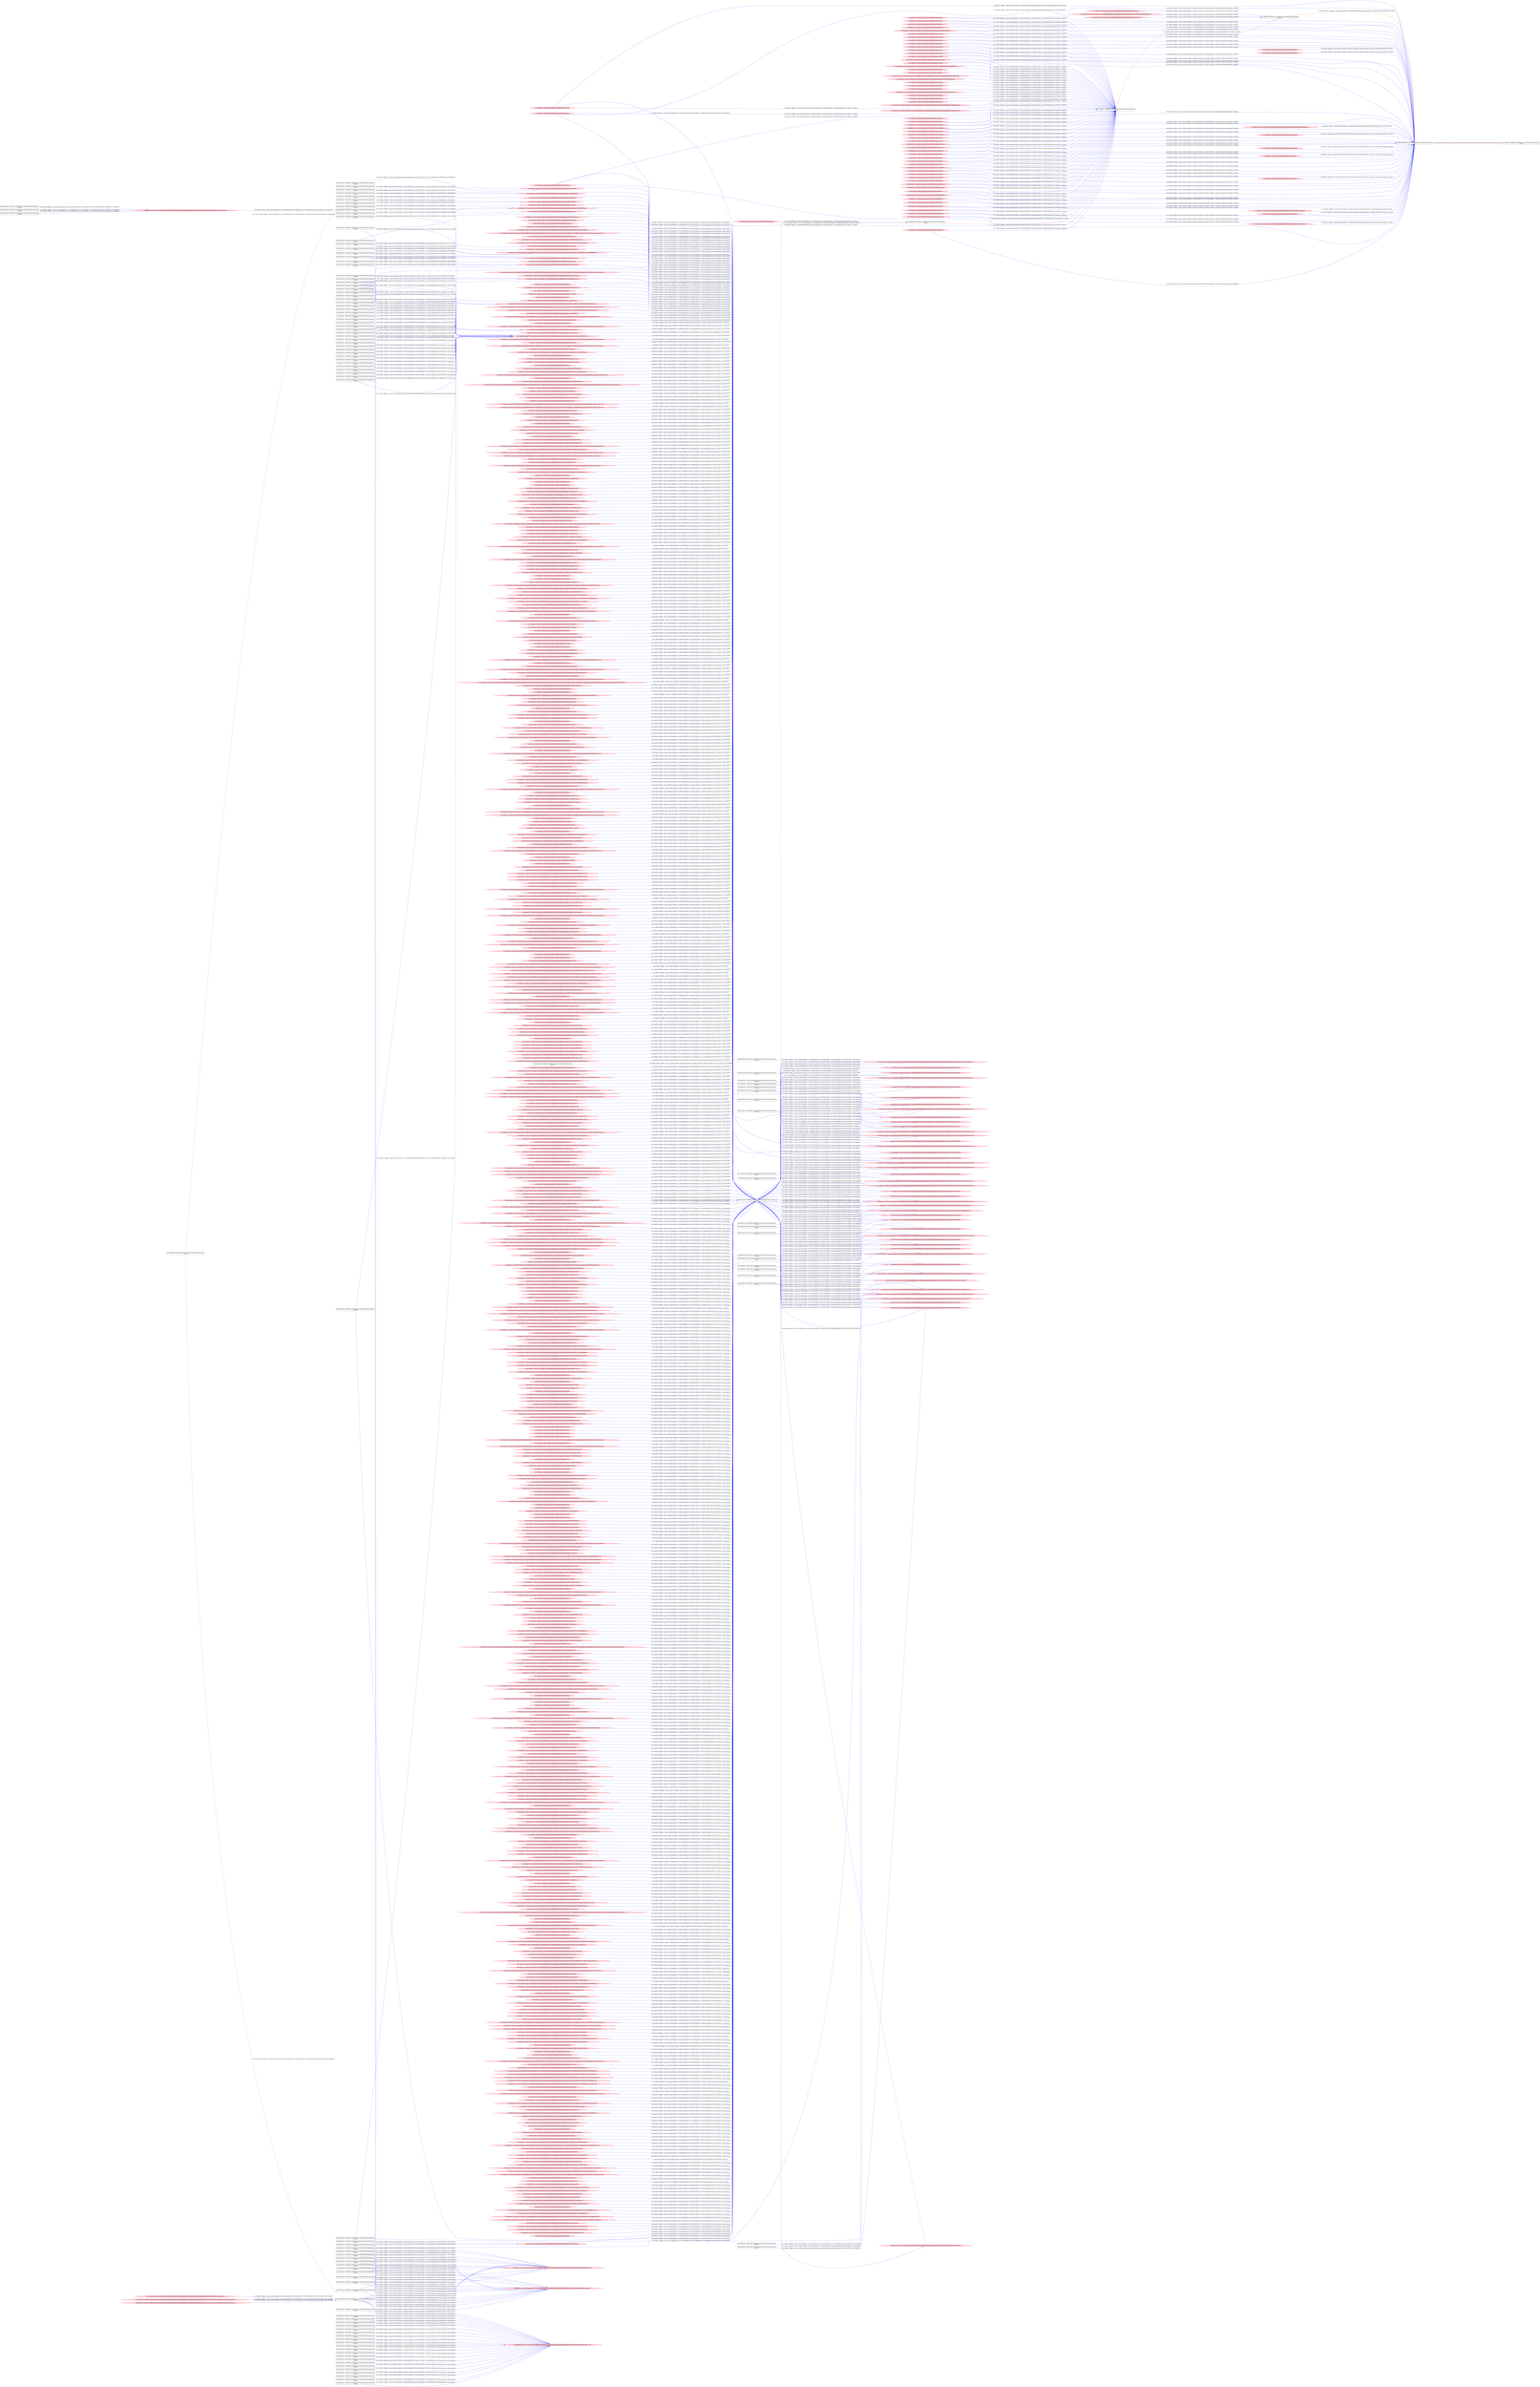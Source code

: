digraph  {
rankdir=LR
"0"[color=black,label="id:0 HopCount: 0 pid:9936 proc_starttime:0 cmd: owner uid:null owner group id:null,\n null null", shape=box,style=solid];
"1"[color=black,label="id:1 HopCount: 1 pid:4604 proc_starttime:0 cmd: owner uid:null owner group id:null,\n null null", shape=box,style=solid];
"0" -> "1" [id=878,__obj="PROC_CREATE"color=red,label="id:878 PROC_CREATE **NORMAL**  seqs:[1557695381812000000, 1557695381812000000] T:[1557695381812000000, 1557695381812000000] relT:[0, 0]",style=solid];
"3"[color=pink,label="id:3 HopCount: -6 owner uid: owner group id: /Device/HarddiskVolume2/Users/admin/Desktop/~$w.highbeam.com.docx ", shape=oval,style=filled];
"260"[color=black,label="id:260 HopCount: -5 pid:7576 proc_starttime:0 cmd: owner uid:null owner group id:null,\n null null", shape=box,style=solid];
"3" -> "260" [id=879,__obj="READ"color=blue,label="id:879 READ **NORMAL**  seqs:[1557590716555000000, 1557590716556000000] T:[1557590716555000000, 1557590716556000000] relT:[104665257000000, 104665256000000]",style=solid];
"4"[color=pink,label="id:4 HopCount: -6 owner uid: owner group id: /Device/HarddiskVolume2/Users/admin/Desktop/www.quiznos.com.docx ", shape=oval,style=filled];
"4" -> "260" [id=880,__obj="READ"color=blue,label="id:880 READ **NORMAL**  seqs:[1557276402204000000, 1557277729114000000] T:[1557276402204000000, 1557277729114000000] relT:[418979608000000, 417652698000000]",style=solid];
"5"[color=pink,label="id:5 HopCount: -6 owner uid: owner group id: /Device/HarddiskVolume2/Users/admin/AppData/Local/Microsoft/Windows/INetCache/Content.Word/~WRS{40C77B2A-FCE8-4BD1-8245-674379629B80}.tmp ", shape=oval,style=filled];
"5" -> "260" [id=881,__obj="READ"color=blue,label="id:881 READ **NORMAL**  seqs:[1557432445444000000, 1557695375376000000] T:[1557432445444000000, 1557432445444000000] relT:[262936368000000, 262936368000000]",style=solid];
"6"[color=pink,label="id:6 HopCount: -6 owner uid: owner group id: /Device/HarddiskVolume2/Users/admin/Desktop/The game is played by moving a crosshair across the sky background via a trackball and pressing one of three buttons to launch a count34.docx ", shape=oval,style=filled];
"6" -> "260" [id=882,__obj="READ"color=blue,label="id:882 READ **NORMAL**  seqs:[1557691662497000000, 1557694934763000000] T:[1557691662497000000, 1557694934763000000] relT:[3719315000000, 447049000000]",style=solid];
"7"[color=pink,label="id:7 HopCount: -6 owner uid: owner group id: /Device/HarddiskVolume2/Users/admin/Desktop/horrifyingly.docx ", shape=oval,style=filled];
"7" -> "260" [id=883,__obj="READ"color=blue,label="id:883 READ **NORMAL**  seqs:[1557450009607000000, 1557450023697000000] T:[1557450009607000000, 1557450023697000000] relT:[245372205000000, 245358115000000]",style=solid];
"8"[color=black,label="id:8 HopCount: -7 pid:4912 proc_starttime:0 cmd: owner uid:null owner group id:null,\n null null", shape=box,style=solid];
"436"[color=pink,label="id:436 HopCount: -6 owner uid: owner group id: /Device/HarddiskVolume2/Users/admin/AppData/Roaming/Microsoft/Word/www.chadwicks.com307383060337731906 ", shape=oval,style=filled];
"8" -> "436" [id=884,__obj="WRITE"color=blue,label="id:884 WRITE **NORMAL**  seqs:[1557669644682000000, 1557681433724000000] T:[1557669644682000000, 1557681433724000000] relT:[25737130000000, 13948088000000]",style=solid];
"9"[color=pink,label="id:9 HopCount: -6 owner uid: owner group id: /Device/HarddiskVolume2/Users/admin/Desktop/The game is played by moving a crosshair across the sky background via a trackball and pressing one of three buttons to launch a counter.docx ", shape=oval,style=filled];
"9" -> "260" [id=885,__obj="READ"color=blue,label="id:885 READ **NORMAL**  seqs:[1557269169182000000, 1557694934755000000] T:[1557269169182000000, 1557694934755000000] relT:[426212630000000, 447057000000]",style=solid];
"10"[color=pink,label="id:10 HopCount: -6 owner uid: owner group id: /Program Files (x86)/Microsoft Office/Office15/MSOHEV.DLL ", shape=oval,style=filled];
"10" -> "260" [id=886,__obj="READ"color=blue,label="id:886 READ **NORMAL**  seqs:[1557268970952000000, 1557268970952000000] T:[1557268970952000000, 1557268970952000000] relT:[426410860000000, 426410860000000]",style=solid];
"11"[color=black,label="id:11 HopCount: -7 pid:8548 proc_starttime:0 cmd: owner uid:null owner group id:null,\n null null", shape=box,style=solid];
"11" -> "436" [id=887,__obj="WRITE"color=blue,label="id:887 WRITE **NORMAL**  seqs:[1557692925439000000, 1557692925439000000] T:[1557692925439000000, 1557692925439000000] relT:[2456373000000, 2456373000000]",style=solid];
"12"[color=pink,label="id:12 HopCount: -6 owner uid: owner group id: /Device/HarddiskVolume2/Users/admin/AppData/Roaming/Microsoft/Word/AutoRecovery save of Document64.asd ", shape=oval,style=filled];
"12" -> "260" [id=888,__obj="READ"color=blue,label="id:888 READ **NORMAL**  seqs:[1557507628676000000, 1557510106249000000] T:[1557507628676000000, 1557510106249000000] relT:[187753136000000, 185275563000000]",style=solid];
"13"[color=pink,label="id:13 HopCount: -6 owner uid: owner group id: /Device/HarddiskVolume2/Users/admin/AppData/Roaming/Microsoft/Word/www.lyriczz.com307380500258562716/www.lyriczz.com((Autosaved-307381853071692240)).asd ", shape=oval,style=filled];
"13" -> "260" [id=889,__obj="READ"color=blue,label="id:889 READ **NORMAL**  seqs:[1557491038419000000, 1557505618710000000] T:[1557491038419000000, 1557505618710000000] relT:[204343393000000, 189763102000000]",style=solid];
"14"[color=black,label="id:14 HopCount: -7 pid:1112 proc_starttime:0 cmd: owner uid:null owner group id:null,\n null null", shape=box,style=solid];
"14" -> "436" [id=890,__obj="WRITE"color=blue,label="id:890 WRITE **NORMAL**  seqs:[1557595388948000000, 1557595388948000000] T:[1557595388948000000, 1557595388948000000] relT:[99992864000000, 99992864000000]",style=solid];
"862"[color=pink,label="id:862 HopCount: -6 owner uid: owner group id: /Windows/SysWOW64/winmmbase.dll ", shape=oval,style=filled];
"862" -> "260" [id=891,__obj="READ"color=blue,label="id:891 READ **NORMAL**  seqs:[1557269025337000000, 1557269025337000000] T:[1557269025337000000, 1557269025337000000] relT:[426356475000000, 426356475000000]",style=solid];
"15"[color=pink,label="id:15 HopCount: -6 owner uid: owner group id: /Device/HarddiskVolume2/Users/admin/AppData/Local/Microsoft/Windows/INetCache/IE/6I16FN6G/2JDHKEPI.htm ", shape=oval,style=filled];
"15" -> "260" [id=892,__obj="READ"color=blue,label="id:892 READ **NORMAL**  seqs:[1557519017692000000, 1557519382772000000] T:[1557519017692000000, 1557519382772000000] relT:[176364120000000, 175999040000000]",style=solid];
"18"[color=pink,label="id:18 HopCount: -6 owner uid: owner group id: /Device/HarddiskVolume2/Users/admin/Desktop/www.andiesisle.com.docx ", shape=oval,style=filled];
"18" -> "260" [id=893,__obj="READ"color=blue,label="id:893 READ **NORMAL**  seqs:[1557670848819000000, 1557670952965000000] T:[1557670848819000000, 1557670952965000000] relT:[24532993000000, 24428847000000]",style=solid];
"34"[color=pink,label="id:34 HopCount: -6 owner uid: owner group id: /Device/HarddiskVolume2/Users/admin/Desktop/~$eveites.docx ", shape=oval,style=filled];
"34" -> "260" [id=894,__obj="READ"color=blue,label="id:894 READ **NORMAL**  seqs:[1557525736388000000, 1557525736389000000] T:[1557525736388000000, 1557525736389000000] relT:[169645424000000, 169645423000000]",style=solid];
"19"[color=pink,label="id:19 HopCount: -6 owner uid: owner group id: /Device/HarddiskVolume2/Users/admin/AppData/Local/Microsoft/Windows/INetCache/Content.Word/~WRS{D8683C1C-064B-4B32-B1FB-5B936EB13353}.tmp ", shape=oval,style=filled];
"19" -> "260" [id=895,__obj="READ"color=blue,label="id:895 READ **NORMAL**  seqs:[1557505089647000000, 1557695375365000000] T:[1557505089647000000, 1557505089647000000] relT:[190292165000000, 190292165000000]",style=solid];
"747"[color=pink,label="id:747 HopCount: -2 owner uid: owner group id: /SystemRoot/System32/ntdll.dll ", shape=oval,style=filled];
"747" -> "260" [id=896,__obj="READ"color=blue,label="id:896 READ **NORMAL**  seqs:[1557268967828000000, 1557268967828000000] T:[1557268967828000000, 1557268967828000000] relT:[426413984000000, 426413984000000]",style=solid];
"20"[color=pink,label="id:20 HopCount: -6 owner uid: owner group id: /Device/HarddiskVolume2/Users/admin/AppData/Local/Microsoft/Windows/INetCache/IE/F35G272C/F0W17ZC9.htm ", shape=oval,style=filled];
"20" -> "260" [id=897,__obj="READ"color=blue,label="id:897 READ **NORMAL**  seqs:[1557499569957000000, 1557500253879000000] T:[1557499569957000000, 1557500253879000000] relT:[195811855000000, 195127933000000]",style=solid];
"22"[color=pink,label="id:22 HopCount: -6 owner uid: owner group id: /Device/HarddiskVolume2/Users/admin/Desktop/www.myspacemaster.net.docx ", shape=oval,style=filled];
"22" -> "260" [id=898,__obj="READ"color=blue,label="id:898 READ **NORMAL**  seqs:[1557584031899000000, 1557584161359000000] T:[1557584031899000000, 1557584161359000000] relT:[111349913000000, 111220453000000]",style=solid];
"23"[color=pink,label="id:23 HopCount: -6 owner uid: owner group id: /Windows/SysWOW64/dwmapi.dll ", shape=oval,style=filled];
"23" -> "260" [id=899,__obj="READ"color=blue,label="id:899 READ **NORMAL**  seqs:[1557268968128000000, 1557268968128000000] T:[1557268968128000000, 1557268968128000000] relT:[426413684000000, 426413684000000]",style=solid];
"21"[color=black,label="id:21 HopCount: -2 pid:9676 proc_starttime:0 cmd: owner uid:null owner group id:null,\n null null", shape=box,style=solid];
"21" -> "0" [id=900,__obj="PROC_CREATE"color=red,label="id:900 PROC_CREATE **NORMAL**  seqs:[1557695381460000000, 1557695381460000000] T:[1557695381460000000, 1557695381460000000] relT:[352000000, 352000000]",style=solid];
"25"[color=pink,label="id:25 HopCount: -6 owner uid: owner group id: /Device/HarddiskVolume2/Program Files (x86)/Microsoft Office/Office15/POWERPNT.EXE ", shape=oval,style=filled];
"25" -> "260" [id=901,__obj="READ"color=blue,label="id:901 READ **NORMAL**  seqs:[1557585118045000000, 1557671864584000000] T:[1557585118045000000, 1557671864584000000] relT:[110263767000000, 23517228000000]",style=solid];
"26"[color=pink,label="id:26 HopCount: -6 owner uid: owner group id: /Device/HarddiskVolume2/Users/admin/AppData/Local/Microsoft/Windows/INetCache/IE/1UGYV3ZA/BEAFXDIO.htm ", shape=oval,style=filled];
"26" -> "260" [id=902,__obj="READ"color=blue,label="id:902 READ **NORMAL**  seqs:[1557347162606000000, 1557347162961000000] T:[1557347162606000000, 1557347162961000000] relT:[348219206000000, 348218851000000]",style=solid];
"24"[color=pink,label="id:24 HopCount: -2 owner uid: owner group id: /Windows/System32/sechost.dll ", shape=oval,style=filled];
"24" -> "0" [id=903,__obj="READ"color=blue,label="id:903 READ **NORMAL**  seqs:[1557695381482000000, 1557695381482000000] T:[1557695381482000000, 1557695381482000000] relT:[330000000, 330000000]",style=solid];
"28"[color=pink,label="id:28 HopCount: -6 owner uid: owner group id: /Device/HarddiskVolume2/Users/admin/AppData/Roaming/Microsoft/Word/AutoRecovery save of Document7.asd ", shape=oval,style=filled];
"28" -> "260" [id=904,__obj="READ"color=blue,label="id:904 READ **NORMAL**  seqs:[1557325470533000000, 1557326091014000000] T:[1557325470533000000, 1557326091014000000] relT:[369911279000000, 369290798000000]",style=solid];
"2"[color=pink,label="id:2 HopCount: -6 owner uid: owner group id: /Device/HarddiskVolume2/Users/admin/AppData/Local/Microsoft/Windows/INetCache/IE/1UGYV3ZA/H1NSPAKU.htm ", shape=oval,style=filled];
"2" -> "260" [id=905,__obj="READ"color=blue,label="id:905 READ **NORMAL**  seqs:[1557593937426000000, 1557593937426000000] T:[1557593937426000000, 1557593937426000000] relT:[101444386000000, 101444386000000]",style=solid];
"27"[color=pink,label="id:27 HopCount: -2 owner uid: owner group id: /Windows/System32/cryptbase.dll ", shape=oval,style=filled];
"27" -> "0" [id=906,__obj="READ"color=blue,label="id:906 READ **NORMAL**  seqs:[1557695381484000000, 1557695381484000000] T:[1557695381484000000, 1557695381484000000] relT:[328000000, 328000000]",style=solid];
"29"[color=pink,label="id:29 HopCount: -6 owner uid: owner group id: /Device/HarddiskVolume2/Users/admin/Desktop/Ammoniacsambury kitambilla retrials croquette countersign unbody Indochinese rotativism spelean lawfully deinos hydrophilism chirographary repostulation.docx ", shape=oval,style=filled];
"29" -> "260" [id=907,__obj="READ"color=blue,label="id:907 READ **NORMAL**  seqs:[1557519010489000000, 1557519011019000000] T:[1557519010489000000, 1557519011019000000] relT:[176371323000000, 176370793000000]",style=solid];
"31"[color=pink,label="id:31 HopCount: -6 owner uid: owner group id: /Device/HarddiskVolume2/Users/admin/Desktop/~$izogenic.docx ", shape=oval,style=filled];
"31" -> "260" [id=908,__obj="READ"color=blue,label="id:908 READ **NORMAL**  seqs:[1557432626885000000, 1557432626885000000] T:[1557432626885000000, 1557432626885000000] relT:[262754927000000, 262754927000000]",style=solid];
"32"[color=pink,label="id:32 HopCount: -6 owner uid: owner group id: /Windows/SysWOW64/wtsapi32.dll ", shape=oval,style=filled];
"32" -> "260" [id=909,__obj="READ"color=blue,label="id:909 READ **NORMAL**  seqs:[1557268967979000000, 1557268967979000000] T:[1557268967979000000, 1557268967979000000] relT:[426413833000000, 426413833000000]",style=solid];
"33"[color=pink,label="id:33 HopCount: -6 owner uid: owner group id: /Device/HarddiskVolume2/Program Files (x86)/Microsoft Office/OFFICE15/CSS7DATA000C.DLL ", shape=oval,style=filled];
"33" -> "260" [id=910,__obj="READ"color=blue,label="id:910 READ **NORMAL**  seqs:[1557268976212000000, 1557268976212000000] T:[1557268976212000000, 1557268976212000000] relT:[426405600000000, 426405600000000]",style=solid];
"35"[color=pink,label="id:35 HopCount: -6 owner uid: owner group id: /Device/HarddiskVolume2/Users/admin/Desktop/Dobermansunprotecting bariatrics anteceding morbidity ileitis madrigaler intelligently boles pretenseful capacitations plaids indictional malconformation nonfrugality Trichinopoly misrhymed wifeliest untormentingly.docx ", shape=oval,style=filled];
"35" -> "260" [id=911,__obj="READ"color=blue,label="id:911 READ **NORMAL**  seqs:[1557449524681000000, 1557449525189000000] T:[1557449524681000000, 1557449525189000000] relT:[245857131000000, 245856623000000]",style=solid];
"37"[color=pink,label="id:37 HopCount: -6 owner uid: owner group id: /Device/HarddiskVolume2/Users/admin/AppData/Roaming/Microsoft/Word/www.chadwicks.com307383060337731906/www.chadwicks.com((Autosaved-307384220980643088)).asd ", shape=oval,style=filled];
"37" -> "260" [id=912,__obj="READ"color=blue,label="id:912 READ **NORMAL**  seqs:[1557592620047000000, 1557606239994000000] T:[1557592620047000000, 1557606239994000000] relT:[102761765000000, 89141818000000]",style=solid];
"38"[color=pink,label="id:38 HopCount: -6 owner uid: owner group id: /Device/HarddiskVolume2/Users/admin/Desktop/www.aafes.com ", shape=oval,style=filled];
"38" -> "260" [id=913,__obj="READ"color=blue,label="id:913 READ **NORMAL**  seqs:[1557621921956000000, 1557621921957000000] T:[1557621921956000000, 1557621921957000000] relT:[73459856000000, 73459855000000]",style=solid];
"39"[color=pink,label="id:39 HopCount: -6 owner uid: owner group id: /Device/HarddiskVolume2/Users/admin/Desktop/pepper.docx ", shape=oval,style=filled];
"39" -> "260" [id=914,__obj="READ"color=blue,label="id:914 READ **NORMAL**  seqs:[1557521375501000000, 1557521385610000000] T:[1557521375501000000, 1557521385610000000] relT:[174006311000000, 173996202000000]",style=solid];
"40"[color=pink,label="id:40 HopCount: -6 owner uid: owner group id: /ProgramData/Microsoft/Windows Defender/Platform/4.18.1807.18075-0/X86/MpOAV.dll ", shape=oval,style=filled];
"40" -> "260" [id=915,__obj="READ"color=blue,label="id:915 READ **NORMAL**  seqs:[1557268969138000000, 1557268969138000000] T:[1557268969138000000, 1557268969138000000] relT:[426412674000000, 426412674000000]",style=solid];
"41"[color=pink,label="id:41 HopCount: -6 owner uid: owner group id: /Device/HarddiskVolume2/Users/admin/AppData/Roaming/Microsoft/Word/www.chadwicks.com307383060337731906/www.chadwicks.com((Autosaved-307384442491362576)).asd ", shape=oval,style=filled];
"41" -> "260" [id=916,__obj="READ"color=blue,label="id:916 READ **NORMAL**  seqs:[1557602220040000000, 1557611929070000000] T:[1557602220040000000, 1557611929070000000] relT:[93161772000000, 83452742000000]",style=solid];
"42"[color=pink,label="id:42 HopCount: -6 owner uid: owner group id: /Device/HarddiskVolume2/Users/admin/Desktop/~$misaturation.docx ", shape=oval,style=filled];
"42" -> "260" [id=917,__obj="READ"color=blue,label="id:917 READ **NORMAL**  seqs:[1557338639600000000, 1557338639601000000] T:[1557338639600000000, 1557338639601000000] relT:[356742212000000, 356742211000000]",style=solid];
"43"[color=pink,label="id:43 HopCount: -6 owner uid: owner group id: /Device/HarddiskVolume2/Users/admin/AppData/Roaming/Microsoft/Word/www.chadwicks.com307383060337731906/www.chadwicks.com((Autosaved-307382742181122896)).asd ", shape=oval,style=filled];
"43" -> "260" [id=918,__obj="READ"color=blue,label="id:918 READ **NORMAL**  seqs:[1557529174570000000, 1557590040058000000] T:[1557529174570000000, 1557590040058000000] relT:[166207242000000, 105341754000000]",style=solid];
"44"[color=pink,label="id:44 HopCount: -6 owner uid: owner group id: /Device/HarddiskVolume2/Users/admin/AppData/Roaming/Microsoft/Word/www.lyriczz.com307380500258562716/www.lyriczz.com((Autosaved-307380871553597248)).asd ", shape=oval,style=filled];
"44" -> "260" [id=919,__obj="READ"color=blue,label="id:919 READ **NORMAL**  seqs:[1557448795938000000, 1557499142589000000] T:[1557448795938000000, 1557499142589000000] relT:[246585874000000, 196239223000000]",style=solid];
"45"[color=pink,label="id:45 HopCount: -6 owner uid: owner group id: /Device/HarddiskVolume2/Users/admin/Desktop/www.nwsource.com.docx ", shape=oval,style=filled];
"45" -> "260" [id=920,__obj="READ"color=blue,label="id:920 READ **NORMAL**  seqs:[1557613941710000000, 1557614035430000000] T:[1557613941710000000, 1557614035430000000] relT:[81440102000000, 81346382000000]",style=solid];
"46"[color=pink,label="id:46 HopCount: -6 owner uid: owner group id: /Device/HarddiskVolume2/Users/admin/AppData/Local/Microsoft/Windows/INetCache/IE/6I16FN6G/PS7VVEJL.htm ", shape=oval,style=filled];
"46" -> "260" [id=921,__obj="READ"color=blue,label="id:921 READ **NORMAL**  seqs:[1557328100321000000, 1557328100395000000] T:[1557328100321000000, 1557328100395000000] relT:[367281491000000, 367281417000000]",style=solid];
"16"[color=pink,label="id:16 HopCount: -6 owner uid: owner group id: /Device/HarddiskVolume2/Users/admin/Desktop/coofs.docx ", shape=oval,style=filled];
"16" -> "260" [id=922,__obj="READ"color=blue,label="id:922 READ **NORMAL**  seqs:[1557607790688000000, 1557607808807000000] T:[1557607790688000000, 1557607808807000000] relT:[87591124000000, 87573005000000]",style=solid];
"17"[color=pink,label="id:17 HopCount: -6 owner uid: owner group id: /Device/HarddiskVolume2/Users/admin/Desktop/The game is played by moving a crosshair across the sky background via a trackball and pressing one of three buttons to launch a count27.docx ", shape=oval,style=filled];
"17" -> "260" [id=923,__obj="READ"color=blue,label="id:923 READ **NORMAL**  seqs:[1557614825534000000, 1557694934760000000] T:[1557614825534000000, 1557694934760000000] relT:[80556278000000, 447052000000]",style=solid];
"47"[color=pink,label="id:47 HopCount: -6 owner uid: owner group id: /Device/HarddiskVolume2/Users/admin/AppData/Local/Microsoft/Windows/INetCache/IE/TYZFOIKD/X4FU1YV6.htm ", shape=oval,style=filled];
"47" -> "260" [id=924,__obj="READ"color=blue,label="id:924 READ **NORMAL**  seqs:[1557330544113000000, 1557330544113000000] T:[1557330544113000000, 1557330544113000000] relT:[364837699000000, 364837699000000]",style=solid];
"48"[color=pink,label="id:48 HopCount: -6 owner uid: owner group id: /Device/HarddiskVolume2/Users/admin/Desktop/~$ntgenoscopy.docx ", shape=oval,style=filled];
"48" -> "260" [id=925,__obj="READ"color=blue,label="id:925 READ **NORMAL**  seqs:[1557437828428000000, 1557437828429000000] T:[1557437828428000000, 1557437828429000000] relT:[257553384000000, 257553383000000]",style=solid];
"49"[color=pink,label="id:49 HopCount: -6 owner uid: owner group id: /Device/HarddiskVolume2/Users/admin/Desktop/The game is played by moving a crosshair across the sky background via a trackball and pressing one of three buttons to launch a count25.docx ", shape=oval,style=filled];
"49" -> "260" [id=926,__obj="READ"color=blue,label="id:926 READ **NORMAL**  seqs:[1557613759896000000, 1557694934760000000] T:[1557613759896000000, 1557694934760000000] relT:[81621916000000, 447052000000]",style=solid];
"50"[color=pink,label="id:50 HopCount: -6 owner uid: owner group id: /Device/HarddiskVolume2/Users/admin/AppData/Roaming/Microsoft/Word/www.utm.edu307380440214968426/www.utm.edu((Autosaved-307380102243729040)).asd ", shape=oval,style=filled];
"50" -> "260" [id=927,__obj="READ"color=blue,label="id:927 READ **NORMAL**  seqs:[1557415793710000000, 1557415793711000000] T:[1557415793710000000, 1557415793711000000] relT:[279588102000000, 279588101000000]",style=solid];
"51"[color=pink,label="id:51 HopCount: -6 owner uid: owner group id: /Device/HarddiskVolume2/Users/admin/Desktop/www.regions.com ", shape=oval,style=filled];
"51" -> "260" [id=928,__obj="READ"color=blue,label="id:928 READ **NORMAL**  seqs:[1557593927200000000, 1557593927201000000] T:[1557593927200000000, 1557593927201000000] relT:[101454612000000, 101454611000000]",style=solid];
"54"[color=pink,label="id:54 HopCount: -6 owner uid: owner group id: /Device/HarddiskVolume2/Users/admin/AppData/Local/Temp/~DF8C4B9C5F99FCB5C1.TMP ", shape=oval,style=filled];
"54" -> "260" [id=929,__obj="READ"color=blue,label="id:929 READ **NORMAL**  seqs:[1557584036492000000, 1557584161360000000] T:[1557584036492000000, 1557584161360000000] relT:[111345320000000, 111220452000000]",style=solid];
"55"[color=pink,label="id:55 HopCount: -6 owner uid: owner group id: /Windows/System32/wow64.dll ", shape=oval,style=filled];
"55" -> "260" [id=930,__obj="READ"color=blue,label="id:930 READ **NORMAL**  seqs:[1557268967925000000, 1557268967925000000] T:[1557268967925000000, 1557268967925000000] relT:[426413887000000, 426413887000000]",style=solid];
"56"[color=pink,label="id:56 HopCount: -6 owner uid: owner group id: /Device/HarddiskVolume2/Users/admin/Desktop/www.tropicscope.com ", shape=oval,style=filled];
"56" -> "260" [id=931,__obj="READ"color=blue,label="id:931 READ **NORMAL**  seqs:[1557525837376000000, 1557525837378000000] T:[1557525837376000000, 1557525837378000000] relT:[169544436000000, 169544434000000]",style=solid];
"57"[color=pink,label="id:57 HopCount: -6 owner uid: owner group id: /Device/HarddiskVolume2/Users/admin/AppData/Roaming/Microsoft/Word/www.chadwicks.com307383060337731906/www.chadwicks.com((Autosaved-307386284224910112)).asd ", shape=oval,style=filled];
"57" -> "260" [id=932,__obj="READ"color=blue,label="id:932 READ **NORMAL**  seqs:[1557681420795000000, 1557693787375000000] T:[1557681420795000000, 1557693787375000000] relT:[13961017000000, 1594437000000]",style=solid];
"59"[color=pink,label="id:59 HopCount: -6 owner uid: owner group id: /Device/HarddiskVolume2/Users/admin/AppData/Roaming/Microsoft/Word/www.lyriczz.com307380500258562716/www.lyriczz.com((Autosaved-307380703659761280)).asd ", shape=oval,style=filled];
"59" -> "260" [id=933,__obj="READ"color=blue,label="id:933 READ **NORMAL**  seqs:[1557441705106000000, 1557450494939000000] T:[1557441705106000000, 1557450494939000000] relT:[253676706000000, 244886873000000]",style=solid];
"61"[color=pink,label="id:61 HopCount: -6 owner uid: owner group id: /Windows/SysWOW64/DWrite.dll ", shape=oval,style=filled];
"61" -> "260" [id=934,__obj="READ"color=blue,label="id:934 READ **NORMAL**  seqs:[1557268968180000000, 1557268968180000000] T:[1557268968180000000, 1557268968180000000] relT:[426413632000000, 426413632000000]",style=solid];
"60"[color=pink,label="id:60 HopCount: -6 owner uid: owner group id: /Device/HarddiskVolume2/Users/admin/AppData/Local/Microsoft/Windows/INetCache/IE/6I16FN6G/3IBKY9BW.htm ", shape=oval,style=filled];
"60" -> "260" [id=935,__obj="READ"color=blue,label="id:935 READ **NORMAL**  seqs:[1557527594012000000, 1557527604062000000] T:[1557527594012000000, 1557527604062000000] relT:[167787800000000, 167777750000000]",style=solid];
"62"[color=pink,label="id:62 HopCount: -6 owner uid: owner group id: /Device/HarddiskVolume2/Program Files (x86)/Microsoft Office/Office15/MSPUB.EXE ", shape=oval,style=filled];
"62" -> "260" [id=936,__obj="READ"color=blue,label="id:936 READ **NORMAL**  seqs:[1557585118045000000, 1557671864585000000] T:[1557585118045000000, 1557671864585000000] relT:[110263767000000, 23517227000000]",style=solid];
"63"[color=pink,label="id:63 HopCount: -6 owner uid: owner group id: /Device/HarddiskVolume2/Program Files (x86)/Common Files/Microsoft Shared/OFFICE15/EXP_PDF.DLL ", shape=oval,style=filled];
"63" -> "260" [id=937,__obj="READ"color=blue,label="id:937 READ **NORMAL**  seqs:[1557325431203000000, 1557325431260000000] T:[1557325431203000000, 1557325431260000000] relT:[369950609000000, 369950552000000]",style=solid];
"64"[color=pink,label="id:64 HopCount: -6 owner uid: owner group id: /Device/HarddiskVolume2/Users/admin/AppData/Roaming/Microsoft/Word/www.lyriczz.com307380500258562716/www.lyriczz.com((Autosaved-307380162287365264)).asd ", shape=oval,style=filled];
"64" -> "260" [id=938,__obj="READ"color=blue,label="id:938 READ **NORMAL**  seqs:[1557418375043000000, 1557438595690000000] T:[1557418375043000000, 1557438595690000000] relT:[277006769000000, 256786122000000]",style=solid];
"65"[color=pink,label="id:65 HopCount: -6 owner uid: owner group id: /Device/HarddiskVolume2/Users/admin/Desktop/~$w.tropicscope.com.docx ", shape=oval,style=filled];
"65" -> "260" [id=939,__obj="READ"color=blue,label="id:939 READ **NORMAL**  seqs:[1557525946806000000, 1557525946807000000] T:[1557525946806000000, 1557525946807000000] relT:[169435006000000, 169435005000000]",style=solid];
"66"[color=pink,label="id:66 HopCount: -6 owner uid: owner group id: /Device/HarddiskVolume2/Users/admin/AppData/Local/Microsoft/Windows/INetCache/IE/1UGYV3ZA/U61IQOOM.htm ", shape=oval,style=filled];
"66" -> "260" [id=940,__obj="READ"color=blue,label="id:940 READ **NORMAL**  seqs:[1557439898271000000, 1557440873828000000] T:[1557439898271000000, 1557440873828000000] relT:[255483541000000, 254507984000000]",style=solid];
"68"[color=pink,label="id:68 HopCount: -6 owner uid: owner group id: /Device/HarddiskVolume2/Users/admin/AppData/Local/Microsoft/Windows/INetCache/IE/TYZFOIKD/E1NO33SW.htm ", shape=oval,style=filled];
"68" -> "260" [id=941,__obj="READ"color=blue,label="id:941 READ **NORMAL**  seqs:[1557417128005000000, 1557417253373000000] T:[1557417128005000000, 1557417253373000000] relT:[278253807000000, 278128439000000]",style=solid];
"69"[color=pink,label="id:69 HopCount: -6 owner uid: owner group id: /Device/HarddiskVolume2/Users/admin/AppData/Roaming/Microsoft/Word/www.chadwicks.com307383060337731906/www.chadwicks.com((Autosaved-307384191390014976)).asd ", shape=oval,style=filled];
"69" -> "260" [id=942,__obj="READ"color=blue,label="id:942 READ **NORMAL**  seqs:[1557591372496000000, 1557602220030000000] T:[1557591372496000000, 1557602220030000000] relT:[104009316000000, 93161782000000]",style=solid];
"36"[color=pink,label="id:36 HopCount: -6 owner uid: owner group id: /Device/HarddiskVolume2/Users/admin/Desktop/www.ulatina.ac.cr.docx ", shape=oval,style=filled];
"36" -> "260" [id=943,__obj="READ"color=blue,label="id:943 READ **NORMAL**  seqs:[1557447481236000000, 1557447591704000000] T:[1557447481236000000, 1557447591704000000] relT:[247900576000000, 247790108000000]",style=solid];
"67"[color=pink,label="id:67 HopCount: -6 owner uid: owner group id: /Windows/SysWOW64/bcryptprimitives.dll ", shape=oval,style=filled];
"67" -> "260" [id=944,__obj="READ"color=blue,label="id:944 READ **NORMAL**  seqs:[1557268967933000000, 1557268967933000000] T:[1557268967933000000, 1557268967933000000] relT:[426413879000000, 426413879000000]",style=solid];
"70"[color=pink,label="id:70 HopCount: -6 owner uid: owner group id: /Device/HarddiskVolume2/Users/admin/AppData/Local/Microsoft/Windows/INetCache/IE/1UGYV3ZA/new[1].htm ", shape=oval,style=filled];
"70" -> "260" [id=945,__obj="READ"color=blue,label="id:945 READ **NORMAL**  seqs:[1557533615692000000, 1557694969742000000] T:[1557533615692000000, 1557694969742000000] relT:[161766120000000, 412070000000]",style=solid];
"71"[color=pink,label="id:71 HopCount: -6 owner uid: owner group id: /Device/HarddiskVolume2/Users/admin/AppData/Roaming/Microsoft/Bibliography/Style ", shape=oval,style=filled];
"71" -> "260" [id=946,__obj="READ"color=blue,label="id:946 READ **NORMAL**  seqs:[1557268968687000000, 1557268968687000000] T:[1557268968687000000, 1557268968687000000] relT:[426413125000000, 426413125000000]",style=solid];
"72"[color=pink,label="id:72 HopCount: -6 owner uid: owner group id: /Device/HarddiskVolume2/Users/admin/AppData/Local/Temp/~DF0663F957BDEA9416.TMP ", shape=oval,style=filled];
"72" -> "260" [id=947,__obj="READ"color=blue,label="id:947 READ **NORMAL**  seqs:[1557593937391000000, 1557594021964000000] T:[1557593937392000000, 1557593937392000000] relT:[101444420000000, 101444420000000]",style=solid];
"58"[color=pink,label="id:58 HopCount: -6 owner uid: owner group id: /Device/HarddiskVolume2/Users/admin/AppData/Local/Microsoft/Windows/INetCache/IE/1UGYV3ZA/C8ESX5KG.htm ", shape=oval,style=filled];
"58" -> "260" [id=948,__obj="READ"color=blue,label="id:948 READ **NORMAL**  seqs:[1557347162309000000, 1557347162605000000] T:[1557347162309000000, 1557347162605000000] relT:[348219503000000, 348219207000000]",style=solid];
"73"[color=pink,label="id:73 HopCount: -6 owner uid: owner group id: /Device/HarddiskVolume2/Users/admin/Desktop/The game is played by moving a crosshair across the sky background via a trackball and pressing one of three buttons to launch a count18.docx ", shape=oval,style=filled];
"73" -> "260" [id=949,__obj="READ"color=blue,label="id:949 READ **NORMAL**  seqs:[1557522175466000000, 1557694934758000000] T:[1557522175466000000, 1557694934758000000] relT:[173206346000000, 447054000000]",style=solid];
"75"[color=pink,label="id:75 HopCount: -6 owner uid: owner group id: /Device/HarddiskVolume2/Users/admin/Desktop/~$w.brazilembassy.or.th.docx ", shape=oval,style=filled];
"75" -> "260" [id=950,__obj="READ"color=blue,label="id:950 READ **NORMAL**  seqs:[1557599954304000000, 1557599954305000000] T:[1557599954304000000, 1557599954305000000] relT:[95427508000000, 95427507000000]",style=solid];
"76"[color=pink,label="id:76 HopCount: -6 owner uid: owner group id: /Device/HarddiskVolume2/Users/admin/Desktop/~$gleeks.docx ", shape=oval,style=filled];
"76" -> "260" [id=951,__obj="READ"color=blue,label="id:951 READ **NORMAL**  seqs:[1557608723845000000, 1557608723845000000] T:[1557608723845000000, 1557608723845000000] relT:[86657967000000, 86657967000000]",style=solid];
"77"[color=pink,label="id:77 HopCount: -6 owner uid: owner group id: /Device/HarddiskVolume2/Users/admin/AppData/Local/Microsoft/Windows/INetCache/IE/1UGYV3ZA/JCTSP87X.htm ", shape=oval,style=filled];
"77" -> "260" [id=952,__obj="READ"color=blue,label="id:952 READ **NORMAL**  seqs:[1557497199088000000, 1557497199088000000] T:[1557497199088000000, 1557497199088000000] relT:[198182724000000, 198182724000000]",style=solid];
"79"[color=pink,label="id:79 HopCount: -6 owner uid: owner group id: /Device/HarddiskVolume2/Users/admin/Documents/Game is played by moving a crosshair across the sky background via a trackball and pressing one of three buttons to launch a counter.docx ", shape=oval,style=filled];
"79" -> "260" [id=953,__obj="READ"color=blue,label="id:953 READ **NORMAL**  seqs:[1557269012720000000, 1557269012720000000] T:[1557269012720000000, 1557269012720000000] relT:[426369092000000, 426369092000000]",style=solid];
"78"[color=pink,label="id:78 HopCount: -6 owner uid: owner group id: /Device/HarddiskVolume2/Users/admin/AppData/Roaming/Microsoft/Word/www.chadwicks.com307383060337731906/www.chadwicks.com((Autosaved-307384670797484768)).asd ", shape=oval,style=filled];
"78" -> "260" [id=954,__obj="READ"color=blue,label="id:954 READ **NORMAL**  seqs:[1557611929097000000, 1557621890927000000] T:[1557611929097000000, 1557621890927000000] relT:[83452715000000, 73490885000000]",style=solid];
"80"[color=pink,label="id:80 HopCount: -6 owner uid: owner group id: /Device/HarddiskVolume2/Users/admin/Desktop/holocaustic.docx ", shape=oval,style=filled];
"80" -> "260" [id=955,__obj="READ"color=blue,label="id:955 READ **NORMAL**  seqs:[1557505986509000000, 1557505994598000000] T:[1557505986509000000, 1557505994598000000] relT:[189395303000000, 189387214000000]",style=solid];
"82"[color=pink,label="id:82 HopCount: -6 owner uid: owner group id: /Device/HarddiskVolume2/Users/admin/Desktop/bearwood.docx ", shape=oval,style=filled];
"82" -> "260" [id=956,__obj="READ"color=blue,label="id:956 READ **NORMAL**  seqs:[1557333119845000000, 1557333131941000000] T:[1557333119845000000, 1557333131941000000] relT:[362261967000000, 362249871000000]",style=solid];
"83"[color=pink,label="id:83 HopCount: -6 owner uid: owner group id: /Device/HarddiskVolume2/Users/admin/AppData/Roaming/Microsoft/Word/www.chadwicks.com307383060337731906/www.chadwicks.com((Autosaved-307382922522171568)).asd ", shape=oval,style=filled];
"83" -> "260" [id=957,__obj="READ"color=blue,label="id:957 READ **NORMAL**  seqs:[1557536939619000000, 1557595379894000000] T:[1557536939619000000, 1557595379894000000] relT:[158442193000000, 100001918000000]",style=solid];
"85"[color=pink,label="id:85 HopCount: -6 owner uid: owner group id: /Device/HarddiskVolume2/Users/admin/Desktop/www.interart.co.il.docx ", shape=oval,style=filled];
"85" -> "260" [id=958,__obj="READ"color=blue,label="id:958 READ **NORMAL**  seqs:[1557536089675000000, 1557536183057000000] T:[1557536089675000000, 1557536183057000000] relT:[159292137000000, 159198755000000]",style=solid];
"86"[color=pink,label="id:86 HopCount: -6 owner uid: owner group id: /Device/HarddiskVolume2/Users/admin/AppData/Roaming/Microsoft/Word/AutoRecovery save of Document57.asd ", shape=oval,style=filled];
"86" -> "260" [id=959,__obj="READ"color=blue,label="id:959 READ **NORMAL**  seqs:[1557501777161000000, 1557501777565000000] T:[1557501777161000000, 1557501777565000000] relT:[193604651000000, 193604247000000]",style=solid];
"87"[color=pink,label="id:87 HopCount: -6 owner uid: owner group id: /Windows/SysWOW64/srpapi.dll ", shape=oval,style=filled];
"87" -> "260" [id=960,__obj="READ"color=blue,label="id:960 READ **NORMAL**  seqs:[1557268967994000000, 1557268967994000000] T:[1557268967994000000, 1557268967994000000] relT:[426413818000000, 426413818000000]",style=solid];
"84"[color=pink,label="id:84 HopCount: -6 owner uid: owner group id: /Device/HarddiskVolume2/Users/admin/Desktop/www.uacm.kharkov.com.docx ", shape=oval,style=filled];
"84" -> "260" [id=961,__obj="READ"color=blue,label="id:961 READ **NORMAL**  seqs:[1557433169012000000, 1557433175012000000] T:[1557433169012000000, 1557433175012000000] relT:[262212800000000, 262206800000000]",style=solid];
"52"[color=pink,label="id:52 HopCount: -6 owner uid: owner group id: /Windows/SysWOW64/shell32.dll ", shape=oval,style=filled];
"52" -> "260" [id=962,__obj="READ"color=blue,label="id:962 READ **NORMAL**  seqs:[1557268967988000000, 1557268967988000000] T:[1557268967988000000, 1557268967988000000] relT:[426413824000000, 426413824000000]",style=solid];
"53"[color=pink,label="id:53 HopCount: -6 owner uid: owner group id: /Windows/SysWOW64/netutils.dll ", shape=oval,style=filled];
"53" -> "260" [id=963,__obj="READ"color=blue,label="id:963 READ **NORMAL**  seqs:[1557269012758000000, 1557269012758000000] T:[1557269012758000000, 1557269012758000000] relT:[426369054000000, 426369054000000]",style=solid];
"88"[color=pink,label="id:88 HopCount: -6 owner uid: owner group id: /Device/HarddiskVolume2/Users/admin/Desktop/~$w.nadaguides.com.docx ", shape=oval,style=filled];
"88" -> "260" [id=964,__obj="READ"color=blue,label="id:964 READ **NORMAL**  seqs:[1557499063015000000, 1557499063015000000] T:[1557499063015000000, 1557499063015000000] relT:[196318797000000, 196318797000000]",style=solid];
"89"[color=pink,label="id:89 HopCount: -6 owner uid: owner group id: /Device/HarddiskVolume2/Users/admin/Desktop/www.ima.org.za.docx ", shape=oval,style=filled];
"89" -> "260" [id=965,__obj="READ"color=blue,label="id:965 READ **NORMAL**  seqs:[1557511460326000000, 1557511585806000000] T:[1557511460326000000, 1557511585806000000] relT:[183921486000000, 183796006000000]",style=solid];
"90"[color=pink,label="id:90 HopCount: -6 owner uid: owner group id: /Device/HarddiskVolume2/Users/admin/AppData/Local/Temp/~DF85979FF5F17E2275.TMP ", shape=oval,style=filled];
"90" -> "260" [id=966,__obj="READ"color=blue,label="id:966 READ **NORMAL**  seqs:[1557449838190000000, 1557449890438000000] T:[1557449838190000000, 1557449890438000000] relT:[245543622000000, 245491374000000]",style=solid];
"91"[color=pink,label="id:91 HopCount: -6 owner uid: owner group id: /Device/HarddiskVolume2/Users/admin/Desktop/www.holar.is.docx ", shape=oval,style=filled];
"91" -> "260" [id=967,__obj="READ"color=blue,label="id:967 READ **NORMAL**  seqs:[1557615513336000000, 1557615634151000000] T:[1557615513336000000, 1557615634151000000] relT:[79868476000000, 79747661000000]",style=solid];
"93"[color=pink,label="id:93 HopCount: -6 owner uid: owner group id: /Device/HarddiskVolume2/Users/admin/AppData/Local/Microsoft/Windows/INetCache/IE/F35G272C/JG69PQHT.htm ", shape=oval,style=filled];
"93" -> "260" [id=968,__obj="READ"color=blue,label="id:968 READ **NORMAL**  seqs:[1557441904053000000, 1557442227951000000] T:[1557441904053000000, 1557442227951000000] relT:[253477759000000, 253153861000000]",style=solid];
"94"[color=pink,label="id:94 HopCount: -6 owner uid: owner group id: /Device/HarddiskVolume2/Users/admin/Desktop/agau.docx ", shape=oval,style=filled];
"94" -> "260" [id=969,__obj="READ"color=blue,label="id:969 READ **NORMAL**  seqs:[1557514597036000000, 1557514611135000000] T:[1557514597036000000, 1557514611135000000] relT:[180784776000000, 180770677000000]",style=solid];
"95"[color=pink,label="id:95 HopCount: -6 owner uid: owner group id: /Device/HarddiskVolume2/Users/admin/AppData/Local/Temp/~DF28173B065841E1C6.TMP ", shape=oval,style=filled];
"95" -> "260" [id=970,__obj="READ"color=blue,label="id:970 READ **NORMAL**  seqs:[1557598351930000000, 1557598454226000000] T:[1557598351930000000, 1557598351930000000] relT:[97029882000000, 97029882000000]",style=solid];
"96"[color=pink,label="id:96 HopCount: -6 owner uid: owner group id: /Device/HarddiskVolume2/Users/admin/Desktop/www.bussinesswire.com.docx ", shape=oval,style=filled];
"96" -> "260" [id=971,__obj="READ"color=blue,label="id:971 READ **NORMAL**  seqs:[1557535610439000000, 1557535687231000000] T:[1557535610439000000, 1557535687231000000] relT:[159771373000000, 159694581000000]",style=solid];
"98"[color=pink,label="id:98 HopCount: -6 owner uid: owner group id: /Device/HarddiskVolume2/Users/admin/AppData/Local/Microsoft/Windows/INetCache/IE/6I16FN6G/4ZT67JS8.htm ", shape=oval,style=filled];
"98" -> "260" [id=972,__obj="READ"color=blue,label="id:972 READ **NORMAL**  seqs:[1557499234765000000, 1557499234765000000] T:[1557499234765000000, 1557499234765000000] relT:[196147047000000, 196147047000000]",style=solid];
"97"[color=pink,label="id:97 HopCount: -6 owner uid: owner group id: /Device/HarddiskVolume2/Users/admin/Desktop/~$lymphs.docx ", shape=oval,style=filled];
"97" -> "260" [id=973,__obj="READ"color=blue,label="id:973 READ **NORMAL**  seqs:[1557601444388000000, 1557601444388000000] T:[1557601444388000000, 1557601444388000000] relT:[93937424000000, 93937424000000]",style=solid];
"99"[color=pink,label="id:99 HopCount: -6 owner uid: owner group id: /Windows/SysWOW64/UIAutomationCore.dll ", shape=oval,style=filled];
"99" -> "260" [id=974,__obj="READ"color=blue,label="id:974 READ **NORMAL**  seqs:[1557269012894000000, 1557269012894000000] T:[1557269012894000000, 1557269012894000000] relT:[426368918000000, 426368918000000]",style=solid];
"101"[color=pink,label="id:101 HopCount: -6 owner uid: owner group id: /Device/HarddiskVolume2/Users/admin/AppData/Roaming/Microsoft/Word/www.quiznos.com307377222548658337/www.quiznos.com((Autosaved-307376890282481056)).asd ", shape=oval,style=filled];
"101" -> "260" [id=975,__obj="READ"color=blue,label="id:975 READ **NORMAL**  seqs:[1557277729122000000, 1557277729124000000] T:[1557277729122000000, 1557277729124000000] relT:[417652690000000, 417652688000000]",style=solid];
"103"[color=pink,label="id:103 HopCount: -6 owner uid: owner group id: /Program Files (x86)/Common Files/microsoft shared/OFFICE15/ADAL.DLL ", shape=oval,style=filled];
"103" -> "260" [id=976,__obj="READ"color=blue,label="id:976 READ **NORMAL**  seqs:[1557268968200000000, 1557268968200000000] T:[1557268968200000000, 1557268968200000000] relT:[426413612000000, 426413612000000]",style=solid];
"100"[color=pink,label="id:100 HopCount: -6 owner uid: owner group id: /Device/HarddiskVolume2/Users/admin/Desktop/~$w.indprop.gov.sk.docx ", shape=oval,style=filled];
"100" -> "260" [id=977,__obj="READ"color=blue,label="id:977 READ **NORMAL**  seqs:[1557598454221000000, 1557598454225000000] T:[1557598454221000000, 1557598454225000000] relT:[96927591000000, 96927587000000]",style=solid];
"105"[color=pink,label="id:105 HopCount: -6 owner uid: owner group id: /Device/HarddiskVolume2/Users/admin/Desktop/www.chadwicks.com ", shape=oval,style=filled];
"105" -> "260" [id=978,__obj="READ"color=blue,label="id:978 READ **NORMAL**  seqs:[1557527511682000000, 1557527511684000000] T:[1557527511682000000, 1557527511684000000] relT:[167870130000000, 167870128000000]",style=solid];
"102"[color=pink,label="id:102 HopCount: -6 owner uid: owner group id: /Device/HarddiskVolume2/Users/admin/AppData/Local/Temp/~DFD0B6CDA7C0F34890.TMP ", shape=oval,style=filled];
"102" -> "260" [id=979,__obj="READ"color=blue,label="id:979 READ **NORMAL**  seqs:[1557447490361000000, 1557447591705000000] T:[1557447490362000000, 1557447490362000000] relT:[247891450000000, 247891450000000]",style=solid];
"74"[color=pink,label="id:74 HopCount: -6 owner uid: owner group id: /Device/HarddiskVolume2/Users/admin/AppData/Local/Microsoft/Windows/INetCache/IE/1UGYV3ZA/X4QTHUE0.htm ", shape=oval,style=filled];
"74" -> "260" [id=980,__obj="READ"color=blue,label="id:980 READ **NORMAL**  seqs:[1557497199137000000, 1557497199219000000] T:[1557497199137000000, 1557497199219000000] relT:[198182675000000, 198182593000000]",style=solid];
"104"[color=pink,label="id:104 HopCount: -6 owner uid: owner group id: /Device/HarddiskVolume2/Users/admin/Desktop/cleveites.docx ", shape=oval,style=filled];
"104" -> "260" [id=981,__obj="READ"color=blue,label="id:981 READ **NORMAL**  seqs:[1557525722282000000, 1557525736392000000] T:[1557525722282000000, 1557525736392000000] relT:[169659530000000, 169645420000000]",style=solid];
"106"[color=pink,label="id:106 HopCount: -6 owner uid: owner group id: /Device/HarddiskVolume2/Users/admin/Desktop/The game is played by moving a crosshair across the sky background via a trackball and pressing one of three buttons to launch a count35.docx ", shape=oval,style=filled];
"106" -> "260" [id=982,__obj="READ"color=blue,label="id:982 READ **NORMAL**  seqs:[1557694938302000000, 1557694939020000000] T:[1557694938302000000, 1557694939020000000] relT:[443510000000, 442792000000]",style=solid];
"107"[color=pink,label="id:107 HopCount: -6 owner uid: owner group id: /Device/HarddiskVolume2/Users/admin/AppData/Local/Microsoft/Office ", shape=oval,style=filled];
"107" -> "260" [id=983,__obj="READ"color=blue,label="id:983 READ **NORMAL**  seqs:[1557268970548000000, 1557695374747000000] T:[1557268970548000000, 1557695374747000000] relT:[426411264000000, 7065000000]",style=solid];
"108"[color=pink,label="id:108 HopCount: -6 owner uid: owner group id: /Device/HarddiskVolume2/Users/admin/AppData/Local/Temp/~DFF90935C22EFFA48F.TMP ", shape=oval,style=filled];
"108" -> "260" [id=984,__obj="READ"color=blue,label="id:984 READ **NORMAL**  seqs:[1557413149748000000, 1557413211978000000] T:[1557413149749000000, 1557413149749000000] relT:[282232063000000, 282232063000000]",style=solid];
"109"[color=pink,label="id:109 HopCount: -6 owner uid: owner group id: /Windows/SysWOW64/TextInputFramework.dll ", shape=oval,style=filled];
"109" -> "260" [id=985,__obj="READ"color=blue,label="id:985 READ **NORMAL**  seqs:[1557268970811000000, 1557268970811000000] T:[1557268970811000000, 1557268970811000000] relT:[426411001000000, 426411001000000]",style=solid];
"110"[color=pink,label="id:110 HopCount: -6 owner uid: owner group id: /Device/HarddiskVolume2/Users/admin/AppData/Roaming/Microsoft/Word/www.chadwicks.com307383060337731906/www.chadwicks.com((Autosaved-307384620273741248)).asd ", shape=oval,style=filled];
"110" -> "260" [id=986,__obj="READ"color=blue,label="id:986 READ **NORMAL**  seqs:[1557609729225000000, 1557617700349000000] T:[1557609729225000000, 1557617700349000000] relT:[85652587000000, 77681463000000]",style=solid];
"111"[color=pink,label="id:111 HopCount: -6 owner uid: owner group id: /Device/HarddiskVolume2/Users/admin/Desktop/www.svoa.co.th.docx ", shape=oval,style=filled];
"111" -> "260" [id=987,__obj="READ"color=blue,label="id:987 READ **NORMAL**  seqs:[1557528422198000000, 1557528432409000000] T:[1557528422198000000, 1557528432409000000] relT:[166959614000000, 166949403000000]",style=solid];
"112"[color=pink,label="id:112 HopCount: -6 owner uid: owner group id: /Device/HarddiskVolume2/Users/admin/Desktop/~$w.webopedia.com.docx ", shape=oval,style=filled];
"112" -> "260" [id=988,__obj="READ"color=blue,label="id:988 READ **NORMAL**  seqs:[1557622613270000000, 1557622613270000000] T:[1557622613270000000, 1557622613270000000] relT:[72768542000000, 72768542000000]",style=solid];
"114"[color=pink,label="id:114 HopCount: -6 owner uid: owner group id: /Device/HarddiskVolume2/Users/admin/Desktop/www.ctl.org.uk.docx ", shape=oval,style=filled];
"114" -> "260" [id=989,__obj="READ"color=blue,label="id:989 READ **NORMAL**  seqs:[1557528046443000000, 1557528056615000000] T:[1557528046443000000, 1557528056615000000] relT:[167335369000000, 167325197000000]",style=solid];
"115"[color=pink,label="id:115 HopCount: -6 owner uid: owner group id: /Device/HarddiskVolume2/Users/admin/AppData/Local/Temp/~DF43170292ED5FCF75.TMP ", shape=oval,style=filled];
"115" -> "260" [id=990,__obj="READ"color=blue,label="id:990 READ **NORMAL**  seqs:[1557511466460000000, 1557511585807000000] T:[1557511466460000000, 1557511585807000000] relT:[183915352000000, 183796005000000]",style=solid];
"116"[color=pink,label="id:116 HopCount: -6 owner uid: owner group id: /Windows/SysWOW64/dxgi.dll ", shape=oval,style=filled];
"116" -> "260" [id=991,__obj="READ"color=blue,label="id:991 READ **NORMAL**  seqs:[1557268967981000000, 1557268967981000000] T:[1557268967981000000, 1557268967981000000] relT:[426413831000000, 426413831000000]",style=solid];
"117"[color=pink,label="id:117 HopCount: -6 owner uid: owner group id: /Windows/SysWOW64/twinapi.dll ", shape=oval,style=filled];
"117" -> "260" [id=992,__obj="READ"color=blue,label="id:992 READ **NORMAL**  seqs:[1557269013074000000, 1557269013074000000] T:[1557269013074000000, 1557269013074000000] relT:[426368738000000, 426368738000000]",style=solid];
"118"[color=pink,label="id:118 HopCount: -6 owner uid: owner group id: /Device/HarddiskVolume2/Users/admin/Desktop/brokenhearted.docx ", shape=oval,style=filled];
"118" -> "260" [id=993,__obj="READ"color=blue,label="id:993 READ **NORMAL**  seqs:[1557589242312000000, 1557589256434000000] T:[1557589242312000000, 1557589256434000000] relT:[106139500000000, 106125378000000]",style=solid];
"121"[color=pink,label="id:121 HopCount: -6 owner uid: owner group id: /Device/HarddiskVolume2/Users/admin/AppData/Roaming/Microsoft/Word/www.lyriczz.com307380500258562716/www.lyriczz.com((Autosaved-307380390670627456)).asd ", shape=oval,style=filled];
"121" -> "260" [id=994,__obj="READ"color=blue,label="id:994 READ **NORMAL**  seqs:[1557428091792000000, 1557442328618000000] T:[1557428091792000000, 1557442328618000000] relT:[267290020000000, 253053194000000]",style=solid];
"119"[color=pink,label="id:119 HopCount: -6 owner uid: owner group id: /Device/HarddiskVolume2/Users/admin/AppData/Local/Microsoft/Windows/INetCache/IE/1UGYV3ZA/1W7PS9VU.htm ", shape=oval,style=filled];
"119" -> "260" [id=995,__obj="READ"color=blue,label="id:995 READ **NORMAL**  seqs:[1557606604241000000, 1557606604341000000] T:[1557606604241000000, 1557606604341000000] relT:[88777571000000, 88777471000000]",style=solid];
"123"[color=pink,label="id:123 HopCount: -6 owner uid: owner group id: /Device/HarddiskVolume2/Users/admin/AppData/Local/Temp/~DF182BD882CD437C7E.TMP ", shape=oval,style=filled];
"123" -> "260" [id=996,__obj="READ"color=blue,label="id:996 READ **NORMAL**  seqs:[1557412209196000000, 1557412288470000000] T:[1557412209196000000, 1557412209196000000] relT:[283172616000000, 283172616000000]",style=solid];
"120"[color=pink,label="id:120 HopCount: -6 owner uid: owner group id: /Device/HarddiskVolume2/Users/admin/AppData/Local/Microsoft/Windows/INetCache/IE/1UGYV3ZA/3EVD035Z.htm ", shape=oval,style=filled];
"120" -> "260" [id=997,__obj="READ"color=blue,label="id:997 READ **NORMAL**  seqs:[1557276409820000000, 1557276512032000000] T:[1557276492966000000, 1557276512003000000] relT:[418888846000000, 418869809000000]",style=solid];
"767"[color=pink,label="id:767 HopCount: -2 owner uid: owner group id: /Windows/System32/user32.dll ", shape=oval,style=filled];
"767" -> "260" [id=998,__obj="READ"color=blue,label="id:998 READ **NORMAL**  seqs:[1557268967926000000, 1557268967926000000] T:[1557268967926000000, 1557268967926000000] relT:[426413886000000, 426413886000000]",style=solid];
"125"[color=pink,label="id:125 HopCount: -6 owner uid: owner group id: /Device/HarddiskVolume2/Users/admin/AppData/Local/Microsoft/Windows/INetCache/Content.Word/~WRS{5A431748-1065-4A89-80A2-16576B6B5D53}.tmp ", shape=oval,style=filled];
"125" -> "260" [id=999,__obj="READ"color=blue,label="id:999 READ **NORMAL**  seqs:[1557412147256000000, 1557415793586000000] T:[1557412156224000000, 1557415793586000000] relT:[283225588000000, 279588226000000]",style=solid];
"122"[color=pink,label="id:122 HopCount: -6 owner uid: owner group id: /Device/HarddiskVolume2/Users/admin/AppData/Local/Microsoft/Windows/INetCache/IE/F35G272C/1M7IX3LY.htm ", shape=oval,style=filled];
"122" -> "260" [id=1000,__obj="READ"color=blue,label="id:1000 READ **NORMAL**  seqs:[1557437837471000000, 1557439898262000000] T:[1557437837471000000, 1557439898262000000] relT:[257544341000000, 255483550000000]",style=solid];
"127"[color=pink,label="id:127 HopCount: -6 owner uid: owner group id: /Device/HarddiskVolume2/Users/admin/AppData/Roaming/Microsoft/Word/~WRL0411.tmp ", shape=oval,style=filled];
"127" -> "260" [id=1001,__obj="READ"color=blue,label="id:1001 READ **NORMAL**  seqs:[1557528334100000000, 1557528334122000000] T:[1557528334100000000, 1557528334100000000] relT:[167047712000000, 167047712000000]",style=solid];
"124"[color=pink,label="id:124 HopCount: -6 owner uid: owner group id: /Device/HarddiskVolume2/Users/admin/AppData/Local/Microsoft/Windows/INetCache/IE/TYZFOIKD/RTQ6EC7V.htm ", shape=oval,style=filled];
"124" -> "260" [id=1002,__obj="READ"color=blue,label="id:1002 READ **NORMAL**  seqs:[1557519382780000000, 1557521390607000000] T:[1557519382780000000, 1557521390607000000] relT:[175999032000000, 173991205000000]",style=solid];
"92"[color=pink,label="id:92 HopCount: -6 owner uid: owner group id: /Device/HarddiskVolume2/Users/admin/AppData/Local/Microsoft/Windows/INetCache/Content.Word/~WRS{D07C4089-758D-4675-8ABA-4310A8795893}.tmp ", shape=oval,style=filled];
"92" -> "260" [id=1003,__obj="READ"color=blue,label="id:1003 READ **NORMAL**  seqs:[1557622420434000000, 1557688918834000000] T:[1557622420434000000, 1557684327598000000] relT:[72961378000000, 11054214000000]",style=solid];
"126"[color=pink,label="id:126 HopCount: -6 owner uid: owner group id: /Windows/SysWOW64/puiapi.dll ", shape=oval,style=filled];
"126" -> "260" [id=1004,__obj="READ"color=blue,label="id:1004 READ **NORMAL**  seqs:[1557324549677000000, 1557693845192000000] T:[1557324549677000000, 1557693845192000000] relT:[370832135000000, 1536620000000]",style=solid];
"128"[color=pink,label="id:128 HopCount: -6 owner uid: owner group id: /Device/HarddiskVolume2/Users/admin/Desktop/www.target.com ", shape=oval,style=filled];
"128" -> "260" [id=1005,__obj="READ"color=blue,label="id:1005 READ **NORMAL**  seqs:[1557499229588000000, 1557499229590000000] T:[1557499229588000000, 1557499229590000000] relT:[196152224000000, 196152222000000]",style=solid];
"129"[color=pink,label="id:129 HopCount: -6 owner uid: owner group id: /Device/HarddiskVolume2/Users/admin/AppData/Local/Microsoft/Windows/INetCache/Content.Word/~WRS{F5AF3149-DF76-4221-8B5F-6F7CA49259D6}.tmp ", shape=oval,style=filled];
"129" -> "260" [id=1006,__obj="READ"color=blue,label="id:1006 READ **NORMAL**  seqs:[1557529175190000000, 1557695375363000000] T:[1557529175190000000, 1557695375363000000] relT:[166206622000000, 6449000000]",style=solid];
"130"[color=pink,label="id:130 HopCount: -6 owner uid: owner group id: /Device/HarddiskVolume2/Users/admin/Desktop/~$rrifyingly.docx ", shape=oval,style=filled];
"130" -> "260" [id=1007,__obj="READ"color=blue,label="id:1007 READ **NORMAL**  seqs:[1557450023693000000, 1557450023694000000] T:[1557450023693000000, 1557450023694000000] relT:[245358119000000, 245358118000000]",style=solid];
"131"[color=pink,label="id:131 HopCount: -6 owner uid: owner group id: /Device/HarddiskVolume2/Users/admin/Desktop/~$arwood.docx ", shape=oval,style=filled];
"131" -> "260" [id=1008,__obj="READ"color=blue,label="id:1008 READ **NORMAL**  seqs:[1557333131937000000, 1557333131939000000] T:[1557333131937000000, 1557333131939000000] relT:[362249875000000, 362249873000000]",style=solid];
"133"[color=pink,label="id:133 HopCount: -6 owner uid: owner group id: /Windows/SysWOW64/comdlg32.dll ", shape=oval,style=filled];
"133" -> "260" [id=1009,__obj="READ"color=blue,label="id:1009 READ **NORMAL**  seqs:[1557269012761000000, 1557269012761000000] T:[1557269012761000000, 1557269012761000000] relT:[426369051000000, 426369051000000]",style=solid];
"135"[color=pink,label="id:135 HopCount: -6 owner uid: owner group id: /Device/HarddiskVolume2/Users/admin/Desktop/www.b2b.by.docx ", shape=oval,style=filled];
"135" -> "260" [id=1010,__obj="READ"color=blue,label="id:1010 READ **NORMAL**  seqs:[1557609799504000000, 1557609804678000000] T:[1557609799504000000, 1557609804678000000] relT:[85582308000000, 85577134000000]",style=solid];
"136"[color=pink,label="id:136 HopCount: -6 owner uid: owner group id: /Device/HarddiskVolume2/Users/admin/AppData/Local/Temp/~DF88FA76B2C2DE94B8.TMP ", shape=oval,style=filled];
"136" -> "260" [id=1011,__obj="READ"color=blue,label="id:1011 READ **NORMAL**  seqs:[1557514703577000000, 1557514799853000000] T:[1557514703578000000, 1557514703578000000] relT:[180678234000000, 180678234000000]",style=solid];
"137"[color=pink,label="id:137 HopCount: -6 owner uid: owner group id: /Program Files (x86)/Microsoft Office/Office15/mscss7en.dll ", shape=oval,style=filled];
"137" -> "260" [id=1012,__obj="READ"color=blue,label="id:1012 READ **NORMAL**  seqs:[1557269005405000000, 1557695197044000000] T:[1557269005405000000, 1557695197044000000] relT:[426376407000000, 184768000000]",style=solid];
"138"[color=pink,label="id:138 HopCount: -6 owner uid: owner group id: /Windows/SysWOW64/msvcp_win.dll ", shape=oval,style=filled];
"138" -> "260" [id=1013,__obj="READ"color=blue,label="id:1013 READ **NORMAL**  seqs:[1557268967934000000, 1557268967934000000] T:[1557268967934000000, 1557268967934000000] relT:[426413878000000, 426413878000000]",style=solid];
"139"[color=pink,label="id:139 HopCount: -6 owner uid: owner group id: /Windows/SysWOW64/winsta.dll ", shape=oval,style=filled];
"139" -> "260" [id=1014,__obj="READ"color=blue,label="id:1014 READ **NORMAL**  seqs:[1557268967979000000, 1557268967979000000] T:[1557268967979000000, 1557268967979000000] relT:[426413833000000, 426413833000000]",style=solid];
"140"[color=pink,label="id:140 HopCount: -6 owner uid: owner group id: /Program Files (x86)/Common Files/microsoft shared/ink/tiptsf.dll ", shape=oval,style=filled];
"140" -> "260" [id=1015,__obj="READ"color=blue,label="id:1015 READ **NORMAL**  seqs:[1557269012855000000, 1557269012855000000] T:[1557269012855000000, 1557269012855000000] relT:[426368957000000, 426368957000000]",style=solid];
"145"[color=pink,label="id:145 HopCount: -6 owner uid: owner group id: /Device/HarddiskVolume2/Users/admin/Desktop/www.folkpartiet.se.docx ", shape=oval,style=filled];
"145" -> "260" [id=1016,__obj="READ"color=blue,label="id:1016 READ **NORMAL**  seqs:[1557449834076000000, 1557449890437000000] T:[1557449834076000000, 1557449890437000000] relT:[245547736000000, 245491375000000]",style=solid];
"132"[color=pink,label="id:132 HopCount: -6 owner uid: owner group id: /Windows/SysWOW64/globinputhost.dll ", shape=oval,style=filled];
"132" -> "260" [id=1017,__obj="READ"color=blue,label="id:1017 READ **NORMAL**  seqs:[1557268970765000000, 1557268970765000000] T:[1557268970765000000, 1557268970765000000] relT:[426411047000000, 426411047000000]",style=solid];
"143"[color=pink,label="id:143 HopCount: -6 owner uid: owner group id: /Device/HarddiskVolume2/Users/admin/AppData/Roaming/Microsoft/Word/www.chadwicks.com307383060337731906/www.chadwicks.com((Autosaved-307384942545607776)).asd ", shape=oval,style=filled];
"143" -> "260" [id=1018,__obj="READ"color=blue,label="id:1018 READ **NORMAL**  seqs:[1557623700300000000, 1557679440941000000] T:[1557623700300000000, 1557679440941000000] relT:[71681512000000, 15940871000000]",style=solid];
"141"[color=pink,label="id:141 HopCount: -6 owner uid: owner group id: /Windows/SysWOW64/msvcp100.dll ", shape=oval,style=filled];
"141" -> "260" [id=1019,__obj="READ"color=blue,label="id:1019 READ **NORMAL**  seqs:[1557268967937000000, 1557268967937000000] T:[1557268967937000000, 1557268967937000000] relT:[426413875000000, 426413875000000]",style=solid];
"142"[color=pink,label="id:142 HopCount: -6 owner uid: owner group id: /Device/HarddiskVolume2/Users/admin/Desktop/www.russiatoday.com ", shape=oval,style=filled];
"142" -> "260" [id=1020,__obj="READ"color=blue,label="id:1020 READ **NORMAL**  seqs:[1557534480624000000, 1557534480625000000] T:[1557534480624000000, 1557534480625000000] relT:[160901188000000, 160901187000000]",style=solid];
"147"[color=pink,label="id:147 HopCount: -6 owner uid: owner group id: /Device/HarddiskVolume2/Users/admin/Desktop/The game is played by moving a crosshair across the sky background via a trackball and pressing one of three buttons to launch a counte5.docx ", shape=oval,style=filled];
"147" -> "260" [id=1021,__obj="READ"color=blue,label="id:1021 READ **NORMAL**  seqs:[1557411718349000000, 1557694934756000000] T:[1557411718349000000, 1557694934756000000] relT:[283663463000000, 447056000000]",style=solid];
"144"[color=pink,label="id:144 HopCount: -6 owner uid: owner group id: /Device/HarddiskVolume2/Users/admin/AppData/Local/Microsoft/Windows/INetCache/IE/TYZFOIKD/new[1].htm ", shape=oval,style=filled];
"144" -> "260" [id=1022,__obj="READ"color=blue,label="id:1022 READ **NORMAL**  seqs:[1557536188110000000, 1557668344195000000] T:[1557536188110000000, 1557668344195000000] relT:[159193702000000, 27037617000000]",style=solid];
"149"[color=pink,label="id:149 HopCount: -6 owner uid: owner group id: /Device/HarddiskVolume2/Users/admin/Desktop/www.uacm.kharkov.com ", shape=oval,style=filled];
"149" -> "260" [id=1023,__obj="READ"color=blue,label="id:1023 READ **NORMAL**  seqs:[1557433168463000000, 1557433168463000000] T:[1557433168463000000, 1557433168463000000] relT:[262213349000000, 262213349000000]",style=solid];
"146"[color=pink,label="id:146 HopCount: -6 owner uid: owner group id: /Device/HarddiskVolume2/Users/admin/Desktop/The game is played by moving a crosshair across the sky background via a trackball and pressing one of three buttons to launch a count33.docx ", shape=oval,style=filled];
"146" -> "260" [id=1024,__obj="READ"color=blue,label="id:1024 READ **NORMAL**  seqs:[1557678304978000000, 1557694934762000000] T:[1557678304978000000, 1557694934762000000] relT:[17076834000000, 447050000000]",style=solid];
"113"[color=pink,label="id:113 HopCount: -6 owner uid: owner group id: /Device/HarddiskVolume2/Users/admin/Desktop/Heiredcoambassador birdcraft lapsability proventricular crankcase hostage sailors chausses lycopus untemperateness columnar semiabstraction nonpreference pneumony cardiasthenia sphincterismus hobbyism nonelemental hyperkaliemi.docx ", shape=oval,style=filled];
"113" -> "260" [id=1025,__obj="READ"color=blue,label="id:1025 READ **NORMAL**  seqs:[1557694721431000000, 1557694722209000000] T:[1557694721431000000, 1557694722209000000] relT:[660381000000, 659603000000]",style=solid];
"148"[color=pink,label="id:148 HopCount: -6 owner uid: owner group id: /Device/HarddiskVolume2/Users/admin/AppData/Roaming/Microsoft/Word/~WRL2209.tmp ", shape=oval,style=filled];
"148" -> "260" [id=1026,__obj="READ"color=blue,label="id:1026 READ **NORMAL**  seqs:[1557428693802000000, 1557428693813000000] T:[1557428693802000000, 1557428693802000000] relT:[266688010000000, 266688010000000]",style=solid];
"150"[color=pink,label="id:150 HopCount: -6 owner uid: owner group id: /Windows/SysWOW64/ExplorerFrame.dll ", shape=oval,style=filled];
"150" -> "260" [id=1027,__obj="READ"color=blue,label="id:1027 READ **NORMAL**  seqs:[1557269012808000000, 1557269012808000000] T:[1557269012808000000, 1557269012808000000] relT:[426369004000000, 426369004000000]",style=solid];
"151"[color=pink,label="id:151 HopCount: -6 owner uid: owner group id: /Windows/SysWOW64/cryptbase.dll ", shape=oval,style=filled];
"151" -> "260" [id=1028,__obj="READ"color=blue,label="id:1028 READ **NORMAL**  seqs:[1557268967933000000, 1557268967933000000] T:[1557268967933000000, 1557268967933000000] relT:[426413879000000, 426413879000000]",style=solid];
"152"[color=pink,label="id:152 HopCount: -6 owner uid: owner group id: /Device/HarddiskVolume2/Users/admin/AppData/Local/Microsoft/Windows/INetCache/Content.Word/~WRS{BE4C5B8E-2342-4ED0-B41A-AC4271BD00C5}.tmp ", shape=oval,style=filled];
"152" -> "260" [id=1029,__obj="READ"color=blue,label="id:1029 READ **NORMAL**  seqs:[1557412133884000000, 1557695375380000000] T:[1557412156238000000, 1557695375380000000] relT:[283225574000000, 6432000000]",style=solid];
"154"[color=pink,label="id:154 HopCount: -6 owner uid: owner group id: /Device/HarddiskVolume2/Users/admin/Desktop/Doc18.docx ", shape=oval,style=filled];
"154" -> "260" [id=1030,__obj="READ"color=blue,label="id:1030 READ **NORMAL**  seqs:[1557412402418000000, 1557412402831000000] T:[1557412402418000000, 1557412402831000000] relT:[282979394000000, 282978981000000]",style=solid];
"156"[color=pink,label="id:156 HopCount: -6 owner uid: owner group id: /Device/HarddiskVolume2/Users/admin/Desktop/moorwort.docx ", shape=oval,style=filled];
"156" -> "260" [id=1031,__obj="READ"color=blue,label="id:1031 READ **NORMAL**  seqs:[1557440853741000000, 1557440865858000000] T:[1557440853741000000, 1557440865858000000] relT:[254528071000000, 254515954000000]",style=solid];
"157"[color=pink,label="id:157 HopCount: -6 owner uid: owner group id: /Device/HarddiskVolume2/Users/admin/AppData/Local/Microsoft/Windows/INetCache/IE/6I16FN6G/5A3Q09Z3.htm ", shape=oval,style=filled];
"157" -> "260" [id=1032,__obj="READ"color=blue,label="id:1032 READ **NORMAL**  seqs:[1557440873851000000, 1557441795471000000] T:[1557440873851000000, 1557441795471000000] relT:[254507961000000, 253586341000000]",style=solid];
"158"[color=pink,label="id:158 HopCount: -6 owner uid: owner group id: /Windows/SysWOW64/d2d1.dll ", shape=oval,style=filled];
"158" -> "260" [id=1033,__obj="READ"color=blue,label="id:1033 READ **NORMAL**  seqs:[1557268967937000000, 1557268967937000000] T:[1557268967937000000, 1557268967937000000] relT:[426413875000000, 426413875000000]",style=solid];
"153"[color=pink,label="id:153 HopCount: -6 owner uid: owner group id: /Device/HarddiskVolume2/Users/admin/Desktop/www.lyriczz.com ", shape=oval,style=filled];
"153" -> "260" [id=1034,__obj="READ"color=blue,label="id:1034 READ **NORMAL**  seqs:[1557414958643000000, 1557414958644000000] T:[1557414958643000000, 1557414958644000000] relT:[280423169000000, 280423168000000]",style=solid];
"159"[color=pink,label="id:159 HopCount: -6 owner uid: owner group id: /Device/HarddiskVolume2/Users/admin/AppData/Local/Microsoft/Windows/INetCache/IE/6I16FN6G/7G9AK143.htm ", shape=oval,style=filled];
"159" -> "260" [id=1035,__obj="READ"color=blue,label="id:1035 READ **NORMAL**  seqs:[1557414966878000000, 1557417127987000000] T:[1557414966878000000, 1557417127987000000] relT:[280414934000000, 278253825000000]",style=solid];
"160"[color=pink,label="id:160 HopCount: -6 owner uid: owner group id: /Device/HarddiskVolume2/Users/admin/AppData/Roaming/Microsoft/Word/AutoRecovery save of Document61.asd ", shape=oval,style=filled];
"160" -> "260" [id=1036,__obj="READ"color=blue,label="id:1036 READ **NORMAL**  seqs:[1557506236706000000, 1557506237159000000] T:[1557506236706000000, 1557506237159000000] relT:[189145106000000, 189144653000000]",style=solid];
"163"[color=pink,label="id:163 HopCount: -6 owner uid: owner group id: /Windows/SysWOW64/duser.dll ", shape=oval,style=filled];
"163" -> "260" [id=1037,__obj="READ"color=blue,label="id:1037 READ **NORMAL**  seqs:[1557269012811000000, 1557269012811000000] T:[1557269012811000000, 1557269012811000000] relT:[426369001000000, 426369001000000]",style=solid];
"161"[color=pink,label="id:161 HopCount: -6 owner uid: owner group id: /Device/HarddiskVolume2/Users/admin/Desktop/~$attier.docx ", shape=oval,style=filled];
"161" -> "260" [id=1038,__obj="READ"color=blue,label="id:1038 READ **NORMAL**  seqs:[1557441894057000000, 1557441894058000000] T:[1557441894057000000, 1557441894058000000] relT:[253487755000000, 253487754000000]",style=solid];
"162"[color=pink,label="id:162 HopCount: -6 owner uid: owner group id: /Windows/WinSxS/x86_microsoft.windows.common-controls_6595b64144ccf1df_6.0.16299.125_none_5d79065fa7de350f/comctl32.dll ", shape=oval,style=filled];
"162" -> "260" [id=1039,__obj="READ"color=blue,label="id:1039 READ **NORMAL**  seqs:[1557268967992000000, 1557268967992000000] T:[1557268967992000000, 1557268967992000000] relT:[426413820000000, 426413820000000]",style=solid];
"167"[color=pink,label="id:167 HopCount: -6 owner uid: owner group id: /Device/HarddiskVolume2/Users/admin/AppData/Roaming/Microsoft/Bibliography ", shape=oval,style=filled];
"167" -> "260" [id=1040,__obj="READ"color=blue,label="id:1040 READ **NORMAL**  seqs:[1557268968687000000, 1557268968687000000] T:[1557268968687000000, 1557268968687000000] relT:[426413125000000, 426413125000000]",style=solid];
"164"[color=pink,label="id:164 HopCount: -6 owner uid: owner group id: /Device/HarddiskVolume2/Users/admin/AppData/Roaming/Microsoft/Word/AutoRecovery save of www.utm.asd ", shape=oval,style=filled];
"164" -> "260" [id=1041,__obj="READ"color=blue,label="id:1041 READ **NORMAL**  seqs:[1557415793537000000, 1557415793711000000] T:[1557415793677000000, 1557415793710000000] relT:[279588135000000, 279588102000000]",style=solid];
"134"[color=pink,label="id:134 HopCount: -6 owner uid: owner group id: /Device/HarddiskVolume2/Users/admin/AppData/Local/Microsoft/Windows/INetCache/Content.Word/~WRS{9527FEC5-ADB3-4404-A220-7CABE8F4F58F}.tmp ", shape=oval,style=filled];
"134" -> "260" [id=1042,__obj="READ"color=blue,label="id:1042 READ **NORMAL**  seqs:[1557330501746000000, 1557330501746000000] T:[1557330501746000000, 1557330501746000000] relT:[364880066000000, 364880066000000]",style=solid];
"166"[color=pink,label="id:166 HopCount: -6 owner uid: owner group id: /Windows/SysWOW64/apphelp.dll ", shape=oval,style=filled];
"166" -> "260" [id=1043,__obj="READ"color=blue,label="id:1043 READ **NORMAL**  seqs:[1557268967928000000, 1557268967928000000] T:[1557268967928000000, 1557268967928000000] relT:[426413884000000, 426413884000000]",style=solid];
"168"[color=pink,label="id:168 HopCount: -6 owner uid: owner group id: /Device/HarddiskVolume2/Users/admin/Desktop/~$avenless.docx ", shape=oval,style=filled];
"168" -> "260" [id=1044,__obj="READ"color=blue,label="id:1044 READ **NORMAL**  seqs:[1557450526810000000, 1557450526810000000] T:[1557450526810000000, 1557450526810000000] relT:[244855002000000, 244855002000000]",style=solid];
"169"[color=pink,label="id:169 HopCount: -6 owner uid: owner group id: /Device/HarddiskVolume2/Program Files (x86)/Microsoft Office/Templates/1033/AdjacencyReport.dotx ", shape=oval,style=filled];
"169" -> "260" [id=1045,__obj="READ"color=blue,label="id:1045 READ **NORMAL**  seqs:[1557268971109000000, 1557412017953000000] T:[1557268971109000000, 1557412017953000000] relT:[426410703000000, 283363859000000]",style=solid];
"171"[color=pink,label="id:171 HopCount: -6 owner uid: owner group id: /Windows/SysWOW64/profapi.dll ", shape=oval,style=filled];
"171" -> "260" [id=1046,__obj="READ"color=blue,label="id:1046 READ **NORMAL**  seqs:[1557268967989000000, 1557268967989000000] T:[1557268967989000000, 1557268967989000000] relT:[426413823000000, 426413823000000]",style=solid];
"172"[color=pink,label="id:172 HopCount: -6 owner uid: owner group id: /Device/HarddiskVolume2/Users/admin/AppData/Roaming/Microsoft/Word/www.chadwicks.com307383060337731906/www.chadwicks.com((Autosaved-307384383061476352)).asd ", shape=oval,style=filled];
"172" -> "260" [id=1047,__obj="READ"color=blue,label="id:1047 READ **NORMAL**  seqs:[1557599700065000000, 1557608647924000000] T:[1557599700065000000, 1557608647924000000] relT:[95681747000000, 86733888000000]",style=solid];
"173"[color=pink,label="id:173 HopCount: -6 owner uid: owner group id: /Device/HarddiskVolume2/Users/admin/Desktop/lymphs.docx ", shape=oval,style=filled];
"173" -> "260" [id=1048,__obj="READ"color=blue,label="id:1048 READ **NORMAL**  seqs:[1557601437306000000, 1557601444388000000] T:[1557601437306000000, 1557601444388000000] relT:[93944506000000, 93937424000000]",style=solid];
"174"[color=pink,label="id:174 HopCount: -6 owner uid: owner group id: /Device/HarddiskVolume2/Users/admin/AppData/Roaming/Microsoft/Word/AutoRecovery save of www.chadwicks.asd ", shape=oval,style=filled];
"174" -> "260" [id=1049,__obj="READ"color=blue,label="id:1049 READ **NORMAL**  seqs:[1557528333970000000, 1557694887397000000] T:[1557528334098000000, 1557694887396000000] relT:[167047714000000, 494416000000]",style=solid];
"175"[color=pink,label="id:175 HopCount: -6 owner uid: owner group id: /Device/HarddiskVolume2/Users/admin/AppData/Roaming/Microsoft/Word/~WRD0694.tmp ", shape=oval,style=filled];
"175" -> "260" [id=1050,__obj="READ"color=blue,label="id:1050 READ **NORMAL**  seqs:[1557415793544000000, 1557415793682000000] T:[1557415793544000000, 1557415793682000000] relT:[279588268000000, 279588130000000]",style=solid];
"170"[color=pink,label="id:170 HopCount: -6 owner uid: owner group id: /Windows/SysWOW64/StructuredQuery.dll ", shape=oval,style=filled];
"170" -> "260" [id=1051,__obj="READ"color=blue,label="id:1051 READ **NORMAL**  seqs:[1557269012900000000, 1557269012900000000] T:[1557269012900000000, 1557269012900000000] relT:[426368912000000, 426368912000000]",style=solid];
"176"[color=pink,label="id:176 HopCount: -6 owner uid: owner group id: /Device/HarddiskVolume2/Users/admin/Desktop/~$okenhearted.docx ", shape=oval,style=filled];
"176" -> "260" [id=1052,__obj="READ"color=blue,label="id:1052 READ **NORMAL**  seqs:[1557589256434000000, 1557589256434000000] T:[1557589256434000000, 1557589256434000000] relT:[106125378000000, 106125378000000]",style=solid];
"177"[color=pink,label="id:177 HopCount: -6 owner uid: owner group id: /Windows/SysWOW64/fontsub.dll ", shape=oval,style=filled];
"177" -> "260" [id=1053,__obj="READ"color=blue,label="id:1053 READ **NORMAL**  seqs:[1557325431453000000, 1557325431453000000] T:[1557325431453000000, 1557325431453000000] relT:[369950359000000, 369950359000000]",style=solid];
"178"[color=pink,label="id:178 HopCount: -6 owner uid: owner group id: /Device/HarddiskVolume2/Users/admin/AppData/Local/Temp/~DF723F1BFDA80A6B63.TMP ", shape=oval,style=filled];
"178" -> "260" [id=1054,__obj="READ"color=blue,label="id:1054 READ **NORMAL**  seqs:[1557611408904000000, 1557611509224000000] T:[1557611408904000000, 1557611509224000000] relT:[83972908000000, 83872588000000]",style=solid];
"179"[color=pink,label="id:179 HopCount: -6 owner uid: owner group id: /Device/HarddiskVolume2/Users/admin/AppData/Local/Microsoft/Windows/INetCache/IE/1UGYV3ZA/Z5UIEGCW.htm ", shape=oval,style=filled];
"179" -> "260" [id=1055,__obj="READ"color=blue,label="id:1055 READ **NORMAL**  seqs:[1557506361964000000, 1557511594769000000] T:[1557506361964000000, 1557511594769000000] relT:[189019848000000, 183787043000000]",style=solid];
"183"[color=pink,label="id:183 HopCount: -6 owner uid: owner group id: /Device/HarddiskVolume2/Users/admin/AppData/Local/Microsoft/Windows/INetCache/IE/TYZFOIKD/BPSG79HO.htm ", shape=oval,style=filled];
"183" -> "260" [id=1056,__obj="READ"color=blue,label="id:1056 READ **NORMAL**  seqs:[1557522251703000000, 1557522251785000000] T:[1557522251703000000, 1557522251785000000] relT:[173130109000000, 173130027000000]",style=solid];
"180"[color=pink,label="id:180 HopCount: -6 owner uid: owner group id: /Device/HarddiskVolume2/Users/admin/Desktop/www.target.com.docx ", shape=oval,style=filled];
"180" -> "260" [id=1057,__obj="READ"color=blue,label="id:1057 READ **NORMAL**  seqs:[1557499230219000000, 1557499565978000000] T:[1557499230219000000, 1557499565978000000] relT:[196151593000000, 195815834000000]",style=solid];
"181"[color=pink,label="id:181 HopCount: -6 owner uid: owner group id: /Device/HarddiskVolume2/Users/admin/Desktop/The game is played by moving a crosshair across the sky background via a trackball and pressing one of three buttons to launch a count21.docx ", shape=oval,style=filled];
"181" -> "260" [id=1058,__obj="READ"color=blue,label="id:1058 READ **NORMAL**  seqs:[1557598601503000000, 1557694934759000000] T:[1557598601503000000, 1557694934759000000] relT:[96780309000000, 447053000000]",style=solid];
"182"[color=pink,label="id:182 HopCount: -6 owner uid: owner group id: /Windows/SysWOW64/d3d11.dll ", shape=oval,style=filled];
"182" -> "260" [id=1059,__obj="READ"color=blue,label="id:1059 READ **NORMAL**  seqs:[1557268968170000000, 1557268968170000000] T:[1557268968170000000, 1557268968170000000] relT:[426413642000000, 426413642000000]",style=solid];
"155"[color=pink,label="id:155 HopCount: -6 owner uid: owner group id: /Device/HarddiskVolume2/Users/admin/Desktop/www.macrumors.com ", shape=oval,style=filled];
"155" -> "260" [id=1060,__obj="READ"color=blue,label="id:1060 READ **NORMAL**  seqs:[1557413145626000000, 1557413145627000000] T:[1557413145626000000, 1557413145627000000] relT:[282236186000000, 282236185000000]",style=solid];
"184"[color=pink,label="id:184 HopCount: -6 owner uid: owner group id: /Device/HarddiskVolume2/Users/admin/Desktop/www.securepaysystems.com ", shape=oval,style=filled];
"184" -> "260" [id=1061,__obj="READ"color=blue,label="id:1061 READ **NORMAL**  seqs:[1557611403805000000, 1557611403806000000] T:[1557611403805000000, 1557611403806000000] relT:[83978007000000, 83978006000000]",style=solid];
"702"[color=pink,label="id:702 HopCount: -2 owner uid: owner group id: /Windows/System32/kernel32.dll ", shape=oval,style=filled];
"702" -> "260" [id=1062,__obj="READ"color=blue,label="id:1062 READ **NORMAL**  seqs:[1557268967926000000, 1557268967926000000] T:[1557268967926000000, 1557268967926000000] relT:[426413886000000, 426413886000000]",style=solid];
"185"[color=pink,label="id:185 HopCount: -6 owner uid: owner group id: /Device/HarddiskVolume2/Users/admin/Desktop/www.britishlivertrust.org.uk.docx ", shape=oval,style=filled];
"185" -> "260" [id=1063,__obj="READ"color=blue,label="id:1063 READ **NORMAL**  seqs:[1557441998084000000, 1557442004312000000] T:[1557441998084000000, 1557442004312000000] relT:[253383728000000, 253377500000000]",style=solid];
"186"[color=pink,label="id:186 HopCount: -6 owner uid: owner group id: /Windows/SysWOW64/t2embed.dll ", shape=oval,style=filled];
"186" -> "260" [id=1064,__obj="READ"color=blue,label="id:1064 READ **NORMAL**  seqs:[1557325431275000000, 1557325431275000000] T:[1557325431275000000, 1557325431275000000] relT:[369950537000000, 369950537000000]",style=solid];
"187"[color=pink,label="id:187 HopCount: -6 owner uid: owner group id: /Device/HarddiskVolume2/Program Files (x86)/Microsoft Office/Office15/STARTUP ", shape=oval,style=filled];
"187" -> "260" [id=1065,__obj="READ"color=blue,label="id:1065 READ **NORMAL**  seqs:[1557268970590000000, 1557268970590000000] T:[1557268970590000000, 1557268970590000000] relT:[426411222000000, 426411222000000]",style=solid];
"188"[color=pink,label="id:188 HopCount: -6 owner uid: owner group id: /Device/HarddiskVolume2/Users/admin/Desktop/The game is played by moving a crosshair across the sky background via a trackball and pressing one of three buttons to launch a count23.docx ", shape=oval,style=filled];
"188" -> "260" [id=1066,__obj="READ"color=blue,label="id:1066 READ **NORMAL**  seqs:[1557605218571000000, 1557694934759000000] T:[1557605218571000000, 1557694934759000000] relT:[90163241000000, 447053000000]",style=solid];
"189"[color=pink,label="id:189 HopCount: -6 owner uid: owner group id: /Device/HarddiskVolume2/Users/admin/Desktop/The game is played by moving a crosshair across the sky background via a trackball and pressing one of three buttons to launch a counte6.docx ", shape=oval,style=filled];
"189" -> "260" [id=1067,__obj="READ"color=blue,label="id:1067 READ **NORMAL**  seqs:[1557412074307000000, 1557694934756000000] T:[1557412074307000000, 1557694934756000000] relT:[283307505000000, 447056000000]",style=solid];
"190"[color=pink,label="id:190 HopCount: -6 owner uid: owner group id: /Windows/SysWOW64/thumbcache.dll ", shape=oval,style=filled];
"190" -> "260" [id=1068,__obj="READ"color=blue,label="id:1068 READ **NORMAL**  seqs:[1557269012826000000, 1557269012826000000] T:[1557269012826000000, 1557269012826000000] relT:[426368986000000, 426368986000000]",style=solid];
"193"[color=pink,label="id:193 HopCount: -6 owner uid: owner group id: /Windows/SysWOW64/windows.storage.dll ", shape=oval,style=filled];
"193" -> "260" [id=1069,__obj="READ"color=blue,label="id:1069 READ **NORMAL**  seqs:[1557268967988000000, 1557268967988000000] T:[1557268967988000000, 1557268967988000000] relT:[426413824000000, 426413824000000]",style=solid];
"194"[color=pink,label="id:194 HopCount: -6 owner uid: owner group id: /Device/HarddiskVolume2/Users/admin/Desktop/gleeks.docx ", shape=oval,style=filled];
"194" -> "260" [id=1070,__obj="READ"color=blue,label="id:1070 READ **NORMAL**  seqs:[1557608713726000000, 1557608723845000000] T:[1557608713726000000, 1557608723845000000] relT:[86668086000000, 86657967000000]",style=solid];
"195"[color=pink,label="id:195 HopCount: -6 owner uid: owner group id: /Device/HarddiskVolume2/Users/admin/Desktop/~$w.interart.co.il.docx ", shape=oval,style=filled];
"195" -> "260" [id=1071,__obj="READ"color=blue,label="id:1071 READ **NORMAL**  seqs:[1557536183055000000, 1557536183056000000] T:[1557536183055000000, 1557536183056000000] relT:[159198757000000, 159198756000000]",style=solid];
"191"[color=pink,label="id:191 HopCount: -6 owner uid: owner group id: /Windows/SysWOW64/idndl.dll ", shape=oval,style=filled];
"191" -> "260" [id=1072,__obj="READ"color=blue,label="id:1072 READ **NORMAL**  seqs:[1557276409781000000, 1557276409781000000] T:[1557276409781000000, 1557276409781000000] relT:[418972031000000, 418972031000000]",style=solid];
"196"[color=pink,label="id:196 HopCount: -6 owner uid: owner group id: /Device/HarddiskVolume2/Users/admin/AppData/Roaming/Microsoft/Word/AutoRecovery save of Document33.asd ", shape=oval,style=filled];
"196" -> "260" [id=1073,__obj="READ"color=blue,label="id:1073 READ **NORMAL**  seqs:[1557428693711000000, 1557433081886000000] T:[1557428693711000000, 1557433081886000000] relT:[266688101000000, 262299926000000]",style=solid];
"197"[color=pink,label="id:197 HopCount: -6 owner uid: owner group id: /Device/HarddiskVolume2/Users/admin/AppData/Local/Temp/~DFCCF005AE2FCD8BE9.TMP ", shape=oval,style=filled];
"197" -> "260" [id=1074,__obj="READ"color=blue,label="id:1074 READ **NORMAL**  seqs:[1557590618286000000, 1557590716558000000] T:[1557590618286000000, 1557590716558000000] relT:[104763526000000, 104665254000000]",style=solid];
"198"[color=pink,label="id:198 HopCount: -6 owner uid: owner group id: /Device/HarddiskVolume2/Program Files (x86)/Microsoft Office/OFFICE15/NL7MODELS000C.dll ", shape=oval,style=filled];
"198" -> "260" [id=1075,__obj="READ"color=blue,label="id:1075 READ **NORMAL**  seqs:[1557268976213000000, 1557268976213000000] T:[1557268976213000000, 1557268976213000000] relT:[426405599000000, 426405599000000]",style=solid];
"199"[color=pink,label="id:199 HopCount: -6 owner uid: owner group id: /Windows/SysWOW64/IconCodecService.dll ", shape=oval,style=filled];
"199" -> "260" [id=1076,__obj="READ"color=blue,label="id:1076 READ **NORMAL**  seqs:[1557339146737000000, 1557339146737000000] T:[1557339146737000000, 1557339146737000000] relT:[356235075000000, 356235075000000]",style=solid];
"200"[color=pink,label="id:200 HopCount: -6 owner uid: owner group id: /Device/HarddiskVolume2/Users/admin/AppData/Local/Microsoft/Windows/INetCache/IE/F35G272C/ZSLGC4XU.htm ", shape=oval,style=filled];
"200" -> "260" [id=1077,__obj="READ"color=blue,label="id:1077 READ **NORMAL**  seqs:[1557514615181000000, 1557514805827000000] T:[1557514615181000000, 1557514805827000000] relT:[180766631000000, 180575985000000]",style=solid];
"201"[color=pink,label="id:201 HopCount: -6 owner uid: owner group id: /Device/HarddiskVolume2/Users/admin/AppData/Roaming/Microsoft/Word/www.chadwicks.com307383060337731906/www.chadwicks.com((Autosaved-307384051994117120)).asd ", shape=oval,style=filled];
"201" -> "260" [id=1078,__obj="READ"color=blue,label="id:1078 READ **NORMAL**  seqs:[1557585419952000000, 1557599700060000000] T:[1557585419952000000, 1557599700060000000] relT:[109961860000000, 95681752000000]",style=solid];
"202"[color=pink,label="id:202 HopCount: -6 owner uid: owner group id: /Device/HarddiskVolume2/Users/admin/Desktop/~$w.el-gordo.com.docx ", shape=oval,style=filled];
"202" -> "260" [id=1079,__obj="READ"color=blue,label="id:1079 READ **NORMAL**  seqs:[1557606726526000000, 1557606726527000000] T:[1557606726526000000, 1557606726527000000] relT:[88655286000000, 88655285000000]",style=solid];
"206"[color=pink,label="id:206 HopCount: -6 owner uid: owner group id: /Windows/SysWOW64/imm32.dll ", shape=oval,style=filled];
"206" -> "260" [id=1080,__obj="READ"color=blue,label="id:1080 READ **NORMAL**  seqs:[1557268967939000000, 1557268967939000000] T:[1557268967939000000, 1557268967939000000] relT:[426413873000000, 426413873000000]",style=solid];
"203"[color=pink,label="id:203 HopCount: -6 owner uid: owner group id: /Program Files (x86)/Microsoft Office/Office15/WWLIB.DLL ", shape=oval,style=filled];
"203" -> "260" [id=1081,__obj="READ"color=blue,label="id:1081 READ **NORMAL**  seqs:[1557268967932000000, 1557268967932000000] T:[1557268967932000000, 1557268967932000000] relT:[426413880000000, 426413880000000]",style=solid];
"204"[color=pink,label="id:204 HopCount: -6 owner uid: owner group id: /Windows/SysWOW64/dui70.dll ", shape=oval,style=filled];
"204" -> "260" [id=1082,__obj="READ"color=blue,label="id:1082 READ **NORMAL**  seqs:[1557269012810000000, 1557269012810000000] T:[1557269012810000000, 1557269012810000000] relT:[426369002000000, 426369002000000]",style=solid];
"205"[color=pink,label="id:205 HopCount: -6 owner uid: owner group id: /Device/HarddiskVolume2/Users/admin/AppData/Roaming/Microsoft/Word/~WRL0729.tmp ", shape=oval,style=filled];
"205" -> "260" [id=1083,__obj="READ"color=blue,label="id:1083 READ **NORMAL**  seqs:[1557415793680000000, 1557415793713000000] T:[1557415793680000000, 1557415793713000000] relT:[279588132000000, 279588099000000]",style=solid];
"207"[color=pink,label="id:207 HopCount: -6 owner uid: owner group id: /Device/HarddiskVolume2/Users/admin/Desktop/~$w.nwsource.com.docx ", shape=oval,style=filled];
"207" -> "260" [id=1084,__obj="READ"color=blue,label="id:1084 READ **NORMAL**  seqs:[1557614035427000000, 1557614035429000000] T:[1557614035427000000, 1557614035429000000] relT:[81346385000000, 81346383000000]",style=solid];
"208"[color=pink,label="id:208 HopCount: -6 owner uid: owner group id: /Device/HarddiskVolume2/Users/admin/AppData/Local/Microsoft/Windows/INetCache/IE/TYZFOIKD/PWOVG7G1.htm ", shape=oval,style=filled];
"208" -> "260" [id=1085,__obj="READ"color=blue,label="id:1085 READ **NORMAL**  seqs:[1557442582708000000, 1557446959500000000] T:[1557442582708000000, 1557446959500000000] relT:[252799104000000, 248422312000000]",style=solid];
"209"[color=pink,label="id:209 HopCount: -6 owner uid: owner group id: /Device/HarddiskVolume2/Users/admin/AppData/Local/Microsoft/Windows/INetCache/IE/6I16FN6G/HIPY1U9R.htm ", shape=oval,style=filled];
"209" -> "260" [id=1086,__obj="READ"color=blue,label="id:1086 READ **NORMAL**  seqs:[1557414966820000000, 1557414966990000000] T:[1557414966820000000, 1557414966990000000] relT:[280414992000000, 280414822000000]",style=solid];
"210"[color=pink,label="id:210 HopCount: -6 owner uid: owner group id: /Device/HarddiskVolume2/Users/admin/AppData/Local/Microsoft/Windows/INetCache/IE/1UGYV3ZA/K4V3A2WS.htm ", shape=oval,style=filled];
"210" -> "260" [id=1087,__obj="READ"color=blue,label="id:1087 READ **NORMAL**  seqs:[1557420316838000000, 1557426005015000000] T:[1557420316838000000, 1557426005015000000] relT:[275064974000000, 269376797000000]",style=solid];
"211"[color=pink,label="id:211 HopCount: -6 owner uid: owner group id: /Device/HarddiskVolume2/Users/admin/Desktop/www.dupont.com ", shape=oval,style=filled];
"211" -> "260" [id=1088,__obj="READ"color=blue,label="id:1088 READ **NORMAL**  seqs:[1557672853498000000, 1557672853498000000] T:[1557672853498000000, 1557672853498000000] relT:[22528314000000, 22528314000000]",style=solid];
"212"[color=pink,label="id:212 HopCount: -6 owner uid: owner group id: /Device/HarddiskVolume2/Users/admin/Desktop/~$mbunda.docx ", shape=oval,style=filled];
"212" -> "260" [id=1089,__obj="READ"color=blue,label="id:1089 READ **NORMAL**  seqs:[1557525310022000000, 1557525310022000000] T:[1557525310022000000, 1557525310022000000] relT:[170071790000000, 170071790000000]",style=solid];
"213"[color=pink,label="id:213 HopCount: -6 owner uid: owner group id: /Device/HarddiskVolume2/Users/admin/Desktop/The game is played by moving a crosshair across the sky background via a trackball and pressing one of three buttons to launch a count13.docx ", shape=oval,style=filled];
"213" -> "260" [id=1090,__obj="READ"color=blue,label="id:1090 READ **NORMAL**  seqs:[1557450095599000000, 1557694934758000000] T:[1557450095599000000, 1557694934758000000] relT:[245286213000000, 447054000000]",style=solid];
"214"[color=pink,label="id:214 HopCount: -6 owner uid: owner group id: /Device/HarddiskVolume2/Users/admin/Desktop/mso7A15.tmp ", shape=oval,style=filled];
"214" -> "260" [id=1091,__obj="READ"color=blue,label="id:1091 READ **NORMAL**  seqs:[1557325431503000000, 1557325431508000000] T:[1557325431503000000, 1557325431508000000] relT:[369950309000000, 369950304000000]",style=solid];
"215"[color=pink,label="id:215 HopCount: -6 owner uid: owner group id: /Device/HarddiskVolume2/Users/admin/AppData/Local/Microsoft/Windows/INetCache/IE/F35G272C/854WIJK9.htm ", shape=oval,style=filled];
"215" -> "260" [id=1092,__obj="READ"color=blue,label="id:1092 READ **NORMAL**  seqs:[1557450026728000000, 1557450265660000000] T:[1557450026728000000, 1557450265660000000] relT:[245355084000000, 245116152000000]",style=solid];
"216"[color=pink,label="id:216 HopCount: -6 owner uid: owner group id: /Device/HarddiskVolume2/Users/admin/AppData/Local/Microsoft/Windows/INetCache/Content.Word/~WRS{1216AD95-2241-416E-B170-C23363732594}.tmp ", shape=oval,style=filled];
"216" -> "260" [id=1093,__obj="READ"color=blue,label="id:1093 READ **NORMAL**  seqs:[1557529175191000000, 1557695375363000000] T:[1557529175191000000, 1557695375363000000] relT:[166206621000000, 6449000000]",style=solid];
"217"[color=pink,label="id:217 HopCount: -6 owner uid: owner group id: /Device/HarddiskVolume2/Users/admin/AppData/Local/Temp/~DF7237235420ACD723.TMP ", shape=oval,style=filled];
"217" -> "260" [id=1094,__obj="READ"color=blue,label="id:1094 READ **NORMAL**  seqs:[1557499234650000000, 1557499565979000000] T:[1557499234650000000, 1557499565979000000] relT:[196147162000000, 195815833000000]",style=solid];
"218"[color=pink,label="id:218 HopCount: -6 owner uid: owner group id: /Device/HarddiskVolume2/Users/admin/AppData/Local/Temp/~DFFED2CF76E762E424.TMP ", shape=oval,style=filled];
"218" -> "260" [id=1095,__obj="READ"color=blue,label="id:1095 READ **NORMAL**  seqs:[1557528056576000000, 1557528056576000000] T:[1557528056576000000, 1557528056576000000] relT:[167325236000000, 167325236000000]",style=solid];
"219"[color=pink,label="id:219 HopCount: -6 owner uid: owner group id: /Device/HarddiskVolume2/Users/admin/Desktop/The game is played by moving a crosshair across the sky background via a trackball and pressing one of three buttons to launch a counte9.docx ", shape=oval,style=filled];
"219" -> "260" [id=1096,__obj="READ"color=blue,label="id:1096 READ **NORMAL**  seqs:[1557439785697000000, 1557694934757000000] T:[1557439785697000000, 1557694934757000000] relT:[255596115000000, 447055000000]",style=solid];
"220"[color=pink,label="id:220 HopCount: -6 owner uid: owner group id: /Device/HarddiskVolume2/Users/admin/AppData/Local/Temp/~DFBE55A8F3835D80E6.TMP ", shape=oval,style=filled];
"220" -> "260" [id=1097,__obj="READ"color=blue,label="id:1097 READ **NORMAL**  seqs:[1557606604210000000, 1557606726528000000] T:[1557606604210000000, 1557606726528000000] relT:[88777602000000, 88655284000000]",style=solid];
"221"[color=pink,label="id:221 HopCount: -6 owner uid: owner group id: /Device/HarddiskVolume2/Users/admin/Desktop/The game is played by moving a crosshair across the sky background via a trackball and pressing one of three buttons to launch a count24.docx ", shape=oval,style=filled];
"221" -> "260" [id=1098,__obj="READ"color=blue,label="id:1098 READ **NORMAL**  seqs:[1557607107361000000, 1557694934759000000] T:[1557607107361000000, 1557694934759000000] relT:[88274451000000, 447053000000]",style=solid];
"222"[color=pink,label="id:222 HopCount: -6 owner uid: owner group id: /Windows/SysWOW64/printui.dll ", shape=oval,style=filled];
"222" -> "260" [id=1099,__obj="READ"color=blue,label="id:1099 READ **NORMAL**  seqs:[1557324549561000000, 1557693845192000000] T:[1557324549561000000, 1557693845192000000] relT:[370832251000000, 1536620000000]",style=solid];
"192"[color=pink,label="id:192 HopCount: -6 owner uid: owner group id: /Device/HarddiskVolume2/Users/admin/Desktop/~$locaustic.docx ", shape=oval,style=filled];
"192" -> "260" [id=1100,__obj="READ"color=blue,label="id:1100 READ **NORMAL**  seqs:[1557505994598000000, 1557505994598000000] T:[1557505994598000000, 1557505994598000000] relT:[189387214000000, 189387214000000]",style=solid];
"223"[color=pink,label="id:223 HopCount: -6 owner uid: owner group id: /Device/HarddiskVolume2/Users/admin/AppData/Local/Microsoft/Windows/INetCache/Content.Word/~WRS{EE711AF2-3381-46C0-A0E7-224E1F28F06F}.tmp ", shape=oval,style=filled];
"223" -> "260" [id=1101,__obj="READ"color=blue,label="id:1101 READ **NORMAL**  seqs:[1557428693727000000, 1557523876907000000] T:[1557429338009000000, 1557523876907000000] relT:[266043803000000, 171504905000000]",style=solid];
"224"[color=pink,label="id:224 HopCount: -6 owner uid: owner group id: /Device/HarddiskVolume2/Users/admin/AppData/Local/Temp/msohtmlclip1 ", shape=oval,style=filled];
"224" -> "260" [id=1102,__obj="READ"color=blue,label="id:1102 READ **NORMAL**  seqs:[1557325468426000000, 1557695196833000000] T:[1557325468426000000, 1557695196833000000] relT:[369913386000000, 184979000000]",style=solid];
"225"[color=pink,label="id:225 HopCount: -6 owner uid: owner group id: /Device/HarddiskVolume2/Users/admin/Desktop/www.macrumors.com.docx ", shape=oval,style=filled];
"225" -> "260" [id=1103,__obj="READ"color=blue,label="id:1103 READ **NORMAL**  seqs:[1557413146190000000, 1557413211977000000] T:[1557413146190000000, 1557413211977000000] relT:[282235622000000, 282169835000000]",style=solid];
"226"[color=pink,label="id:226 HopCount: -6 owner uid: owner group id: /Device/HarddiskVolume2/Users/admin/AppData/Roaming/Microsoft/Word/www.chadwicks.com307383060337731906/www.chadwicks.com((Autosaved-307386573336638528)).asd ", shape=oval,style=filled];
"226" -> "260" [id=1104,__obj="READ"color=blue,label="id:1104 READ **NORMAL**  seqs:[1557693787403000000, 1557693787404000000] T:[1557693787403000000, 1557693787404000000] relT:[1594409000000, 1594408000000]",style=solid];
"227"[color=pink,label="id:227 HopCount: -6 owner uid: owner group id: /Windows/SysWOW64/Windows.Globalization.dll ", shape=oval,style=filled];
"227" -> "260" [id=1105,__obj="READ"color=blue,label="id:1105 READ **NORMAL**  seqs:[1557268970764000000, 1557268970764000000] T:[1557268970764000000, 1557268970764000000] relT:[426411048000000, 426411048000000]",style=solid];
"228"[color=pink,label="id:228 HopCount: -6 owner uid: owner group id: /Device/HarddiskVolume2/Users/admin/AppData/Local/Microsoft/Windows/INetCache/Content.Word/~WRS{9C348F65-82E8-4892-866F-6FB9A7AC6322}.tmp ", shape=oval,style=filled];
"228" -> "260" [id=1106,__obj="READ"color=blue,label="id:1106 READ **NORMAL**  seqs:[1557670920217000000, 1557695375357000000] T:[1557670920217000000, 1557670920220000000] relT:[24461595000000, 24461592000000]",style=solid];
"229"[color=pink,label="id:229 HopCount: -6 owner uid: owner group id: /Device/HarddiskVolume2/Users/admin/Desktop/The game is played by moving a crosshair across the sky background via a trackball and pressing one of three buttons to launch a count22.docx ", shape=oval,style=filled];
"229" -> "260" [id=1107,__obj="READ"color=blue,label="id:1107 READ **NORMAL**  seqs:[1557604923030000000, 1557694934759000000] T:[1557604923030000000, 1557694934759000000] relT:[90458782000000, 447053000000]",style=solid];
"230"[color=pink,label="id:230 HopCount: -6 owner uid: owner group id: /Device/HarddiskVolume2/Users/admin/Desktop/nattier.docx ", shape=oval,style=filled];
"230" -> "260" [id=1108,__obj="READ"color=blue,label="id:1108 READ **NORMAL**  seqs:[1557441879945000000, 1557441894059000000] T:[1557441879945000000, 1557441894059000000] relT:[253501867000000, 253487753000000]",style=solid];
"231"[color=pink,label="id:231 HopCount: -6 owner uid: owner group id: /Device/HarddiskVolume2/Users/admin/AppData/Roaming/Microsoft/Word/www.chadwicks.com307383060337731906/www.chadwicks.com((Autosaved-307384592345433136)).asd ", shape=oval,style=filled];
"231" -> "260" [id=1109,__obj="READ"color=blue,label="id:1109 READ **NORMAL**  seqs:[1557608647939000000, 1557616440391000000] T:[1557608647939000000, 1557616440391000000] relT:[86733873000000, 78941421000000]",style=solid];
"232"[color=pink,label="id:232 HopCount: -6 owner uid: owner group id: /Windows/SysWOW64/sechost.dll ", shape=oval,style=filled];
"232" -> "260" [id=1110,__obj="READ"color=blue,label="id:1110 READ **NORMAL**  seqs:[1557268967933000000, 1557268967933000000] T:[1557268967933000000, 1557268967933000000] relT:[426413879000000, 426413879000000]",style=solid];
"233"[color=pink,label="id:233 HopCount: -6 owner uid: owner group id: /Windows/SysWOW64/msxml6.dll ", shape=oval,style=filled];
"233" -> "260" [id=1111,__obj="READ"color=blue,label="id:1111 READ **NORMAL**  seqs:[1557268970530000000, 1557268970530000000] T:[1557268970530000000, 1557268970530000000] relT:[426411282000000, 426411282000000]",style=solid];
"234"[color=pink,label="id:234 HopCount: -6 owner uid: owner group id: /Device/HarddiskVolume2/Users/admin/Desktop/del.icio.us.docx ", shape=oval,style=filled];
"234" -> "260" [id=1112,__obj="READ"color=blue,label="id:1112 READ **NORMAL**  seqs:[1557514700424000000, 1557514799852000000] T:[1557514700424000000, 1557514799852000000] relT:[180681388000000, 180581960000000]",style=solid];
"235"[color=pink,label="id:235 HopCount: -6 owner uid: owner group id: /Device/HarddiskVolume2/Users/admin/AppData/Local/Microsoft/Windows/INetCache/Content.Word/~WRS{8C636793-75CB-49B1-8189-F82FDC193008}.tmp ", shape=oval,style=filled];
"235" -> "260" [id=1113,__obj="READ"color=blue,label="id:1113 READ **NORMAL**  seqs:[1557268970542000000, 1557695285711000000] T:[1557268970542000000, 1557431489757000000] relT:[426411270000000, 263892055000000]",style=solid];
"236"[color=pink,label="id:236 HopCount: -6 owner uid: owner group id: /Device/HarddiskVolume2/Users/admin/AppData/Roaming/Microsoft/Word/www.chadwicks.com307383060337731906/www.chadwicks.com((Autosaved-307386601451956640)).asd ", shape=oval,style=filled];
"236" -> "260" [id=1114,__obj="READ"color=blue,label="id:1114 READ **NORMAL**  seqs:[1557694887396000000, 1557694887397000000] T:[1557694887396000000, 1557694887397000000] relT:[494416000000, 494415000000]",style=solid];
"237"[color=pink,label="id:237 HopCount: -6 owner uid: owner group id: /Device/HarddiskVolume2/Users/admin/AppData/Roaming/Microsoft/Word/www.quiznos.com307377222548658337/www.quiznos.com.docx.lnk ", shape=oval,style=filled];
"237" -> "260" [id=1115,__obj="READ"color=blue,label="id:1115 READ **NORMAL**  seqs:[1557277729114000000, 1557277729116000000] T:[1557277729114000000, 1557277729116000000] relT:[417652698000000, 417652696000000]",style=solid];
"238"[color=pink,label="id:238 HopCount: -6 owner uid: owner group id: /Device/HarddiskVolume2/Users/admin/AppData/Roaming/Microsoft/Word/www.chadwicks.com307383060337731906/www.chadwicks.com((Autosaved-307386383276087152)).asd ", shape=oval,style=filled];
"238" -> "260" [id=1116,__obj="READ"color=blue,label="id:1116 READ **NORMAL**  seqs:[1557685620881000000, 1557694887389000000] T:[1557685620881000000, 1557694887389000000] relT:[9760931000000, 494423000000]",style=solid];
"239"[color=pink,label="id:239 HopCount: -6 owner uid: owner group id: /Device/HarddiskVolume2/Users/admin/AppData/Local/Microsoft/Windows/INetCache/Content.Word/~WRS{CEA4E279-E757-41B8-B962-23829E938AD4}.tmp ", shape=oval,style=filled];
"239" -> "260" [id=1117,__obj="READ"color=blue,label="id:1117 READ **NORMAL**  seqs:[1557432445454000000, 1557695375368000000] T:[1557432445454000000, 1557695375368000000] relT:[262936358000000, 6444000000]",style=solid];
"803"[color=pink,label="id:803 HopCount: -2 owner uid: owner group id: /Windows/System32/bcryptprimitives.dll ", shape=oval,style=filled];
"711"[color=black,label="id:711 HopCount: -3 pid:9584 proc_starttime:0 cmd: owner uid:null owner group id:null,\n null null", shape=box,style=solid];
"803" -> "711" [id=1118,__obj="READ"color=blue,label="id:1118 READ **NORMAL**  seqs:[1557695380548000000, 1557695380548000000] T:[1557695380548000000, 1557695380548000000] relT:[1264000000, 1264000000]",style=solid];
"694"[color=pink,label="id:694 HopCount: -2 owner uid: owner group id: /Windows/System32/avrt.dll ", shape=oval,style=filled];
"694" -> "711" [id=1119,__obj="READ"color=blue,label="id:1119 READ **NORMAL**  seqs:[1557695380579000000, 1557695380579000000] T:[1557695380579000000, 1557695380579000000] relT:[1233000000, 1233000000]",style=solid];
"240"[color=pink,label="id:240 HopCount: -6 owner uid: owner group id: /Device/HarddiskVolume2/Users/admin/AppData/Roaming/Microsoft/Word/www.chadwicks.com307383060337731906/www.chadwicks.com((Autosaved-307382862494165344)).asd ", shape=oval,style=filled];
"240" -> "260" [id=1120,__obj="READ"color=blue,label="id:1120 READ **NORMAL**  seqs:[1557534359902000000, 1557592620029000000] T:[1557534359902000000, 1557592620029000000] relT:[161021910000000, 102761783000000]",style=solid];
"241"[color=pink,label="id:241 HopCount: -6 owner uid: owner group id: /Device/HarddiskVolume2/Users/admin/AppData/Local/Microsoft/Windows/INetCache/IE/1UGYV3ZA/JBK0SQPH.htm ", shape=oval,style=filled];
"241" -> "260" [id=1121,__obj="READ"color=blue,label="id:1121 READ **NORMAL**  seqs:[1557498963849000000, 1557498963918000000] T:[1557498963849000000, 1557498963918000000] relT:[196417963000000, 196417894000000]",style=solid];
"242"[color=pink,label="id:242 HopCount: -4 owner uid: owner group id: /Windows/System32/msctf.dll ", shape=oval,style=filled];
"242" -> "711" [id=1122,__obj="READ"color=blue,label="id:1122 READ **NORMAL**  seqs:[1557695380614000000, 1557695380614000000] T:[1557695380614000000, 1557695380614000000] relT:[1198000000, 1198000000]",style=solid];
"243"[color=pink,label="id:243 HopCount: -6 owner uid: owner group id: /Device/HarddiskVolume2/Users/admin/AppData/Roaming/Microsoft/Word/www.chadwicks.com307383060337731906/www.chadwicks.com((Autosaved-307384412777704464)).asd ", shape=oval,style=filled];
"243" -> "260" [id=1123,__obj="READ"color=blue,label="id:1123 READ **NORMAL**  seqs:[1557600960180000000, 1557609729218000000] T:[1557600960180000000, 1557609729218000000] relT:[94421632000000, 85652594000000]",style=solid];
"244"[color=pink,label="id:244 HopCount: -6 owner uid: owner group id: /Device/HarddiskVolume2/Users/admin/AppData/Local/Temp/~DF8135839967766139.TMP ", shape=oval,style=filled];
"244" -> "260" [id=1124,__obj="READ"color=blue,label="id:1124 READ **NORMAL**  seqs:[1557588682849000000, 1557588773850000000] T:[1557588682849000000, 1557588773850000000] relT:[106698963000000, 106607962000000]",style=solid];
"703"[color=pink,label="id:703 HopCount: -2 owner uid: owner group id: /Windows/System32/advapi32.dll ", shape=oval,style=filled];
"703" -> "711" [id=1125,__obj="READ"color=blue,label="id:1125 READ **NORMAL**  seqs:[1557695380543000000, 1557695380543000000] T:[1557695380543000000, 1557695380543000000] relT:[1269000000, 1269000000]",style=solid];
"245"[color=pink,label="id:245 HopCount: -6 owner uid: owner group id: /Device/HarddiskVolume2/Users/admin/AppData/Local/Microsoft/Windows/INetCache/Content.Word/~WRS{76AD903B-0CBA-47A1-A62E-1AA20C75DC8D}.tmp ", shape=oval,style=filled];
"245" -> "260" [id=1126,__obj="READ"color=blue,label="id:1126 READ **NORMAL**  seqs:[1557536051834000000, 1557695375361000000] T:[1557536054813000000, 1557695375361000000] relT:[159326999000000, 6451000000]",style=solid];
"246"[color=pink,label="id:246 HopCount: -6 owner uid: owner group id: /Windows/SysWOW64/sppc.dll ", shape=oval,style=filled];
"246" -> "260" [id=1127,__obj="READ"color=blue,label="id:1127 READ **NORMAL**  seqs:[1557268968517000000, 1557268968517000000] T:[1557268968517000000, 1557268968517000000] relT:[426413295000000, 426413295000000]",style=solid];
"247"[color=pink,label="id:247 HopCount: -4 owner uid: owner group id: /Device/HarddiskVolume2/Users/admin/AppData/Roaming/Mozilla/Firefox/Profiles/lxkehh21.default/parent.lock ", shape=oval,style=filled];
"247" -> "711" [id=1128,__obj="READ"color=blue,label="id:1128 READ **NORMAL**  seqs:[1557695380635000000, 1557695380636000000] T:[1557695380635000000, 1557695380636000000] relT:[1177000000, 1176000000]",style=solid];
"797"[color=pink,label="id:797 HopCount: -2 owner uid: owner group id: /Device/HarddiskVolume2/Program Files/mozilla/firefox/firefox.exe ", shape=oval,style=filled];
"797" -> "711" [id=1129,__obj="READ"color=blue,label="id:1129 READ **NORMAL**  seqs:[1557695380542000000, 1557695380542000000] T:[1557695380542000000, 1557695380542000000] relT:[1270000000, 1270000000]",style=solid];
"248"[color=pink,label="id:248 HopCount: -6 owner uid: owner group id: /Device/HarddiskVolume2/Users/admin/AppData/Roaming/Microsoft/Word/www.chadwicks.com307383060337731906/www.chadwicks.com((Autosaved-307382771546401008)).asd ", shape=oval,style=filled];
"248" -> "260" [id=1130,__obj="READ"color=blue,label="id:1130 READ **NORMAL**  seqs:[1557530399590000000, 1557591372482000000] T:[1557530399590000000, 1557591372482000000] relT:[164982222000000, 104009330000000]",style=solid];
"687"[color=pink,label="id:687 HopCount: -2 owner uid: owner group id: /Windows/System32/ntmarta.dll ", shape=oval,style=filled];
"687" -> "711" [id=1131,__obj="READ"color=blue,label="id:1131 READ **NORMAL**  seqs:[1557695380590000000, 1557695380590000000] T:[1557695380590000000, 1557695380590000000] relT:[1222000000, 1222000000]",style=solid];
"697"[color=pink,label="id:697 HopCount: -2 owner uid: owner group id: /Windows/System32/windows.storage.dll ", shape=oval,style=filled];
"697" -> "711" [id=1132,__obj="READ"color=blue,label="id:1132 READ **NORMAL**  seqs:[1557695380574000000, 1557695380574000000] T:[1557695380574000000, 1557695380574000000] relT:[1238000000, 1238000000]",style=solid];
"249"[color=pink,label="id:249 HopCount: -6 owner uid: owner group id: /Device/HarddiskVolume2/Users/admin/AppData/Roaming/Microsoft/Word/www.chadwicks.com307383060337731906/www.chadwicks.com((Autosaved-307386241606299296)).asd ", shape=oval,style=filled];
"249" -> "260" [id=1133,__obj="READ"color=blue,label="id:1133 READ **NORMAL**  seqs:[1557679440948000000, 1557692881168000000] T:[1557679440948000000, 1557692881168000000] relT:[15940864000000, 2500644000000]",style=solid];
"250"[color=pink,label="id:250 HopCount: -6 owner uid: owner group id: /Device/HarddiskVolume2/Users/admin/Desktop/www.el-gordo.com.docx ", shape=oval,style=filled];
"250" -> "260" [id=1134,__obj="READ"color=blue,label="id:1134 READ **NORMAL**  seqs:[1557606596652000000, 1557606726527000000] T:[1557606596652000000, 1557606726527000000] relT:[88785160000000, 88655285000000]",style=solid];
"251"[color=pink,label="id:251 HopCount: -6 owner uid: owner group id: /Device/HarddiskVolume2/Users/admin/AppData/Roaming/Microsoft/Word/www.lyriczz.com307380500258562716/www.lyriczz.com((Autosaved-307382580397029632)).asd ", shape=oval,style=filled];
"251" -> "260" [id=1135,__obj="READ"color=blue,label="id:1135 READ **NORMAL**  seqs:[1557522124211000000, 1557523896881000000] T:[1557522124211000000, 1557523896881000000] relT:[173257601000000, 171484931000000]",style=solid];
"688"[color=pink,label="id:688 HopCount: -2 owner uid: owner group id: /Windows/System32/winmmbase.dll ", shape=oval,style=filled];
"688" -> "711" [id=1136,__obj="READ"color=blue,label="id:1136 READ **NORMAL**  seqs:[1557695380552000000, 1557695380552000000] T:[1557695380552000000, 1557695380552000000] relT:[1260000000, 1260000000]",style=solid];
"252"[color=pink,label="id:252 HopCount: -6 owner uid: owner group id: /Device/HarddiskVolume2/Users/admin/Desktop/The game is played by moving a crosshair across the sky background via a trackball and pressing one of three buttons to launch a count31.docx ", shape=oval,style=filled];
"252" -> "260" [id=1137,__obj="READ"color=blue,label="id:1137 READ **NORMAL**  seqs:[1557676431380000000, 1557694934762000000] T:[1557676431380000000, 1557694934762000000] relT:[18950432000000, 447050000000]",style=solid];
"253"[color=pink,label="id:253 HopCount: -6 owner uid: owner group id: /Device/HarddiskVolume2/Users/admin/AppData/Roaming/Microsoft/Proof ", shape=oval,style=filled];
"253" -> "260" [id=1138,__obj="READ"color=blue,label="id:1138 READ **NORMAL**  seqs:[1557268976219000000, 1557268976239000000] T:[1557268976219000000, 1557268976239000000] relT:[426405593000000, 426405573000000]",style=solid];
"254"[color=black,label="id:254 HopCount: -5 pid:7776 proc_starttime:0 cmd: owner uid:null owner group id:null,\n null null", shape=box,style=solid];
"798"[color=pink,label="id:798 HopCount: -4 owner uid: owner group id: /Device/HarddiskVolume2/Users/admin/AppData/Roaming/Mozilla/Firefox/Profiles/lxkehh21.default/minidumps ", shape=oval,style=filled];
"254" -> "798" [id=1139,__obj="WRITE"color=blue,label="id:1139 WRITE **NORMAL**  seqs:[1557413316425000000, 1557413316425000000] T:[1557413316425000000, 1557413316425000000] relT:[282065387000000, 282065387000000]",style=solid];
"255"[color=pink,label="id:255 HopCount: -6 owner uid: owner group id: /Device/HarddiskVolume2/Users/admin/Desktop/www.buycostumes.com.docx ", shape=oval,style=filled];
"255" -> "260" [id=1140,__obj="READ"color=blue,label="id:1140 READ **NORMAL**  seqs:[1557695275648000000, 1557695374405000000] T:[1557695275648000000, 1557695374405000000] relT:[106164000000, 7407000000]",style=solid];
"256"[color=pink,label="id:256 HopCount: -6 owner uid: owner group id: /Windows/SysWOW64/uxtheme.dll ", shape=oval,style=filled];
"256" -> "260" [id=1141,__obj="READ"color=blue,label="id:1141 READ **NORMAL**  seqs:[1557268967950000000, 1557268967950000000] T:[1557268967950000000, 1557268967950000000] relT:[426413862000000, 426413862000000]",style=solid];
"257"[color=black,label="id:257 HopCount: -5 pid:7680 proc_starttime:0 cmd: owner uid:null owner group id:null,\n null null", shape=box,style=solid];
"257" -> "798" [id=1142,__obj="WRITE"color=blue,label="id:1142 WRITE **NORMAL**  seqs:[1557447644570000000, 1557447644570000000] T:[1557447644570000000, 1557447644570000000] relT:[247737242000000, 247737242000000]",style=solid];
"258"[color=pink,label="id:258 HopCount: -6 owner uid: owner group id: /Device/HarddiskVolume2/Users/admin/AppData/Local/Temp/~DF44215937A19DE7ED.TMP ", shape=oval,style=filled];
"258" -> "260" [id=1143,__obj="READ"color=blue,label="id:1143 READ **NORMAL**  seqs:[1557504188542000000, 1557504265853000000] T:[1557504188543000000, 1557504188543000000] relT:[191193269000000, 191193269000000]",style=solid];
"259"[color=pink,label="id:259 HopCount: -6 owner uid: owner group id: /Device/HarddiskVolume2/Users/admin/AppData/Local/Microsoft/Windows/INetCache/IE/6I16FN6G/ZBI0BB7B.htm ", shape=oval,style=filled];
"259" -> "260" [id=1144,__obj="READ"color=blue,label="id:1144 READ **NORMAL**  seqs:[1557528432437000000, 1557528432438000000] T:[1557528432437000000, 1557528432438000000] relT:[166949375000000, 166949374000000]",style=solid];
"718"[color=black,label="id:718 HopCount: -4 pid:7280 proc_starttime:0 cmd: owner uid:null owner group id:null,\n null null", shape=box,style=solid];
"260" -> "718" [id=1145,__obj="PROC_CREATE"color=red,label="id:1145 PROC_CREATE **NORMAL**  seqs:[1557695380438000000, 1557695380438000000] T:[1557695380438000000, 1557695380438000000] relT:[1374000000, 1374000000]",style=solid];
"261"[color=pink,label="id:261 HopCount: -6 owner uid: owner group id: /Device/HarddiskVolume2/Program Files (x86)/Microsoft Office/Templates/1033/ApothecaryLetter.dotx ", shape=oval,style=filled];
"261" -> "260" [id=1146,__obj="READ"color=blue,label="id:1146 READ **NORMAL**  seqs:[1557268971118000000, 1557412018023000000] T:[1557268971118000000, 1557412018023000000] relT:[426410694000000, 283363789000000]",style=solid];
"262"[color=pink,label="id:262 HopCount: -5 owner uid: owner group id: /Windows/SysWOW64/ieframe.dll ", shape=oval,style=filled];
"262" -> "718" [id=1147,__obj="READ"color=blue,label="id:1147 READ **NORMAL**  seqs:[1557695380454000000, 1557695380454000000] T:[1557695380454000000, 1557695380454000000] relT:[1358000000, 1358000000]",style=solid];
"264"[color=pink,label="id:264 HopCount: -6 owner uid: owner group id: /Device/HarddiskVolume2/Users/admin/AppData/Roaming/Microsoft/Word/AutoRecovery save of www.quiznos.asd ", shape=oval,style=filled];
"264" -> "260" [id=1148,__obj="READ"color=blue,label="id:1148 READ **NORMAL**  seqs:[1557277728972000000, 1557277729123000000] T:[1557277729101000000, 1557277729123000000] relT:[417652711000000, 417652689000000]",style=solid];
"263"[color=black,label="id:263 HopCount: -6 pid:28 proc_starttime:0 cmd: owner uid:null owner group id:null,\n null null", shape=box,style=solid];
"263" -> "254" [id=1149,__obj="PROC_CREATE"color=red,label="id:1149 PROC_CREATE **NORMAL**  seqs:[1557407156184000000, 1557407156184000000] T:[1557407156184000000, 1557407156184000000] relT:[288225628000000, 288225628000000]",style=solid];
"265"[color=pink,label="id:265 HopCount: -6 owner uid: owner group id: /Windows/SysWOW64/advapi32.dll ", shape=oval,style=filled];
"265" -> "260" [id=1150,__obj="READ"color=blue,label="id:1150 READ **NORMAL**  seqs:[1557268967933000000, 1557268967933000000] T:[1557268967933000000, 1557268967933000000] relT:[426413879000000, 426413879000000]",style=solid];
"266"[color=pink,label="id:266 HopCount: -6 owner uid: owner group id: /Device/HarddiskVolume2/ProgramData/Microsoft/Windows/AppRepository/Packages/Microsoft.Windows.Photos_2019.19021.18010.0_x64__8wekyb3d8bbwe/ActivationStore.dat.LOG1 ", shape=oval,style=filled];
"266" -> "254" [id=1151,__obj="READ"color=blue,label="id:1151 READ **NORMAL**  seqs:[1557410910207000000, 1557410910207000000] T:[1557410910207000000, 1557410910207000000] relT:[284471605000000, 284471605000000]",style=solid];
"267"[color=pink,label="id:267 HopCount: -6 owner uid: owner group id: /Device/HarddiskVolume2/Users/admin/AppData/Local/Temp/~DFFD2371E78F007E04.TMP ", shape=oval,style=filled];
"267" -> "260" [id=1152,__obj="READ"color=blue,label="id:1152 READ **NORMAL**  seqs:[1557591282481000000, 1557591383721000000] T:[1557591282481000000, 1557591383721000000] relT:[104099331000000, 103998091000000]",style=solid];
"268"[color=pink,label="id:268 HopCount: -6 owner uid: owner group id: /Device/HarddiskVolume2/Users/darpa/AppData/Local/Packages/Microsoft.Windows.Photos_8wekyb3d8bbwe/Settings/settings.dat ", shape=oval,style=filled];
"268" -> "254" [id=1153,__obj="READ"color=blue,label="id:1153 READ **NORMAL**  seqs:[1557410914638000000, 1557410914681000000] T:[1557410914638000000, 1557410914681000000] relT:[284467174000000, 284467131000000]",style=solid];
"269"[color=pink,label="id:269 HopCount: -6 owner uid: owner group id: /Device/HarddiskVolume2/Users/admin/AppData/Local/Temp/~DF17C0BF472FE1EA24.TMP ", shape=oval,style=filled];
"269" -> "260" [id=1154,__obj="READ"color=blue,label="id:1154 READ **NORMAL**  seqs:[1557535612984000000, 1557535687231000000] T:[1557535612985000000, 1557535612985000000] relT:[159768827000000, 159768827000000]",style=solid];
"270"[color=pink,label="id:270 HopCount: -6 owner uid: owner group id: /Device/HarddiskVolume2/Users/darpa/AppData/Local/Microsoft/OneDrive/logs/Personal/SyncEngine-2019-05-09.1143.8064.11.aodl ", shape=oval,style=filled];
"270" -> "254" [id=1155,__obj="READ"color=blue,label="id:1155 READ **NORMAL**  seqs:[1557409696320000000, 1557409696320000000] T:[1557409696320000000, 1557409696320000000] relT:[285685492000000, 285685492000000]",style=solid];
"271"[color=pink,label="id:271 HopCount: -6 owner uid: owner group id: /Device/HarddiskVolume2/Users/admin/AppData/Local/Temp/~DF32CA6FEA2EDD6386.TMP ", shape=oval,style=filled];
"271" -> "260" [id=1156,__obj="READ"color=blue,label="id:1156 READ **NORMAL**  seqs:[1557528432315000000, 1557528432327000000] T:[1557528432315000000, 1557528432327000000] relT:[166949497000000, 166949485000000]",style=solid];
"272"[color=pink,label="id:272 HopCount: -6 owner uid: owner group id: /Device/HarddiskVolume2/Users/darpa/AppData/Local/Packages/Microsoft.Windows.Photos_8wekyb3d8bbwe/Settings/settings.dat.LOG2 ", shape=oval,style=filled];
"272" -> "254" [id=1157,__obj="READ"color=blue,label="id:1157 READ **NORMAL**  seqs:[1557410914681000000, 1557410914681000000] T:[1557410914681000000, 1557410914681000000] relT:[284467131000000, 284467131000000]",style=solid];
"274"[color=pink,label="id:274 HopCount: -6 owner uid: owner group id: /Device/HarddiskVolume2/Users/admin/AppData/Roaming/Microsoft/Word/AutoRecovery save of Document18.asd ", shape=oval,style=filled];
"274" -> "260" [id=1158,__obj="READ"color=blue,label="id:1158 READ **NORMAL**  seqs:[1557342770948000000, 1557342771236000000] T:[1557342770948000000, 1557342771236000000] relT:[352610864000000, 352610576000000]",style=solid];
"273"[color=pink,label="id:273 HopCount: -6 owner uid: owner group id: /Device/HarddiskVolume2/ProgramData/Microsoft/Windows/AppRepository/Packages/Microsoft.Windows.Photos_2019.19021.18010.0_x64__8wekyb3d8bbwe/ActivationStore.dat.LOG2 ", shape=oval,style=filled];
"273" -> "254" [id=1159,__obj="READ"color=blue,label="id:1159 READ **NORMAL**  seqs:[1557410910207000000, 1557410910207000000] T:[1557410910207000000, 1557410910207000000] relT:[284471605000000, 284471605000000]",style=solid];
"275"[color=pink,label="id:275 HopCount: -6 owner uid: owner group id: /Device/HarddiskVolume2/Users/admin/AppData/Local/Temp/~DFB91B8ABCD905CB8E.TMP ", shape=oval,style=filled];
"275" -> "260" [id=1160,__obj="READ"color=blue,label="id:1160 READ **NORMAL**  seqs:[1557415793690000000, 1557415793691000000] T:[1557415793690000000, 1557415793691000000] relT:[279588122000000, 279588121000000]",style=solid];
"276"[color=pink,label="id:276 HopCount: -6 owner uid: owner group id: /Device/HarddiskVolume2/Users/darpa/AppData/Local/Packages/Microsoft.Windows.Photos_8wekyb3d8bbwe/Settings/settings.dat.LOG1 ", shape=oval,style=filled];
"276" -> "254" [id=1161,__obj="READ"color=blue,label="id:1161 READ **NORMAL**  seqs:[1557410914526000000, 1557410914681000000] T:[1557410914526000000, 1557410914681000000] relT:[284467286000000, 284467131000000]",style=solid];
"263" -> "257" [id=1162,__obj="PROC_CREATE"color=red,label="id:1162 PROC_CREATE **NORMAL**  seqs:[1557445980143000000, 1557445980143000000] T:[1557445980143000000, 1557445980143000000] relT:[249401669000000, 249401669000000]",style=solid];
"277"[color=pink,label="id:277 HopCount: -6 owner uid: owner group id: /Device/HarddiskVolume2/Users/admin/AppData/Roaming/Microsoft/Word/~WRL1577.tmp ", shape=oval,style=filled];
"277" -> "260" [id=1163,__obj="READ"color=blue,label="id:1163 READ **NORMAL**  seqs:[1557277729102000000, 1557277729125000000] T:[1557277729103000000, 1557277729103000000] relT:[417652709000000, 417652709000000]",style=solid];
"278"[color=pink,label="id:278 HopCount: -6 owner uid: owner group id: /Device/HarddiskVolume2/Users/admin/AppData/Roaming/Mozilla/Firefox/Crash Reports/pending/a4f145d4-e434-4d2e-895d-81c1a6c82554.extra ", shape=oval,style=filled];
"278" -> "257" [id=1164,__obj="READ"color=blue,label="id:1164 READ **NORMAL**  seqs:[1557447580266000000, 1557447580266000000] T:[1557447580266000000, 1557447580266000000] relT:[247801546000000, 247801546000000]",style=solid];
"279"[color=pink,label="id:279 HopCount: -6 owner uid: owner group id: /Device/HarddiskVolume2/Users/admin/AppData/Local/Microsoft/Windows/INetCache/IE/1UGYV3ZA/RNQX066E.htm ", shape=oval,style=filled];
"279" -> "260" [id=1165,__obj="READ"color=blue,label="id:1165 READ **NORMAL**  seqs:[1557613951491000000, 1557613951491000000] T:[1557613951491000000, 1557613951491000000] relT:[81430321000000, 81430321000000]",style=solid];
"280"[color=black,label="id:280 HopCount: -6 pid:6984 proc_starttime:0 cmd: owner uid:null owner group id:null,\n null null", shape=box,style=solid];
"280" -> "260" [id=1166,__obj="PROC_CREATE"color=red,label="id:1166 PROC_CREATE **NORMAL**  seqs:[1557268967797000000, 1557268967797000000] T:[1557268967797000000, 1557268967797000000] relT:[426414015000000, 426414015000000]",style=solid];
"281"[color=pink,label="id:281 HopCount: -6 owner uid: owner group id: /Device/HarddiskVolume2/Users/admin/Desktop/alnus.docx ", shape=oval,style=filled];
"281" -> "260" [id=1167,__obj="READ"color=blue,label="id:1167 READ **NORMAL**  seqs:[1557680428530000000, 1557680443651000000] T:[1557680428530000000, 1557680443651000000] relT:[14953282000000, 14938161000000]",style=solid];
"282"[color=pink,label="id:282 HopCount: -6 owner uid: owner group id: /Device/HarddiskVolume2/Users/admin/AppData/Roaming/Microsoft/Word/AutoRecovery save of www.lyriczz.asd ", shape=oval,style=filled];
"282" -> "260" [id=1168,__obj="READ"color=blue,label="id:1168 READ **NORMAL**  seqs:[1557418373535000000, 1557522726493000000] T:[1557418375044000000, 1557522726492000000] relT:[277006768000000, 172655320000000]",style=solid];
"283"[color=pink,label="id:283 HopCount: -6 owner uid: owner group id: /Program Files (x86)/Common Files/microsoft shared/OFFICE15/EXP_PDF.DLL ", shape=oval,style=filled];
"283" -> "260" [id=1169,__obj="READ"color=blue,label="id:1169 READ **NORMAL**  seqs:[1557325431260000000, 1557325431260000000] T:[1557325431260000000, 1557325431260000000] relT:[369950552000000, 369950552000000]",style=solid];
"284"[color=pink,label="id:284 HopCount: -6 owner uid: owner group id: /Device/HarddiskVolume2/Users/admin/AppData/Roaming/Microsoft/Word/www.lyriczz.com307380500258562716/www.lyriczz.com((Autosaved-307382530826226112)).asd ", shape=oval,style=filled];
"284" -> "260" [id=1170,__obj="READ"color=blue,label="id:1170 READ **NORMAL**  seqs:[1557520019648000000, 1557523896880000000] T:[1557520019648000000, 1557523896880000000] relT:[175362164000000, 171484932000000]",style=solid];
"285"[color=pink,label="id:285 HopCount: -6 owner uid: owner group id: /Device/HarddiskVolume2/Users/admin/Desktop/www.mytrendygiftcard.com.docx ", shape=oval,style=filled];
"285" -> "260" [id=1171,__obj="READ"color=blue,label="id:1171 READ **NORMAL**  seqs:[1557328096826000000, 1557328100388000000] T:[1557328096826000000, 1557328100388000000] relT:[367284986000000, 367281424000000]",style=solid];
"286"[color=pink,label="id:286 HopCount: -6 owner uid: owner group id: /Device/HarddiskVolume2/Users/admin/Desktop/~$talizator.docx ", shape=oval,style=filled];
"286" -> "260" [id=1172,__obj="READ"color=blue,label="id:1172 READ **NORMAL**  seqs:[1557426002018000000, 1557426002018000000] T:[1557426002018000000, 1557426002018000000] relT:[269379794000000, 269379794000000]",style=solid];
"287"[color=pink,label="id:287 HopCount: -6 owner uid: owner group id: /Device/HarddiskVolume2/Users/admin/AppData/Local/Microsoft/Windows/INetCache/IE/TYZFOIKD/980ESCZL.htm ", shape=oval,style=filled];
"287" -> "260" [id=1173,__obj="READ"color=blue,label="id:1173 READ **NORMAL**  seqs:[1557427580010000000, 1557432633903000000] T:[1557427580010000000, 1557432633903000000] relT:[267801802000000, 262747909000000]",style=solid];
"288"[color=pink,label="id:288 HopCount: -6 owner uid: owner group id: /Device/HarddiskVolume2/Users/admin/AppData/Roaming/Microsoft/Word/www.lyriczz.com307380500258562716/www.lyriczz.com((Autosaved-307382192845714176)).asd ", shape=oval,style=filled];
"288" -> "260" [id=1174,__obj="READ"color=blue,label="id:1174 READ **NORMAL**  seqs:[1557505618718000000, 1557520019643000000] T:[1557505618718000000, 1557520019643000000] relT:[189763094000000, 175362169000000]",style=solid];
"289"[color=pink,label="id:289 HopCount: -6 owner uid: owner group id: /Device/HarddiskVolume2/Users/admin/Desktop/The game is played by moving a crosshair across the sky background via a trackball and pressing one of three buttons to launch a count29.docx ", shape=oval,style=filled];
"289" -> "260" [id=1175,__obj="READ"color=blue,label="id:1175 READ **NORMAL**  seqs:[1557620575619000000, 1557694934760000000] T:[1557620575619000000, 1557694934760000000] relT:[74806193000000, 447052000000]",style=solid];
"290"[color=pink,label="id:290 HopCount: -6 owner uid: owner group id: /Device/HarddiskVolume2/Users/admin/Desktop/The game is played by moving a crosshair across the sky background via a trackball and pressing one of three buttons to launch a count12.docx ", shape=oval,style=filled];
"290" -> "260" [id=1176,__obj="READ"color=blue,label="id:1176 READ **NORMAL**  seqs:[1557446894315000000, 1557694934757000000] T:[1557446894315000000, 1557694934757000000] relT:[248487497000000, 447055000000]",style=solid];
"291"[color=pink,label="id:291 HopCount: -6 owner uid: owner group id: /Device/HarddiskVolume2/Users/admin/Desktop/www.buycostumes.com ", shape=oval,style=filled];
"291" -> "260" [id=1177,__obj="READ"color=blue,label="id:1177 READ **NORMAL**  seqs:[1557695275007000000, 1557695275008000000] T:[1557695275007000000, 1557695275008000000] relT:[106805000000, 106804000000]",style=solid];
"292"[color=pink,label="id:292 HopCount: -6 owner uid: owner group id: /Device/HarddiskVolume2/Users/admin/Desktop/www.aafes.com.docx ", shape=oval,style=filled];
"292" -> "260" [id=1178,__obj="READ"color=blue,label="id:1178 READ **NORMAL**  seqs:[1557621922610000000, 1557622028423000000] T:[1557621922610000000, 1557622028423000000] relT:[73459202000000, 73353389000000]",style=solid];
"293"[color=pink,label="id:293 HopCount: -6 owner uid: owner group id: /Device/HarddiskVolume2/Users/admin/Desktop/www.tropicscope.com.docx ", shape=oval,style=filled];
"293" -> "260" [id=1179,__obj="READ"color=blue,label="id:1179 READ **NORMAL**  seqs:[1557525837983000000, 1557525946811000000] T:[1557525837983000000, 1557525946811000000] relT:[169543829000000, 169435001000000]",style=solid];
"294"[color=pink,label="id:294 HopCount: -6 owner uid: owner group id: /Device/HarddiskVolume2/Users/admin/AppData/Roaming/Microsoft/Templates/~$Normal.dotm ", shape=oval,style=filled];
"294" -> "260" [id=1180,__obj="READ"color=blue,label="id:1180 READ **NORMAL**  seqs:[1557268970526000000, 1557268970527000000] T:[1557268970526000000, 1557268970527000000] relT:[426411286000000, 426411285000000]",style=solid];
"295"[color=pink,label="id:295 HopCount: -6 owner uid: owner group id: /Device/HarddiskVolume2/Users/admin/Desktop/rontgenoscopy.docx ", shape=oval,style=filled];
"295" -> "260" [id=1181,__obj="READ"color=blue,label="id:1181 READ **NORMAL**  seqs:[1557437816343000000, 1557437828437000000] T:[1557437816343000000, 1557437828437000000] relT:[257565469000000, 257553375000000]",style=solid];
"296"[color=pink,label="id:296 HopCount: -6 owner uid: owner group id: /Device/HarddiskVolume2/Users/admin/AppData/Roaming/Microsoft/Word/AutoRecovery save of Document116.asd ", shape=oval,style=filled];
"296" -> "260" [id=1182,__obj="READ"color=blue,label="id:1182 READ **NORMAL**  seqs:[1557618958183000000, 1557618958449000000] T:[1557618958183000000, 1557618958449000000] relT:[76423629000000, 76423363000000]",style=solid];
"297"[color=pink,label="id:297 HopCount: -6 owner uid: owner group id: /Device/HarddiskVolume2/Users/admin/AppData/Local/Microsoft/Windows/INetCache/IE/6I16FN6G/KT87U2FV.htm ", shape=oval,style=filled];
"297" -> "260" [id=1183,__obj="READ"color=blue,label="id:1183 READ **NORMAL**  seqs:[1557528432337000000, 1557528432436000000] T:[1557528432337000000, 1557528432436000000] relT:[166949475000000, 166949376000000]",style=solid];
"298"[color=pink,label="id:298 HopCount: -6 owner uid: owner group id: /Device/HarddiskVolume2/Users/admin/AppData/Local/Temp/~DF820679E058379D01.TMP ", shape=oval,style=filled];
"298" -> "260" [id=1184,__obj="READ"color=blue,label="id:1184 READ **NORMAL**  seqs:[1557534489779000000, 1557534489780000000] T:[1557534489780000000, 1557534489780000000] relT:[160892032000000, 160892032000000]",style=solid];
"299"[color=pink,label="id:299 HopCount: -6 owner uid: owner group id: /Device/HarddiskVolume2/Users/admin/Desktop/www.fed.boun.edu.tr.docx ", shape=oval,style=filled];
"299" -> "260" [id=1185,__obj="READ"color=blue,label="id:1185 READ **NORMAL**  seqs:[1557521510777000000, 1557521601096000000] T:[1557521510777000000, 1557521601096000000] relT:[173871035000000, 173780716000000]",style=solid];
"300"[color=pink,label="id:300 HopCount: -6 owner uid: owner group id: /Device/HarddiskVolume2/Users/admin/AppData/Local/Microsoft/Windows/INetCache/IE/6I16FN6G/1O24RV32.htm ", shape=oval,style=filled];
"300" -> "260" [id=1186,__obj="READ"color=blue,label="id:1186 READ **NORMAL**  seqs:[1557609804685000000, 1557609804685000000] T:[1557609804685000000, 1557609804685000000] relT:[85577127000000, 85577127000000]",style=solid];
"301"[color=pink,label="id:301 HopCount: -6 owner uid: owner group id: /Device/HarddiskVolume2/Users/admin/Desktop/The game is played by moving a crosshair across the sky background via a trackball and pressing one of three buttons to launch a count28.docx ", shape=oval,style=filled];
"301" -> "260" [id=1187,__obj="READ"color=blue,label="id:1187 READ **NORMAL**  seqs:[1557615249103000000, 1557694934760000000] T:[1557615249103000000, 1557694934760000000] relT:[80132709000000, 447052000000]",style=solid];
"302"[color=pink,label="id:302 HopCount: -6 owner uid: owner group id: /Device/HarddiskVolume2/Users/admin/AppData/Roaming/Microsoft/Word/AutoRecovery save of Document125.asd ", shape=oval,style=filled];
"302" -> "260" [id=1188,__obj="READ"color=blue,label="id:1188 READ **NORMAL**  seqs:[1557673918545000000, 1557673919198000000] T:[1557673918545000000, 1557673919198000000] relT:[21463267000000, 21462614000000]",style=solid];
"303"[color=pink,label="id:303 HopCount: -6 owner uid: owner group id: /Device/HarddiskVolume2/Users/admin/AppData/Local/Temp/~DFFE5890346765399C.TMP ", shape=oval,style=filled];
"303" -> "260" [id=1189,__obj="READ"color=blue,label="id:1189 READ **NORMAL**  seqs:[1557330543996000000, 1557330543997000000] T:[1557330543997000000, 1557330543997000000] relT:[364837815000000, 364837815000000]",style=solid];
"304"[color=pink,label="id:304 HopCount: -6 owner uid: owner group id: /Windows/System32/wow64win.dll ", shape=oval,style=filled];
"304" -> "260" [id=1190,__obj="READ"color=blue,label="id:1190 READ **NORMAL**  seqs:[1557268967925000000, 1557268967925000000] T:[1557268967925000000, 1557268967925000000] relT:[426413887000000, 426413887000000]",style=solid];
"305"[color=pink,label="id:305 HopCount: -6 owner uid: owner group id: /Device/HarddiskVolume2/Users/admin/AppData/Local/Microsoft/Windows/INetCache/IE/F35G272C/93XIACUS.htm ", shape=oval,style=filled];
"305" -> "260" [id=1191,__obj="READ"color=blue,label="id:1191 READ **NORMAL**  seqs:[1557446959574000000, 1557447596654000000] T:[1557446959574000000, 1557447596654000000] relT:[248422238000000, 247785158000000]",style=solid];
"306"[color=pink,label="id:306 HopCount: -6 owner uid: owner group id: /Device/HarddiskVolume2/Users/Public/Libraries ", shape=oval,style=filled];
"306" -> "260" [id=1192,__obj="READ"color=blue,label="id:1192 READ **NORMAL**  seqs:[1557325375023000000, 1557533596375000000] T:[1557325375023000000, 1557533596375000000] relT:[370006789000000, 161785437000000]",style=solid];
"307"[color=pink,label="id:307 HopCount: -6 owner uid: owner group id: /Device/HarddiskVolume2/Users/admin/AppData/Local/Temp/~DF5DB22F55AA5E1C68.TMP ", shape=oval,style=filled];
"307" -> "260" [id=1193,__obj="READ"color=blue,label="id:1193 READ **NORMAL**  seqs:[1557609804608000000, 1557609804609000000] T:[1557609804609000000, 1557609804609000000] relT:[85577203000000, 85577203000000]",style=solid];
"308"[color=pink,label="id:308 HopCount: -6 owner uid: owner group id: /Device/HarddiskVolume2/Users/admin/Desktop/semisaturation.docx ", shape=oval,style=filled];
"308" -> "260" [id=1194,__obj="READ"color=blue,label="id:1194 READ **NORMAL**  seqs:[1557338625490000000, 1557338639603000000] T:[1557338625490000000, 1557338639603000000] relT:[356756322000000, 356742209000000]",style=solid];
"309"[color=pink,label="id:309 HopCount: -6 owner uid: owner group id: /Device/HarddiskVolume2/Users/admin/Desktop/heavenless.docx ", shape=oval,style=filled];
"309" -> "260" [id=1195,__obj="READ"color=blue,label="id:1195 READ **NORMAL**  seqs:[1557450513695000000, 1557450526810000000] T:[1557450513695000000, 1557450526810000000] relT:[244868117000000, 244855002000000]",style=solid];
"310"[color=pink,label="id:310 HopCount: -6 owner uid: owner group id: /Windows/SysWOW64/win32u.dll ", shape=oval,style=filled];
"310" -> "260" [id=1196,__obj="READ"color=blue,label="id:1196 READ **NORMAL**  seqs:[1557268967934000000, 1557268967934000000] T:[1557268967934000000, 1557268967934000000] relT:[426413878000000, 426413878000000]",style=solid];
"311"[color=pink,label="id:311 HopCount: -6 owner uid: owner group id: /Device/HarddiskVolume2/Users/admin/Desktop/www.el-gordo.com ", shape=oval,style=filled];
"311" -> "260" [id=1197,__obj="READ"color=blue,label="id:1197 READ **NORMAL**  seqs:[1557606596064000000, 1557606596064000000] T:[1557606596064000000, 1557606596064000000] relT:[88785748000000, 88785748000000]",style=solid];
"312"[color=pink,label="id:312 HopCount: -6 owner uid: owner group id: /Device/HarddiskVolume2/Users/admin/AppData/Roaming/Microsoft/Word/www.lyriczz.com307380500258562716/www.lyriczz.com((Autosaved-307382042509073616)).asd ", shape=oval,style=filled];
"312" -> "260" [id=1198,__obj="READ"color=blue,label="id:1198 READ **NORMAL**  seqs:[1557499142621000000, 1557507001873000000] T:[1557499142621000000, 1557507001873000000] relT:[196239191000000, 188379939000000]",style=solid];
"313"[color=pink,label="id:313 HopCount: -6 owner uid: owner group id: /Device/HarddiskVolume2/Users/admin/AppData/Roaming/Microsoft/Word/www.chadwicks.com307383060337731906/www.chadwicks.com((Autosaved-307386162365057664)).asd ", shape=oval,style=filled];
"313" -> "260" [id=1199,__obj="READ"color=blue,label="id:1199 READ **NORMAL**  seqs:[1557676080855000000, 1557688920804000000] T:[1557676080855000000, 1557688920804000000] relT:[19300957000000, 6461008000000]",style=solid];
"314"[color=pink,label="id:314 HopCount: -6 owner uid: owner group id: /Device/HarddiskVolume2/Users/admin/AppData/Roaming/Microsoft/Word/www.lyriczz.com307380500258562716/www.lyriczz.com((Autosaved-307382431774829072)).asd ", shape=oval,style=filled];
"314" -> "260" [id=1200,__obj="READ"color=blue,label="id:1200 READ **NORMAL**  seqs:[1557515819544000000, 1557523896880000000] T:[1557515819544000000, 1557523896880000000] relT:[179562268000000, 171484932000000]",style=solid];
"315"[color=pink,label="id:315 HopCount: -6 owner uid: owner group id: /Device/HarddiskVolume2/Users/admin/AppData/Local/Microsoft/Windows/INetCache/IE/TYZFOIKD/59DOFZOH.htm ", shape=oval,style=filled];
"315" -> "260" [id=1201,__obj="READ"color=blue,label="id:1201 READ **NORMAL**  seqs:[1557529160189000000, 1557529597032000000] T:[1557529160189000000, 1557529597032000000] relT:[166221623000000, 165784780000000]",style=solid];
"317"[color=black,label="id:317 HopCount: -7 pid:2376 proc_starttime:0 cmd: owner uid:null owner group id:null,\n null null", shape=box,style=solid];
"317" -> "436" [id=1202,__obj="WRITE"color=blue,label="id:1202 WRITE **NORMAL**  seqs:[1557616454030000000, 1557616454030000000] T:[1557616454030000000, 1557616454030000000] relT:[78927782000000, 78927782000000]",style=solid];
"316"[color=pink,label="id:316 HopCount: -6 owner uid: owner group id: /Program Files (x86)/Microsoft Office/Office15/OUTLFLTR.DLL ", shape=oval,style=filled];
"316" -> "260" [id=1203,__obj="READ"color=blue,label="id:1203 READ **NORMAL**  seqs:[1557276409779000000, 1557276409779000000] T:[1557276409779000000, 1557276409779000000] relT:[418972033000000, 418972033000000]",style=solid];
"318"[color=pink,label="id:318 HopCount: -6 owner uid: owner group id: /Windows/SysWOW64/prnfldr.dll ", shape=oval,style=filled];
"318" -> "260" [id=1204,__obj="READ"color=blue,label="id:1204 READ **NORMAL**  seqs:[1557324549555000000, 1557324549555000000] T:[1557324549555000000, 1557324549555000000] relT:[370832257000000, 370832257000000]",style=solid];
"319"[color=black,label="id:319 HopCount: -7 pid:8004 proc_starttime:0 cmd: owner uid:null owner group id:null,\n null null", shape=box,style=solid];
"319" -> "436" [id=1205,__obj="WRITE"color=blue,label="id:1205 WRITE **NORMAL**  seqs:[1557585441752000000, 1557585441752000000] T:[1557585441752000000, 1557585441752000000] relT:[109940060000000, 109940060000000]",style=solid];
"320"[color=black,label="id:320 HopCount: -7 pid:5156 proc_starttime:0 cmd: owner uid:null owner group id:null,\n null null", shape=box,style=solid];
"320" -> "436" [id=1206,__obj="WRITE"color=blue,label="id:1206 WRITE **NORMAL**  seqs:[1557621901138000000, 1557623728648000000] T:[1557621901138000000, 1557623728648000000] relT:[73480674000000, 71653164000000]",style=solid];
"321"[color=black,label="id:321 HopCount: -7 pid:4396 proc_starttime:0 cmd: owner uid:null owner group id:null,\n null null", shape=box,style=solid];
"321" -> "436" [id=1207,__obj="WRITE"color=blue,label="id:1207 WRITE **NORMAL**  seqs:[1557600969608000000, 1557600969608000000] T:[1557600969608000000, 1557600969608000000] relT:[94412204000000, 94412204000000]",style=solid];
"322"[color=black,label="id:322 HopCount: -7 pid:6936 proc_starttime:0 cmd: owner uid:null owner group id:null,\n null null", shape=box,style=solid];
"322" -> "436" [id=1208,__obj="WRITE"color=blue,label="id:1208 WRITE **NORMAL**  seqs:[1557614496304000000, 1557614496304000000] T:[1557614496304000000, 1557614496304000000] relT:[80885508000000, 80885508000000]",style=solid];
"323"[color=pink,label="id:323 HopCount: -6 owner uid: owner group id: /Device/HarddiskVolume2/Users/admin/AppData/Local/Temp/~DF455DCFF664F5970B.TMP ", shape=oval,style=filled];
"323" -> "260" [id=1209,__obj="READ"color=blue,label="id:1209 READ **NORMAL**  seqs:[1557347162296000000, 1557347162297000000] T:[1557347162296000000, 1557347162297000000] relT:[348219516000000, 348219515000000]",style=solid];
"324"[color=pink,label="id:324 HopCount: -6 owner uid: owner group id: /Device/HarddiskVolume2/Users/admin/AppData/Local/Microsoft/Windows/INetCache/IE/TYZFOIKD/ZW9GPNU9.htm ", shape=oval,style=filled];
"324" -> "260" [id=1210,__obj="READ"color=blue,label="id:1210 READ **NORMAL**  seqs:[1557670919387000000, 1557670919388000000] T:[1557670919387000000, 1557670919388000000] relT:[24462425000000, 24462424000000]",style=solid];
"325"[color=pink,label="id:325 HopCount: -6 owner uid: owner group id: /Device/HarddiskVolume2/Users/admin/AppData/Local/Temp/~DF370C5B4B91709AEE.TMP ", shape=oval,style=filled];
"325" -> "260" [id=1211,__obj="READ"color=blue,label="id:1211 READ **NORMAL**  seqs:[1557345832189000000, 1557345832192000000] T:[1557345832189000000, 1557345832192000000] relT:[349549623000000, 349549620000000]",style=solid];
"326"[color=pink,label="id:326 HopCount: -6 owner uid: owner group id: /Device/HarddiskVolume2/Users/admin/AppData/Local/Microsoft/Office/UnsavedFiles ", shape=oval,style=filled];
"326" -> "260" [id=1212,__obj="READ"color=blue,label="id:1212 READ **NORMAL**  seqs:[1557269281860000000, 1557672846293000000] T:[1557269281860000000, 1557672846293000000] relT:[426099952000000, 22535519000000]",style=solid];
"329"[color=black,label="id:329 HopCount: -7 pid:2972 proc_starttime:0 cmd: owner uid:null owner group id:null,\n null null", shape=box,style=solid];
"329" -> "436" [id=1213,__obj="WRITE"color=blue,label="id:1213 WRITE **NORMAL**  seqs:[1557615231473000000, 1557615231473000000] T:[1557615231473000000, 1557615231473000000] relT:[80150339000000, 80150339000000]",style=solid];
"328"[color=pink,label="id:328 HopCount: -6 owner uid: owner group id: /Device/HarddiskVolume2/Users/admin/AppData/Roaming/Microsoft/Word/www.lyriczz.com307380500258562716/www.lyriczz.com((Autosaved-307382060096139024)).asd ", shape=oval,style=filled];
"328" -> "260" [id=1214,__obj="READ"color=blue,label="id:1214 READ **NORMAL**  seqs:[1557499760294000000, 1557512819410000000] T:[1557499760294000000, 1557512819410000000] relT:[195621518000000, 182562402000000]",style=solid];
"331"[color=black,label="id:331 HopCount: -7 pid:3548 proc_starttime:0 cmd: owner uid:null owner group id:null,\n null null", shape=box,style=solid];
"331" -> "436" [id=1215,__obj="WRITE"color=blue,label="id:1215 WRITE **NORMAL**  seqs:[1557679459276000000, 1557685625460000000] T:[1557679459276000000, 1557685625460000000] relT:[15922536000000, 9756352000000]",style=solid];
"332"[color=black,label="id:332 HopCount: -7 pid:9936 proc_starttime:0 cmd: owner uid:null owner group id:null,\n null null", shape=box,style=solid];
"332" -> "436" [id=1216,__obj="WRITE"color=blue,label="id:1216 WRITE **NORMAL**  seqs:[1557617708397000000, 1557617708397000000] T:[1557617708397000000, 1557617708397000000] relT:[77673415000000, 77673415000000]",style=solid];
"857"[color=black,label="id:857 HopCount: -7 pid:3516 proc_starttime:0 cmd: owner uid:null owner group id:null,\n null null", shape=box,style=solid];
"857" -> "436" [id=1217,__obj="WRITE"color=blue,label="id:1217 WRITE **NORMAL**  seqs:[1557590061794000000, 1557591380894000000] T:[1557590061794000000, 1557591380894000000] relT:[105320018000000, 104000918000000]",style=solid];
"327"[color=black,label="id:327 HopCount: -7 pid:3612 proc_starttime:0 cmd: owner uid:null owner group id:null,\n null null", shape=box,style=solid];
"327" -> "436" [id=1218,__obj="WRITE"color=blue,label="id:1218 WRITE **NORMAL**  seqs:[1557676091554000000, 1557676091554000000] T:[1557676091554000000, 1557676091554000000] relT:[19290258000000, 19290258000000]",style=solid];
"334"[color=black,label="id:334 HopCount: -7 pid:2480 proc_starttime:0 cmd: owner uid:null owner group id:null,\n null null", shape=box,style=solid];
"334" -> "436" [id=1219,__obj="WRITE"color=blue,label="id:1219 WRITE **NORMAL**  seqs:[1557611949436000000, 1557611949436000000] T:[1557611949436000000, 1557611949436000000] relT:[83432376000000, 83432376000000]",style=solid];
"330"[color=black,label="id:330 HopCount: -7 pid:3672 proc_starttime:0 cmd: owner uid:null owner group id:null,\n null null", shape=box,style=solid];
"330" -> "436" [id=1220,__obj="WRITE"color=blue,label="id:1220 WRITE **NORMAL**  seqs:[1557536958448000000, 1557536958448000000] T:[1557536958448000000, 1557536958448000000] relT:[158423364000000, 158423364000000]",style=solid];
"336"[color=black,label="id:336 HopCount: -7 pid:9524 proc_starttime:0 cmd: owner uid:null owner group id:null,\n null null", shape=box,style=solid];
"336" -> "436" [id=1221,__obj="WRITE"color=blue,label="id:1221 WRITE **NORMAL**  seqs:[1557529192445000000, 1557529192445000000] T:[1557529192445000000, 1557529192445000000] relT:[166189367000000, 166189367000000]",style=solid];
"337"[color=black,label="id:337 HopCount: -7 pid:4324 proc_starttime:0 cmd: owner uid:null owner group id:null,\n null null", shape=box,style=solid];
"337" -> "436" [id=1222,__obj="WRITE"color=blue,label="id:1222 WRITE **NORMAL**  seqs:[1557693834678000000, 1557693834678000000] T:[1557693834678000000, 1557693834678000000] relT:[1547134000000, 1547134000000]",style=solid];
"333"[color=black,label="id:333 HopCount: -7 pid:2484 proc_starttime:0 cmd: owner uid:null owner group id:null,\n null null", shape=box,style=solid];
"333" -> "436" [id=1223,__obj="WRITE"color=blue,label="id:1223 WRITE **NORMAL**  seqs:[1557607082403000000, 1557608655220000000] T:[1557607082403000000, 1557608655220000000] relT:[88299409000000, 86726592000000]",style=solid];
"338"[color=black,label="id:338 HopCount: -7 pid:9108 proc_starttime:0 cmd: owner uid:null owner group id:null,\n null null", shape=box,style=solid];
"338" -> "436" [id=1224,__obj="WRITE"color=blue,label="id:1224 WRITE **NORMAL**  seqs:[1557688968854000000, 1557688968854000000] T:[1557688968854000000, 1557688968854000000] relT:[6412958000000, 6412958000000]",style=solid];
"339"[color=black,label="id:339 HopCount: -7 pid:5056 proc_starttime:0 cmd: owner uid:null owner group id:null,\n null null", shape=box,style=solid];
"339" -> "436" [id=1225,__obj="WRITE"color=blue,label="id:1225 WRITE **NORMAL**  seqs:[1557534381327000000, 1557534381327000000] T:[1557534381327000000, 1557534381327000000] relT:[161000485000000, 161000485000000]",style=solid];
"335"[color=black,label="id:335 HopCount: -7 pid:10180 proc_starttime:0 cmd: owner uid:null owner group id:null,\n null null", shape=box,style=solid];
"335" -> "436" [id=1226,__obj="WRITE"color=blue,label="id:1226 WRITE **NORMAL**  seqs:[1557691700458000000, 1557691700458000000] T:[1557691700458000000, 1557691700458000000] relT:[3681354000000, 3681354000000]",style=solid];
"341"[color=black,label="id:341 HopCount: -7 pid:4876 proc_starttime:0 cmd: owner uid:null owner group id:null,\n null null", shape=box,style=solid];
"424"[color=pink,label="id:424 HopCount: -6 owner uid: owner group id: /Device/HarddiskVolume2/Users/admin/Desktop/~$coofs.docx ", shape=oval,style=filled];
"341" -> "424" [id=1227,__obj="WRITE"color=blue,label="id:1227 WRITE **NORMAL**  seqs:[1557607807302000000, 1557607807302000000] T:[1557607807302000000, 1557607807302000000] relT:[87574510000000, 87574510000000]",style=solid];
"342"[color=black,label="id:342 HopCount: -7 pid:8768 proc_starttime:0 cmd: owner uid:null owner group id:null,\n null null", shape=box,style=solid];
"342" -> "436" [id=1228,__obj="WRITE"color=blue,label="id:1228 WRITE **NORMAL**  seqs:[1557606259028000000, 1557606259028000000] T:[1557606259028000000, 1557606259028000000] relT:[89122784000000, 89122784000000]",style=solid];
"345"[color=pink,label="id:345 HopCount: -6 owner uid: owner group id: /Program Files (x86)/Microsoft Office/Office15/PROOF/msspell7.dll ", shape=oval,style=filled];
"345" -> "260" [id=1229,__obj="READ"color=blue,label="id:1229 READ **NORMAL**  seqs:[1557269005400000000, 1557695197037000000] T:[1557269005400000000, 1557695197037000000] relT:[426376412000000, 184775000000]",style=solid];
"346"[color=black,label="id:346 HopCount: -7 pid:5052 proc_starttime:0 cmd: owner uid:null owner group id:null,\n null null", shape=box,style=solid];
"346" -> "5" [id=1230,__obj="WRITE"color=blue,label="id:1230 WRITE **NORMAL**  seqs:[1557432092398000000, 1557432092398000000] T:[1557432092398000000, 1557432092398000000] relT:[263289414000000, 263289414000000]",style=solid];
"81"[color=pink,label="id:81 HopCount: -6 owner uid: owner group id: /Device/HarddiskVolume2/Users/admin/Desktop/Game is played by moving a crosshair across the sky background via a trackball and pressing one of three buttons to launch a counter.docx ", shape=oval,style=filled];
"81" -> "260" [id=1231,__obj="READ"color=blue,label="id:1231 READ **NORMAL**  seqs:[1557269024833000000, 1557340192473000000] T:[1557269024833000000, 1557340192473000000] relT:[426356979000000, 355189339000000]",style=solid];
"347"[color=black,label="id:347 HopCount: -7 pid:9248 proc_starttime:0 cmd: owner uid:null owner group id:null,\n null null", shape=box,style=solid];
"347" -> "5" [id=1232,__obj="WRITE"color=blue,label="id:1232 WRITE **NORMAL**  seqs:[1557432095481000000, 1557432095481000000] T:[1557432095481000000, 1557432095481000000] relT:[263286331000000, 263286331000000]",style=solid];
"340"[color=black,label="id:340 HopCount: -7 pid:1112 proc_starttime:0 cmd: owner uid:null owner group id:null,\n null null", shape=box,style=solid];
"340" -> "424" [id=1233,__obj="WRITE"color=blue,label="id:1233 WRITE **NORMAL**  seqs:[1557607791926000000, 1557607791926000000] T:[1557607791926000000, 1557607791926000000] relT:[87589886000000, 87589886000000]",style=solid];
"349"[color=pink,label="id:349 HopCount: -6 owner uid: owner group id: /Device/HarddiskVolume2/Users/admin/Desktop/~$w.ima.org.za.docx ", shape=oval,style=filled];
"349" -> "260" [id=1234,__obj="READ"color=blue,label="id:1234 READ **NORMAL**  seqs:[1557511585806000000, 1557511585806000000] T:[1557511585806000000, 1557511585806000000] relT:[183796006000000, 183796006000000]",style=solid];
"350"[color=black,label="id:350 HopCount: -7 pid:8704 proc_starttime:0 cmd: owner uid:null owner group id:null,\n null null", shape=box,style=solid];
"350" -> "13" [id=1235,__obj="WRITE"color=blue,label="id:1235 WRITE **NORMAL**  seqs:[1557491051267000000, 1557491051267000000] T:[1557491051267000000, 1557491051267000000] relT:[204330545000000, 204330545000000]",style=solid];
"351"[color=pink,label="id:351 HopCount: -6 owner uid: owner group id: /Device/HarddiskVolume2/Users/admin/AppData/Roaming/Microsoft/Word/www.lyriczz.com307380500258562716/www.lyriczz.com((Autosaved-307380632630412352)).asd ", shape=oval,style=filled];
"351" -> "260" [id=1236,__obj="READ"color=blue,label="id:1236 READ **NORMAL**  seqs:[1557438595697000000, 1557447577291000000] T:[1557438595697000000, 1557447577291000000] relT:[256786115000000, 247804521000000]",style=solid];
"425"[color=pink,label="id:425 HopCount: -6 owner uid: owner group id: /Device/HarddiskVolume2/Users/admin/AppData/Local/Microsoft/Windows/INetCache/Content.Word/~WRS{2E7EA905-65A3-4DCB-BF75-19AE00FA1A00}.tmp ", shape=oval,style=filled];
"260" -> "425" [id=1237,__obj="WRITE"color=blue,label="id:1237 WRITE **NORMAL**  seqs:[1557611360253000000, 1557611360253000000] T:[1557611360253000000, 1557611360253000000] relT:[84021559000000, 84021559000000]",style=solid];
"343"[color=pink,label="id:343 HopCount: -6 owner uid: owner group id: /ProgramData/Microsoft/Windows Defender/Platform/4.18.1807.18075-0/X86/MpClient.dll ", shape=oval,style=filled];
"343" -> "260" [id=1238,__obj="READ"color=blue,label="id:1238 READ **NORMAL**  seqs:[1557268969139000000, 1557268969139000000] T:[1557268969139000000, 1557268969139000000] relT:[426412673000000, 426412673000000]",style=solid];
"344"[color=black,label="id:344 HopCount: -7 pid:6724 proc_starttime:0 cmd: owner uid:null owner group id:null,\n null null", shape=box,style=solid];
"344" -> "425" [id=1239,__obj="WRITE"color=blue,label="id:1239 WRITE **NORMAL**  seqs:[1557611360453000000, 1557611360453000000] T:[1557611360453000000, 1557611360453000000] relT:[84021359000000, 84021359000000]",style=solid];
"352"[color=pink,label="id:352 HopCount: -6 owner uid: owner group id: /Windows/SysWOW64/kernel32.dll ", shape=oval,style=filled];
"352" -> "260" [id=1240,__obj="READ"color=blue,label="id:1240 READ **NORMAL**  seqs:[1557268967926000000, 1557268967927000000] T:[1557268967926000000, 1557268967927000000] relT:[426413886000000, 426413885000000]",style=solid];
"433"[color=pink,label="id:433 HopCount: -6 owner uid: owner group id: /Device/HarddiskVolume2/Users/admin/AppData/Local/Microsoft/Windows/INetCache/IE/6I16FN6G/HNG6SEM3.htm ", shape=oval,style=filled];
"260" -> "433" [id=1241,__obj="WRITE"color=blue,label="id:1241 WRITE **NORMAL**  seqs:[1557426005025000000, 1557426005025000000] T:[1557426005025000000, 1557426005025000000] relT:[269376787000000, 269376787000000]",style=solid];
"353"[color=black,label="id:353 HopCount: -7 pid:7028 proc_starttime:0 cmd: owner uid:null owner group id:null,\n null null", shape=box,style=solid];
"353" -> "433" [id=1242,__obj="WRITE"color=blue,label="id:1242 WRITE **NORMAL**  seqs:[1557426016226000000, 1557426016226000000] T:[1557426016226000000, 1557426016226000000] relT:[269365586000000, 269365586000000]",style=solid];
"354"[color=pink,label="id:354 HopCount: -6 owner uid: owner group id: /Device/HarddiskVolume2/Users/admin/Desktop/Ciceronianthoman uniconoclastic unfocusing dowager infinitarily abiogeny scrupulousness uneccentric untoadying acouophonia subduce tannin roistered ungoverning boomlet underbaked formational aerodonetics Anatole antiscabious t.docx ", shape=oval,style=filled];
"354" -> "260" [id=1243,__obj="READ"color=blue,label="id:1243 READ **NORMAL**  seqs:[1557417617802000000, 1557417618155000000] T:[1557417617802000000, 1557417618155000000] relT:[277764010000000, 277763657000000]",style=solid];
"355"[color=black,label="id:355 HopCount: -7 pid:1504 proc_starttime:0 cmd: owner uid:null owner group id:null,\n null null", shape=box,style=solid];
"431"[color=pink,label="id:431 HopCount: -6 owner uid: owner group id: /Device/HarddiskVolume2/Users/admin/AppData/Local/Microsoft/Windows/INetCache/IE/6I16FN6G/SQL62PE3.htm ", shape=oval,style=filled];
"355" -> "431" [id=1244,__obj="WRITE"color=blue,label="id:1244 WRITE **NORMAL**  seqs:[1557497335435000000, 1557497335435000000] T:[1557497335435000000, 1557497335435000000] relT:[198046377000000, 198046377000000]",style=solid];
"348"[color=pink,label="id:348 HopCount: -6 owner uid: owner group id: /Device/HarddiskVolume2/Users/admin/AppData/Roaming/Microsoft/Word/www.lyriczz.com307380500258562716/www.lyriczz.com((Autosaved-307382361838320144)).asd ", shape=oval,style=filled];
"348" -> "260" [id=1245,__obj="READ"color=blue,label="id:1245 READ **NORMAL**  seqs:[1557512819417000000, 1557523896879000000] T:[1557512819417000000, 1557523896879000000] relT:[182562395000000, 171484933000000]",style=solid];
"260" -> "431" [id=1246,__obj="WRITE"color=blue,label="id:1246 WRITE **NORMAL**  seqs:[1557497317450000000, 1557497317450000000] T:[1557497317450000000, 1557497317450000000] relT:[198064362000000, 198064362000000]",style=solid];
"260" -> "13" [id=1247,__obj="WRITE"color=blue,label="id:1247 WRITE **NORMAL**  seqs:[1557491038419000000, 1557491038419000000] T:[1557491038419000000, 1557491038419000000] relT:[204343393000000, 204343393000000]",style=solid];
"357"[color=pink,label="id:357 HopCount: -6 owner uid: owner group id: /Device/HarddiskVolume2/Users/admin/AppData/Local/Temp/~DF4A7AE31B4C0203CD.TMP ", shape=oval,style=filled];
"357" -> "260" [id=1248,__obj="READ"color=blue,label="id:1248 READ **NORMAL**  seqs:[1557497199072000000, 1557497311477000000] T:[1557497199072000000, 1557497311477000000] relT:[198182740000000, 198070335000000]",style=solid];
"358"[color=black,label="id:358 HopCount: -7 pid:4192 proc_starttime:0 cmd: owner uid:null owner group id:null,\n null null", shape=box,style=solid];
"434"[color=pink,label="id:434 HopCount: -6 owner uid: owner group id: /Device/HarddiskVolume2/Users/admin/AppData/Local/Microsoft/Windows/INetCache/IE/6I16FN6G/6P5W486K.htm ", shape=oval,style=filled];
"358" -> "434" [id=1249,__obj="WRITE"color=blue,label="id:1249 WRITE **NORMAL**  seqs:[1557511598386000000, 1557511598386000000] T:[1557511598386000000, 1557511598386000000] relT:[183783426000000, 183783426000000]",style=solid];
"359"[color=pink,label="id:359 HopCount: -6 owner uid: owner group id: /Device/HarddiskVolume2/Users/admin/Desktop/www.suzukicycles.com.docx ", shape=oval,style=filled];
"359" -> "260" [id=1250,__obj="READ"color=blue,label="id:1250 READ **NORMAL**  seqs:[1557412205689000000, 1557412288469000000] T:[1557412205689000000, 1557412288469000000] relT:[283176123000000, 283093343000000]",style=solid];
"260" -> "434" [id=1251,__obj="WRITE"color=blue,label="id:1251 WRITE **NORMAL**  seqs:[1557511594799000000, 1557511594799000000] T:[1557511594799000000, 1557511594799000000] relT:[183787013000000, 183787013000000]",style=solid];
"368"[color=black,label="id:368 HopCount: -7 pid:5044 proc_starttime:0 cmd: owner uid:null owner group id:null,\n null null", shape=box,style=solid];
"368" -> "19" [id=1252,__obj="WRITE"color=blue,label="id:1252 WRITE **NORMAL**  seqs:[1557504957675000000, 1557504957675000000] T:[1557504957675000000, 1557504957675000000] relT:[190424137000000, 190424137000000]",style=solid];
"362"[color=pink,label="id:362 HopCount: -6 owner uid: owner group id: /Device/HarddiskVolume2/Users/admin/AppData/Local/Microsoft/Windows/INetCache/IE/6I16FN6G/D3A1C34Y.htm ", shape=oval,style=filled];
"362" -> "260" [id=1253,__obj="READ"color=blue,label="id:1253 READ **NORMAL**  seqs:[1557621925564000000, 1557621925577000000] T:[1557621925564000000, 1557621925577000000] relT:[73456248000000, 73456235000000]",style=solid];
"443"[color=pink,label="id:443 HopCount: -6 owner uid: owner group id: /Device/HarddiskVolume2/Users/admin/AppData/Local/Microsoft/Windows/INetCache/IE/TYZFOIKD/3IHVKD3Y.htm ", shape=oval,style=filled];
"260" -> "443" [id=1254,__obj="WRITE"color=blue,label="id:1254 WRITE **NORMAL**  seqs:[1557449894417000000, 1557449894417000000] T:[1557449894417000000, 1557449894417000000] relT:[245487395000000, 245487395000000]",style=solid];
"363"[color=black,label="id:363 HopCount: -7 pid:7472 proc_starttime:0 cmd: owner uid:null owner group id:null,\n null null", shape=box,style=solid];
"363" -> "34" [id=1255,__obj="WRITE"color=blue,label="id:1255 WRITE **NORMAL**  seqs:[1557525723427000000, 1557525723428000000] T:[1557525723427000000, 1557525723428000000] relT:[169658385000000, 169658384000000]",style=solid];
"364"[color=pink,label="id:364 HopCount: -6 owner uid: owner group id: /Device/HarddiskVolume2/Users/admin/AppData/Roaming/Microsoft/Word/www.chadwicks.com307383060337731906/www.chadwicks.com((Autosaved-307386552864573120)).asd ", shape=oval,style=filled];
"364" -> "260" [id=1256,__obj="READ"color=blue,label="id:1256 READ **NORMAL**  seqs:[1557692881174000000, 1557692881177000000] T:[1557692881174000000, 1557692881177000000] relT:[2500638000000, 2500635000000]",style=solid];
"437"[color=pink,label="id:437 HopCount: -6 owner uid: owner group id: /Device/HarddiskVolume2/Users/admin/AppData/Local/Microsoft/Windows/INetCache/IE/6I16FN6G/signup[1].htm ", shape=oval,style=filled];
"260" -> "437" [id=1257,__obj="WRITE"color=blue,label="id:1257 WRITE **NORMAL**  seqs:[1557329743761000000, 1557329743762000000] T:[1557329743761000000, 1557329743762000000] relT:[365638051000000, 365638050000000]",style=solid];
"356"[color=pink,label="id:356 HopCount: -6 owner uid: owner group id: /Device/HarddiskVolume2/Users/admin/Desktop/The game is played by moving a crosshair across the sky background via a trackball and pressing one of three buttons to launch a counte1.docx ", shape=oval,style=filled];
"356" -> "260" [id=1258,__obj="READ"color=blue,label="id:1258 READ **NORMAL**  seqs:[1557269546785000000, 1557694934756000000] T:[1557269546785000000, 1557694934756000000] relT:[425835027000000, 447056000000]",style=solid];
"365"[color=black,label="id:365 HopCount: -7 pid:4296 proc_starttime:0 cmd: owner uid:null owner group id:null,\n null null", shape=box,style=solid];
"365" -> "15" [id=1259,__obj="WRITE"color=blue,label="id:1259 WRITE **NORMAL**  seqs:[1557519037947000000, 1557519037947000000] T:[1557519037947000000, 1557519037947000000] relT:[176343865000000, 176343865000000]",style=solid];
"260" -> "15" [id=1260,__obj="WRITE"color=blue,label="id:1260 WRITE **NORMAL**  seqs:[1557519017692000000, 1557519017692000000] T:[1557519017692000000, 1557519017692000000] relT:[176364120000000, 176364120000000]",style=solid];
"367"[color=pink,label="id:367 HopCount: -6 owner uid: owner group id: /Device/HarddiskVolume2/Users/admin/AppData/Roaming/Microsoft/Word/www.chadwicks.com307383060337731906/www.chadwicks.com((Autosaved-307384160950666864)).asd ", shape=oval,style=filled];
"367" -> "260" [id=1261,__obj="READ"color=blue,label="id:1261 READ **NORMAL**  seqs:[1557590040064000000, 1557600960174000000] T:[1557590040064000000, 1557600960174000000] relT:[105341748000000, 94421638000000]",style=solid];
"360"[color=pink,label="id:360 HopCount: -6 owner uid: owner group id: /Device/HarddiskVolume2/Users/admin/AppData/Local/Microsoft/Windows/INetCache/IE/F35G272C/7WJ7JF7Z.htm ", shape=oval,style=filled];
"360" -> "260" [id=1262,__obj="READ"color=blue,label="id:1262 READ **NORMAL**  seqs:[1557611408966000000, 1557611408966000000] T:[1557611408966000000, 1557611408966000000] relT:[83972846000000, 83972846000000]",style=solid];
"361"[color=black,label="id:361 HopCount: -7 pid:8436 proc_starttime:0 cmd: owner uid:null owner group id:null,\n null null", shape=box,style=solid];
"361" -> "443" [id=1263,__obj="WRITE"color=blue,label="id:1263 WRITE **NORMAL**  seqs:[1557449906329000000, 1557449906329000000] T:[1557449906329000000, 1557449906329000000] relT:[245475483000000, 245475483000000]",style=solid];
"260" -> "26" [id=1264,__obj="WRITE"color=blue,label="id:1264 WRITE **NORMAL**  seqs:[1557347162606000000, 1557347162606000000] T:[1557347162606000000, 1557347162606000000] relT:[348219206000000, 348219206000000]",style=solid];
"371"[color=pink,label="id:371 HopCount: -6 owner uid: owner group id: /Windows/SysWOW64/msimg32.dll ", shape=oval,style=filled];
"371" -> "260" [id=1265,__obj="READ"color=blue,label="id:1265 READ **NORMAL**  seqs:[1557268967944000000, 1557268967944000000] T:[1557268967944000000, 1557268967944000000] relT:[426413868000000, 426413868000000]",style=solid];
"260" -> "20" [id=1266,__obj="WRITE"color=blue,label="id:1266 WRITE **NORMAL**  seqs:[1557499569957000000, 1557499569957000000] T:[1557499569957000000, 1557499569957000000] relT:[195811855000000, 195811855000000]",style=solid];
"372"[color=pink,label="id:372 HopCount: -6 owner uid: owner group id: /Device/HarddiskVolume2/Users/admin/AppData/Local/Temp/msohtmlclip1/01/clip_themedata.thmx ", shape=oval,style=filled];
"372" -> "260" [id=1267,__obj="READ"color=blue,label="id:1267 READ **NORMAL**  seqs:[1557325468458000000, 1557695196835000000] T:[1557325468458000000, 1557695196835000000] relT:[369913354000000, 184977000000]",style=solid];
"373"[color=black,label="id:373 HopCount: -7 pid:4384 proc_starttime:0 cmd: owner uid:null owner group id:null,\n null null", shape=box,style=solid];
"444"[color=pink,label="id:444 HopCount: -6 owner uid: owner group id: /Device/HarddiskVolume2/Users/admin/Desktop/~$w.taschoapa.cl.docx ", shape=oval,style=filled];
"373" -> "444" [id=1268,__obj="WRITE"color=blue,label="id:1268 WRITE **NORMAL**  seqs:[1557590834863000000, 1557590834863000000] T:[1557590834863000000, 1557590834863000000] relT:[104546949000000, 104546949000000]",style=solid];
"374"[color=pink,label="id:374 HopCount: -6 owner uid: owner group id: /Windows/SysWOW64/usp10.dll ", shape=oval,style=filled];
"374" -> "260" [id=1269,__obj="READ"color=blue,label="id:1269 READ **NORMAL**  seqs:[1557268970762000000, 1557268970762000000] T:[1557268970762000000, 1557268970762000000] relT:[426411050000000, 426411050000000]",style=solid];
"375"[color=black,label="id:375 HopCount: -7 pid:4968 proc_starttime:0 cmd: owner uid:null owner group id:null,\n null null", shape=box,style=solid];
"375" -> "444" [id=1270,__obj="WRITE"color=blue,label="id:1270 WRITE **NORMAL**  seqs:[1557590823477000000, 1557590823478000000] T:[1557590823477000000, 1557590823478000000] relT:[104558335000000, 104558334000000]",style=solid];
"366"[color=pink,label="id:366 HopCount: -6 owner uid: owner group id: /Device/HarddiskVolume2/Users/admin/Desktop/~$cillatory.docx ", shape=oval,style=filled];
"366" -> "260" [id=1271,__obj="READ"color=blue,label="id:1271 READ **NORMAL**  seqs:[1557680197599000000, 1557680197606000000] T:[1557680197599000000, 1557680197606000000] relT:[15184213000000, 15184206000000]",style=solid];
"376"[color=black,label="id:376 HopCount: -7 pid:3920 proc_starttime:0 cmd: owner uid:null owner group id:null,\n null null", shape=box,style=solid];
"376" -> "19" [id=1272,__obj="WRITE"color=blue,label="id:1272 WRITE **NORMAL**  seqs:[1557504957699000000, 1557504957699000000] T:[1557504957699000000, 1557504957699000000] relT:[190424113000000, 190424113000000]",style=solid];
"378"[color=pink,label="id:378 HopCount: -6 owner uid: owner group id: /Device/HarddiskVolume2/Users/admin/AppData/Roaming/Microsoft/Word/www.lyriczz.com307380500258562716/www.lyriczz.com((Autosaved-307380842252069136)).asd ", shape=oval,style=filled];
"378" -> "260" [id=1273,__obj="READ"color=blue,label="id:1273 READ **NORMAL**  seqs:[1557447577297000000, 1557498538663000000] T:[1557447577297000000, 1557498538663000000] relT:[247804515000000, 196843149000000]",style=solid];
"370"[color=black,label="id:370 HopCount: -7 pid:7820 proc_starttime:0 cmd: owner uid:null owner group id:null,\n null null", shape=box,style=solid];
"370" -> "20" [id=1274,__obj="WRITE"color=blue,label="id:1274 WRITE **NORMAL**  seqs:[1557499576102000000, 1557499576102000000] T:[1557499576102000000, 1557499576102000000] relT:[195805710000000, 195805710000000]",style=solid];
"391"[color=pink,label="id:391 HopCount: -6 owner uid: owner group id: /Device/HarddiskVolume2/Program Files (x86)/Microsoft Office/OFFICE15/NL7MODELS000A.dll ", shape=oval,style=filled];
"391" -> "260" [id=1275,__obj="READ"color=blue,label="id:1275 READ **NORMAL**  seqs:[1557268976211000000, 1557268976211000000] T:[1557268976211000000, 1557268976211000000] relT:[426405601000000, 426405601000000]",style=solid];
"260" -> "37" [id=1276,__obj="WRITE"color=blue,label="id:1276 WRITE **NORMAL**  seqs:[1557592620047000000, 1557592620047000000] T:[1557592620047000000, 1557592620047000000] relT:[102761765000000, 102761765000000]",style=solid];
"460"[color=pink,label="id:460 HopCount: -6 owner uid: owner group id: /Device/HarddiskVolume2/Users/admin/AppData/Local/Microsoft/Windows/INetCache/IE/1UGYV3ZA/ANPXH1QU.htm ", shape=oval,style=filled];
"260" -> "460" [id=1277,__obj="WRITE"color=blue,label="id:1277 WRITE **NORMAL**  seqs:[1557528056621000000, 1557528056621000000] T:[1557528056621000000, 1557528056621000000] relT:[167325191000000, 167325191000000]",style=solid];
"382"[color=black,label="id:382 HopCount: -7 pid:8660 proc_starttime:0 cmd: owner uid:null owner group id:null,\n null null", shape=box,style=solid];
"382" -> "31" [id=1278,__obj="WRITE"color=blue,label="id:1278 WRITE **NORMAL**  seqs:[1557432625584000000, 1557432625584000000] T:[1557432625584000000, 1557432625584000000] relT:[262756228000000, 262756228000000]",style=solid];
"383"[color=pink,label="id:383 HopCount: -6 owner uid: owner group id: /Device/HarddiskVolume2/Users/admin/Desktop/~$w.myspacemaster.net.docx ", shape=oval,style=filled];
"383" -> "260" [id=1279,__obj="READ"color=blue,label="id:1279 READ **NORMAL**  seqs:[1557584161357000000, 1557584161358000000] T:[1557584161357000000, 1557584161358000000] relT:[111220455000000, 111220454000000]",style=solid];
"384"[color=pink,label="id:384 HopCount: -6 owner uid: owner group id: /Device/HarddiskVolume2/Users/admin/Desktop/~$w.ulatina.ac.cr.docx ", shape=oval,style=filled];
"384" -> "260" [id=1280,__obj="READ"color=blue,label="id:1280 READ **NORMAL**  seqs:[1557447591697000000, 1557447591697000000] T:[1557447591697000000, 1557447591697000000] relT:[247790115000000, 247790115000000]",style=solid];
"385"[color=black,label="id:385 HopCount: -7 pid:2968 proc_starttime:0 cmd: owner uid:null owner group id:null,\n null null", shape=box,style=solid];
"385" -> "31" [id=1281,__obj="WRITE"color=blue,label="id:1281 WRITE **NORMAL**  seqs:[1557432615759000000, 1557432615759000000] T:[1557432615759000000, 1557432615759000000] relT:[262766053000000, 262766053000000]",style=solid];
"386"[color=pink,label="id:386 HopCount: -6 owner uid: owner group id: /Device/HarddiskVolume2/Users/admin/AppData/Local/Microsoft/Windows/INetCache/IE/1UGYV3ZA/9H7WDJ0I.htm ", shape=oval,style=filled];
"386" -> "260" [id=1282,__obj="READ"color=blue,label="id:1282 READ **NORMAL**  seqs:[1557527521934000000, 1557527593997000000] T:[1557527521934000000, 1557527593997000000] relT:[167859878000000, 167787815000000]",style=solid];
"387"[color=pink,label="id:387 HopCount: -6 owner uid: owner group id: /Device/HarddiskVolume2/Users/admin/Desktop/~$w.macrumors.com.docx ", shape=oval,style=filled];
"387" -> "260" [id=1283,__obj="READ"color=blue,label="id:1283 READ **NORMAL**  seqs:[1557413211976000000, 1557413211977000000] T:[1557413211976000000, 1557413211977000000] relT:[282169836000000, 282169835000000]",style=solid];
"388"[color=black,label="id:388 HopCount: -7 pid:9300 proc_starttime:0 cmd: owner uid:null owner group id:null,\n null null", shape=box,style=solid];
"454"[color=pink,label="id:454 HopCount: -6 owner uid: owner group id: /Device/HarddiskVolume2/Users/admin/Desktop/~$basing.docx ", shape=oval,style=filled];
"388" -> "454" [id=1284,__obj="WRITE"color=blue,label="id:1284 WRITE **NORMAL**  seqs:[1557420295625000000, 1557420295625000000] T:[1557420295625000000, 1557420295625000000] relT:[275086187000000, 275086187000000]",style=solid];
"389"[color=pink,label="id:389 HopCount: -6 owner uid: owner group id: /Device/HarddiskVolume2/Users/admin/AppData/Local/Microsoft/Windows/INetCache/IE/TYZFOIKD/H23VOIGC.htm ", shape=oval,style=filled];
"389" -> "260" [id=1285,__obj="READ"color=blue,label="id:1285 READ **NORMAL**  seqs:[1557527604077000000, 1557529160180000000] T:[1557527604077000000, 1557529160180000000] relT:[167777735000000, 166221632000000]",style=solid];
"165"[color=pink,label="id:165 HopCount: -6 owner uid: owner group id: /Device/HarddiskVolume2/Users/admin/Desktop/~$w.target.com.docx ", shape=oval,style=filled];
"165" -> "260" [id=1286,__obj="READ"color=blue,label="id:1286 READ **NORMAL**  seqs:[1557499565976000000, 1557499565977000000] T:[1557499565976000000, 1557499565977000000] relT:[195815836000000, 195815835000000]",style=solid];
"260" -> "2" [id=1287,__obj="WRITE"color=blue,label="id:1287 WRITE **NORMAL**  seqs:[1557593937426000000, 1557593937426000000] T:[1557593937426000000, 1557593937426000000] relT:[101444386000000, 101444386000000]",style=solid];
"377"[color=pink,label="id:377 HopCount: -6 owner uid: owner group id: /Device/HarddiskVolume2/Users/admin/Desktop/www.lyriczz.com.docx ", shape=oval,style=filled];
"377" -> "260" [id=1288,__obj="READ"color=blue,label="id:1288 READ **NORMAL**  seqs:[1557414959208000000, 1557523896968000000] T:[1557414959208000000, 1557523896968000000] relT:[280422604000000, 171484844000000]",style=solid];
"369"[color=black,label="id:369 HopCount: -7 pid:6256 proc_starttime:0 cmd: owner uid:null owner group id:null,\n null null", shape=box,style=solid];
"452"[color=pink,label="id:452 HopCount: -6 owner uid: owner group id: /Device/HarddiskVolume2/Users/admin/Desktop/~$agau.docx ", shape=oval,style=filled];
"369" -> "452" [id=1289,__obj="WRITE"color=blue,label="id:1289 WRITE **NORMAL**  seqs:[1557514598174000000, 1557514598174000000] T:[1557514598174000000, 1557514598174000000] relT:[180783638000000, 180783638000000]",style=solid];
"392"[color=pink,label="id:392 HopCount: -6 owner uid: owner group id: /Device/HarddiskVolume2/Users/admin/Desktop/alloted.docx ", shape=oval,style=filled];
"392" -> "260" [id=1290,__obj="READ"color=blue,label="id:1290 READ **NORMAL**  seqs:[1557674840136000000, 1557674852262000000] T:[1557674840136000000, 1557674852262000000] relT:[20541676000000, 20529550000000]",style=solid];
"380"[color=pink,label="id:380 HopCount: -6 owner uid: owner group id: /Device/HarddiskVolume2/Users/admin/Desktop/www.nwsource.com ", shape=oval,style=filled];
"380" -> "260" [id=1291,__obj="READ"color=blue,label="id:1291 READ **NORMAL**  seqs:[1557613941030000000, 1557613941030000000] T:[1557613941030000000, 1557613941030000000] relT:[81440782000000, 81440782000000]",style=solid];
"381"[color=pink,label="id:381 HopCount: -6 owner uid: owner group id: /Windows/SysWOW64/SHCore.dll ", shape=oval,style=filled];
"381" -> "260" [id=1292,__obj="READ"color=blue,label="id:1292 READ **NORMAL**  seqs:[1557268967988000000, 1557268967988000000] T:[1557268967988000000, 1557268967988000000] relT:[426413824000000, 426413824000000]",style=solid];
"404"[color=pink,label="id:404 HopCount: -6 owner uid: owner group id: /Device/HarddiskVolume2/Users/admin/AppData/Local/Microsoft/Windows/INetCache/IE/TYZFOIKD/1J3OHPSX.htm ", shape=oval,style=filled];
"404" -> "260" [id=1293,__obj="READ"color=blue,label="id:1293 READ **NORMAL**  seqs:[1557511829163000000, 1557514615147000000] T:[1557511829163000000, 1557514615147000000] relT:[183552649000000, 180766665000000]",style=solid];
"394"[color=pink,label="id:394 HopCount: -6 owner uid: owner group id: /Device/HarddiskVolume2/Users/admin/AppData/Roaming/Microsoft/Word/www.lyriczz.com307380500258562716/www.lyriczz.com((Autosaved-307382592124862336)).asd ", shape=oval,style=filled];
"394" -> "260" [id=1294,__obj="READ"color=blue,label="id:1294 READ **NORMAL**  seqs:[1557522726492000000, 1557523896882000000] T:[1557522726492000000, 1557523896882000000] relT:[172655320000000, 171484930000000]",style=solid];
"395"[color=pink,label="id:395 HopCount: -6 owner uid: owner group id: /Device/HarddiskVolume2/Users/admin/AppData/Local/Microsoft/Windows/INetCache/Content.Word/~WRS{DC9BAD76-C246-43D7-8720-F80BD2A8EE1D}.tmp ", shape=oval,style=filled];
"395" -> "260" [id=1295,__obj="READ"color=blue,label="id:1295 READ **NORMAL**  seqs:[1557447577837000000, 1557695375366000000] T:[1557447577837000000, 1557695375366000000] relT:[247803975000000, 6446000000]",style=solid];
"396"[color=black,label="id:396 HopCount: -7 pid:8440 proc_starttime:0 cmd: owner uid:null owner group id:null,\n null null", shape=box,style=solid];
"464"[color=pink,label="id:464 HopCount: -6 owner uid: owner group id: /Device/HarddiskVolume2/Users/admin/AppData/Roaming/Microsoft/Word/www.lyriczz.com307380500258562716/www.lyriczz.com((Autosaved-307380911363818064)).asd ", shape=oval,style=filled];
"396" -> "464" [id=1296,__obj="WRITE"color=blue,label="id:1296 WRITE **NORMAL**  seqs:[1557450498866000000, 1557450498866000000] T:[1557450498866000000, 1557450498866000000] relT:[244882946000000, 244882946000000]",style=solid];
"397"[color=pink,label="id:397 HopCount: -6 owner uid: owner group id: /Device/HarddiskVolume2/Users/admin/Desktop/The game is played by moving a crosshair across the sky background via a trackball and pressing one of three buttons to launch a counte8.docx ", shape=oval,style=filled];
"397" -> "260" [id=1297,__obj="READ"color=blue,label="id:1297 READ **NORMAL**  seqs:[1557427543081000000, 1557694934757000000] T:[1557427543081000000, 1557694934757000000] relT:[267838731000000, 447055000000]",style=solid];
"398"[color=pink,label="id:398 HopCount: -6 owner uid: owner group id: /Device/HarddiskVolume2/Users/admin/AppData/Local/Microsoft/Windows/INetCache/IE/TYZFOIKD/YRU14FZE.htm ", shape=oval,style=filled];
"398" -> "260" [id=1298,__obj="READ"color=blue,label="id:1298 READ **NORMAL**  seqs:[1557504188572000000, 1557504188706000000] T:[1557504188572000000, 1557504188706000000] relT:[191193240000000, 191193106000000]",style=solid];
"399"[color=black,label="id:399 HopCount: -7 pid:8660 proc_starttime:0 cmd: owner uid:null owner group id:null,\n null null", shape=box,style=solid];
"399" -> "41" [id=1299,__obj="WRITE"color=blue,label="id:1299 WRITE **NORMAL**  seqs:[1557602229487000000, 1557602229487000000] T:[1557602229487000000, 1557602229487000000] relT:[93152325000000, 93152325000000]",style=solid];
"400"[color=pink,label="id:400 HopCount: -6 owner uid: owner group id: /Device/HarddiskVolume2/Users/admin/AppData/Roaming/Microsoft/Word/www.lyriczz.com307380500258562716/www.lyriczz.com((Autosaved-307382210441579584)).asd ", shape=oval,style=filled];
"400" -> "260" [id=1300,__obj="READ"color=blue,label="id:1300 READ **NORMAL**  seqs:[1557506237298000000, 1557522124206000000] T:[1557506237298000000, 1557522124206000000] relT:[189144514000000, 173257606000000]",style=solid];
"401"[color=pink,label="id:401 HopCount: -6 owner uid: owner group id: /Device/HarddiskVolume2/Users/admin/AppData/Roaming/Microsoft/Word/AutoRecovery save of Document59.asd ", shape=oval,style=filled];
"401" -> "260" [id=1301,__obj="READ"color=blue,label="id:1301 READ **NORMAL**  seqs:[1557504957283000000, 1557504957776000000] T:[1557504957283000000, 1557504957776000000] relT:[190424529000000, 190424036000000]",style=solid];
"260" -> "41" [id=1302,__obj="WRITE"color=blue,label="id:1302 WRITE **NORMAL**  seqs:[1557602220041000000, 1557602220041000000] T:[1557602220041000000, 1557602220041000000] relT:[93161771000000, 93161771000000]",style=solid];
"402"[color=pink,label="id:402 HopCount: -6 owner uid: owner group id: /Device/HarddiskVolume2/Users/admin/Desktop/rhizogenic.docx ", shape=oval,style=filled];
"402" -> "260" [id=1303,__obj="READ"color=blue,label="id:1303 READ **NORMAL**  seqs:[1557432614797000000, 1557432626889000000] T:[1557432614797000000, 1557432626889000000] relT:[262767015000000, 262754923000000]",style=solid];
"390"[color=pink,label="id:390 HopCount: -6 owner uid: owner group id: /Device/HarddiskVolume2/Users/admin/Desktop/The game is played by moving a crosshair across the sky background via a trackball and pressing one of three buttons to launch a count16.docx ", shape=oval,style=filled];
"390" -> "260" [id=1304,__obj="READ"color=blue,label="id:1304 READ **NORMAL**  seqs:[1557506288562000000, 1557694934758000000] T:[1557506288562000000, 1557694934758000000] relT:[189093250000000, 447054000000]",style=solid];
"463"[color=pink,label="id:463 HopCount: -6 owner uid: owner group id: /Device/HarddiskVolume2/Users/admin/AppData/Local/Microsoft/Windows/INetCache/IE/6I16FN6G/index[1].htm ", shape=oval,style=filled];
"260" -> "463" [id=1305,__obj="WRITE"color=blue,label="id:1305 WRITE **NORMAL**  seqs:[1557613951587000000, 1557613951588000000] T:[1557613951587000000, 1557613951588000000] relT:[81430225000000, 81430224000000]",style=solid];
"379"[color=black,label="id:379 HopCount: -7 pid:416 proc_starttime:0 cmd: owner uid:null owner group id:null,\n null null", shape=box,style=solid];
"379" -> "37" [id=1306,__obj="WRITE"color=blue,label="id:1306 WRITE **NORMAL**  seqs:[1557592629341000000, 1557592629341000000] T:[1557592629341000000, 1557592629341000000] relT:[102752471000000, 102752471000000]",style=solid];
"405"[color=pink,label="id:405 HopCount: -6 owner uid: owner group id: /Windows/SysWOW64/d3d10warp.dll ", shape=oval,style=filled];
"405" -> "260" [id=1307,__obj="READ"color=blue,label="id:1307 READ **NORMAL**  seqs:[1557268968172000000, 1557268968172000000] T:[1557268968172000000, 1557268968172000000] relT:[426413640000000, 426413640000000]",style=solid];
"406"[color=pink,label="id:406 HopCount: -6 owner uid: owner group id: /Device/HarddiskVolume2/Users/admin/AppData/Local/Microsoft/Windows/INetCache/IE/TYZFOIKD/DY2WDDWY.htm ", shape=oval,style=filled];
"406" -> "260" [id=1308,__obj="READ"color=blue,label="id:1308 READ **NORMAL**  seqs:[1557437350853000000, 1557437837462000000] T:[1557437350853000000, 1557437837462000000] relT:[258030959000000, 257544350000000]",style=solid];
"418"[color=pink,label="id:418 HopCount: -6 owner uid: owner group id: /Device/HarddiskVolume2/Users/admin/Desktop/www.mytrendygiftcard.com ", shape=oval,style=filled];
"418" -> "260" [id=1309,__obj="READ"color=blue,label="id:1309 READ **NORMAL**  seqs:[1557328096250000000, 1557328096251000000] T:[1557328096250000000, 1557328096251000000] relT:[367285562000000, 367285561000000]",style=solid];
"407"[color=pink,label="id:407 HopCount: -6 owner uid: owner group id: /Device/HarddiskVolume2/Users/admin/Desktop/cariacine.docx ", shape=oval,style=filled];
"407" -> "260" [id=1310,__obj="READ"color=blue,label="id:1310 READ **NORMAL**  seqs:[1557594123712000000, 1557594137843000000] T:[1557594123712000000, 1557594137843000000] relT:[101258100000000, 101243969000000]",style=solid];
"409"[color=pink,label="id:409 HopCount: -6 owner uid: owner group id: /Device/HarddiskVolume2/Users/admin/AppData/Local/Microsoft/Windows/INetCache/IE/6I16FN6G/L38HP8X2.htm ", shape=oval,style=filled];
"409" -> "260" [id=1311,__obj="READ"color=blue,label="id:1311 READ **NORMAL**  seqs:[1557536096829000000, 1557536096829000000] T:[1557536096829000000, 1557536096829000000] relT:[159284983000000, 159284983000000]",style=solid];
"410"[color=pink,label="id:410 HopCount: -6 owner uid: owner group id: /Device/HarddiskVolume2/Users/admin/AppData/Roaming/Microsoft/Word/www.chadwicks.com307383060337731906/www.chadwicks.com((Autosaved-307386211957561184)).asd ", shape=oval,style=filled];
"410" -> "260" [id=1312,__obj="READ"color=blue,label="id:1312 READ **NORMAL**  seqs:[1557678187620000000, 1557691653838000000] T:[1557678187620000000, 1557691653838000000] relT:[17194192000000, 3727974000000]",style=solid];
"411"[color=pink,label="id:411 HopCount: -6 owner uid: owner group id: /Device/HarddiskVolume2/Users/admin/AppData/Local/Microsoft/Windows/INetCache/IE/1UGYV3ZA/ECRBIAQF.htm ", shape=oval,style=filled];
"411" -> "260" [id=1313,__obj="READ"color=blue,label="id:1313 READ **NORMAL**  seqs:[1557591282512000000, 1557591282577000000] T:[1557591282512000000, 1557591282577000000] relT:[104099300000000, 104099235000000]",style=solid];
"412"[color=pink,label="id:412 HopCount: -6 owner uid: owner group id: /Device/HarddiskVolume2/Users/admin/AppData/Local/Microsoft/Windows/INetCache/IE/6I16FN6G/8CBLE10R.htm ", shape=oval,style=filled];
"412" -> "260" [id=1314,__obj="READ"color=blue,label="id:1314 READ **NORMAL**  seqs:[1557521668567000000, 1557522251684000000] T:[1557521668567000000, 1557522251684000000] relT:[173713245000000, 173130128000000]",style=solid];
"413"[color=pink,label="id:413 HopCount: -6 owner uid: owner group id: /Device/HarddiskVolume2/WINDOWS/SysWOW64/ShellStyle.dll ", shape=oval,style=filled];
"413" -> "260" [id=1315,__obj="READ"color=blue,label="id:1315 READ **NORMAL**  seqs:[1557269012761000000, 1557695268831000000] T:[1557269012761000000, 1557695268831000000] relT:[426369051000000, 112981000000]",style=solid];
"414"[color=pink,label="id:414 HopCount: -6 owner uid: owner group id: /Device/HarddiskVolume2/Users/admin/AppData/Local/Microsoft/Windows/INetCache/IE/F35G272C/U5C3NZ2R.htm ", shape=oval,style=filled];
"414" -> "260" [id=1316,__obj="READ"color=blue,label="id:1316 READ **NORMAL**  seqs:[1557345832254000000, 1557345832254000000] T:[1557345832254000000, 1557345832254000000] relT:[349549558000000, 349549558000000]",style=solid];
"393"[color=pink,label="id:393 HopCount: -6 owner uid: owner group id: /Device/HarddiskVolume2/Users/admin/AppData/Roaming/Microsoft/Word/www.quiznos.com307377222548658337 ", shape=oval,style=filled];
"393" -> "260" [id=1317,__obj="READ"color=blue,label="id:1317 READ **NORMAL**  seqs:[1557277729112000000, 1557277729124000000] T:[1557277729112000000, 1557277729124000000] relT:[417652700000000, 417652688000000]",style=solid];
"403"[color=pink,label="id:403 HopCount: -6 owner uid: owner group id: /Device/HarddiskVolume2/Users/admin/Desktop/~$w.bussinesswire.com.docx ", shape=oval,style=filled];
"403" -> "260" [id=1318,__obj="READ"color=blue,label="id:1318 READ **NORMAL**  seqs:[1557535687229000000, 1557535687230000000] T:[1557535687229000000, 1557535687230000000] relT:[159694583000000, 159694582000000]",style=solid];
"415"[color=pink,label="id:415 HopCount: -6 owner uid: owner group id: /Device/HarddiskVolume2/Users/admin/AppData/Roaming/Microsoft/Word/AutoRecovery save of Document74.asd ", shape=oval,style=filled];
"415" -> "260" [id=1319,__obj="READ"color=blue,label="id:1319 READ **NORMAL**  seqs:[1557523415164000000, 1557526558262000000] T:[1557523415164000000, 1557526558262000000] relT:[171966648000000, 168823550000000]",style=solid];
"416"[color=pink,label="id:416 HopCount: -6 owner uid: owner group id: /Windows/SysWOW64/ole32.dll ", shape=oval,style=filled];
"416" -> "260" [id=1320,__obj="READ"color=blue,label="id:1320 READ **NORMAL**  seqs:[1557268967934000000, 1557268967934000000] T:[1557268967934000000, 1557268967934000000] relT:[426413878000000, 426413878000000]",style=solid];
"417"[color=pink,label="id:417 HopCount: -6 owner uid: owner group id: /Device/HarddiskVolume2/Users/admin/AppData/Local/Temp/~DF15965E6A3E931684.TMP ", shape=oval,style=filled];
"417" -> "260" [id=1321,__obj="READ"color=blue,label="id:1321 READ **NORMAL**  seqs:[1557329743150000000, 1557329743154000000] T:[1557329743152000000, 1557329743152000000] relT:[365638660000000, 365638660000000]",style=solid];
"408"[color=pink,label="id:408 HopCount: -6 owner uid: owner group id: /Windows/SysWOW64/davhlpr.dll ", shape=oval,style=filled];
"408" -> "260" [id=1322,__obj="READ"color=blue,label="id:1322 READ **NORMAL**  seqs:[1557269012758000000, 1557269012758000000] T:[1557269012758000000, 1557269012758000000] relT:[426369054000000, 426369054000000]",style=solid];
"419"[color=pink,label="id:419 HopCount: -6 owner uid: owner group id: /Program Files (x86)/Common Files/microsoft shared/OFFICE15/MSO.DLL ", shape=oval,style=filled];
"419" -> "260" [id=1323,__obj="READ"color=blue,label="id:1323 READ **NORMAL**  seqs:[1557268967944000000, 1557268967944000000] T:[1557268967944000000, 1557268967944000000] relT:[426413868000000, 426413868000000]",style=solid];
"420"[color=pink,label="id:420 HopCount: -6 owner uid: owner group id: /Device/HarddiskVolume2/Users/admin/AppData/Local/Microsoft/Windows/INetCache/IE/1UGYV3ZA/0D894EXJ.htm ", shape=oval,style=filled];
"420" -> "260" [id=1324,__obj="READ"color=blue,label="id:1324 READ **NORMAL**  seqs:[1557695284208000000, 1557695284208000000] T:[1557695284208000000, 1557695284208000000] relT:[97604000000, 97604000000]",style=solid];
"423"[color=pink,label="id:423 HopCount: -6 owner uid: owner group id: /Device/HarddiskVolume2/Users/admin/Desktop/www.taschoapa.cl.docx ", shape=oval,style=filled];
"423" -> "260" [id=1325,__obj="READ"color=blue,label="id:1325 READ **NORMAL**  seqs:[1557590822224000000, 1557590906645000000] T:[1557590822224000000, 1557590906645000000] relT:[104559588000000, 104475167000000]",style=solid];
"436" -> "260" [id=1326,__obj="READ"color=blue,label="id:1326 READ **NORMAL**  seqs:[1557528334110000000, 1557694887397000000] T:[1557528334110000000, 1557694887397000000] relT:[167047702000000, 494415000000]",style=solid];
"424" -> "260" [id=1327,__obj="READ"color=blue,label="id:1327 READ **NORMAL**  seqs:[1557607808806000000, 1557607808806000000] T:[1557607808806000000, 1557607808806000000] relT:[87573006000000, 87573006000000]",style=solid];
"425" -> "260" [id=1328,__obj="READ"color=blue,label="id:1328 READ **NORMAL**  seqs:[1557611360253000000, 1557695375358000000] T:[1557611360253000000, 1557611366107000000] relT:[84021559000000, 84015705000000]",style=solid];
"426"[color=pink,label="id:426 HopCount: -6 owner uid: owner group id: /Windows/SysWOW64/msctf.dll ", shape=oval,style=filled];
"426" -> "260" [id=1329,__obj="READ"color=blue,label="id:1329 READ **NORMAL**  seqs:[1557268967977000000, 1557268967977000000] T:[1557268967977000000, 1557268967977000000] relT:[426413835000000, 426413835000000]",style=solid];
"427"[color=pink,label="id:427 HopCount: -6 owner uid: owner group id: /Device/HarddiskVolume2/Users/admin/Desktop/www.webopedia.com.docx ", shape=oval,style=filled];
"427" -> "260" [id=1330,__obj="READ"color=blue,label="id:1330 READ **NORMAL**  seqs:[1557622511484000000, 1557622613270000000] T:[1557622511484000000, 1557622613270000000] relT:[72870328000000, 72768542000000]",style=solid];
"428"[color=pink,label="id:428 HopCount: -6 owner uid: owner group id: /Device/HarddiskVolume2/Users/admin/Desktop/www.aajkaal.net.docx ", shape=oval,style=filled];
"428" -> "260" [id=1331,__obj="READ"color=blue,label="id:1331 READ **NORMAL**  seqs:[1557502917530000000, 1557502925703000000] T:[1557502917530000000, 1557502925703000000] relT:[192464282000000, 192456109000000]",style=solid];
"429"[color=pink,label="id:429 HopCount: -6 owner uid: owner group id: /Device/HarddiskVolume2/Users/admin/Desktop/www.highbeam.com ", shape=oval,style=filled];
"429" -> "260" [id=1332,__obj="READ"color=blue,label="id:1332 READ **NORMAL**  seqs:[1557590615132000000, 1557590615133000000] T:[1557590615132000000, 1557590615133000000] relT:[104766680000000, 104766679000000]",style=solid];
"430"[color=pink,label="id:430 HopCount: -6 owner uid: owner group id: /Windows/SysWOW64/twinapi.appcore.dll ", shape=oval,style=filled];
"430" -> "260" [id=1333,__obj="READ"color=blue,label="id:1333 READ **NORMAL**  seqs:[1557268975795000000, 1557268975795000000] T:[1557268975795000000, 1557268975795000000] relT:[426406017000000, 426406017000000]",style=solid];
"431" -> "260" [id=1334,__obj="READ"color=blue,label="id:1334 READ **NORMAL**  seqs:[1557497317450000000, 1557499071981000000] T:[1557497317450000000, 1557499071981000000] relT:[198064362000000, 196309831000000]",style=solid];
"432"[color=pink,label="id:432 HopCount: -6 owner uid: owner group id: /Device/HarddiskVolume2/Users/admin/Desktop/extemporaneous.docx ", shape=oval,style=filled];
"432" -> "260" [id=1335,__obj="READ"color=blue,label="id:1335 READ **NORMAL**  seqs:[1557325839453000000, 1557325849590000000] T:[1557325839453000000, 1557325849590000000] relT:[369542359000000, 369532222000000]",style=solid];
"433" -> "260" [id=1336,__obj="READ"color=blue,label="id:1336 READ **NORMAL**  seqs:[1557426005025000000, 1557427580004000000] T:[1557426005025000000, 1557427580004000000] relT:[269376787000000, 267801808000000]",style=solid];
"434" -> "260" [id=1337,__obj="READ"color=blue,label="id:1337 READ **NORMAL**  seqs:[1557511594799000000, 1557511829136000000] T:[1557511594799000000, 1557511829136000000] relT:[183787013000000, 183552676000000]",style=solid];
"435"[color=pink,label="id:435 HopCount: -6 owner uid: owner group id: /Device/HarddiskVolume2/PROGRAMDATA/MICROSOFT/WINDOWS DEFENDER/PLATFORM/4.18.1807.18075-0/X86/MSMPLICS.DLL ", shape=oval,style=filled];
"435" -> "260" [id=1338,__obj="READ"color=blue,label="id:1338 READ **NORMAL**  seqs:[1557268969139000000, 1557268969156000000] T:[1557268969139000000, 1557268969156000000] relT:[426412673000000, 426412656000000]",style=solid];
"437" -> "260" [id=1339,__obj="READ"color=blue,label="id:1339 READ **NORMAL**  seqs:[1557329743761000000, 1557329743857000000] T:[1557329743761000000, 1557329743857000000] relT:[365638051000000, 365637955000000]",style=solid];
"440"[color=pink,label="id:440 HopCount: -6 owner uid: owner group id: /Device/HarddiskVolume2/Users/admin/AppData/Roaming/Microsoft/Word/www.utm.edu307380440214968426 ", shape=oval,style=filled];
"440" -> "260" [id=1340,__obj="READ"color=blue,label="id:1340 READ **NORMAL**  seqs:[1557415793693000000, 1557415793711000000] T:[1557415793693000000, 1557415793711000000] relT:[279588119000000, 279588101000000]",style=solid];
"441"[color=black,label="id:441 HopCount: -7 pid:308 proc_starttime:0 cmd: owner uid:null owner group id:null,\n null null", shape=box,style=solid];
"441" -> "276" [id=1341,__obj="WRITE"color=blue,label="id:1341 WRITE **NORMAL**  seqs:[1557324376110000000, 1557324376110000000] T:[1557324376110000000, 1557324376110000000] relT:[371005702000000, 371005702000000]",style=solid];
"443" -> "260" [id=1342,__obj="READ"color=blue,label="id:1342 READ **NORMAL**  seqs:[1557449894417000000, 1557450026718000000] T:[1557449894417000000, 1557450026718000000] relT:[245487395000000, 245355094000000]",style=solid];
"442"[color=black,label="id:442 HopCount: -7 pid:7268 proc_starttime:0 cmd: owner uid:null owner group id:null,\n null null", shape=box,style=solid];
"442" -> "276" [id=1343,__obj="WRITE"color=blue,label="id:1343 WRITE **NORMAL**  seqs:[1557238834715000000, 1557238834715000000] T:[1557238834715000000, 1557238834715000000] relT:[456547097000000, 456547097000000]",style=solid];
"444" -> "260" [id=1344,__obj="READ"color=blue,label="id:1344 READ **NORMAL**  seqs:[1557590906643000000, 1557590906644000000] T:[1557590906643000000, 1557590906644000000] relT:[104475169000000, 104475168000000]",style=solid];
"445"[color=pink,label="id:445 HopCount: -6 owner uid: owner group id: /Device/HarddiskVolume2/Users/Public/Libraries/desktop.ini ", shape=oval,style=filled];
"445" -> "260" [id=1345,__obj="READ"color=blue,label="id:1345 READ **NORMAL**  seqs:[1557325375022000000, 1557533596375000000] T:[1557325375023000000, 1557533596375000000] relT:[370006789000000, 161785437000000]",style=solid];
"446"[color=pink,label="id:446 HopCount: -6 owner uid: owner group id: /Device/HarddiskVolume2/Users/admin/Desktop/www.blackanddecker.com.docx ", shape=oval,style=filled];
"446" -> "260" [id=1346,__obj="READ"color=blue,label="id:1346 READ **NORMAL**  seqs:[1557345823663000000, 1557345832238000000] T:[1557345823663000000, 1557345832238000000] relT:[349558149000000, 349549574000000]",style=solid];
"447"[color=black,label="id:447 HopCount: -7 pid:10188 proc_starttime:0 cmd: owner uid:null owner group id:null,\n null null", shape=box,style=solid];
"447" -> "276" [id=1347,__obj="WRITE"color=blue,label="id:1347 WRITE **NORMAL**  seqs:[1557367537704000000, 1557367537704000000] T:[1557367537704000000, 1557367537704000000] relT:[327844108000000, 327844108000000]",style=solid];
"448"[color=pink,label="id:448 HopCount: -6 owner uid: owner group id: /Device/HarddiskVolume2/Users/admin/AppData/Local/Temp/~DF1F2946BE37126371.TMP ", shape=oval,style=filled];
"448" -> "260" [id=1348,__obj="READ"color=blue,label="id:1348 READ **NORMAL**  seqs:[1557433174545000000, 1557433174546000000] T:[1557433174546000000, 1557433174546000000] relT:[262207266000000, 262207266000000]",style=solid];
"449"[color=pink,label="id:449 HopCount: -6 owner uid: owner group id: /Windows/SysWOW64/atlthunk.dll ", shape=oval,style=filled];
"449" -> "260" [id=1349,__obj="READ"color=blue,label="id:1349 READ **NORMAL**  seqs:[1557269012897000000, 1557269012897000000] T:[1557269012897000000, 1557269012897000000] relT:[426368915000000, 426368915000000]",style=solid];
"450"[color=black,label="id:450 HopCount: -7 pid:5064 proc_starttime:0 cmd: owner uid:null owner group id:null,\n null null", shape=box,style=solid];
"450" -> "276" [id=1350,__obj="WRITE"color=blue,label="id:1350 WRITE **NORMAL**  seqs:[1557267045134000000, 1557267045134000000] T:[1557267045134000000, 1557267045134000000] relT:[428336678000000, 428336678000000]",style=solid];
"451"[color=pink,label="id:451 HopCount: -6 owner uid: owner group id: /Windows/SysWOW64/msIso.dll ", shape=oval,style=filled];
"451" -> "260" [id=1351,__obj="READ"color=blue,label="id:1351 READ **NORMAL**  seqs:[1557269025421000000, 1557269025421000000] T:[1557269025421000000, 1557269025421000000] relT:[426356391000000, 426356391000000]",style=solid];
"452" -> "260" [id=1352,__obj="READ"color=blue,label="id:1352 READ **NORMAL**  seqs:[1557514611134000000, 1557514611135000000] T:[1557514611134000000, 1557514611135000000] relT:[180770678000000, 180770677000000]",style=solid];
"254" -> "276" [id=1353,__obj="WRITE"color=blue,label="id:1353 WRITE **NORMAL**  seqs:[1557410914526000000, 1557410914526000000] T:[1557410914526000000, 1557410914526000000] relT:[284467286000000, 284467286000000]",style=solid];
"421"[color=pink,label="id:421 HopCount: -6 owner uid: owner group id: /Windows/SysWOW64/cfgmgr32.dll ", shape=oval,style=filled];
"421" -> "260" [id=1354,__obj="READ"color=blue,label="id:1354 READ **NORMAL**  seqs:[1557268967988000000, 1557268967988000000] T:[1557268967988000000, 1557268967988000000] relT:[426413824000000, 426413824000000]",style=solid];
"422"[color=pink,label="id:422 HopCount: -6 owner uid: owner group id: /Windows/SysWOW64/user32.dll ", shape=oval,style=filled];
"422" -> "260" [id=1355,__obj="READ"color=blue,label="id:1355 READ **NORMAL**  seqs:[1557268967934000000, 1557268967934000000] T:[1557268967934000000, 1557268967934000000] relT:[426413878000000, 426413878000000]",style=solid];
"453"[color=pink,label="id:453 HopCount: -6 owner uid: owner group id: /Device/HarddiskVolume2/Users/admin/Desktop/The game is played by moving a crosshair across the sky background via a trackball and pressing one of three buttons to launch a count26.docx ", shape=oval,style=filled];
"453" -> "260" [id=1356,__obj="READ"color=blue,label="id:1356 READ **NORMAL**  seqs:[1557614487728000000, 1557694934760000000] T:[1557614487728000000, 1557694934760000000] relT:[80894084000000, 447052000000]",style=solid];
"454" -> "260" [id=1357,__obj="READ"color=blue,label="id:1357 READ **NORMAL**  seqs:[1557420310769000000, 1557420310769000000] T:[1557420310769000000, 1557420310769000000] relT:[275071043000000, 275071043000000]",style=solid];
"455"[color=pink,label="id:455 HopCount: -6 owner uid: owner group id: /Windows/SysWOW64/secur32.dll ", shape=oval,style=filled];
"455" -> "260" [id=1358,__obj="READ"color=blue,label="id:1358 READ **NORMAL**  seqs:[1557268968201000000, 1557268968201000000] T:[1557268968201000000, 1557268968201000000] relT:[426413611000000, 426413611000000]",style=solid];
"457"[color=pink,label="id:457 HopCount: -6 owner uid: owner group id: /Device/HarddiskVolume2/Users/admin/Desktop/The game is played by moving a crosshair across the sky background via a trackball and pressing one of three buttons to launch a count11.docx ", shape=oval,style=filled];
"457" -> "260" [id=1359,__obj="READ"color=blue,label="id:1359 READ **NORMAL**  seqs:[1557442379896000000, 1557694934757000000] T:[1557442379896000000, 1557694934757000000] relT:[253001916000000, 447055000000]",style=solid];
"456"[color=pink,label="id:456 HopCount: -6 owner uid: owner group id: /Device/HarddiskVolume2/Program Files (x86)/Microsoft Office/Office15/MSACCESS.EXE ", shape=oval,style=filled];
"456" -> "260" [id=1360,__obj="READ"color=blue,label="id:1360 READ **NORMAL**  seqs:[1557585118044000000, 1557671864583000000] T:[1557585118044000000, 1557671864583000000] relT:[110263768000000, 23517229000000]",style=solid];
"458"[color=pink,label="id:458 HopCount: -6 owner uid: owner group id: /Device/HarddiskVolume2/Users/admin/Desktop/www.securepaysystems.com.docx ", shape=oval,style=filled];
"458" -> "260" [id=1361,__obj="READ"color=blue,label="id:1361 READ **NORMAL**  seqs:[1557611404471000000, 1557611509223000000] T:[1557611404471000000, 1557611509223000000] relT:[83977341000000, 83872589000000]",style=solid];
"460" -> "260" [id=1362,__obj="READ"color=blue,label="id:1362 READ **NORMAL**  seqs:[1557528056621000000, 1557528056622000000] T:[1557528056621000000, 1557528056622000000] relT:[167325191000000, 167325190000000]",style=solid];
"461"[color=pink,label="id:461 HopCount: -6 owner uid: owner group id: /Device/HarddiskVolume2/Users/admin/AppData/Local/Temp/~DF1FF07805907B05E1.TMP ", shape=oval,style=filled];
"461" -> "260" [id=1363,__obj="READ"color=blue,label="id:1363 READ **NORMAL**  seqs:[1557528334108000000, 1557528334108000000] T:[1557528334108000000, 1557528334108000000] relT:[167047704000000, 167047704000000]",style=solid];
"463" -> "260" [id=1364,__obj="READ"color=blue,label="id:1364 READ **NORMAL**  seqs:[1557613951587000000, 1557613951672000000] T:[1557613951587000000, 1557613951672000000] relT:[81430225000000, 81430140000000]",style=solid];
"464" -> "260" [id=1365,__obj="READ"color=blue,label="id:1365 READ **NORMAL**  seqs:[1557450494971000000, 1557499760288000000] T:[1557450494971000000, 1557499760288000000] relT:[244886841000000, 195621524000000]",style=solid];
"465"[color=pink,label="id:465 HopCount: -6 owner uid: owner group id: /Device/HarddiskVolume2/Users/admin/AppData/Local/Microsoft/Windows/INetCache/IE/6I16FN6G/VJ3MK2UT.htm ", shape=oval,style=filled];
"465" -> "260" [id=1366,__obj="READ"color=blue,label="id:1366 READ **NORMAL**  seqs:[1557442227964000000, 1557442582399000000] T:[1557442227964000000, 1557442582399000000] relT:[253153848000000, 252799413000000]",style=solid];
"466"[color=pink,label="id:466 HopCount: -6 owner uid: owner group id: /Device/HarddiskVolume2/Users/admin/AppData/Roaming/Microsoft/Word/www.lyriczz.com307380500258562716/www.lyriczz.com((Autosaved-307380503328707200)).asd ", shape=oval,style=filled];
"466" -> "260" [id=1367,__obj="READ"color=blue,label="id:1367 READ **NORMAL**  seqs:[1557433082075000000, 1557443575612000000] T:[1557433082075000000, 1557443575612000000] relT:[262299737000000, 251806200000000]",style=solid];
"467"[color=black,label="id:467 HopCount: -7 pid:320 proc_starttime:0 cmd: owner uid:null owner group id:null,\n null null", shape=box,style=solid];
"467" -> "276" [id=1368,__obj="WRITE"color=blue,label="id:1368 WRITE **NORMAL**  seqs:[1557281138211000000, 1557281138211000000] T:[1557281138211000000, 1557281138211000000] relT:[414243601000000, 414243601000000]",style=solid];
"468"[color=pink,label="id:468 HopCount: -6 owner uid: owner group id: /Device/HarddiskVolume2/Users/admin/AppData/Local/Microsoft/Windows/INetCache/Content.Word/~WRS{0CC9BF4D-7211-460E-B95B-1840BFF49051}.tmp ", shape=oval,style=filled];
"468" -> "260" [id=1369,__obj="READ"color=blue,label="id:1369 READ **NORMAL**  seqs:[1557346334085000000, 1557695375378000000] T:[1557346334085000000, 1557346337907000000] relT:[349047727000000, 349043905000000]",style=solid];
"469"[color=pink,label="id:469 HopCount: -6 owner uid: owner group id: /Device/HarddiskVolume2/Users/admin/AppData/Local/Microsoft/Windows/INetCache/IE/F35G272C/P4L2G589.htm ", shape=oval,style=filled];
"469" -> "260" [id=1370,__obj="READ"color=blue,label="id:1370 READ **NORMAL**  seqs:[1557521390617000000, 1557521606108000000] T:[1557521390617000000, 1557521606108000000] relT:[173991195000000, 173775704000000]",style=solid];
"470"[color=black,label="id:470 HopCount: -7 pid:684 proc_starttime:0 cmd: owner uid:null owner group id:null,\n null null", shape=box,style=solid];
"470" -> "276" [id=1371,__obj="WRITE"color=blue,label="id:1371 WRITE **NORMAL**  seqs:[1557309937554000000, 1557309937554000000] T:[1557309937554000000, 1557309937554000000] relT:[385444258000000, 385444258000000]",style=solid];
"472"[color=pink,label="id:472 HopCount: -6 owner uid: owner group id: /Device/HarddiskVolume2/Users/admin/AppData/Roaming/Microsoft/Word/www.chadwicks.com307383060337731906/www.chadwicks.com((Autosaved-307386461915628784)).asd ", shape=oval,style=filled];
"472" -> "260" [id=1372,__obj="READ"color=blue,label="id:1372 READ **NORMAL**  seqs:[1557688920821000000, 1557688920822000000] T:[1557688920821000000, 1557688920822000000] relT:[6460991000000, 6460990000000]",style=solid];
"438"[color=pink,label="id:438 HopCount: -6 owner uid: owner group id: /Device/HarddiskVolume2/Users/admin/AppData/Local/Microsoft/Windows/INetCache/Content.Word/~WRS{BD560581-ECF2-4226-97FD-21997BCB33EA}.tmp ", shape=oval,style=filled];
"438" -> "260" [id=1373,__obj="READ"color=blue,label="id:1373 READ **NORMAL**  seqs:[1557412139082000000, 1557412309505000000] T:[1557412139082000000, 1557412156224000000] relT:[283242730000000, 283225588000000]",style=solid];
"439"[color=black,label="id:439 HopCount: -7 pid:9500 proc_starttime:0 cmd: owner uid:null owner group id:null,\n null null", shape=box,style=solid];
"439" -> "276" [id=1374,__obj="WRITE"color=blue,label="id:1374 WRITE **NORMAL**  seqs:[1557353204492000000, 1557353204492000000] T:[1557353204492000000, 1557353204492000000] relT:[342177320000000, 342177320000000]",style=solid];
"471"[color=pink,label="id:471 HopCount: -6 owner uid: owner group id: /Device/HarddiskVolume2/Users/admin/Desktop/~$w.fed.boun.edu.tr.docx ", shape=oval,style=filled];
"471" -> "260" [id=1375,__obj="READ"color=blue,label="id:1375 READ **NORMAL**  seqs:[1557521601096000000, 1557521601096000000] T:[1557521601096000000, 1557521601096000000] relT:[173780716000000, 173780716000000]",style=solid];
"473"[color=pink,label="id:473 HopCount: -6 owner uid: owner group id: /Device/HarddiskVolume2/Users/admin/AppData/Roaming/Microsoft/Word/www.chadwicks.com307383060337731906/www.chadwicks.com((Autosaved-307384553608382320)).asd ", shape=oval,style=filled];
"473" -> "260" [id=1376,__obj="READ"color=blue,label="id:1376 READ **NORMAL**  seqs:[1557607056225000000, 1557615197694000000] T:[1557607056225000000, 1557615197694000000] relT:[88325587000000, 80184118000000]",style=solid];
"474"[color=pink,label="id:474 HopCount: -6 owner uid: owner group id: /Windows/SysWOW64/oleacc.dll ", shape=oval,style=filled];
"474" -> "260" [id=1377,__obj="READ"color=blue,label="id:1377 READ **NORMAL**  seqs:[1557269012892000000, 1557269012892000000] T:[1557269012892000000, 1557269012892000000] relT:[426368920000000, 426368920000000]",style=solid];
"475"[color=pink,label="id:475 HopCount: -6 owner uid: owner group id: /Device/HarddiskVolume2/Users/admin/AppData/Local/Temp/~DF946CBDF792683BB5.TMP ", shape=oval,style=filled];
"475" -> "260" [id=1378,__obj="READ"color=blue,label="id:1378 READ **NORMAL**  seqs:[1557340087975000000, 1557340163221000000] T:[1557340087976000000, 1557340087976000000] relT:[355293836000000, 355293836000000]",style=solid];
"462"[color=pink,label="id:462 HopCount: -6 owner uid: owner group id: /Device/HarddiskVolume2/Users/admin/Desktop/abasing.docx ", shape=oval,style=filled];
"462" -> "260" [id=1379,__obj="READ"color=blue,label="id:1379 READ **NORMAL**  seqs:[1557420294679000000, 1557420310769000000] T:[1557420294679000000, 1557420310769000000] relT:[275087133000000, 275071043000000]",style=solid];
"476"[color=pink,label="id:476 HopCount: -6 owner uid: owner group id: /Device/HarddiskVolume2/Users/admin/AppData/Roaming/Microsoft/Word/www.chadwicks.com307383060337731906/www.chadwicks.com((Autosaved-307382722366527488)).asd ", shape=oval,style=filled];
"476" -> "260" [id=1380,__obj="READ"color=blue,label="id:1380 READ **NORMAL**  seqs:[1557528334119000000, 1557585419947000000] T:[1557528334119000000, 1557585419947000000] relT:[167047693000000, 109961865000000]",style=solid];
"478"[color=pink,label="id:478 HopCount: -6 owner uid: owner group id: /Windows/SysWOW64/oleaut32.dll ", shape=oval,style=filled];
"478" -> "260" [id=1381,__obj="READ"color=blue,label="id:1381 READ **NORMAL**  seqs:[1557268967935000000, 1557268967935000000] T:[1557268967935000000, 1557268967935000000] relT:[426413877000000, 426413877000000]",style=solid];
"479"[color=pink,label="id:479 HopCount: -6 owner uid: owner group id: /Windows/SysWOW64/wininet.dll ", shape=oval,style=filled];
"479" -> "260" [id=1382,__obj="READ"color=blue,label="id:1382 READ **NORMAL**  seqs:[1557268968200000000, 1557268968200000000] T:[1557268968200000000, 1557268968200000000] relT:[426413612000000, 426413612000000]",style=solid];
"480"[color=pink,label="id:480 HopCount: -6 owner uid: owner group id: /Device/HarddiskVolume2/Users/admin/AppData/Roaming/Microsoft/Word/AutoRecovery save of Document112.asd ", shape=oval,style=filled];
"480" -> "260" [id=1383,__obj="READ"color=blue,label="id:1383 READ **NORMAL**  seqs:[1557613867094000000, 1557613867702000000] T:[1557613867094000000, 1557613867702000000] relT:[81514718000000, 81514110000000]",style=solid];
"482"[color=pink,label="id:482 HopCount: -6 owner uid: owner group id: /Device/HarddiskVolume2/Users/admin/AppData/Roaming/Microsoft/Word/www.chadwicks.com307383060337731906/www.chadwicks.com((Autosaved-307384802675659920)).asd ", shape=oval,style=filled];
"482" -> "260" [id=1384,__obj="READ"color=blue,label="id:1384 READ **NORMAL**  seqs:[1557617700355000000, 1557672360802000000] T:[1557617700355000000, 1557672360802000000] relT:[77681457000000, 23021010000000]",style=solid];
"481"[color=pink,label="id:481 HopCount: -6 owner uid: owner group id: /Device/HarddiskVolume2/Program Files (x86)/Common Files/Microsoft Shared/OFFICE15/MSOIDCLIL.DLL ", shape=oval,style=filled];
"481" -> "260" [id=1385,__obj="READ"color=blue,label="id:1385 READ **NORMAL**  seqs:[1557268968200000000, 1557268968200000000] T:[1557268968200000000, 1557268968200000000] relT:[426413612000000, 426413612000000]",style=solid];
"483"[color=pink,label="id:483 HopCount: -6 owner uid: owner group id: /Device/HarddiskVolume2/Users/admin/AppData/Roaming/Microsoft/Word/www.lyriczz.com307380500258562716/www.lyriczz.com.docx.lnk ", shape=oval,style=filled];
"483" -> "260" [id=1386,__obj="READ"color=blue,label="id:1386 READ **NORMAL**  seqs:[1557418375036000000, 1557523896883000000] T:[1557418375036000000, 1557523896883000000] relT:[277006776000000, 171484929000000]",style=solid];
"484"[color=pink,label="id:484 HopCount: -6 owner uid: owner group id: /Device/HarddiskVolume2/Users/admin/AppData/Local/Microsoft/Windows/INetCache/IE/6I16FN6G/78XOIDKG.htm ", shape=oval,style=filled];
"484" -> "260" [id=1387,__obj="READ"color=blue,label="id:1387 READ **NORMAL**  seqs:[1557615516474000000, 1557615516586000000] T:[1557615516474000000, 1557615516586000000] relT:[79865338000000, 79865226000000]",style=solid];
"485"[color=pink,label="id:485 HopCount: -6 owner uid: owner group id: /Windows/SysWOW64/ResourcePolicyClient.dll ", shape=oval,style=filled];
"485" -> "260" [id=1388,__obj="READ"color=blue,label="id:1388 READ **NORMAL**  seqs:[1557268967982000000, 1557268967982000000] T:[1557268967982000000, 1557268967982000000] relT:[426413830000000, 426413830000000]",style=solid];
"487"[color=pink,label="id:487 HopCount: -6 owner uid: owner group id: /Device/HarddiskVolume2/Users/admin/AppData/Local/Microsoft/Windows/INetCache/IE/1UGYV3ZA/VH2JNYVN.htm ", shape=oval,style=filled];
"487" -> "260" [id=1389,__obj="READ"color=blue,label="id:1389 READ **NORMAL**  seqs:[1557347162364000000, 1557347162500000000] T:[1557347162364000000, 1557347162500000000] relT:[348219448000000, 348219312000000]",style=solid];
"489"[color=pink,label="id:489 HopCount: -6 owner uid: owner group id: /Device/HarddiskVolume2/Users/admin/Desktop/www.utm.edu.docx ", shape=oval,style=filled];
"489" -> "260" [id=1390,__obj="READ"color=blue,label="id:1390 READ **NORMAL**  seqs:[1557347154217000000, 1557415793697000000] T:[1557347154217000000, 1557415793697000000] relT:[348227595000000, 279588115000000]",style=solid];
"486"[color=pink,label="id:486 HopCount: -6 owner uid: owner group id: /Device/HarddiskVolume2/Users/admin/AppData/Local/Temp/~DF6518ED5D2B98900D.TMP ", shape=oval,style=filled];
"486" -> "260" [id=1391,__obj="READ"color=blue,label="id:1391 READ **NORMAL**  seqs:[1557536096819000000, 1557536183058000000] T:[1557536096819000000, 1557536183058000000] relT:[159284993000000, 159198754000000]",style=solid];
"459"[color=pink,label="id:459 HopCount: -6 owner uid: owner group id: /Device/HarddiskVolume2/Users/admin/Desktop/~$stsacral.docx ", shape=oval,style=filled];
"459" -> "260" [id=1392,__obj="READ"color=blue,label="id:1392 READ **NORMAL**  seqs:[1557417246351000000, 1557417246353000000] T:[1557417246351000000, 1557417246353000000] relT:[278135461000000, 278135459000000]",style=solid];
"488"[color=pink,label="id:488 HopCount: -6 owner uid: owner group id: /Windows/SysWOW64/combase.dll ", shape=oval,style=filled];
"488" -> "260" [id=1393,__obj="READ"color=blue,label="id:1393 READ **NORMAL**  seqs:[1557268967934000000, 1557268967934000000] T:[1557268967934000000, 1557268967934000000] relT:[426413878000000, 426413878000000]",style=solid];
"490"[color=pink,label="id:490 HopCount: -6 owner uid: owner group id: /SystemRoot/SysWOW64/ntdll.dll ", shape=oval,style=filled];
"490" -> "260" [id=1394,__obj="READ"color=blue,label="id:1394 READ **NORMAL**  seqs:[1557268967828000000, 1557268967828000000] T:[1557268967828000000, 1557268967828000000] relT:[426413984000000, 426413984000000]",style=solid];
"491"[color=pink,label="id:491 HopCount: -6 owner uid: owner group id: /Device/HarddiskVolume2/Users/admin/AppData/Local/Temp/msohtmlclip1/01 ", shape=oval,style=filled];
"491" -> "260" [id=1395,__obj="READ"color=blue,label="id:1395 READ **NORMAL**  seqs:[1557325468430000000, 1557695196833000000] T:[1557325468430000000, 1557695196833000000] relT:[369913382000000, 184979000000]",style=solid];
"492"[color=pink,label="id:492 HopCount: -6 owner uid: owner group id: /Device/HarddiskVolume2/Users/admin/Desktop/~$temporaneous.docx ", shape=oval,style=filled];
"492" -> "260" [id=1396,__obj="READ"color=blue,label="id:1396 READ **NORMAL**  seqs:[1557325849589000000, 1557325849589000000] T:[1557325849589000000, 1557325849589000000] relT:[369532223000000, 369532223000000]",style=solid];
"493"[color=pink,label="id:493 HopCount: -6 owner uid: owner group id: /Device/HarddiskVolume2/Users/admin/AppData/Local/Microsoft/Windows/INetCache/IE/6I16FN6G/WEISKJZ5.htm ", shape=oval,style=filled];
"493" -> "260" [id=1397,__obj="READ"color=blue,label="id:1397 READ **NORMAL**  seqs:[1557330544004000000, 1557330544005000000] T:[1557330544004000000, 1557330544005000000] relT:[364837808000000, 364837807000000]",style=solid];
"494"[color=pink,label="id:494 HopCount: -6 owner uid: owner group id: /Device/HarddiskVolume2/Users/admin/Desktop/Animousphilistinic oenanthyl sixing skirling uncurried footropes undissoluteness extruder spattling.docx ", shape=oval,style=filled];
"494" -> "260" [id=1398,__obj="READ"color=blue,label="id:1398 READ **NORMAL**  seqs:[1557529156045000000, 1557529156649000000] T:[1557529156045000000, 1557529156649000000] relT:[166225767000000, 166225163000000]",style=solid];
"495"[color=pink,label="id:495 HopCount: -6 owner uid: owner group id: /Windows/SysWOW64/msi.dll ", shape=oval,style=filled];
"495" -> "260" [id=1399,__obj="READ"color=blue,label="id:1399 READ **NORMAL**  seqs:[1557268967987000000, 1557268967987000000] T:[1557268967987000000, 1557268967987000000] relT:[426413825000000, 426413825000000]",style=solid];
"496"[color=pink,label="id:496 HopCount: -6 owner uid: owner group id: /Windows/SysWOW64/userenv.dll ", shape=oval,style=filled];
"496" -> "260" [id=1400,__obj="READ"color=blue,label="id:1400 READ **NORMAL**  seqs:[1557268968172000000, 1557268968172000000] T:[1557268968172000000, 1557268968172000000] relT:[426413640000000, 426413640000000]",style=solid];
"497"[color=pink,label="id:497 HopCount: -6 owner uid: owner group id: /Device/HarddiskVolume2/Users/admin/Desktop/www.blackanddecker.com ", shape=oval,style=filled];
"497" -> "260" [id=1401,__obj="READ"color=blue,label="id:1401 READ **NORMAL**  seqs:[1557345823113000000, 1557345823113000000] T:[1557345823113000000, 1557345823113000000] relT:[349558699000000, 349558699000000]",style=solid];
"499"[color=pink,label="id:499 HopCount: -6 owner uid: owner group id: /Windows/SysWOW64/gdi32full.dll ", shape=oval,style=filled];
"499" -> "260" [id=1402,__obj="READ"color=blue,label="id:1402 READ **NORMAL**  seqs:[1557268967934000000, 1557268967934000000] T:[1557268967934000000, 1557268967934000000] relT:[426413878000000, 426413878000000]",style=solid];
"500"[color=pink,label="id:500 HopCount: -6 owner uid: owner group id: /Windows/SysWOW64/mscoree.dll ", shape=oval,style=filled];
"500" -> "260" [id=1403,__obj="READ"color=blue,label="id:1403 READ **NORMAL**  seqs:[1557268968195000000, 1557268968195000000] T:[1557268968195000000, 1557268968195000000] relT:[426413617000000, 426413617000000]",style=solid];
"501"[color=pink,label="id:501 HopCount: -6 owner uid: owner group id: /Program Files (x86)/Common Files/microsoft shared/OFFICE15/WXPNSE.DLL ", shape=oval,style=filled];
"501" -> "260" [id=1404,__obj="READ"color=blue,label="id:1404 READ **NORMAL**  seqs:[1557269012767000000, 1557269012767000000] T:[1557269012767000000, 1557269012767000000] relT:[426369045000000, 426369045000000]",style=solid];
"502"[color=pink,label="id:502 HopCount: -6 owner uid: owner group id: /Device/HarddiskVolume2/Users/admin/Desktop/www.asal.msb.gov.tr.docx ", shape=oval,style=filled];
"502" -> "260" [id=1405,__obj="READ"color=blue,label="id:1405 READ **NORMAL**  seqs:[1557346363117000000, 1557346366331000000] T:[1557346363117000000, 1557346366331000000] relT:[349018695000000, 349015481000000]",style=solid];
"504"[color=pink,label="id:504 HopCount: -6 owner uid: owner group id: /Device/HarddiskVolume2/Users/admin/AppData/Local/Temp/CVRE948.tmp ", shape=oval,style=filled];
"504" -> "260" [id=1406,__obj="READ"color=blue,label="id:1406 READ **NORMAL**  seqs:[1557268967947000000, 1557268967948000000] T:[1557268967947000000, 1557268967948000000] relT:[426413865000000, 426413864000000]",style=solid];
"503"[color=pink,label="id:503 HopCount: -6 owner uid: owner group id: /Device/HarddiskVolume2/Users/admin/AppData/Roaming/Microsoft/Word/~WRD2185.tmp ", shape=oval,style=filled];
"503" -> "260" [id=1407,__obj="READ"color=blue,label="id:1407 READ **NORMAL**  seqs:[1557428693713000000, 1557428693804000000] T:[1557428693725000000, 1557428693725000000] relT:[266688087000000, 266688087000000]",style=solid];
"505"[color=pink,label="id:505 HopCount: -6 owner uid: owner group id: /Device/HarddiskVolume2/Users/admin/Desktop/www.indprop.gov.sk.docx ", shape=oval,style=filled];
"505" -> "260" [id=1408,__obj="READ"color=blue,label="id:1408 READ **NORMAL**  seqs:[1557598343780000000, 1557598454225000000] T:[1557598343780000000, 1557598454225000000] relT:[97038032000000, 96927587000000]",style=solid];
"507"[color=pink,label="id:507 HopCount: -6 owner uid: owner group id: /Device/HarddiskVolume2/Users/admin/AppData/Roaming/Microsoft/Word/STARTUP ", shape=oval,style=filled];
"507" -> "260" [id=1409,__obj="READ"color=blue,label="id:1409 READ **NORMAL**  seqs:[1557268970589000000, 1557268970589000000] T:[1557268970589000000, 1557268970589000000] relT:[426411223000000, 426411223000000]",style=solid];
"509"[color=pink,label="id:509 HopCount: -6 owner uid: owner group id: /Device/HarddiskVolume2/Users/admin/Desktop/~$skewly.docx ", shape=oval,style=filled];
"509" -> "260" [id=1410,__obj="READ"color=blue,label="id:1410 READ **NORMAL**  seqs:[1557524020251000000, 1557524020251000000] T:[1557524020251000000, 1557524020251000000] relT:[171361561000000, 171361561000000]",style=solid];
"506"[color=pink,label="id:506 HopCount: -6 owner uid: owner group id: /Device/HarddiskVolume2/Users/admin/Desktop/The game is played by moving a crosshair across the sky background via a trackball and pressing one of three buttons to launch a counte4.docx ", shape=oval,style=filled];
"506" -> "260" [id=1411,__obj="READ"color=blue,label="id:1411 READ **NORMAL**  seqs:[1557333032063000000, 1557694934756000000] T:[1557333032063000000, 1557694934756000000] relT:[362349749000000, 447056000000]",style=solid];
"511"[color=pink,label="id:511 HopCount: -6 owner uid: owner group id: /Device/HarddiskVolume2/Users/admin/AppData/Local/Temp/~DF1BFE0B8323419A90.TMP ", shape=oval,style=filled];
"511" -> "260" [id=1412,__obj="READ"color=blue,label="id:1412 READ **NORMAL**  seqs:[1557276409761000000, 1557276409770000000] T:[1557276409761000000, 1557276409770000000] relT:[418972051000000, 418972042000000]",style=solid];
"508"[color=pink,label="id:508 HopCount: -6 owner uid: owner group id: /Device/HarddiskVolume2/Users/admin/Desktop/www.russiatoday.com.docx ", shape=oval,style=filled];
"508" -> "260" [id=1413,__obj="READ"color=blue,label="id:1413 READ **NORMAL**  seqs:[1557534481208000000, 1557534489952000000] T:[1557534481208000000, 1557534489952000000] relT:[160900604000000, 160891860000000]",style=solid];
"477"[color=pink,label="id:477 HopCount: -6 owner uid: owner group id: /Device/HarddiskVolume2/Users/admin/Desktop/www.quiznos.com ", shape=oval,style=filled];
"477" -> "260" [id=1414,__obj="READ"color=blue,label="id:1414 READ **NORMAL**  seqs:[1557276401632000000, 1557276401633000000] T:[1557276401632000000, 1557276401633000000] relT:[418980180000000, 418980179000000]",style=solid];
"510"[color=pink,label="id:510 HopCount: -6 owner uid: owner group id: /Device/HarddiskVolume2/Users/admin/AppData/Roaming/Microsoft/Word/www.chadwicks.com307383060337731906/www.chadwicks.com((Autosaved-307384282809479312)).asd ", shape=oval,style=filled];
"510" -> "260" [id=1415,__obj="READ"color=blue,label="id:1415 READ **NORMAL**  seqs:[1557595379900000000, 1557607056199000000] T:[1557595379900000000, 1557607056199000000] relT:[100001912000000, 88325613000000]",style=solid];
"512"[color=pink,label="id:512 HopCount: -6 owner uid: owner group id: /Device/HarddiskVolume2/Users/admin/AppData/Roaming/Microsoft/Word/www.chadwicks.com307383060337731906/www.chadwicks.com((Autosaved-307384913335099664)).asd ", shape=oval,style=filled];
"512" -> "260" [id=1416,__obj="READ"color=blue,label="id:1416 READ **NORMAL**  seqs:[1557622490856000000, 1557678187578000000] T:[1557622490856000000, 1557678187578000000] relT:[72890956000000, 17194234000000]",style=solid];
"513"[color=pink,label="id:513 HopCount: -6 owner uid: owner group id: /Device/HarddiskVolume2/Users/admin/AppData/Roaming/Microsoft/Word/www.lyriczz.com307380500258562716/www.lyriczz.com((Autosaved-307382223792312288)).asd ", shape=oval,style=filled];
"513" -> "260" [id=1417,__obj="READ"color=blue,label="id:1417 READ **NORMAL**  seqs:[1557507001878000000, 1557522726487000000] T:[1557507001878000000, 1557522726487000000] relT:[188379934000000, 172655325000000]",style=solid];
"514"[color=pink,label="id:514 HopCount: -6 owner uid: owner group id: /Device/HarddiskVolume2/Users/admin/Desktop/www.regions.com.docx ", shape=oval,style=filled];
"514" -> "260" [id=1418,__obj="READ"color=blue,label="id:1418 READ **NORMAL**  seqs:[1557593927840000000, 1557594021942000000] T:[1557593927840000000, 1557594021942000000] relT:[101453972000000, 101359870000000]",style=solid];
"515"[color=pink,label="id:515 HopCount: -6 owner uid: owner group id: /Device/HarddiskVolume2/Program Files (x86)/Microsoft Office/Office15/WINWORD.EXE ", shape=oval,style=filled];
"515" -> "260" [id=1419,__obj="READ"color=blue,label="id:1419 READ **NORMAL**  seqs:[1557268967828000000, 1557268967828000000] T:[1557268967828000000, 1557268967828000000] relT:[426413984000000, 426413984000000]",style=solid];
"516"[color=pink,label="id:516 HopCount: -6 owner uid: owner group id: /Device/HarddiskVolume2/Users/admin/AppData/Local/Temp/~DFF9A389D639F419A1.TMP ", shape=oval,style=filled];
"516" -> "260" [id=1420,__obj="READ"color=blue,label="id:1420 READ **NORMAL**  seqs:[1557428693811000000, 1557428693811000000] T:[1557428693811000000, 1557428693811000000] relT:[266688001000000, 266688001000000]",style=solid];
"517"[color=pink,label="id:517 HopCount: -6 owner uid: owner group id: /Windows/SysWOW64/d3d10_1.dll ", shape=oval,style=filled];
"517" -> "260" [id=1421,__obj="READ"color=blue,label="id:1421 READ **NORMAL**  seqs:[1557268968170000000, 1557268968170000000] T:[1557268968170000000, 1557268968170000000] relT:[426413642000000, 426413642000000]",style=solid];
"518"[color=pink,label="id:518 HopCount: -6 owner uid: owner group id: /Program Files (x86)/Microsoft Office/Office15/OART.DLL ", shape=oval,style=filled];
"518" -> "260" [id=1422,__obj="READ"color=blue,label="id:1422 READ **NORMAL**  seqs:[1557268967936000000, 1557268967936000000] T:[1557268967936000000, 1557268967936000000] relT:[426413876000000, 426413876000000]",style=solid];
"520"[color=pink,label="id:520 HopCount: -6 owner uid: owner group id: /Device/HarddiskVolume2/Users/admin/Desktop/~$w.made-in-denmark.dk.docx ", shape=oval,style=filled];
"520" -> "260" [id=1423,__obj="READ"color=blue,label="id:1423 READ **NORMAL**  seqs:[1557340163219000000, 1557340163220000000] T:[1557340163219000000, 1557340163220000000] relT:[355218593000000, 355218592000000]",style=solid];
"521"[color=pink,label="id:521 HopCount: -6 owner uid: owner group id: /Device/HarddiskVolume2/Users/admin/AppData/Local/Temp/~DF38C6D5122BDDB3FB.TMP ", shape=oval,style=filled];
"521" -> "260" [id=1424,__obj="READ"color=blue,label="id:1424 READ **NORMAL**  seqs:[1557599849951000000, 1557599954307000000] T:[1557599849952000000, 1557599849952000000] relT:[95531860000000, 95531860000000]",style=solid];
"522"[color=pink,label="id:522 HopCount: -6 owner uid: owner group id: /Windows/SysWOW64/KernelBase.dll ", shape=oval,style=filled];
"522" -> "260" [id=1425,__obj="READ"color=blue,label="id:1425 READ **NORMAL**  seqs:[1557268967927000000, 1557268967927000000] T:[1557268967927000000, 1557268967927000000] relT:[426413885000000, 426413885000000]",style=solid];
"523"[color=pink,label="id:523 HopCount: -6 owner uid: owner group id: /Device/HarddiskVolume2/Users/admin/AppData/Roaming/Microsoft/Word/www.chadwicks.com307383060337731906/www.chadwicks.com((Autosaved-307386073819353328)).asd ", shape=oval,style=filled];
"523" -> "260" [id=1426,__obj="READ"color=blue,label="id:1426 READ **NORMAL**  seqs:[1557672360808000000, 1557685620875000000] T:[1557672360808000000, 1557685620875000000] relT:[23021004000000, 9760937000000]",style=solid];
"524"[color=pink,label="id:524 HopCount: -6 owner uid: owner group id: /Device/HarddiskVolume2/Users/admin/AppData/Local/Microsoft/Windows/INetCache/IE/6I16FN6G/2N7S22XN.htm ", shape=oval,style=filled];
"524" -> "260" [id=1427,__obj="READ"color=blue,label="id:1427 READ **NORMAL**  seqs:[1557598351942000000, 1557598351987000000] T:[1557598351942000000, 1557598351987000000] relT:[97029870000000, 97029825000000]",style=solid];
"527"[color=pink,label="id:527 HopCount: -6 owner uid: owner group id: /Windows/SysWOW64/msasn1.dll ", shape=oval,style=filled];
"527" -> "260" [id=1428,__obj="READ"color=blue,label="id:1428 READ **NORMAL**  seqs:[1557268967937000000, 1557268967937000000] T:[1557268967937000000, 1557268967937000000] relT:[426413875000000, 426413875000000]",style=solid];
"525"[color=pink,label="id:525 HopCount: -6 owner uid: owner group id: /Device/HarddiskVolume2/Users/admin/AppData/Local/Temp/~DF7439EA850AEE1899.TMP ", shape=oval,style=filled];
"525" -> "260" [id=1429,__obj="READ"color=blue,label="id:1429 READ **NORMAL**  seqs:[1557442004234000000, 1557442004235000000] T:[1557442004234000000, 1557442004235000000] relT:[253377578000000, 253377577000000]",style=solid];
"529"[color=pink,label="id:529 HopCount: -6 owner uid: owner group id: /Device/HarddiskVolume2/Users/admin/AppData/Roaming/Microsoft/Word/www.chadwicks.com307383060337731906/www.chadwicks.com((Autosaved-307384743418463696)).asd ", shape=oval,style=filled];
"529" -> "260" [id=1430,__obj="READ"color=blue,label="id:1430 READ **NORMAL**  seqs:[1557615197706000000, 1557623700294000000] T:[1557615197706000000, 1557623700294000000] relT:[80184106000000, 71681518000000]",style=solid];
"526"[color=pink,label="id:526 HopCount: -6 owner uid: owner group id: /Device/HarddiskVolume2/Users/admin/Desktop/www.nadaguides.com.docx ", shape=oval,style=filled];
"526" -> "260" [id=1431,__obj="READ"color=blue,label="id:1431 READ **NORMAL**  seqs:[1557498959157000000, 1557499063019000000] T:[1557498959157000000, 1557499063019000000] relT:[196422655000000, 196318793000000]",style=solid];
"531"[color=pink,label="id:531 HopCount: -6 owner uid: owner group id: /Windows/SysWOW64/propsys.dll ", shape=oval,style=filled];
"531" -> "260" [id=1432,__obj="READ"color=blue,label="id:1432 READ **NORMAL**  seqs:[1557268970482000000, 1557268970482000000] T:[1557268970482000000, 1557268970482000000] relT:[426411330000000, 426411330000000]",style=solid];
"528"[color=pink,label="id:528 HopCount: -6 owner uid: owner group id: /Device/HarddiskVolume2/Users/admin/AppData/Local/Temp/~DF7DA6C0E90BC812F2.TMP ", shape=oval,style=filled];
"528" -> "260" [id=1433,__obj="READ"color=blue,label="id:1433 READ **NORMAL**  seqs:[1557613951448000000, 1557614035431000000] T:[1557613951450000000, 1557613951450000000] relT:[81430362000000, 81430362000000]",style=solid];
"533"[color=pink,label="id:533 HopCount: -6 owner uid: owner group id: /Device/HarddiskVolume2/Users/admin/Desktop/flagger.docx ", shape=oval,style=filled];
"533" -> "260" [id=1434,__obj="READ"color=blue,label="id:1434 READ **NORMAL**  seqs:[1557511802030000000, 1557511820135000000] T:[1557511802030000000, 1557511820135000000] relT:[183579782000000, 183561677000000]",style=solid];
"530"[color=pink,label="id:530 HopCount: -6 owner uid: owner group id: /Device/HarddiskVolume2/Users/admin/Desktop/hubshi.docx ", shape=oval,style=filled];
"530" -> "260" [id=1435,__obj="READ"color=blue,label="id:1435 READ **NORMAL**  seqs:[1557692974853000000, 1557692986987000000] T:[1557692974853000000, 1557692986987000000] relT:[2406959000000, 2394825000000]",style=solid];
"498"[color=pink,label="id:498 HopCount: -6 owner uid: owner group id: /Device/HarddiskVolume2/Users/admin/Desktop/~$cquemart.docx ", shape=oval,style=filled];
"498" -> "260" [id=1436,__obj="READ"color=blue,label="id:1436 READ **NORMAL**  seqs:[1557275021223000000, 1557275021224000000] T:[1557275021223000000, 1557275021224000000] relT:[420360589000000, 420360588000000]",style=solid];
"532"[color=pink,label="id:532 HopCount: -6 owner uid: owner group id: /Windows/SysWOW64/davclnt.dll ", shape=oval,style=filled];
"532" -> "260" [id=1437,__obj="READ"color=blue,label="id:1437 READ **NORMAL**  seqs:[1557269012759000000, 1557269012759000000] T:[1557269012759000000, 1557269012759000000] relT:[426369053000000, 426369053000000]",style=solid];
"534"[color=pink,label="id:534 HopCount: -6 owner uid: owner group id: /Device/HarddiskVolume2/Users/admin/AppData/Local/Microsoft/Windows/INetCache/IE/1UGYV3ZA/NLRJKIIZ.htm ", shape=oval,style=filled];
"534" -> "260" [id=1438,__obj="READ"color=blue,label="id:1438 READ **NORMAL**  seqs:[1557346366337000000, 1557346366398000000] T:[1557346366337000000, 1557346366398000000] relT:[349015475000000, 349015414000000]",style=solid];
"535"[color=pink,label="id:535 HopCount: -6 owner uid: owner group id: /Device/HarddiskVolume2/Users/admin/AppData/Local/Microsoft/Windows/INetCache/IE/1UGYV3ZA/HG2JRA1N.htm ", shape=oval,style=filled];
"535" -> "260" [id=1439,__obj="READ"color=blue,label="id:1439 READ **NORMAL**  seqs:[1557450265670000000, 1557450533819000000] T:[1557450265670000000, 1557450533819000000] relT:[245116142000000, 244847993000000]",style=solid];
"536"[color=pink,label="id:536 HopCount: -6 owner uid: owner group id: /Device/HarddiskVolume2/Users/admin/AppData/Roaming/Microsoft/Templates ", shape=oval,style=filled];
"536" -> "260" [id=1440,__obj="READ"color=blue,label="id:1440 READ **NORMAL**  seqs:[1557268968166000000, 1557268975776000000] T:[1557268968166000000, 1557268975776000000] relT:[426413646000000, 426406036000000]",style=solid];
"537"[color=pink,label="id:537 HopCount: -6 owner uid: owner group id: /Device/HarddiskVolume2/Users/admin/AppData/Local/Temp/~DFDD09B46100F316B8.TMP ", shape=oval,style=filled];
"537" -> "260" [id=1441,__obj="READ"color=blue,label="id:1441 READ **NORMAL**  seqs:[1557521519875000000, 1557521601097000000] T:[1557521519875000000, 1557521601097000000] relT:[173861937000000, 173780715000000]",style=solid];
"538"[color=pink,label="id:538 HopCount: -6 owner uid: owner group id: /Windows/SysWOW64/msvcr100.dll ", shape=oval,style=filled];
"538" -> "260" [id=1442,__obj="READ"color=blue,label="id:1442 READ **NORMAL**  seqs:[1557268967931000000, 1557268967931000000] T:[1557268967931000000, 1557268967931000000] relT:[426413881000000, 426413881000000]",style=solid];
"539"[color=pink,label="id:539 HopCount: -6 owner uid: owner group id: /Device/HarddiskVolume2/Users/admin/Desktop/Preoffendbookdealer hedgehopping fele nieves freelovism baizes nonretardment marita hornfish thoracoschisis byblidaceae decennoval dermographia hooley wagener redouts outbreathed canorous indogen visitorial piscatorialist khow.docx ", shape=oval,style=filled];
"539" -> "260" [id=1443,__obj="READ"color=blue,label="id:1443 READ **NORMAL**  seqs:[1557437220449000000, 1557437220874000000] T:[1557437220449000000, 1557437220874000000] relT:[258161363000000, 258160938000000]",style=solid];
"540"[color=pink,label="id:540 HopCount: -6 owner uid: owner group id: /Device/HarddiskVolume2/Users/admin/Desktop/bicched.docx ", shape=oval,style=filled];
"540" -> "260" [id=1444,__obj="READ"color=blue,label="id:1444 READ **NORMAL**  seqs:[1557441774336000000, 1557441785433000000] T:[1557441774336000000, 1557441785433000000] relT:[253607476000000, 253596379000000]",style=solid];
"541"[color=pink,label="id:541 HopCount: -6 owner uid: owner group id: /Device/HarddiskVolume2/Users/admin/AppData/Local/Temp/~DF0C6A5BE68CCBFAE3.TMP ", shape=oval,style=filled];
"541" -> "260" [id=1445,__obj="READ"color=blue,label="id:1445 READ **NORMAL**  seqs:[1557502925623000000, 1557502925624000000] T:[1557502925624000000, 1557502925624000000] relT:[192456188000000, 192456188000000]",style=solid];
"542"[color=pink,label="id:542 HopCount: -6 owner uid: owner group id: /Windows/SysWOW64/networkexplorer.dll ", shape=oval,style=filled];
"542" -> "260" [id=1446,__obj="READ"color=blue,label="id:1446 READ **NORMAL**  seqs:[1557269020806000000, 1557269020806000000] T:[1557269020806000000, 1557269020806000000] relT:[426361006000000, 426361006000000]",style=solid];
"545"[color=pink,label="id:545 HopCount: -6 owner uid: owner group id: /Device/HarddiskVolume2/Users/admin/AppData/Local/Temp/~DFB0FFAA53AF9A4FDA.TMP ", shape=oval,style=filled];
"545" -> "260" [id=1447,__obj="READ"color=blue,label="id:1447 READ **NORMAL**  seqs:[1557622516048000000, 1557622613271000000] T:[1557622516049000000, 1557622516049000000] relT:[72865763000000, 72865763000000]",style=solid];
"543"[color=pink,label="id:543 HopCount: -6 owner uid: owner group id: /Device/HarddiskVolume2/Users/admin/AppData/Local/Microsoft/Windows/INetCache/IE/1UGYV3ZA/YCRHITEM.htm ", shape=oval,style=filled];
"543" -> "260" [id=1448,__obj="READ"color=blue,label="id:1448 READ **NORMAL**  seqs:[1557442004325000000, 1557442004326000000] T:[1557442004325000000, 1557442004326000000] relT:[253377487000000, 253377486000000]",style=solid];
"544"[color=pink,label="id:544 HopCount: -6 owner uid: owner group id: /Device/HarddiskVolume2/Users/admin/Desktop/www.africancollege.edu.zm.docx ", shape=oval,style=filled];
"544" -> "260" [id=1449,__obj="READ"color=blue,label="id:1449 READ **NORMAL**  seqs:[1557523771190000000, 1557523874788000000] T:[1557523771190000000, 1557523874788000000] relT:[171610622000000, 171507024000000]",style=solid];
"549"[color=pink,label="id:549 HopCount: -6 owner uid: owner group id: /Device/HarddiskVolume2/Users/admin/AppData/Local/Microsoft/Windows/INetCache/IE/F35G272C/PTX4G1ML.htm ", shape=oval,style=filled];
"549" -> "260" [id=1450,__obj="READ"color=blue,label="id:1450 READ **NORMAL**  seqs:[1557599849993000000, 1557599849994000000] T:[1557599849993000000, 1557599849994000000] relT:[95531819000000, 95531818000000]",style=solid];
"546"[color=pink,label="id:546 HopCount: -6 owner uid: owner group id: /Device/HarddiskVolume2/Users/admin/AppData/Local/Temp/~DFB2EF0139FB5356BF.TMP ", shape=oval,style=filled];
"546" -> "260" [id=1451,__obj="READ"color=blue,label="id:1451 READ **NORMAL**  seqs:[1557590828389000000, 1557590906646000000] T:[1557590828389000000, 1557590906646000000] relT:[104553423000000, 104475166000000]",style=solid];
"551"[color=pink,label="id:551 HopCount: -6 owner uid: owner group id: /Windows/System32/wow64cpu.dll ", shape=oval,style=filled];
"551" -> "260" [id=1452,__obj="READ"color=blue,label="id:1452 READ **NORMAL**  seqs:[1557268967926000000, 1557268967926000000] T:[1557268967926000000, 1557268967926000000] relT:[426413886000000, 426413886000000]",style=solid];
"548"[color=pink,label="id:548 HopCount: -6 owner uid: owner group id: /Device/HarddiskVolume2/Users/admin/Desktop/~$orwort.docx ", shape=oval,style=filled];
"548" -> "260" [id=1453,__obj="READ"color=blue,label="id:1453 READ **NORMAL**  seqs:[1557440865854000000, 1557440865854000000] T:[1557440865854000000, 1557440865854000000] relT:[254515958000000, 254515958000000]",style=solid];
"519"[color=pink,label="id:519 HopCount: -6 owner uid: owner group id: /Device/HarddiskVolume2/Users/admin/AppData/Local/Microsoft/Windows/INetCache/IE/1UGYV3ZA/FRJ7FV0N.htm ", shape=oval,style=filled];
"519" -> "260" [id=1454,__obj="READ"color=blue,label="id:1454 READ **NORMAL**  seqs:[1557672863608000000, 1557672863776000000] T:[1557672863608000000, 1557672863776000000] relT:[22518204000000, 22518036000000]",style=solid];
"550"[color=pink,label="id:550 HopCount: -6 owner uid: owner group id: /Device/HarddiskVolume2/Users/admin/Desktop/The game is played by moving a crosshair across the sky background via a trackball and pressing one of three buttons to launch a count17.docx ", shape=oval,style=filled];
"550" -> "260" [id=1455,__obj="READ"color=blue,label="id:1455 READ **NORMAL**  seqs:[1557519305515000000, 1557694934758000000] T:[1557519305515000000, 1557694934758000000] relT:[176076297000000, 447054000000]",style=solid];
"552"[color=pink,label="id:552 HopCount: -6 owner uid: owner group id: /Device/HarddiskVolume2/Users/admin/AppData/Roaming/Microsoft/Word/Game%20is%20played%20by%20moving%20a%20crosshair%2307377033176217319 ", shape=oval,style=filled];
"552" -> "260" [id=1456,__obj="READ"color=blue,label="id:1456 READ **NORMAL**  seqs:[1557269631431000000, 1557339245618000000] T:[1557269631431000000, 1557339245618000000] relT:[425750381000000, 356136194000000]",style=solid];
"553"[color=pink,label="id:553 HopCount: -6 owner uid: owner group id: /Device/HarddiskVolume2/Users/admin/Desktop/www.bussinesswire.com ", shape=oval,style=filled];
"553" -> "260" [id=1457,__obj="READ"color=blue,label="id:1457 READ **NORMAL**  seqs:[1557535609848000000, 1557535609849000000] T:[1557535609848000000, 1557535609849000000] relT:[159771964000000, 159771963000000]",style=solid];
"554"[color=pink,label="id:554 HopCount: -6 owner uid: owner group id: /Windows/SysWOW64/sspicli.dll ", shape=oval,style=filled];
"554" -> "260" [id=1458,__obj="READ"color=blue,label="id:1458 READ **NORMAL**  seqs:[1557268967933000000, 1557268967933000000] T:[1557268967933000000, 1557268967933000000] relT:[426413879000000, 426413879000000]",style=solid];
"555"[color=pink,label="id:555 HopCount: -6 owner uid: owner group id: /Device/HarddiskVolume2/Users/admin/AppData/Roaming/Microsoft/Word/www.chadwicks.com307383060337731906/www.chadwicks.com((Autosaved-307386011988407104)).asd ", shape=oval,style=filled];
"555" -> "260" [id=1459,__obj="READ"color=blue,label="id:1459 READ **NORMAL**  seqs:[1557669600732000000, 1557681420789000000] T:[1557669600732000000, 1557681420789000000] relT:[25781080000000, 13961023000000]",style=solid];
"556"[color=pink,label="id:556 HopCount: -6 owner uid: owner group id: /Windows/SysWOW64/gdi32.dll ", shape=oval,style=filled];
"556" -> "260" [id=1460,__obj="READ"color=blue,label="id:1460 READ **NORMAL**  seqs:[1557268967934000000, 1557268967934000000] T:[1557268967934000000, 1557268967934000000] relT:[426413878000000, 426413878000000]",style=solid];
"558"[color=pink,label="id:558 HopCount: -6 owner uid: owner group id: /Windows/SysWOW64/bcrypt.dll ", shape=oval,style=filled];
"558" -> "260" [id=1461,__obj="READ"color=blue,label="id:1461 READ **NORMAL**  seqs:[1557268967990000000, 1557268967990000000] T:[1557268967990000000, 1557268967990000000] relT:[426413822000000, 426413822000000]",style=solid];
"559"[color=pink,label="id:559 HopCount: -6 owner uid: owner group id: /Device/HarddiskVolume2/Users/admin/Desktop/www.made-in-denmark.dk.docx ", shape=oval,style=filled];
"559" -> "260" [id=1462,__obj="READ"color=blue,label="id:1462 READ **NORMAL**  seqs:[1557340081858000000, 1557340163220000000] T:[1557340081858000000, 1557340163220000000] relT:[355299954000000, 355218592000000]",style=solid];
"560"[color=pink,label="id:560 HopCount: -6 owner uid: owner group id: /Device/HarddiskVolume2/Users/admin/AppData/Roaming/Microsoft/Word/AutoRecovery save of Document109.asd ", shape=oval,style=filled];
"560" -> "260" [id=1463,__obj="READ"color=blue,label="id:1463 READ **NORMAL**  seqs:[1557611328214000000, 1557611328685000000] T:[1557611328214000000, 1557611328685000000] relT:[84053598000000, 84053127000000]",style=solid];
"561"[color=pink,label="id:561 HopCount: -6 owner uid: owner group id: /Windows/SysWOW64/rpcrt4.dll ", shape=oval,style=filled];
"561" -> "260" [id=1464,__obj="READ"color=blue,label="id:1464 READ **NORMAL**  seqs:[1557268967933000000, 1557268967933000000] T:[1557268967933000000, 1557268967933000000] relT:[426413879000000, 426413879000000]",style=solid];
"562"[color=pink,label="id:562 HopCount: -6 owner uid: owner group id: /Device/HarddiskVolume2/Users/admin/AppData/Roaming/Microsoft/Word/AutoRecovery save of Game is played by moving a crosshair across the sky background via a trackball and pressing one of three buttons to launch a counter.asd ", shape=oval,style=filled];
"562" -> "260" [id=1465,__obj="READ"color=blue,label="id:1465 READ **NORMAL**  seqs:[1557269631182000000, 1557339245617000000] T:[1557269631182000000, 1557339245617000000] relT:[425750630000000, 356136195000000]",style=solid];
"565"[color=pink,label="id:565 HopCount: -6 owner uid: owner group id: /Program Files (x86)/Common Files/microsoft shared/OFFICE15/RICHED20.DLL ", shape=oval,style=filled];
"565" -> "260" [id=1466,__obj="READ"color=blue,label="id:1466 READ **NORMAL**  seqs:[1557268968516000000, 1557268968516000000] T:[1557268968516000000, 1557268968516000000] relT:[426413296000000, 426413296000000]",style=solid];
"563"[color=pink,label="id:563 HopCount: -6 owner uid: owner group id: /Device/HarddiskVolume2/Windows/SysWOW64/t2embed.dll ", shape=oval,style=filled];
"563" -> "260" [id=1467,__obj="READ"color=blue,label="id:1467 READ **NORMAL**  seqs:[1557325431260000000, 1557325431300000000] T:[1557325431260000000, 1557325431300000000] relT:[369950552000000, 369950512000000]",style=solid];
"564"[color=pink,label="id:564 HopCount: -6 owner uid: owner group id: /Device/HarddiskVolume2/Users/admin/AppData/Roaming/Microsoft/Word/www.lyriczz.com307380500258562716/www.lyriczz.com((Autosaved-307380683062285872)).asd ", shape=oval,style=filled];
"564" -> "260" [id=1468,__obj="READ"color=blue,label="id:1468 READ **NORMAL**  seqs:[1557440786424000000, 1557448795932000000] T:[1557440786424000000, 1557448795932000000] relT:[254595388000000, 246585880000000]",style=solid];
"569"[color=pink,label="id:569 HopCount: -6 owner uid: owner group id: /Device/HarddiskVolume2/Users/admin/Desktop/~$hubshi.docx ", shape=oval,style=filled];
"569" -> "260" [id=1469,__obj="READ"color=blue,label="id:1469 READ **NORMAL**  seqs:[1557692986975000000, 1557692986978000000] T:[1557692986975000000, 1557692986978000000] relT:[2394837000000, 2394834000000]",style=solid];
"566"[color=pink,label="id:566 HopCount: -6 owner uid: owner group id: /Windows/SysWOW64/coml2.dll ", shape=oval,style=filled];
"566" -> "260" [id=1470,__obj="READ"color=blue,label="id:1470 READ **NORMAL**  seqs:[1557268968693000000, 1557268968693000000] T:[1557268968693000000, 1557268968693000000] relT:[426413119000000, 426413119000000]",style=solid];
"567"[color=pink,label="id:567 HopCount: -6 owner uid: owner group id: /Device/HarddiskVolume2/Users/admin/AppData/Local/Temp/~DF5F5863C17CBB4455.TMP ", shape=oval,style=filled];
"567" -> "260" [id=1471,__obj="READ"color=blue,label="id:1471 READ **NORMAL**  seqs:[1557277729110000000, 1557277729110000000] T:[1557277729110000000, 1557277729110000000] relT:[417652702000000, 417652702000000]",style=solid];
"568"[color=pink,label="id:568 HopCount: -6 owner uid: owner group id: /Device/HarddiskVolume2/Users/admin/AppData/Local/Microsoft/Windows/INetCache/IE/1UGYV3ZA/X2ECBHOX.htm ", shape=oval,style=filled];
"568" -> "260" [id=1472,__obj="READ"color=blue,label="id:1472 READ **NORMAL**  seqs:[1557609804618000000, 1557609804618000000] T:[1557609804618000000, 1557609804618000000] relT:[85577194000000, 85577194000000]",style=solid];
"570"[color=pink,label="id:570 HopCount: -6 owner uid: owner group id: /Device/HarddiskVolume2/Users/admin/AppData/Local/Temp/msohtmlclip ", shape=oval,style=filled];
"570" -> "260" [id=1473,__obj="READ"color=blue,label="id:1473 READ **NORMAL**  seqs:[1557325468425000000, 1557325468426000000] T:[1557325468425000000, 1557325468426000000] relT:[369913387000000, 369913386000000]",style=solid];
"571"[color=pink,label="id:571 HopCount: -6 owner uid: owner group id: /Device/HarddiskVolume2/Users/admin/Desktop/totalizator.docx ", shape=oval,style=filled];
"571" -> "260" [id=1474,__obj="READ"color=blue,label="id:1474 READ **NORMAL**  seqs:[1557425990902000000, 1557426002022000000] T:[1557425990902000000, 1557426002022000000] relT:[269390910000000, 269379790000000]",style=solid];
"572"[color=pink,label="id:572 HopCount: -6 owner uid: owner group id: /Device/HarddiskVolume2/Users/admin/AppData/Local/Microsoft/Windows/INetCache/IE/1UGYV3ZA/KP6C6QTU.htm ", shape=oval,style=filled];
"572" -> "260" [id=1475,__obj="READ"color=blue,label="id:1475 READ **NORMAL**  seqs:[1557497199220000000, 1557497199283000000] T:[1557497199220000000, 1557497199283000000] relT:[198182592000000, 198182529000000]",style=solid];
"573"[color=pink,label="id:573 HopCount: -6 owner uid: owner group id: /Device/HarddiskVolume2/Users/admin/Desktop/~$riacine.docx ", shape=oval,style=filled];
"573" -> "260" [id=1476,__obj="READ"color=blue,label="id:1476 READ **NORMAL**  seqs:[1557594137843000000, 1557594137843000000] T:[1557594137843000000, 1557594137843000000] relT:[101243969000000, 101243969000000]",style=solid];
"574"[color=pink,label="id:574 HopCount: -6 owner uid: owner group id: /Device/HarddiskVolume2/Users/admin/AppData/Local/Microsoft/Windows/INetCache/IE/6I16FN6G/4LJK28HK.htm ", shape=oval,style=filled];
"574" -> "260" [id=1477,__obj="READ"color=blue,label="id:1477 READ **NORMAL**  seqs:[1557329743173000000, 1557329743676000000] T:[1557329743173000000, 1557329743676000000] relT:[365638639000000, 365638136000000]",style=solid];
"575"[color=pink,label="id:575 HopCount: -6 owner uid: owner group id: /Device/HarddiskVolume2/Users/admin/AppData/Local/Microsoft/Windows/INetCache/IE/F35G272C/8LW7KTCG.htm ", shape=oval,style=filled];
"575" -> "260" [id=1478,__obj="READ"color=blue,label="id:1478 READ **NORMAL**  seqs:[1557345832211000000, 1557345832625000000] T:[1557345832211000000, 1557345832625000000] relT:[349549601000000, 349549187000000]",style=solid];
"576"[color=pink,label="id:576 HopCount: -6 owner uid: owner group id: /Device/HarddiskVolume2/Users/admin/Desktop/www.andiesisle.com ", shape=oval,style=filled];
"576" -> "260" [id=1479,__obj="READ"color=blue,label="id:1479 READ **NORMAL**  seqs:[1557670848132000000, 1557670848133000000] T:[1557670848132000000, 1557670848133000000] relT:[24533680000000, 24533679000000]",style=solid];
"577"[color=pink,label="id:577 HopCount: -6 owner uid: owner group id: /Device/HarddiskVolume2/Users/admin/AppData/Local/Microsoft/Windows/INetCache/Content.Word/~WRS{19484C64-427A-4AB9-AB5F-453964B33DDD}.tmp ", shape=oval,style=filled];
"577" -> "260" [id=1480,__obj="READ"color=blue,label="id:1480 READ **NORMAL**  seqs:[1557450613885000000, 1557519010951000000] T:[1557450613885000000, 1557518482788000000] relT:[244767927000000, 176899024000000]",style=solid];
"578"[color=pink,label="id:578 HopCount: -6 owner uid: owner group id: /Device/HarddiskVolume2/Users/admin/Desktop/www.suzukicycles.com ", shape=oval,style=filled];
"578" -> "260" [id=1481,__obj="READ"color=blue,label="id:1481 READ **NORMAL**  seqs:[1557412205086000000, 1557412205086000000] T:[1557412205086000000, 1557412205086000000] relT:[283176726000000, 283176726000000]",style=solid];
"579"[color=pink,label="id:579 HopCount: -6 owner uid: owner group id: /Device/HarddiskVolume2/Users/admin/AppData/Local/Microsoft/Windows/INetCache/IE/6I16FN6G/0ZQ330WQ.htm ", shape=oval,style=filled];
"579" -> "260" [id=1482,__obj="READ"color=blue,label="id:1482 READ **NORMAL**  seqs:[1557447596660000000, 1557449894390000000] T:[1557447596660000000, 1557449894390000000] relT:[247785152000000, 245487422000000]",style=solid];
"580"[color=pink,label="id:580 HopCount: -6 owner uid: owner group id: /Device/HarddiskVolume2/Users/admin/AppData/Roaming/Microsoft/Word/www.lyriczz.com307380500258562716/www.lyriczz.com((Autosaved-307380370764972048)).asd ", shape=oval,style=filled];
"580" -> "260" [id=1483,__obj="READ"color=blue,label="id:1483 READ **NORMAL**  seqs:[1557427242249000000, 1557441705101000000] T:[1557427242249000000, 1557441705101000000] relT:[268139563000000, 253676711000000]",style=solid];
"581"[color=pink,label="id:581 HopCount: -6 owner uid: owner group id: /Device/HarddiskVolume2/Users/admin/AppData/Local/Temp/~DFB5468DC50D918696.TMP ", shape=oval,style=filled];
"581" -> "260" [id=1484,__obj="READ"color=blue,label="id:1484 READ **NORMAL**  seqs:[1557414966791000000, 1557523896994000000] T:[1557414966792000000, 1557414966792000000] relT:[280415020000000, 280415020000000]",style=solid];
"582"[color=pink,label="id:582 HopCount: -6 owner uid: owner group id: /Device/HarddiskVolume2/Users/admin/AppData/Local/Microsoft/Windows/INetCache/IE/6I16FN6G/YO11FFYG.htm ", shape=oval,style=filled];
"582" -> "260" [id=1485,__obj="READ"color=blue,label="id:1485 READ **NORMAL**  seqs:[1557414536649000000, 1557414536747000000] T:[1557414536649000000, 1557414536747000000] relT:[280845163000000, 280845065000000]",style=solid];
"583"[color=pink,label="id:583 HopCount: -6 owner uid: owner group id: /Device/HarddiskVolume2/Users/admin/AppData/Roaming/Microsoft/Word/www.utm.edu307380440214968426/www.utm.edu.docx.lnk ", shape=oval,style=filled];
"583" -> "260" [id=1486,__obj="READ"color=blue,label="id:1486 READ **NORMAL**  seqs:[1557415793697000000, 1557415793698000000] T:[1557415793697000000, 1557415793698000000] relT:[279588115000000, 279588114000000]",style=solid];
"584"[color=pink,label="id:584 HopCount: -6 owner uid: owner group id: /Device/HarddiskVolume2/Users/admin/AppData/Local/Microsoft/Windows/INetCache/IE/6I16FN6G/J791U3AX.htm ", shape=oval,style=filled];
"584" -> "260" [id=1487,__obj="READ"color=blue,label="id:1487 READ **NORMAL**  seqs:[1557511466501000000, 1557511466592000000] T:[1557511466501000000, 1557511466592000000] relT:[183915311000000, 183915220000000]",style=solid];
"585"[color=pink,label="id:585 HopCount: -6 owner uid: owner group id: /Device/HarddiskVolume2/Users/admin/AppData/Local/Microsoft/Windows/INetCache/Content.Word/~WRS{9197AFA3-9B02-4E0C-AF34-425F24F7F162}.tmp ", shape=oval,style=filled];
"585" -> "260" [id=1488,__obj="READ"color=blue,label="id:1488 READ **NORMAL**  seqs:[1557670817174000000, 1557695375357000000] T:[1557670818624000000, 1557695375357000000] relT:[24563188000000, 6455000000]",style=solid];
"589"[color=pink,label="id:589 HopCount: -6 owner uid: owner group id: /Device/HarddiskVolume2/Users/admin/AppData/Local/Microsoft/Windows/INetCache/IE/F35G272C/CQ8GK4RY.htm ", shape=oval,style=filled];
"589" -> "260" [id=1489,__obj="READ"color=blue,label="id:1489 READ **NORMAL**  seqs:[1557432633926000000, 1557437350842000000] T:[1557432633926000000, 1557437350842000000] relT:[262747886000000, 258030970000000]",style=solid];
"586"[color=pink,label="id:586 HopCount: -6 owner uid: owner group id: /Device/HarddiskVolume2/Users/admin/AppData/Roaming/Microsoft/Word/AutoRecovery save of Document16.asd ", shape=oval,style=filled];
"586" -> "260" [id=1490,__obj="READ"color=blue,label="id:1490 READ **NORMAL**  seqs:[1557339884032000000, 1557339884158000000] T:[1557339884032000000, 1557339884158000000] relT:[355497780000000, 355497654000000]",style=solid];
"587"[color=pink,label="id:587 HopCount: -6 owner uid: owner group id: /Device/HarddiskVolume2/Users/admin/Desktop/The game is played by moving a crosshair across the sky background via a trackball and pressing one of three buttons to launch a count14.docx ", shape=oval,style=filled];
"587" -> "260" [id=1491,__obj="READ"color=blue,label="id:1491 READ **NORMAL**  seqs:[1557450850570000000, 1557694934758000000] T:[1557450850570000000, 1557694934758000000] relT:[244531242000000, 447054000000]",style=solid];
"588"[color=pink,label="id:588 HopCount: -6 owner uid: owner group id: /Windows/SysWOW64/netapi32.dll ", shape=oval,style=filled];
"588" -> "260" [id=1492,__obj="READ"color=blue,label="id:1492 READ **NORMAL**  seqs:[1557269012758000000, 1557269012758000000] T:[1557269012758000000, 1557269012758000000] relT:[426369054000000, 426369054000000]",style=solid];
"557"[color=pink,label="id:557 HopCount: -6 owner uid: owner group id: /Device/HarddiskVolume2/Users/admin/AppData/Roaming/Microsoft/Word/www.lyriczz.com307380500258562716/www.lyriczz.com((Autosaved-307382030764780912)).asd ", shape=oval,style=filled];
"557" -> "260" [id=1493,__obj="READ"color=blue,label="id:1493 READ **NORMAL**  seqs:[1557498538668000000, 1557506237283000000] T:[1557498538668000000, 1557506237283000000] relT:[196843144000000, 189144529000000]",style=solid];
"590"[color=pink,label="id:590 HopCount: -6 owner uid: owner group id: /Device/HarddiskVolume2/Users/admin/AppData/Local/Microsoft/Windows/INetCache/IE/1UGYV3ZA/5VF37GBN.htm ", shape=oval,style=filled];
"590" -> "260" [id=1494,__obj="READ"color=blue,label="id:1494 READ **NORMAL**  seqs:[1557500253890000000, 1557504271875000000] T:[1557500253890000000, 1557504271875000000] relT:[195127922000000, 191109937000000]",style=solid];
"591"[color=pink,label="id:591 HopCount: -6 owner uid: owner group id: /Device/HarddiskVolume2/Users/admin/Desktop/~$w.aafes.com.docx ", shape=oval,style=filled];
"591" -> "260" [id=1495,__obj="READ"color=blue,label="id:1495 READ **NORMAL**  seqs:[1557622028423000000, 1557622028423000000] T:[1557622028423000000, 1557622028423000000] relT:[73353389000000, 73353389000000]",style=solid];
"592"[color=pink,label="id:592 HopCount: -6 owner uid: owner group id: /Device/HarddiskVolume2/Users/admin/AppData/Local/Microsoft/Windows/INetCache/IE/6I16FN6G/4S5D9R61.htm ", shape=oval,style=filled];
"592" -> "260" [id=1496,__obj="READ"color=blue,label="id:1496 READ **NORMAL**  seqs:[1557450533849000000, 1557450533904000000] T:[1557450533849000000, 1557450533904000000] relT:[244847963000000, 244847908000000]",style=solid];
"593"[color=pink,label="id:593 HopCount: -6 owner uid: owner group id: /Device/HarddiskVolume2/Users/admin/AppData/Roaming/Microsoft/AddIns ", shape=oval,style=filled];
"593" -> "260" [id=1497,__obj="READ"color=blue,label="id:1497 READ **NORMAL**  seqs:[1557268970588000000, 1557268970588000000] T:[1557268970588000000, 1557268970588000000] relT:[426411224000000, 426411224000000]",style=solid];
"594"[color=pink,label="id:594 HopCount: -6 owner uid: owner group id: /Device/HarddiskVolume2/Users/admin/AppData/Local/Microsoft/Windows/INetCache/IE/1UGYV3ZA/index[1].htm ", shape=oval,style=filled];
"594" -> "260" [id=1498,__obj="READ"color=blue,label="id:1498 READ **NORMAL**  seqs:[1557590828423000000, 1557590828542000000] T:[1557590828423000000, 1557590828542000000] relT:[104553389000000, 104553270000000]",style=solid];
"595"[color=pink,label="id:595 HopCount: -6 owner uid: owner group id: /Device/HarddiskVolume2/Users/admin/AppData/Local/Microsoft/Windows/INetCache/Content.Word/~WRS{52695740-B95F-40DD-91C0-9E24F360DAD1}.tmp ", shape=oval,style=filled];
"595" -> "260" [id=1499,__obj="READ"color=blue,label="id:1499 READ **NORMAL**  seqs:[1557329669670000000, 1557695375379000000] T:[1557329669670000000, 1557330501746000000] relT:[365712142000000, 364880066000000]",style=solid];
"596"[color=pink,label="id:596 HopCount: -6 owner uid: owner group id: /Device/HarddiskVolume2/Users/admin/AppData/Roaming/Microsoft/Word/www.lyriczz.com307380500258562716/www.lyriczz.com((Autosaved-307380923079660768)).asd ", shape=oval,style=filled];
"596" -> "260" [id=1500,__obj="READ"color=blue,label="id:1500 READ **NORMAL**  seqs:[1557451096026000000, 1557500998850000000] T:[1557451096026000000, 1557500998850000000] relT:[244285786000000, 194382962000000]",style=solid];
"597"[color=pink,label="id:597 HopCount: -6 owner uid: owner group id: /Program Files (x86)/Microsoft Office/Office15/CSS7DATA0009.DLL ", shape=oval,style=filled];
"597" -> "260" [id=1501,__obj="READ"color=blue,label="id:1501 READ **NORMAL**  seqs:[1557269005407000000, 1557695197045000000] T:[1557269005407000000, 1557695197045000000] relT:[426376405000000, 184767000000]",style=solid];
"600"[color=pink,label="id:600 HopCount: -6 owner uid: owner group id: /Windows/SysWOW64/WinTypes.dll ", shape=oval,style=filled];
"600" -> "260" [id=1502,__obj="READ"color=blue,label="id:1502 READ **NORMAL**  seqs:[1557268970812000000, 1557268970812000000] T:[1557268970812000000, 1557268970812000000] relT:[426411000000000, 426411000000000]",style=solid];
"601"[color=pink,label="id:601 HopCount: -6 owner uid: owner group id: /Device/HarddiskVolume2/Users/admin/AppData/Local/Microsoft/Windows/INetCache/IE/F35G272C/new[1].htm ", shape=oval,style=filled];
"601" -> "260" [id=1503,__obj="READ"color=blue,label="id:1503 READ **NORMAL**  seqs:[1557598459227000000, 1557598883183000000] T:[1557598459227000000, 1557598883183000000] relT:[96922585000000, 96498629000000]",style=solid];
"602"[color=pink,label="id:602 HopCount: -6 owner uid: owner group id: /Device/HarddiskVolume2/Users/admin/Desktop/www.isranest.org.il.docx ", shape=oval,style=filled];
"602" -> "260" [id=1504,__obj="READ"color=blue,label="id:1504 READ **NORMAL**  seqs:[1557497188962000000, 1557497311476000000] T:[1557497188962000000, 1557497311476000000] relT:[198192850000000, 198070336000000]",style=solid];
"598"[color=pink,label="id:598 HopCount: -6 owner uid: owner group id: /Device/HarddiskVolume2/Users/admin/AppData/Local/Temp/~DF1CC1DA2F30447A63.TMP ", shape=oval,style=filled];
"598" -> "260" [id=1505,__obj="READ"color=blue,label="id:1505 READ **NORMAL**  seqs:[1557527521796000000, 1557527521894000000] T:[1557527521894000000, 1557527521894000000] relT:[167859918000000, 167859918000000]",style=solid];
"603"[color=pink,label="id:603 HopCount: -6 owner uid: owner group id: /Device/HarddiskVolume2/Users/admin/AppData/Local/Microsoft/Windows/INetCache/IE/1UGYV3ZA/GTHF1VYZ.htm ", shape=oval,style=filled];
"603" -> "260" [id=1506,__obj="READ"color=blue,label="id:1506 READ **NORMAL**  seqs:[1557514805847000000, 1557519017665000000] T:[1557514805847000000, 1557519017665000000] relT:[180575965000000, 176364147000000]",style=solid];
"604"[color=pink,label="id:604 HopCount: -6 owner uid: owner group id: /Device/HarddiskVolume2/Users/admin/AppData/Local/Microsoft/Windows/INetCache/IE/6I16FN6G/PQH5ELZD.htm ", shape=oval,style=filled];
"604" -> "260" [id=1507,__obj="READ"color=blue,label="id:1507 READ **NORMAL**  seqs:[1557499234661000000, 1557499234764000000] T:[1557499234661000000, 1557499234764000000] relT:[196147151000000, 196147048000000]",style=solid];
"605"[color=pink,label="id:605 HopCount: -6 owner uid: owner group id: /Windows/SysWOW64/kernel.appcore.dll ", shape=oval,style=filled];
"605" -> "260" [id=1508,__obj="READ"color=blue,label="id:1508 READ **NORMAL**  seqs:[1557268967988000000, 1557268967988000000] T:[1557268967988000000, 1557268967988000000] relT:[426413824000000, 426413824000000]",style=solid];
"606"[color=pink,label="id:606 HopCount: -6 owner uid: owner group id: /Device/HarddiskVolume2/Users/admin/Desktop/The game is played by moving a crosshair across the sky background via a trackball and pressing one of three buttons to launch a count30.docx ", shape=oval,style=filled];
"606" -> "260" [id=1509,__obj="READ"color=blue,label="id:1509 READ **NORMAL**  seqs:[1557620644562000000, 1557694934761000000] T:[1557620644562000000, 1557694934761000000] relT:[74737250000000, 447051000000]",style=solid];
"609"[color=pink,label="id:609 HopCount: -6 owner uid: owner group id: /Device/HarddiskVolume2/Users/admin/AppData/Roaming/Microsoft/Word/~WRD1549.tmp ", shape=oval,style=filled];
"609" -> "260" [id=1510,__obj="READ"color=blue,label="id:1510 READ **NORMAL**  seqs:[1557277728982000000, 1557277729103000000] T:[1557277729013000000, 1557277729031000000] relT:[417652799000000, 417652781000000]",style=solid];
"607"[color=pink,label="id:607 HopCount: -6 owner uid: owner group id: /Device/HarddiskVolume2/Users/admin/Desktop/Pantologyinterstratify unnavigably inexperts tiglic cataloes zinke brutally intellectible.pdf ", shape=oval,style=filled];
"607" -> "260" [id=1511,__obj="READ"color=blue,label="id:1511 READ **NORMAL**  seqs:[1557325430973000000, 1557325431516000000] T:[1557325430973000000, 1557325431516000000] relT:[369950839000000, 369950296000000]",style=solid];
"608"[color=pink,label="id:608 HopCount: -6 owner uid: owner group id: /Device/HarddiskVolume2/Users/admin/Desktop/www.sed.uth.gr.docx ", shape=oval,style=filled];
"608" -> "260" [id=1512,__obj="READ"color=blue,label="id:1512 READ **NORMAL**  seqs:[1557329737055000000, 1557329743567000000] T:[1557329737055000000, 1557329743567000000] relT:[365644757000000, 365638245000000]",style=solid];
"610"[color=pink,label="id:610 HopCount: -6 owner uid: owner group id: /Windows/SysWOW64/cldapi.dll ", shape=oval,style=filled];
"610" -> "260" [id=1513,__obj="READ"color=blue,label="id:1513 READ **NORMAL**  seqs:[1557268970479000000, 1557268970479000000] T:[1557268970479000000, 1557268970479000000] relT:[426411333000000, 426411333000000]",style=solid];
"611"[color=pink,label="id:611 HopCount: -6 owner uid: owner group id: /Device/HarddiskVolume2/Users/admin/AppData/Local/Microsoft/Windows/INetCache/IE/TYZFOIKD/NU2G00R4.htm ", shape=oval,style=filled];
"611" -> "260" [id=1514,__obj="READ"color=blue,label="id:1514 READ **NORMAL**  seqs:[1557441795510000000, 1557441904029000000] T:[1557441795510000000, 1557441904029000000] relT:[253586302000000, 253477783000000]",style=solid];
"612"[color=pink,label="id:612 HopCount: -6 owner uid: owner group id: /Device/HarddiskVolume2/Users/admin/Desktop/www.webopedia.com ", shape=oval,style=filled];
"612" -> "260" [id=1515,__obj="READ"color=blue,label="id:1515 READ **NORMAL**  seqs:[1557622510876000000, 1557622510877000000] T:[1557622510876000000, 1557622510877000000] relT:[72870936000000, 72870935000000]",style=solid];
"613"[color=pink,label="id:613 HopCount: -6 owner uid: owner group id: /Windows/SysWOW64/setupapi.dll ", shape=oval,style=filled];
"613" -> "260" [id=1516,__obj="READ"color=blue,label="id:1516 READ **NORMAL**  seqs:[1557324549561000000, 1557693845192000000] T:[1557324549561000000, 1557693845192000000] relT:[370832251000000, 1536620000000]",style=solid];
"614"[color=pink,label="id:614 HopCount: -6 owner uid: owner group id: /Windows/Microsoft.NET/Framework/v4.0.30319/mscoreei.dll ", shape=oval,style=filled];
"614" -> "260" [id=1517,__obj="READ"color=blue,label="id:1517 READ **NORMAL**  seqs:[1557268968196000000, 1557268968196000000] T:[1557268968196000000, 1557268968196000000] relT:[426413616000000, 426413616000000]",style=solid];
"615"[color=pink,label="id:615 HopCount: -6 owner uid: owner group id: /Device/HarddiskVolume2/Users/admin/Desktop/vacillatory.docx ", shape=oval,style=filled];
"615" -> "260" [id=1518,__obj="READ"color=blue,label="id:1518 READ **NORMAL**  seqs:[1557680181498000000, 1557680197606000000] T:[1557680181498000000, 1557680197606000000] relT:[15200314000000, 15184206000000]",style=solid];
"616"[color=pink,label="id:616 HopCount: -6 owner uid: owner group id: /Device/HarddiskVolume2/Users/admin/AppData/Local/Temp/~DFC38B525A6BA5D94C.TMP ", shape=oval,style=filled];
"616" -> "260" [id=1519,__obj="READ"color=blue,label="id:1519 READ **NORMAL**  seqs:[1557525845555000000, 1557525946812000000] T:[1557525845555000000, 1557525845555000000] relT:[169536257000000, 169536257000000]",style=solid];
"617"[color=pink,label="id:617 HopCount: -6 owner uid: owner group id: /Device/HarddiskVolume2/Users/admin/AppData/Local/Temp/~DFA7727DF89BFE412C.TMP ", shape=oval,style=filled];
"617" -> "260" [id=1520,__obj="READ"color=blue,label="id:1520 READ **NORMAL**  seqs:[1557346366292000000, 1557346366293000000] T:[1557346366292000000, 1557346366293000000] relT:[349015520000000, 349015519000000]",style=solid];
"618"[color=pink,label="id:618 HopCount: -6 owner uid: owner group id: /Device/HarddiskVolume2/Users/admin/Desktop/~$w.symantecstore.com.docx ", shape=oval,style=filled];
"618" -> "260" [id=1521,__obj="READ"color=blue,label="id:1521 READ **NORMAL**  seqs:[1557591383719000000, 1557591383720000000] T:[1557591383719000000, 1557591383720000000] relT:[103998093000000, 103998092000000]",style=solid];
"619"[color=pink,label="id:619 HopCount: -6 owner uid: owner group id: /Device/HarddiskVolume2/Users/admin/AppData/Roaming/Microsoft/Word/www.chadwicks.com307383060337731906/www.chadwicks.com.docx.lnk ", shape=oval,style=filled];
"619" -> "260" [id=1522,__obj="READ"color=blue,label="id:1522 READ **NORMAL**  seqs:[1557528334112000000, 1557694887389000000] T:[1557528334112000000, 1557694887389000000] relT:[167047700000000, 494423000000]",style=solid];
"599"[color=pink,label="id:599 HopCount: -6 owner uid: owner group id: /Device/HarddiskVolume2/Users/admin/AppData/Local/Microsoft/Windows/INetCache/IE/1UGYV3ZA/QKGGQ2C5.htm ", shape=oval,style=filled];
"599" -> "260" [id=1523,__obj="READ"color=blue,label="id:1523 READ **NORMAL**  seqs:[1557499071990000000, 1557499569948000000] T:[1557499071990000000, 1557499569948000000] relT:[196309822000000, 195811864000000]",style=solid];
"620"[color=pink,label="id:620 HopCount: -6 owner uid: owner group id: /Device/HarddiskVolume2/Users/admin/Desktop/www.dupont.com.docx ", shape=oval,style=filled];
"620" -> "260" [id=1524,__obj="READ"color=blue,label="id:1524 READ **NORMAL**  seqs:[1557672854144000000, 1557672863657000000] T:[1557672854144000000, 1557672863657000000] relT:[22527668000000, 22518155000000]",style=solid];
"621"[color=pink,label="id:621 HopCount: -6 owner uid: owner group id: /Device/HarddiskVolume2/Users/admin/Desktop/Mannerableaquavits quotable posterial chutzpa fellmongery pentaptych hemapod prelectorship sufflue anoxidative hydroxydehydrocorticosterone toadling microcopies sacrocotyloidean sauteur granza cedrene paleogene semiquinquefid .docx ", shape=oval,style=filled];
"621" -> "260" [id=1525,__obj="READ"color=blue,label="id:1525 READ **NORMAL**  seqs:[1557612844948000000, 1557612846321000000] T:[1557612844948000000, 1557612846321000000] relT:[82536864000000, 82535491000000]",style=solid];
"622"[color=pink,label="id:622 HopCount: -6 owner uid: owner group id: /Device/HarddiskVolume2/Users/admin/Desktop/www.symantecstore.com ", shape=oval,style=filled];
"622" -> "260" [id=1526,__obj="READ"color=blue,label="id:1526 READ **NORMAL**  seqs:[1557591275314000000, 1557591275315000000] T:[1557591275314000000, 1557591275315000000] relT:[104106498000000, 104106497000000]",style=solid];
"623"[color=pink,label="id:623 HopCount: -6 owner uid: owner group id: /Windows/SysWOW64/winmm.dll ", shape=oval,style=filled];
"623" -> "260" [id=1527,__obj="READ"color=blue,label="id:1527 READ **NORMAL**  seqs:[1557269025336000000, 1557269025336000000] T:[1557269025336000000, 1557269025336000000] relT:[426356476000000, 426356476000000]",style=solid];
"624"[color=pink,label="id:624 HopCount: -6 owner uid: owner group id: /Windows/SysWOW64/DataExchange.dll ", shape=oval,style=filled];
"624" -> "260" [id=1528,__obj="READ"color=blue,label="id:1528 READ **NORMAL**  seqs:[1557268975794000000, 1557268975794000000] T:[1557268975794000000, 1557268975794000000] relT:[426406018000000, 426406018000000]",style=solid];
"625"[color=pink,label="id:625 HopCount: -6 owner uid: owner group id: /Device/HarddiskVolume2/Users/admin/AppData/Local/Microsoft/Windows/INetCache/Content.Word/~WRS{5BF7A064-E774-4565-8D8D-2EDE7A935023}.tmp ", shape=oval,style=filled];
"625" -> "260" [id=1529,__obj="READ"color=blue,label="id:1529 READ **NORMAL**  seqs:[1557277729016000000, 1557340192269000000] T:[1557277729016000000, 1557324496800000000] relT:[417652796000000, 370885012000000]",style=solid];
"626"[color=pink,label="id:626 HopCount: -6 owner uid: owner group id: /Device/HarddiskVolume2/Users/admin/Desktop/~$w.buycostumes.com.docx ", shape=oval,style=filled];
"626" -> "260" [id=1530,__obj="READ"color=blue,label="id:1530 READ **NORMAL**  seqs:[1557695374386000000, 1557695374386000000] T:[1557695374386000000, 1557695374386000000] relT:[7426000000, 7426000000]",style=solid];
"627"[color=pink,label="id:627 HopCount: -6 owner uid: owner group id: /Device/HarddiskVolume2/Users/admin/Desktop/www.uns.st.docx ", shape=oval,style=filled];
"627" -> "260" [id=1531,__obj="READ"color=blue,label="id:1531 READ **NORMAL**  seqs:[1557588678464000000, 1557588773849000000] T:[1557588678464000000, 1557588773849000000] relT:[106703348000000, 106607963000000]",style=solid];
"628"[color=pink,label="id:628 HopCount: -6 owner uid: owner group id: /Windows/SysWOW64/gpapi.dll ", shape=oval,style=filled];
"628" -> "260" [id=1532,__obj="READ"color=blue,label="id:1532 READ **NORMAL**  seqs:[1557268969140000000, 1557268969140000000] T:[1557268969140000000, 1557268969140000000] relT:[426412672000000, 426412672000000]",style=solid];
"629"[color=pink,label="id:629 HopCount: -6 owner uid: owner group id: /Device/HarddiskVolume2/Users/admin/Desktop/www.highbeam.com.docx ", shape=oval,style=filled];
"629" -> "260" [id=1533,__obj="READ"color=blue,label="id:1533 READ **NORMAL**  seqs:[1557590615789000000, 1557590716558000000] T:[1557590615789000000, 1557590716558000000] relT:[104766023000000, 104665254000000]",style=solid];
"630"[color=pink,label="id:630 HopCount: -6 owner uid: owner group id: /Device/HarddiskVolume2/Users/admin/AppData/Local/Microsoft/Windows/INetCache/Content.Word/~WRS{FF1E06C6-7156-48AB-BC64-5A4576ECBC2D}.tmp ", shape=oval,style=filled];
"630" -> "260" [id=1534,__obj="READ"color=blue,label="id:1534 READ **NORMAL**  seqs:[1557329659047000000, 1557695375379000000] T:[1557330539706000000, 1557695375379000000] relT:[364842106000000, 6433000000]",style=solid];
"631"[color=pink,label="id:631 HopCount: -6 owner uid: owner group id: /Device/HarddiskVolume2/Users/admin/AppData/Local/Temp/msohtmlclip1/01/clip_colorschememapping.xml ", shape=oval,style=filled];
"631" -> "260" [id=1535,__obj="READ"color=blue,label="id:1535 READ **NORMAL**  seqs:[1557325468463000000, 1557695196836000000] T:[1557325468463000000, 1557695196836000000] relT:[369913349000000, 184976000000]",style=solid];
"632"[color=pink,label="id:632 HopCount: -6 owner uid: owner group id: /Windows/SysWOW64/powrprof.dll ", shape=oval,style=filled];
"632" -> "260" [id=1536,__obj="READ"color=blue,label="id:1536 READ **NORMAL**  seqs:[1557268967989000000, 1557268967989000000] T:[1557268967989000000, 1557268967989000000] relT:[426413823000000, 426413823000000]",style=solid];
"633"[color=pink,label="id:633 HopCount: -6 owner uid: owner group id: /Device/HarddiskVolume2/Users/admin/AppData/Roaming/Microsoft/Word/~WRD0379.tmp ", shape=oval,style=filled];
"633" -> "260" [id=1537,__obj="READ"color=blue,label="id:1537 READ **NORMAL**  seqs:[1557528333972000000, 1557528334101000000] T:[1557528333998000000, 1557528333998000000] relT:[167047814000000, 167047814000000]",style=solid];
"634"[color=pink,label="id:634 HopCount: -6 owner uid: owner group id: /Device/HarddiskVolume2/Users/admin/Desktop/~$l.icio.us.docx ", shape=oval,style=filled];
"634" -> "260" [id=1538,__obj="READ"color=blue,label="id:1538 READ **NORMAL**  seqs:[1557514799840000000, 1557514799840000000] T:[1557514799840000000, 1557514799840000000] relT:[180581972000000, 180581972000000]",style=solid];
"635"[color=pink,label="id:635 HopCount: -6 owner uid: owner group id: /Device/HarddiskVolume2/Users/admin/Desktop/o.docx ", shape=oval,style=filled];
"635" -> "260" [id=1539,__obj="READ"color=blue,label="id:1539 READ **NORMAL**  seqs:[1557533601335000000, 1557533601901000000] T:[1557533601335000000, 1557533601901000000] relT:[161780477000000, 161779911000000]",style=solid];
"636"[color=pink,label="id:636 HopCount: -6 owner uid: owner group id: /Device/HarddiskVolume2/Users/admin/AppData/Local/Microsoft/Windows/INetCache/Content.Word/~WRS{780DB391-6F81-4726-883C-3CA899C97ED2}.tmp ", shape=oval,style=filled];
"636" -> "260" [id=1540,__obj="READ"color=blue,label="id:1540 READ **NORMAL**  seqs:[1557529175188000000, 1557695375363000000] T:[1557529175188000000, 1557529175188000000] relT:[166206624000000, 166206624000000]",style=solid];
"637"[color=pink,label="id:637 HopCount: -6 owner uid: owner group id: /Device/HarddiskVolume2/Users/admin/AppData/Local/Microsoft/Windows/INetCache/IE/1UGYV3ZA/NTSQFSQ7.htm ", shape=oval,style=filled];
"637" -> "260" [id=1541,__obj="READ"color=blue,label="id:1541 READ **NORMAL**  seqs:[1557521606131000000, 1557521668559000000] T:[1557521606131000000, 1557521668559000000] relT:[173775681000000, 173713253000000]",style=solid];
"638"[color=pink,label="id:638 HopCount: -6 owner uid: owner group id: /Device/HarddiskVolume2/Users/admin/AppData/Local/Microsoft/Windows/INetCache/IE/1UGYV3ZA/CXC1EJZW.htm ", shape=oval,style=filled];
"638" -> "260" [id=1542,__obj="READ"color=blue,label="id:1542 READ **NORMAL**  seqs:[1557433174558000000, 1557433174558000000] T:[1557433174558000000, 1557433174558000000] relT:[262207254000000, 262207254000000]",style=solid];
"639"[color=pink,label="id:639 HopCount: -6 owner uid: owner group id: /Device/HarddiskVolume2/Users/admin/AppData/Roaming/Microsoft/Word/www.chadwicks.com307383060337731906/www.chadwicks.com((Autosaved-307384730525440992)).asd ", shape=oval,style=filled];
"639" -> "260" [id=1543,__obj="READ"color=blue,label="id:1543 READ **NORMAL**  seqs:[1557614478884000000, 1557622490823000000] T:[1557614478884000000, 1557622490823000000] relT:[80902928000000, 72890989000000]",style=solid];
"640"[color=pink,label="id:640 HopCount: -6 owner uid: owner group id: /Device/HarddiskVolume2/Users/admin/Desktop/jacquemart.docx ", shape=oval,style=filled];
"640" -> "260" [id=1544,__obj="READ"color=blue,label="id:1544 READ **NORMAL**  seqs:[1557275004135000000, 1557275021224000000] T:[1557275004135000000, 1557275021224000000] relT:[420377677000000, 420360588000000]",style=solid];
"641"[color=pink,label="id:641 HopCount: -6 owner uid: owner group id: /Device/HarddiskVolume2/WINDOWS/SysWOW64/en-US/printui.dll.mui ", shape=oval,style=filled];
"641" -> "260" [id=1545,__obj="READ"color=blue,label="id:1545 READ **NORMAL**  seqs:[1557324549563000000, 1557693845193000000] T:[1557324549563000000, 1557693845193000000] relT:[370832249000000, 1536619000000]",style=solid];
"642"[color=pink,label="id:642 HopCount: -6 owner uid: owner group id: /Device/HarddiskVolume2/Users/admin/AppData/Local/Microsoft/Windows/INetCache/IE/F35G272C/MW95G9D8.htm ", shape=oval,style=filled];
"642" -> "260" [id=1546,__obj="READ"color=blue,label="id:1546 READ **NORMAL**  seqs:[1557590618414000000, 1557590618415000000] T:[1557590618414000000, 1557590618415000000] relT:[104763398000000, 104763397000000]",style=solid];
"643"[color=pink,label="id:643 HopCount: -6 owner uid: owner group id: /Device/HarddiskVolume2/Users/admin/AppData/Local/Microsoft/Windows/INetCache/Content.Word/~WRS{849A6022-43C0-4DF0-BB11-50935F502F8D}.tmp ", shape=oval,style=filled];
"643" -> "260" [id=1547,__obj="READ"color=blue,label="id:1547 READ **NORMAL**  seqs:[1557411697003000000, 1557695375373000000] T:[1557411707546000000, 1557695375373000000] relT:[283674266000000, 6439000000]",style=solid];
"644"[color=pink,label="id:644 HopCount: -6 owner uid: owner group id: /Device/HarddiskVolume2/Users/admin/AppData/Local/Microsoft/Windows/INetCache/IE/6I16FN6G/9IRRQO24.htm ", shape=oval,style=filled];
"644" -> "260" [id=1548,__obj="READ"color=blue,label="id:1548 READ **NORMAL**  seqs:[1557447490483000000, 1557447490796000000] T:[1557447490483000000, 1557447490796000000] relT:[247891329000000, 247891016000000]",style=solid];
"645"[color=pink,label="id:645 HopCount: -6 owner uid: owner group id: /Device/HarddiskVolume2/Program Files (x86)/Microsoft Office/OFFICE15/PROOF/MSSP7ES.LEX ", shape=oval,style=filled];
"645" -> "260" [id=1549,__obj="READ"color=blue,label="id:1549 READ **NORMAL**  seqs:[1557268976189000000, 1557268976189000000] T:[1557268976189000000, 1557268976189000000] relT:[426405623000000, 426405623000000]",style=solid];
"646"[color=pink,label="id:646 HopCount: -6 owner uid: owner group id: /Windows/SysWOW64/edputil.dll ", shape=oval,style=filled];
"646" -> "260" [id=1550,__obj="READ"color=blue,label="id:1550 READ **NORMAL**  seqs:[1557268976023000000, 1557268976023000000] T:[1557268976023000000, 1557268976023000000] relT:[426405789000000, 426405789000000]",style=solid];
"647"[color=pink,label="id:647 HopCount: -6 owner uid: owner group id: /Device/HarddiskVolume2/Users/admin/AppData/Local/Microsoft/Windows/INetCache/IE/1UGYV3ZA/F9ZV42HD.htm ", shape=oval,style=filled];
"647" -> "260" [id=1551,__obj="READ"color=blue,label="id:1551 READ **NORMAL**  seqs:[1557588682862000000, 1557588682956000000] T:[1557588682862000000, 1557588682956000000] relT:[106698950000000, 106698856000000]",style=solid];
"648"[color=pink,label="id:648 HopCount: -6 owner uid: owner group id: /Windows/SysWOW64/CoreUIComponents.dll ", shape=oval,style=filled];
"648" -> "260" [id=1552,__obj="READ"color=blue,label="id:1552 READ **NORMAL**  seqs:[1557268970812000000, 1557268970812000000] T:[1557268970812000000, 1557268970812000000] relT:[426411000000000, 426411000000000]",style=solid];
"649"[color=pink,label="id:649 HopCount: -6 owner uid: owner group id: /Device/HarddiskVolume2/Users/admin/AppData/Local/Microsoft/Windows/INetCache/IE/F35G272C/VNBU9ACR.htm ", shape=oval,style=filled];
"649" -> "260" [id=1553,__obj="READ"color=blue,label="id:1553 READ **NORMAL**  seqs:[1557599849964000000, 1557599850099000000] T:[1557599849964000000, 1557599850099000000] relT:[95531848000000, 95531713000000]",style=solid];
"650"[color=pink,label="id:650 HopCount: -6 owner uid: owner group id: /Device/HarddiskVolume2/Program Files (x86)/Microsoft Office/Office15/OUTLOOK.EXE ", shape=oval,style=filled];
"650" -> "260" [id=1554,__obj="READ"color=blue,label="id:1554 READ **NORMAL**  seqs:[1557585118045000000, 1557671864584000000] T:[1557585118045000000, 1557671864584000000] relT:[110263767000000, 23517228000000]",style=solid];
"651"[color=pink,label="id:651 HopCount: -6 owner uid: owner group id: /Device/HarddiskVolume2/Program Files (x86)/Common Files/Microsoft Shared/TEXTCONV/WksPxy.cnv ", shape=oval,style=filled];
"651" -> "260" [id=1555,__obj="READ"color=blue,label="id:1555 READ **NORMAL**  seqs:[1557269012709000000, 1557269012716000000] T:[1557269012709000000, 1557269012716000000] relT:[426369103000000, 426369096000000]",style=solid];
"652"[color=pink,label="id:652 HopCount: -6 owner uid: owner group id: /Device/HarddiskVolume2/Users/admin/AppData/Local/Microsoft/Windows/INetCache/IE/TYZFOIKD/0J73OAIT.htm ", shape=oval,style=filled];
"652" -> "260" [id=1556,__obj="READ"color=blue,label="id:1556 READ **NORMAL**  seqs:[1557584036611000000, 1557584037135000000] T:[1557584036611000000, 1557584037135000000] relT:[111345201000000, 111344677000000]",style=solid];
"653"[color=pink,label="id:653 HopCount: -6 owner uid: owner group id: /Device/HarddiskVolume2/Users/admin/AppData/Local/Microsoft/Windows/INetCache/IE/6I16FN6G/FBDBM1PO.htm ", shape=oval,style=filled];
"653" -> "260" [id=1557,__obj="READ"color=blue,label="id:1557 READ **NORMAL**  seqs:[1557590618301000000, 1557590618301000000] T:[1557590618301000000, 1557590618301000000] relT:[104763511000000, 104763511000000]",style=solid];
"654"[color=pink,label="id:654 HopCount: -6 owner uid: owner group id: /Device/HarddiskVolume2/Users/admin/AppData/Local/Temp/~DF073C720453412FB6.TMP ", shape=oval,style=filled];
"654" -> "260" [id=1558,__obj="READ"color=blue,label="id:1558 READ **NORMAL**  seqs:[1557621925328000000, 1557622028424000000] T:[1557621925328000000, 1557622028424000000] relT:[73456484000000, 73353388000000]",style=solid];
"655"[color=pink,label="id:655 HopCount: -6 owner uid: owner group id: /Device/HarddiskVolume2/Users/admin/Desktop/The game is played by moving a crosshair across the sky background via a trackball and pressing one of three buttons to launch a count19.docx ", shape=oval,style=filled];
"655" -> "260" [id=1559,__obj="READ"color=blue,label="id:1559 READ **NORMAL**  seqs:[1557529225832000000, 1557694934759000000] T:[1557529225832000000, 1557694934759000000] relT:[166155980000000, 447053000000]",style=solid];
"656"[color=pink,label="id:656 HopCount: -6 owner uid: owner group id: /Device/HarddiskVolume2/Users/admin/AppData/Roaming/Microsoft/Word/www.chadwicks.com307383060337731906/www.chadwicks.com((Autosaved-307384772961011808)).asd ", shape=oval,style=filled];
"656" -> "260" [id=1560,__obj="READ"color=blue,label="id:1560 READ **NORMAL**  seqs:[1557616440398000000, 1557669600726000000] T:[1557616440398000000, 1557669600726000000] relT:[78941414000000, 25781086000000]",style=solid];
"657"[color=pink,label="id:657 HopCount: -6 owner uid: owner group id: /Device/HarddiskVolume2/Users/admin/AppData/Roaming/Microsoft/Word/www.chadwicks.com307383060337731906/www.chadwicks.com((Autosaved-307384534036116912)).asd ", shape=oval,style=filled];
"657" -> "260" [id=1561,__obj="READ"color=blue,label="id:1561 READ **NORMAL**  seqs:[1557606240004000000, 1557614478856000000] T:[1557606240004000000, 1557614478856000000] relT:[89141808000000, 80902956000000]",style=solid];
"658"[color=pink,label="id:658 HopCount: -6 owner uid: owner group id: /Device/HarddiskVolume2/Users/admin/AppData/Local/Microsoft/Windows/INetCache/IE/TYZFOIKD/06Q41P8Y.htm ", shape=oval,style=filled];
"658" -> "260" [id=1562,__obj="READ"color=blue,label="id:1562 READ **NORMAL**  seqs:[1557489781706000000, 1557497317415000000] T:[1557489781706000000, 1557497317415000000] relT:[205600106000000, 198064397000000]",style=solid];
"659"[color=pink,label="id:659 HopCount: -6 owner uid: owner group id: /Device/HarddiskVolume2/Users/admin/AppData/Local/Microsoft/Windows/INetCache/IE/F35G272C/4L2VJ9BF.htm ", shape=oval,style=filled];
"659" -> "260" [id=1563,__obj="READ"color=blue,label="id:1563 READ **NORMAL**  seqs:[1557417253386000000, 1557420316796000000] T:[1557417253386000000, 1557420316796000000] relT:[278128426000000, 275065016000000]",style=solid];
"660"[color=pink,label="id:660 HopCount: -6 owner uid: owner group id: /Device/HarddiskVolume2/Users/admin/AppData/Local/Microsoft/Windows/INetCache/Content.Word/~WRS{28331F27-7A16-450B-B615-B0A355ED1A43}.tmp ", shape=oval,style=filled];
"660" -> "260" [id=1564,__obj="READ"color=blue,label="id:1564 READ **NORMAL**  seqs:[1557432445444000000, 1557695375374000000] T:[1557432445444000000, 1557695375374000000] relT:[262936368000000, 6438000000]",style=solid];
"661"[color=pink,label="id:661 HopCount: -6 owner uid: owner group id: /Device/HarddiskVolume2/Users/admin/AppData/Local/Microsoft/Windows/INetCache/IE/6I16FN6G/KFRHUXDE.htm ", shape=oval,style=filled];
"661" -> "260" [id=1565,__obj="READ"color=blue,label="id:1565 READ **NORMAL**  seqs:[1557622516093000000, 1557622516147000000] T:[1557622516093000000, 1557622516147000000] relT:[72865719000000, 72865665000000]",style=solid];
"662"[color=pink,label="id:662 HopCount: -6 owner uid: owner group id: /Windows/SysWOW64/winspool.drv ", shape=oval,style=filled];
"662" -> "260" [id=1566,__obj="READ"color=blue,label="id:1566 READ **NORMAL**  seqs:[1557268968524000000, 1557268968524000000] T:[1557268968524000000, 1557268968524000000] relT:[426413288000000, 426413288000000]",style=solid];
"663"[color=pink,label="id:663 HopCount: -6 owner uid: owner group id: /Device/HarddiskVolume2/Users/admin/AppData/Local/Microsoft/Windows/INetCache/IE/1UGYV3ZA/85DSLIDT.htm ", shape=oval,style=filled];
"663" -> "260" [id=1567,__obj="READ"color=blue,label="id:1567 READ **NORMAL**  seqs:[1557695284162000000, 1557695284282000000] T:[1557695284162000000, 1557695284282000000] relT:[97650000000, 97530000000]",style=solid];
"664"[color=pink,label="id:664 HopCount: -6 owner uid: owner group id: /Windows/SysWOW64/msvcrt.dll ", shape=oval,style=filled];
"664" -> "260" [id=1568,__obj="READ"color=blue,label="id:1568 READ **NORMAL**  seqs:[1557268967933000000, 1557268967933000000] T:[1557268967933000000, 1557268967933000000] relT:[426413879000000, 426413879000000]",style=solid];
"665"[color=pink,label="id:665 HopCount: -6 owner uid: owner group id: /Windows/SysWOW64/WindowsCodecs.dll ", shape=oval,style=filled];
"665" -> "260" [id=1569,__obj="READ"color=blue,label="id:1569 READ **NORMAL**  seqs:[1557268968177000000, 1557268968177000000] T:[1557268968177000000, 1557268968177000000] relT:[426413635000000, 426413635000000]",style=solid];
"666"[color=pink,label="id:666 HopCount: -6 owner uid: owner group id: /Device/HarddiskVolume2/Users/admin/Desktop/www.symantecstore.com.docx ", shape=oval,style=filled];
"666" -> "260" [id=1570,__obj="READ"color=blue,label="id:1570 READ **NORMAL**  seqs:[1557591275955000000, 1557591383720000000] T:[1557591275955000000, 1557591383720000000] relT:[104105857000000, 103998092000000]",style=solid];
"667"[color=pink,label="id:667 HopCount: -6 owner uid: owner group id: /Device/HarddiskVolume2/Users/admin/Desktop/The game is played by moving a crosshair across the sky background via a trackball and pressing one of three buttons to launch a count20.docx ", shape=oval,style=filled];
"667" -> "260" [id=1571,__obj="READ"color=blue,label="id:1571 READ **NORMAL**  seqs:[1557529296585000000, 1557694934759000000] T:[1557529296585000000, 1557694934759000000] relT:[166085227000000, 447053000000]",style=solid];
"668"[color=pink,label="id:668 HopCount: -6 owner uid: owner group id: /Device/HarddiskVolume2/Users/admin/Desktop/~$w.uns.st.docx ", shape=oval,style=filled];
"668" -> "260" [id=1572,__obj="READ"color=blue,label="id:1572 READ **NORMAL**  seqs:[1557588773845000000, 1557588773846000000] T:[1557588773845000000, 1557588773846000000] relT:[106607967000000, 106607966000000]",style=solid];
"669"[color=pink,label="id:669 HopCount: -6 owner uid: owner group id: /Device/HarddiskVolume2/Users/admin/AppData/Local/Microsoft/Windows/INetCache/IE/6I16FN6G/new[1].htm ", shape=oval,style=filled];
"669" -> "260" [id=1573,__obj="READ"color=blue,label="id:1573 READ **NORMAL**  seqs:[1557535692199000000, 1557695380436000000] T:[1557535692199000000, 1557695380436000000] relT:[159689613000000, 1376000000]",style=solid];
"670"[color=pink,label="id:670 HopCount: -6 owner uid: owner group id: /Device/HarddiskVolume2/Users/admin/AppData/Local/Microsoft/Windows/INetCache/Content.Word/~WRS{DBCF9CAA-2491-42D0-A4EC-394C188CDDAE}.tmp ", shape=oval,style=filled];
"670" -> "260" [id=1574,__obj="READ"color=blue,label="id:1574 READ **NORMAL**  seqs:[1557529175191000000, 1557695375363000000] T:[1557529175191000000, 1557529175191000000] relT:[166206621000000, 166206621000000]",style=solid];
"671"[color=pink,label="id:671 HopCount: -6 owner uid: owner group id: /Device/HarddiskVolume2/Users/admin/AppData/Local/Microsoft/Windows/INetCache/Content.Word/~WRS{70ECBD4C-123D-436C-A1FD-5EF527D9F888}.tmp ", shape=oval,style=filled];
"671" -> "260" [id=1575,__obj="READ"color=blue,label="id:1575 READ **NORMAL**  seqs:[1557591373035000000, 1557695375359000000] T:[1557591373035000000, 1557591373035000000] relT:[104008777000000, 104008777000000]",style=solid];
"672"[color=pink,label="id:672 HopCount: -6 owner uid: owner group id: /Device/HarddiskVolume2/Users/admin/AppData/Roaming/Microsoft/Word/www.lyriczz.com307380500258562716/www.lyriczz.com((Autosaved-307380721304996688)).asd ", shape=oval,style=filled];
"672" -> "260" [id=1576,__obj="READ"color=blue,label="id:1576 READ **NORMAL**  seqs:[1557442328644000000, 1557451096021000000] T:[1557442328644000000, 1557451096021000000] relT:[253053168000000, 244285791000000]",style=solid];
"673"[color=pink,label="id:673 HopCount: -6 owner uid: owner group id: /Device/HarddiskVolume2/Users/admin/AppData/Local/Microsoft/Windows/INetCache/Content.Word/~WRS{09D96767-28C1-425F-B967-5626969EB0EB}.tmp ", shape=oval,style=filled];
"673" -> "260" [id=1577,__obj="READ"color=blue,label="id:1577 READ **NORMAL**  seqs:[1557533605361000000, 1557695375844000000] T:[1557533605361000000, 1557533605361000000] relT:[161776451000000, 161776451000000]",style=solid];
"674"[color=pink,label="id:674 HopCount: -6 owner uid: owner group id: /Device/HarddiskVolume2/Users/admin/AppData/Local/Microsoft/Windows/INetCache/Content.Word/~WRS{18067C2B-33C7-4ACD-9AA5-CF7E73230DCC}.tmp ", shape=oval,style=filled];
"674" -> "260" [id=1578,__obj="READ"color=blue,label="id:1578 READ **NORMAL**  seqs:[1557428693728000000, 1557695375371000000] T:[1557429338012000000, 1557695375371000000] relT:[266043800000000, 6441000000]",style=solid];
"675"[color=pink,label="id:675 HopCount: -6 owner uid: owner group id: /Device/HarddiskVolume2/Users/admin/Desktop/~$lagger.docx ", shape=oval,style=filled];
"675" -> "260" [id=1579,__obj="READ"color=blue,label="id:1579 READ **NORMAL**  seqs:[1557511820134000000, 1557511820135000000] T:[1557511820134000000, 1557511820135000000] relT:[183561678000000, 183561677000000]",style=solid];
"676"[color=pink,label="id:676 HopCount: -6 owner uid: owner group id: /Device/HarddiskVolume2/Users/admin/AppData/Local/Microsoft/Windows/INetCache/Content.Word/~WRS{95591E41-70FA-4AA2-9569-7475CF3964A6}.tmp ", shape=oval,style=filled];
"676" -> "260" [id=1580,__obj="READ"color=blue,label="id:1580 READ **NORMAL**  seqs:[1557670818622000000, 1557695375357000000] T:[1557670818622000000, 1557670818625000000] relT:[24563190000000, 24563187000000]",style=solid];
"806"[color=pink,label="id:806 HopCount: -2 owner uid: owner group id: /Windows/System32/userenv.dll ", shape=oval,style=filled];
"806" -> "0" [id=1581,__obj="READ"color=blue,label="id:1581 READ **NORMAL**  seqs:[1557695381517000000, 1557695381517000000] T:[1557695381517000000, 1557695381517000000] relT:[295000000, 295000000]",style=solid];
"677"[color=pink,label="id:677 HopCount: -6 owner uid: owner group id: /Device/HarddiskVolume2/Users/admin/Desktop/The game is played by moving a crosshair across the sky background via a trackball and pressing one of three buttons to launch a count32.docx ", shape=oval,style=filled];
"677" -> "260" [id=1582,__obj="READ"color=blue,label="id:1582 READ **NORMAL**  seqs:[1557678238658000000, 1557694934762000000] T:[1557678238658000000, 1557694934762000000] relT:[17143154000000, 447050000000]",style=solid];
"678"[color=pink,label="id:678 HopCount: -6 owner uid: owner group id: /Device/HarddiskVolume2/Users/admin/Desktop/postsacral.docx ", shape=oval,style=filled];
"678" -> "260" [id=1583,__obj="READ"color=blue,label="id:1583 READ **NORMAL**  seqs:[1557417238272000000, 1557417246356000000] T:[1557417238272000000, 1557417246356000000] relT:[278143540000000, 278135456000000]",style=solid];
"679"[color=pink,label="id:679 HopCount: -2 owner uid: owner group id: /Windows/System32/IPHLPAPI.DLL ", shape=oval,style=filled];
"679" -> "0" [id=1584,__obj="READ"color=blue,label="id:1584 READ **NORMAL**  seqs:[1557695381514000000, 1557695381514000000] T:[1557695381514000000, 1557695381514000000] relT:[298000000, 298000000]",style=solid];
"680"[color=pink,label="id:680 HopCount: -6 owner uid: owner group id: /Device/HarddiskVolume2/Users/admin/AppData/Roaming/Microsoft/Excel ", shape=oval,style=filled];
"680" -> "260" [id=1585,__obj="READ"color=blue,label="id:1585 READ **NORMAL**  seqs:[1557269281860000000, 1557269281860000000] T:[1557269281860000000, 1557269281860000000] relT:[426099952000000, 426099952000000]",style=solid];
"681"[color=pink,label="id:681 HopCount: -6 owner uid: owner group id: /Device/HarddiskVolume2/Users/admin/AppData/Local/Microsoft/Windows/INetCache/Content.Word/~WRS{7016A61B-E777-4C53-883D-419DACC7C708}.tmp ", shape=oval,style=filled];
"681" -> "260" [id=1586,__obj="READ"color=blue,label="id:1586 READ **NORMAL**  seqs:[1557529233431000000, 1557533601807000000] T:[1557529233431000000, 1557533601807000000] relT:[166148381000000, 161780005000000]",style=solid];
"682"[color=pink,label="id:682 HopCount: -2 owner uid: owner group id: /Windows/System32/vcruntime140.dll ", shape=oval,style=filled];
"682" -> "0" [id=1587,__obj="READ"color=blue,label="id:1587 READ **NORMAL**  seqs:[1557695381483000000, 1557695381483000000] T:[1557695381483000000, 1557695381483000000] relT:[329000000, 329000000]",style=solid];
"683"[color=pink,label="id:683 HopCount: -6 owner uid: owner group id: /Device/HarddiskVolume2/Program Files (x86)/Microsoft Office/Templates/1033/AdjacencyResume.dotx ", shape=oval,style=filled];
"683" -> "260" [id=1588,__obj="READ"color=blue,label="id:1588 READ **NORMAL**  seqs:[1557268971114000000, 1557412018018000000] T:[1557268971114000000, 1557412018018000000] relT:[426410698000000, 283363794000000]",style=solid];
"684"[color=pink,label="id:684 HopCount: -6 owner uid: owner group id: /Device/HarddiskVolume2/Users/admin/Desktop/www.schering.de.docx ", shape=oval,style=filled];
"684" -> "260" [id=1589,__obj="READ"color=blue,label="id:1589 READ **NORMAL**  seqs:[1557504184470000000, 1557504265852000000] T:[1557504184470000000, 1557504265852000000] relT:[191197342000000, 191115960000000]",style=solid];
"685"[color=pink,label="id:685 HopCount: -2 owner uid: owner group id: /Program Files/mozilla/firefox/lgpllibs.dll ", shape=oval,style=filled];
"685" -> "0" [id=1590,__obj="READ"color=blue,label="id:1590 READ **NORMAL**  seqs:[1557695381489000000, 1557695381489000000] T:[1557695381489000000, 1557695381489000000] relT:[323000000, 323000000]",style=solid];
"686"[color=pink,label="id:686 HopCount: -6 owner uid: owner group id: /Device/HarddiskVolume2/Users/admin/AppData/Local/Microsoft/Windows/INetCache/Content.Word/~WRS{8F831D2F-E75F-4088-8E80-7A7F8CEB8F53}.tmp ", shape=oval,style=filled];
"686" -> "260" [id=1591,__obj="READ"color=blue,label="id:1591 READ **NORMAL**  seqs:[1557330487753000000, 1557330487754000000] T:[1557330487753000000, 1557330487754000000] relT:[364894059000000, 364894058000000]",style=solid];
"687" -> "0" [id=1592,__obj="READ"color=blue,label="id:1592 READ **NORMAL**  seqs:[1557695381617000000, 1557695381617000000] T:[1557695381617000000, 1557695381617000000] relT:[195000000, 195000000]",style=solid];
"689"[color=pink,label="id:689 HopCount: -6 owner uid: owner group id: /Device/HarddiskVolume2/Users/admin/AppData/Local/Temp/~DF4BD4F308EB379101.TMP ", shape=oval,style=filled];
"689" -> "260" [id=1593,__obj="READ"color=blue,label="id:1593 READ **NORMAL**  seqs:[1557498963722000000, 1557499063019000000] T:[1557498963722000000, 1557499063019000000] relT:[196418090000000, 196318793000000]",style=solid];
"690"[color=pink,label="id:690 HopCount: -6 owner uid: owner group id: /Device/HarddiskVolume2/Users/admin/Desktop/mbunda.docx ", shape=oval,style=filled];
"690" -> "260" [id=1594,__obj="READ"color=blue,label="id:1594 READ **NORMAL**  seqs:[1557525293861000000, 1557525310023000000] T:[1557525293861000000, 1557525310023000000] relT:[170087951000000, 170071789000000]",style=solid];
"691"[color=pink,label="id:691 HopCount: -6 owner uid: owner group id: /Device/HarddiskVolume2/Users/admin/Desktop/~$w.suzukicycles.com.docx ", shape=oval,style=filled];
"691" -> "260" [id=1595,__obj="READ"color=blue,label="id:1595 READ **NORMAL**  seqs:[1557412288466000000, 1557412288467000000] T:[1557412288466000000, 1557412288467000000] relT:[283093346000000, 283093345000000]",style=solid];
"688" -> "0" [id=1596,__obj="READ"color=blue,label="id:1596 READ **NORMAL**  seqs:[1557695381488000000, 1557695381488000000] T:[1557695381488000000, 1557695381488000000] relT:[324000000, 324000000]",style=solid];
"692"[color=pink,label="id:692 HopCount: -6 owner uid: owner group id: /Device/HarddiskVolume2/Users/admin/Desktop/~$lloted.docx ", shape=oval,style=filled];
"692" -> "260" [id=1597,__obj="READ"color=blue,label="id:1597 READ **NORMAL**  seqs:[1557674852262000000, 1557674852262000000] T:[1557674852262000000, 1557674852262000000] relT:[20529550000000, 20529550000000]",style=solid];
"693"[color=pink,label="id:693 HopCount: -6 owner uid: owner group id: /Windows/SysWOW64/normaliz.dll ", shape=oval,style=filled];
"693" -> "260" [id=1598,__obj="READ"color=blue,label="id:1598 READ **NORMAL**  seqs:[1557269025379000000, 1557269025379000000] T:[1557269025379000000, 1557269025379000000] relT:[426356433000000, 426356433000000]",style=solid];
"694" -> "0" [id=1599,__obj="READ"color=blue,label="id:1599 READ **NORMAL**  seqs:[1557695381517000000, 1557695381517000000] T:[1557695381517000000, 1557695381517000000] relT:[295000000, 295000000]",style=solid];
"695"[color=pink,label="id:695 HopCount: -6 owner uid: owner group id: /Device/HarddiskVolume2/Users/admin/AppData/Roaming/Microsoft/Templates/Normal.dotm ", shape=oval,style=filled];
"695" -> "260" [id=1600,__obj="READ"color=blue,label="id:1600 READ **NORMAL**  seqs:[1557268968689000000, 1557268975776000000] T:[1557268970526000000, 1557268970540000000] relT:[426411286000000, 426411272000000]",style=solid];
"696"[color=pink,label="id:696 HopCount: -6 owner uid: owner group id: /Device/HarddiskVolume2/Users/admin/Desktop/skewly.docx ", shape=oval,style=filled];
"696" -> "260" [id=1601,__obj="READ"color=blue,label="id:1601 READ **NORMAL**  seqs:[1557524002083000000, 1557524020251000000] T:[1557524002083000000, 1557524020251000000] relT:[171379729000000, 171361561000000]",style=solid];
"697" -> "0" [id=1602,__obj="READ"color=blue,label="id:1602 READ **NORMAL**  seqs:[1557695381511000000, 1557695381511000000] T:[1557695381511000000, 1557695381511000000] relT:[301000000, 301000000]",style=solid];
"698"[color=pink,label="id:698 HopCount: -6 owner uid: owner group id: /Device/HarddiskVolume2/Users/admin/AppData/Local/Temp/~DFD459B54742A97A2F.TMP ", shape=oval,style=filled];
"698" -> "260" [id=1603,__obj="READ"color=blue,label="id:1603 READ **NORMAL**  seqs:[1557672863597000000, 1557672863598000000] T:[1557672863597000000, 1557672863598000000] relT:[22518215000000, 22518214000000]",style=solid];
"699"[color=pink,label="id:699 HopCount: -6 owner uid: owner group id: /Device/HarddiskVolume2/Users/admin/AppData/Local/Microsoft/Windows/INetCache/IE/6I16FN6G/HITE4EKW.htm ", shape=oval,style=filled];
"699" -> "260" [id=1604,__obj="READ"color=blue,label="id:1604 READ **NORMAL**  seqs:[1557502925635000000, 1557502925635000000] T:[1557502925635000000, 1557502925635000000] relT:[192456177000000, 192456177000000]",style=solid];
"700"[color=pink,label="id:700 HopCount: -2 owner uid: owner group id: /Windows/System32/profapi.dll ", shape=oval,style=filled];
"700" -> "0" [id=1605,__obj="READ"color=blue,label="id:1605 READ **NORMAL**  seqs:[1557695381511000000, 1557695381511000000] T:[1557695381511000000, 1557695381511000000] relT:[301000000, 301000000]",style=solid];
"701"[color=pink,label="id:701 HopCount: -6 owner uid: owner group id: /Device/HarddiskVolume2/Users/admin/AppData/Roaming/Microsoft/Word/www.lyriczz.com307380500258562716/www.lyriczz.com((Autosaved-307380234021884192)).asd ", shape=oval,style=filled];
"701" -> "260" [id=1606,__obj="READ"color=blue,label="id:1606 READ **NORMAL**  seqs:[1557421554969000000, 1557440786419000000] T:[1557421554969000000, 1557440786419000000] relT:[273826843000000, 254595393000000]",style=solid];
"702" -> "0" [id=1607,__obj="READ"color=blue,label="id:1607 READ **NORMAL**  seqs:[1557695381481000000, 1557695381481000000] T:[1557695381481000000, 1557695381481000000] relT:[331000000, 331000000]",style=solid];
"30"[color=pink,label="id:30 HopCount: -2 owner uid: owner group id: /Windows/System32/clbcatq.dll ", shape=oval,style=filled];
"30" -> "0" [id=1608,__obj="READ"color=blue,label="id:1608 READ **NORMAL**  seqs:[1557695381798000000, 1557695381798000000] T:[1557695381798000000, 1557695381798000000] relT:[14000000, 14000000]",style=solid];
"704"[color=pink,label="id:704 HopCount: -2 owner uid: owner group id: /Windows/System32/ws2_32.dll ", shape=oval,style=filled];
"704" -> "0" [id=1609,__obj="READ"color=blue,label="id:1609 READ **NORMAL**  seqs:[1557695381488000000, 1557695381488000000] T:[1557695381488000000, 1557695381488000000] relT:[324000000, 324000000]",style=solid];
"705"[color=pink,label="id:705 HopCount: -2 owner uid: owner group id: /Windows/System32/ole32.dll ", shape=oval,style=filled];
"705" -> "0" [id=1610,__obj="READ"color=blue,label="id:1610 READ **NORMAL**  seqs:[1557695381512000000, 1557695381512000000] T:[1557695381512000000, 1557695381512000000] relT:[300000000, 300000000]",style=solid];
"706"[color=pink,label="id:706 HopCount: -2 owner uid: owner group id: /Program Files/mozilla/firefox/nss3.dll ", shape=oval,style=filled];
"706" -> "0" [id=1611,__obj="READ"color=blue,label="id:1611 READ **NORMAL**  seqs:[1557695381487000000, 1557695381487000000] T:[1557695381487000000, 1557695381487000000] relT:[325000000, 325000000]",style=solid];
"707"[color=pink,label="id:707 HopCount: -2 owner uid: owner group id: /Windows/System32/wsock32.dll ", shape=oval,style=filled];
"707" -> "0" [id=1612,__obj="READ"color=blue,label="id:1612 READ **NORMAL**  seqs:[1557695381488000000, 1557695381488000000] T:[1557695381488000000, 1557695381488000000] relT:[324000000, 324000000]",style=solid];
"709"[color=pink,label="id:709 HopCount: -6 owner uid: owner group id: /Device/HarddiskVolume2/Users/admin/AppData/Local/Temp/~DFB7DE6CD2D82C2DED.TMP ", shape=oval,style=filled];
"709" -> "260" [id=1613,__obj="READ"color=blue,label="id:1613 READ **NORMAL**  seqs:[1557615516448000000, 1557615634160000000] T:[1557615516449000000, 1557615516449000000] relT:[79865363000000, 79865363000000]",style=solid];
"703" -> "0" [id=1614,__obj="READ"color=blue,label="id:1614 READ **NORMAL**  seqs:[1557695381482000000, 1557695381482000000] T:[1557695381482000000, 1557695381482000000] relT:[330000000, 330000000]",style=solid];
"710"[color=pink,label="id:710 HopCount: -6 owner uid: owner group id: /Device/HarddiskVolume2/Users/admin/Desktop/www.nadaguides.com ", shape=oval,style=filled];
"710" -> "260" [id=1615,__obj="READ"color=blue,label="id:1615 READ **NORMAL**  seqs:[1557498958590000000, 1557498958591000000] T:[1557498958590000000, 1557498958591000000] relT:[196423222000000, 196423221000000]",style=solid];
"711" -> "21" [id=1616,__obj="PROC_CREATE"color=red,label="id:1616 PROC_CREATE **NORMAL**  seqs:[1557695380640000000, 1557695380640000000] T:[1557695380640000000, 1557695380640000000] relT:[1172000000, 1172000000]",style=solid];
"712"[color=pink,label="id:712 HopCount: -6 owner uid: owner group id: /Device/HarddiskVolume2/Users/admin/AppData/Roaming/Microsoft/Word/www.lyriczz.com307380500258562716 ", shape=oval,style=filled];
"712" -> "260" [id=1617,__obj="READ"color=blue,label="id:1617 READ **NORMAL**  seqs:[1557418375034000000, 1557523896883000000] T:[1557418375034000000, 1557523896883000000] relT:[277006778000000, 171484929000000]",style=solid];
"713"[color=pink,label="id:713 HopCount: -3 owner uid: owner group id: /Device/HarddiskVolume2/Users/admin/AppData/LocalLow ", shape=oval,style=filled];
"713" -> "21" [id=1618,__obj="READ"color=blue,label="id:1618 READ **NORMAL**  seqs:[1557695381429000000, 1557695381431000000] T:[1557695381429000000, 1557695381431000000] relT:[383000000, 381000000]",style=solid];
"714"[color=pink,label="id:714 HopCount: -6 owner uid: owner group id: /Device/HarddiskVolume2/Users/admin/AppData/Local/Microsoft/Windows/INetCache/IE/TYZFOIKD/AJQV2IN2.htm ", shape=oval,style=filled];
"714" -> "260" [id=1619,__obj="READ"color=blue,label="id:1619 READ **NORMAL**  seqs:[1557433175406000000, 1557433175430000000] T:[1557433175406000000, 1557433175430000000] relT:[262206406000000, 262206382000000]",style=solid];
"715"[color=pink,label="id:715 HopCount: -3 owner uid: owner group id: /Device/HarddiskVolume2/Users/admin/AppData/LocalLow/Mozilla/Temp-{f557a09f-096a-4ad4-968b-eb3bf24c5725} ", shape=oval,style=filled];
"715" -> "21" [id=1620,__obj="READ"color=blue,label="id:1620 READ **NORMAL**  seqs:[1557695381429000000, 1557695381431000000] T:[1557695381429000000, 1557695381431000000] relT:[383000000, 381000000]",style=solid];
"716"[color=pink,label="id:716 HopCount: -6 owner uid: owner group id: /Device/HarddiskVolume2/Users/admin/AppData/Local/Temp/~DF67C5226A8029E460.TMP ", shape=oval,style=filled];
"716" -> "260" [id=1621,__obj="READ"color=blue,label="id:1621 READ **NORMAL**  seqs:[1557695284151000000, 1557695374406000000] T:[1557695284151000000, 1557695374406000000] relT:[97661000000, 7406000000]",style=solid];
"717"[color=pink,label="id:717 HopCount: -3 owner uid: owner group id: /Device/HarddiskVolume2/Users/admin/AppData/LocalLow/Mozilla ", shape=oval,style=filled];
"717" -> "21" [id=1622,__obj="READ"color=blue,label="id:1622 READ **NORMAL**  seqs:[1557695381430000000, 1557695381431000000] T:[1557695381430000000, 1557695381431000000] relT:[382000000, 381000000]",style=solid];
"708"[color=pink,label="id:708 HopCount: -2 owner uid: owner group id: /Device/HarddiskVolume2/Program Files/mozilla/firefox/defaults/pref/channel-prefs.js ", shape=oval,style=filled];
"708" -> "0" [id=1623,__obj="READ"color=blue,label="id:1623 READ **NORMAL**  seqs:[1557695381810000000, 1557695381810000000] T:[1557695381810000000, 1557695381810000000] relT:[2000000, 2000000]",style=solid];
"719"[color=pink,label="id:719 HopCount: -2 owner uid: owner group id: /Windows/System32/win32u.dll ", shape=oval,style=filled];
"719" -> "0" [id=1624,__obj="READ"color=blue,label="id:1624 READ **NORMAL**  seqs:[1557695381510000000, 1557695381510000000] T:[1557695381510000000, 1557695381510000000] relT:[302000000, 302000000]",style=solid];
"720"[color=pink,label="id:720 HopCount: -2 owner uid: owner group id: /Windows/System32/powrprof.dll ", shape=oval,style=filled];
"720" -> "0" [id=1625,__obj="READ"color=blue,label="id:1625 READ **NORMAL**  seqs:[1557695381511000000, 1557695381511000000] T:[1557695381511000000, 1557695381511000000] relT:[301000000, 301000000]",style=solid];
"721"[color=pink,label="id:721 HopCount: -2 owner uid: owner group id: /Windows/System32/msimg32.dll ", shape=oval,style=filled];
"721" -> "0" [id=1626,__obj="READ"color=blue,label="id:1626 READ **NORMAL**  seqs:[1557695381514000000, 1557695381514000000] T:[1557695381514000000, 1557695381514000000] relT:[298000000, 298000000]",style=solid];
"722"[color=pink,label="id:722 HopCount: -2 owner uid: owner group id: /Windows/System32/wintrust.dll ", shape=oval,style=filled];
"722" -> "0" [id=1627,__obj="READ"color=blue,label="id:1627 READ **NORMAL**  seqs:[1557695381512000000, 1557695381512000000] T:[1557695381512000000, 1557695381512000000] relT:[300000000, 300000000]",style=solid];
"724"[color=pink,label="id:724 HopCount: -6 owner uid: owner group id: /Device/HarddiskVolume2/Users/admin/AppData/Local/Microsoft/Windows/INetCache/IE/F35G272C/JJPIH1OA.htm ", shape=oval,style=filled];
"724" -> "260" [id=1628,__obj="READ"color=blue,label="id:1628 READ **NORMAL**  seqs:[1557525845565000000, 1557525845565000000] T:[1557525845565000000, 1557525845565000000] relT:[169536247000000, 169536247000000]",style=solid];
"718" -> "711" [id=1629,__obj="PROC_CREATE"color=red,label="id:1629 PROC_CREATE **NORMAL**  seqs:[1557695380530000000, 1557695380530000000] T:[1557695380530000000, 1557695380530000000] relT:[1282000000, 1282000000]",style=solid];
"725"[color=pink,label="id:725 HopCount: -6 owner uid: owner group id: /Device/HarddiskVolume2/Users/admin/AppData/Roaming/Microsoft/Word/www.chadwicks.com307383060337731906/www.chadwicks.com((Autosaved-307386523476025008)).asd ", shape=oval,style=filled];
"725" -> "260" [id=1630,__obj="READ"color=blue,label="id:1630 READ **NORMAL**  seqs:[1557691653853000000, 1557691653854000000] T:[1557691653853000000, 1557691653854000000] relT:[3727959000000, 3727958000000]",style=solid];
"726"[color=pink,label="id:726 HopCount: -4 owner uid: owner group id: /Device/HarddiskVolume2/Users/admin/AppData/Roaming/Mozilla/Firefox/Profiles/lxkehh21.default/crashes/events ", shape=oval,style=filled];
"726" -> "711" [id=1631,__obj="READ"color=blue,label="id:1631 READ **NORMAL**  seqs:[1557695380636000000, 1557695380636000000] T:[1557695380636000000, 1557695380636000000] relT:[1176000000, 1176000000]",style=solid];
"727"[color=pink,label="id:727 HopCount: -6 owner uid: owner group id: /Device/HarddiskVolume2/Users/admin/AppData/Local/Microsoft/Windows/INetCache/Content.Word/~WRS{EF9B52B7-A2B1-4E85-A5BE-A557660A9D70}.tmp ", shape=oval,style=filled];
"727" -> "260" [id=1632,__obj="READ"color=blue,label="id:1632 READ **NORMAL**  seqs:[1557499143154000000, 1557695375368000000] T:[1557499143154000000, 1557499143154000000] relT:[196238658000000, 196238658000000]",style=solid];
"702" -> "711" [id=1633,__obj="READ"color=blue,label="id:1633 READ **NORMAL**  seqs:[1557695380542000000, 1557695380542000000] T:[1557695380542000000, 1557695380542000000] relT:[1270000000, 1270000000]",style=solid];
"706" -> "711" [id=1634,__obj="READ"color=blue,label="id:1634 READ **NORMAL**  seqs:[1557695380551000000, 1557695380551000000] T:[1557695380551000000, 1557695380551000000] relT:[1261000000, 1261000000]",style=solid];
"728"[color=pink,label="id:728 HopCount: -6 owner uid: owner group id: /Device/HarddiskVolume2/Users/admin/Desktop/The game is played by moving a crosshair across the sky background via a trackball and pressing one of three buttons to launch a count15.docx ", shape=oval,style=filled];
"728" -> "260" [id=1635,__obj="READ"color=blue,label="id:1635 READ **NORMAL**  seqs:[1557450919484000000, 1557694934758000000] T:[1557450919484000000, 1557694934758000000] relT:[244462328000000, 447054000000]",style=solid];
"729"[color=pink,label="id:729 HopCount: -4 owner uid: owner group id: /Windows/System32/dbgcore.dll ", shape=oval,style=filled];
"729" -> "711" [id=1636,__obj="READ"color=blue,label="id:1636 READ **NORMAL**  seqs:[1557695380597000000, 1557695380597000000] T:[1557695380597000000, 1557695380597000000] relT:[1215000000, 1215000000]",style=solid];
"730"[color=pink,label="id:730 HopCount: -6 owner uid: owner group id: /Program Files (x86)/Microsoft Office/Office15/msproof7.dll ", shape=oval,style=filled];
"730" -> "260" [id=1637,__obj="READ"color=blue,label="id:1637 READ **NORMAL**  seqs:[1557268976244000000, 1557268976244000000] T:[1557268976244000000, 1557268976244000000] relT:[426405568000000, 426405568000000]",style=solid];
"731"[color=pink,label="id:731 HopCount: -4 owner uid: owner group id: /Device/HarddiskVolume2/Users/admin/AppData/Roaming/Mozilla/Firefox/Crash Reports/events ", shape=oval,style=filled];
"731" -> "711" [id=1638,__obj="READ"color=blue,label="id:1638 READ **NORMAL**  seqs:[1557695380612000000, 1557695380612000000] T:[1557695380612000000, 1557695380612000000] relT:[1200000000, 1200000000]",style=solid];
"705" -> "711" [id=1639,__obj="READ"color=blue,label="id:1639 READ **NORMAL**  seqs:[1557695380575000000, 1557695380575000000] T:[1557695380575000000, 1557695380575000000] relT:[1237000000, 1237000000]",style=solid];
"723"[color=pink,label="id:723 HopCount: -2 owner uid: owner group id: /Windows/System32/rpcrt4.dll ", shape=oval,style=filled];
"723" -> "0" [id=1640,__obj="READ"color=blue,label="id:1640 READ **NORMAL**  seqs:[1557695381482000000, 1557695381482000000] T:[1557695381482000000, 1557695381482000000] relT:[330000000, 330000000]",style=solid];
"732"[color=pink,label="id:732 HopCount: -2 owner uid: owner group id: /Windows/System32/KernelBase.dll ", shape=oval,style=filled];
"732" -> "0" [id=1641,__obj="READ"color=blue,label="id:1641 READ **NORMAL**  seqs:[1557695381481000000, 1557695381481000000] T:[1557695381481000000, 1557695381481000000] relT:[331000000, 331000000]",style=solid];
"733"[color=pink,label="id:733 HopCount: -2 owner uid: owner group id: /Windows/System32/msvcp140.dll ", shape=oval,style=filled];
"733" -> "0" [id=1642,__obj="READ"color=blue,label="id:1642 READ **NORMAL**  seqs:[1557695381483000000, 1557695381483000000] T:[1557695381483000000, 1557695381483000000] relT:[329000000, 329000000]",style=solid];
"734"[color=pink,label="id:734 HopCount: -2 owner uid: owner group id: /Windows/System32/dwmapi.dll ", shape=oval,style=filled];
"734" -> "0" [id=1643,__obj="READ"color=blue,label="id:1643 READ **NORMAL**  seqs:[1557695381515000000, 1557695381515000000] T:[1557695381515000000, 1557695381515000000] relT:[297000000, 297000000]",style=solid];
"735"[color=pink,label="id:735 HopCount: -2 owner uid: owner group id: /Windows/System32/crypt32.dll ", shape=oval,style=filled];
"735" -> "0" [id=1644,__obj="READ"color=blue,label="id:1644 READ **NORMAL**  seqs:[1557695381512000000, 1557695381512000000] T:[1557695381512000000, 1557695381512000000] relT:[300000000, 300000000]",style=solid];
"745"[color=black,label="id:745 HopCount: -7 pid:5316 proc_starttime:0 cmd: owner uid:null owner group id:null,\n null null", shape=box,style=solid];
"745" -> "466" [id=1645,__obj="WRITE"color=blue,label="id:1645 WRITE **NORMAL**  seqs:[1557433089934000000, 1557433089934000000] T:[1557433089934000000, 1557433089934000000] relT:[262291878000000, 262291878000000]",style=solid];
"737"[color=pink,label="id:737 HopCount: -6 owner uid: owner group id: /Device/HarddiskVolume2/Users/admin/Desktop/www.yu.edu.jo.docx ", shape=oval,style=filled];
"737" -> "260" [id=1646,__obj="READ"color=blue,label="id:1646 READ **NORMAL**  seqs:[1557330537929000000, 1557330544105000000] T:[1557330537929000000, 1557330544105000000] relT:[364843883000000, 364837707000000]",style=solid];
"704" -> "711" [id=1647,__obj="READ"color=blue,label="id:1647 READ **NORMAL**  seqs:[1557695380551000000, 1557695380551000000] T:[1557695380551000000, 1557695380551000000] relT:[1261000000, 1261000000]",style=solid];
"738"[color=pink,label="id:738 HopCount: -6 owner uid: owner group id: /Device/HarddiskVolume2/Users/admin/Desktop/www.chadwicks.com.docx ", shape=oval,style=filled];
"738" -> "260" [id=1648,__obj="READ"color=blue,label="id:1648 READ **NORMAL**  seqs:[1557527512289000000, 1557695380404000000] T:[1557527512289000000, 1557695380404000000] relT:[167869523000000, 1408000000]",style=solid];
"732" -> "711" [id=1649,__obj="READ"color=blue,label="id:1649 READ **NORMAL**  seqs:[1557695380542000000, 1557695380542000000] T:[1557695380542000000, 1557695380542000000] relT:[1270000000, 1270000000]",style=solid];
"739"[color=pink,label="id:739 HopCount: -6 owner uid: owner group id: /Windows/WinSxS/x86_microsoft.windows.gdiplus_6595b64144ccf1df_1.1.16299.125_none_8e63f9450270aedd/GdiPlus.dll ", shape=oval,style=filled];
"739" -> "260" [id=1650,__obj="READ"color=blue,label="id:1650 READ **NORMAL**  seqs:[1557268967935000000, 1557268967935000000] T:[1557268967935000000, 1557268967935000000] relT:[426413877000000, 426413877000000]",style=solid];
"740"[color=pink,label="id:740 HopCount: -4 owner uid: owner group id: /Windows/System32/cldapi.dll ", shape=oval,style=filled];
"740" -> "711" [id=1651,__obj="READ"color=blue,label="id:1651 READ **NORMAL**  seqs:[1557695380600000000, 1557695380600000000] T:[1557695380600000000, 1557695380600000000] relT:[1212000000, 1212000000]",style=solid];
"260" -> "464" [id=1652,__obj="WRITE"color=blue,label="id:1652 WRITE **NORMAL**  seqs:[1557450494971000000, 1557450494971000000] T:[1557450494971000000, 1557450494971000000] relT:[244886841000000, 244886841000000]",style=solid];
"741"[color=pink,label="id:741 HopCount: -6 owner uid: owner group id: /Device/HarddiskVolume2/Users/admin/AppData/Local/Microsoft/Windows/INetCache/IE/F35G272C/8Q77KSV6.htm ", shape=oval,style=filled];
"741" -> "260" [id=1653,__obj="READ"color=blue,label="id:1653 READ **NORMAL**  seqs:[1557506004624000000, 1557506361949000000] T:[1557506004624000000, 1557506361949000000] relT:[189377188000000, 189019863000000]",style=solid];
"742"[color=pink,label="id:742 HopCount: -4 owner uid: owner group id: /Windows/System32/propsys.dll ", shape=oval,style=filled];
"742" -> "711" [id=1654,__obj="READ"color=blue,label="id:1654 READ **NORMAL**  seqs:[1557695380605000000, 1557695380605000000] T:[1557695380605000000, 1557695380605000000] relT:[1207000000, 1207000000]",style=solid];
"720" -> "711" [id=1655,__obj="READ"color=blue,label="id:1655 READ **NORMAL**  seqs:[1557695380574000000, 1557695380574000000] T:[1557695380574000000, 1557695380574000000] relT:[1238000000, 1238000000]",style=solid];
"743"[color=pink,label="id:743 HopCount: -6 owner uid: owner group id: /Device/HarddiskVolume2/Users/admin/AppData/Local/Temp/~DF7819143B0F255F26.TMP ", shape=oval,style=filled];
"743" -> "260" [id=1656,__obj="READ"color=blue,label="id:1656 READ **NORMAL**  seqs:[1557670919370000000, 1557670952971000000] T:[1557670919370000000, 1557670919370000000] relT:[24462442000000, 24462442000000]",style=solid];
"733" -> "711" [id=1657,__obj="READ"color=blue,label="id:1657 READ **NORMAL**  seqs:[1557695380545000000, 1557695380545000000] T:[1557695380545000000, 1557695380545000000] relT:[1267000000, 1267000000]",style=solid];
"744"[color=pink,label="id:744 HopCount: -4 owner uid: owner group id: /Device/HarddiskVolume2/Users/admin/AppData/Roaming/Mozilla/Firefox/Profiles/lxkehh21.default/crashes ", shape=oval,style=filled];
"744" -> "711" [id=1658,__obj="READ"color=blue,label="id:1658 READ **NORMAL**  seqs:[1557695380636000000, 1557695380636000000] T:[1557695380636000000, 1557695380636000000] relT:[1176000000, 1176000000]",style=solid];
"260" -> "466" [id=1659,__obj="WRITE"color=blue,label="id:1659 WRITE **NORMAL**  seqs:[1557433082075000000, 1557433082075000000] T:[1557433082075000000, 1557433082075000000] relT:[262299737000000, 262299737000000]",style=solid];
"260" -> "465" [id=1660,__obj="WRITE"color=blue,label="id:1660 WRITE **NORMAL**  seqs:[1557442227964000000, 1557442227964000000] T:[1557442227964000000, 1557442227964000000] relT:[253153848000000, 253153848000000]",style=solid];
"746"[color=black,label="id:746 HopCount: -7 pid:4764 proc_starttime:0 cmd: owner uid:null owner group id:null,\n null null", shape=box,style=solid];
"746" -> "465" [id=1661,__obj="WRITE"color=blue,label="id:1661 WRITE **NORMAL**  seqs:[1557442244830000000, 1557442244830000000] T:[1557442244830000000, 1557442244830000000] relT:[253136982000000, 253136982000000]",style=solid];
"736"[color=pink,label="id:736 HopCount: -2 owner uid: owner group id: /Windows/System32/shlwapi.dll ", shape=oval,style=filled];
"736" -> "0" [id=1662,__obj="READ"color=blue,label="id:1662 READ **NORMAL**  seqs:[1557695381511000000, 1557695381511000000] T:[1557695381511000000, 1557695381511000000] relT:[301000000, 301000000]",style=solid];
"748"[color=black,label="id:748 HopCount: -7 pid:9864 proc_starttime:0 cmd: owner uid:null owner group id:null,\n null null", shape=box,style=solid];
"748" -> "42" [id=1663,__obj="WRITE"color=blue,label="id:1663 WRITE **NORMAL**  seqs:[1557338626257000000, 1557338626257000000] T:[1557338626257000000, 1557338626257000000] relT:[356755555000000, 356755555000000]",style=solid];
"747" -> "0" [id=1664,__obj="READ"color=blue,label="id:1664 READ **NORMAL**  seqs:[1557695381480000000, 1557695381480000000] T:[1557695381480000000, 1557695381480000000] relT:[332000000, 332000000]",style=solid];
"788"[color=black,label="id:788 HopCount: -7 pid:8904 proc_starttime:0 cmd: owner uid:null owner group id:null,\n null null", shape=box,style=solid];
"788" -> "42" [id=1665,__obj="WRITE"color=blue,label="id:1665 WRITE **NORMAL**  seqs:[1557338636025000000, 1557338636025000000] T:[1557338636025000000, 1557338636025000000] relT:[356745787000000, 356745787000000]",style=solid];
"749"[color=pink,label="id:749 HopCount: -2 owner uid: owner group id: /Windows/System32/pdh.dll ", shape=oval,style=filled];
"749" -> "0" [id=1666,__obj="READ"color=blue,label="id:1666 READ **NORMAL**  seqs:[1557695381517000000, 1557695381517000000] T:[1557695381517000000, 1557695381517000000] relT:[295000000, 295000000]",style=solid];
"750"[color=pink,label="id:750 HopCount: -2 owner uid: owner group id: /Windows/System32/kernel.appcore.dll ", shape=oval,style=filled];
"750" -> "0" [id=1667,__obj="READ"color=blue,label="id:1667 READ **NORMAL**  seqs:[1557695381511000000, 1557695381511000000] T:[1557695381511000000, 1557695381511000000] relT:[301000000, 301000000]",style=solid];
"751"[color=pink,label="id:751 HopCount: -2 owner uid: owner group id: /Windows/System32/combase.dll ", shape=oval,style=filled];
"751" -> "0" [id=1668,__obj="READ"color=blue,label="id:1668 READ **NORMAL**  seqs:[1557695381511000000, 1557695381511000000] T:[1557695381511000000, 1557695381511000000] relT:[301000000, 301000000]",style=solid];
"753"[color=pink,label="id:753 HopCount: -6 owner uid: owner group id: /Device/HarddiskVolume2/Users/admin/Desktop/~$w.securepaysystems.com.docx ", shape=oval,style=filled];
"753" -> "260" [id=1669,__obj="READ"color=blue,label="id:1669 READ **NORMAL**  seqs:[1557611509222000000, 1557611509222000000] T:[1557611509222000000, 1557611509222000000] relT:[83872590000000, 83872590000000]",style=solid];
"719" -> "711" [id=1670,__obj="READ"color=blue,label="id:1670 READ **NORMAL**  seqs:[1557695380573000000, 1557695380573000000] T:[1557695380573000000, 1557695380573000000] relT:[1239000000, 1239000000]",style=solid];
"754"[color=pink,label="id:754 HopCount: -6 owner uid: owner group id: /Device/HarddiskVolume2/Program Files (x86)/Microsoft Office/OFFICE15/CSS7DATA000A.DLL ", shape=oval,style=filled];
"754" -> "260" [id=1671,__obj="READ"color=blue,label="id:1671 READ **NORMAL**  seqs:[1557268976210000000, 1557268976210000000] T:[1557268976210000000, 1557268976210000000] relT:[426405602000000, 426405602000000]",style=solid];
"762"[color=pink,label="id:762 HopCount: -2 owner uid: owner group id: /Windows/System32/setupapi.dll ", shape=oval,style=filled];
"762" -> "711" [id=1672,__obj="READ"color=blue,label="id:1672 READ **NORMAL**  seqs:[1557695380575000000, 1557695380575000000] T:[1557695380575000000, 1557695380575000000] relT:[1237000000, 1237000000]",style=solid];
"763"[color=pink,label="id:763 HopCount: -2 owner uid: owner group id: /Windows/System32/msasn1.dll ", shape=oval,style=filled];
"763" -> "711" [id=1673,__obj="READ"color=blue,label="id:1673 READ **NORMAL**  seqs:[1557695380575000000, 1557695380575000000] T:[1557695380575000000, 1557695380575000000] relT:[1237000000, 1237000000]",style=solid];
"755"[color=pink,label="id:755 HopCount: -6 owner uid: owner group id: /Device/HarddiskVolume2/Users/admin/AppData/Local/Microsoft/Windows/INetCache/IE/1UGYV3ZA/F8HQSO9B.htm ", shape=oval,style=filled];
"755" -> "260" [id=1674,__obj="READ"color=blue,label="id:1674 READ **NORMAL**  seqs:[1557534489791000000, 1557534489905000000] T:[1557534489791000000, 1557534489905000000] relT:[160892021000000, 160891907000000]",style=solid];
"707" -> "711" [id=1675,__obj="READ"color=blue,label="id:1675 READ **NORMAL**  seqs:[1557695380551000000, 1557695380551000000] T:[1557695380551000000, 1557695380551000000] relT:[1261000000, 1261000000]",style=solid];
"752"[color=pink,label="id:752 HopCount: -2 owner uid: owner group id: /Windows/System32/imm32.dll ", shape=oval,style=filled];
"752" -> "711" [id=1676,__obj="READ"color=blue,label="id:1676 READ **NORMAL**  seqs:[1557695380575000000, 1557695380575000000] T:[1557695380575000000, 1557695380575000000] relT:[1237000000, 1237000000]",style=solid];
"757"[color=black,label="id:757 HopCount: -7 pid:7668 proc_starttime:0 cmd: owner uid:null owner group id:null,\n null null", shape=box,style=solid];
"757" -> "44" [id=1677,__obj="WRITE"color=blue,label="id:1677 WRITE **NORMAL**  seqs:[1557448806065000000, 1557448806065000000] T:[1557448806065000000, 1557448806065000000] relT:[246575747000000, 246575747000000]",style=solid];
"756"[color=pink,label="id:756 HopCount: -6 owner uid: owner group id: /Windows/SysWOW64/ucrtbase.dll ", shape=oval,style=filled];
"756" -> "260" [id=1678,__obj="READ"color=blue,label="id:1678 READ **NORMAL**  seqs:[1557268967934000000, 1557268967934000000] T:[1557268967934000000, 1557268967934000000] relT:[426413878000000, 426413878000000]",style=solid];
"760"[color=pink,label="id:760 HopCount: -2 owner uid: owner group id: /Windows/System32/oleaut32.dll ", shape=oval,style=filled];
"760" -> "711" [id=1679,__obj="READ"color=blue,label="id:1679 READ **NORMAL**  seqs:[1557695380575000000, 1557695380575000000] T:[1557695380575000000, 1557695380575000000] relT:[1237000000, 1237000000]",style=solid];
"735" -> "711" [id=1680,__obj="READ"color=blue,label="id:1680 READ **NORMAL**  seqs:[1557695380575000000, 1557695380575000000] T:[1557695380575000000, 1557695380575000000] relT:[1237000000, 1237000000]",style=solid];
"758"[color=pink,label="id:758 HopCount: -6 owner uid: owner group id: /Device/HarddiskVolume2/Users/admin/AppData/Local/Microsoft/Windows/INetCache/Content.Word/~WRS{349D0AA7-BCC8-4797-BC25-00F65B946577}.tmp ", shape=oval,style=filled];
"758" -> "260" [id=1681,__obj="READ"color=blue,label="id:1681 READ **NORMAL**  seqs:[1557449394439000000, 1557449525130000000] T:[1557449394439000000, 1557449394439000000] relT:[245987373000000, 245987373000000]",style=solid];
"751" -> "711" [id=1682,__obj="READ"color=blue,label="id:1682 READ **NORMAL**  seqs:[1557695380574000000, 1557695380574000000] T:[1557695380574000000, 1557695380574000000] relT:[1238000000, 1238000000]",style=solid];
"750" -> "711" [id=1683,__obj="READ"color=blue,label="id:1683 READ **NORMAL**  seqs:[1557695380574000000, 1557695380574000000] T:[1557695380574000000, 1557695380574000000] relT:[1238000000, 1238000000]",style=solid];
"736" -> "711" [id=1684,__obj="READ"color=blue,label="id:1684 READ **NORMAL**  seqs:[1557695380574000000, 1557695380574000000] T:[1557695380574000000, 1557695380574000000] relT:[1238000000, 1238000000]",style=solid];
"260" -> "469" [id=1685,__obj="WRITE"color=blue,label="id:1685 WRITE **NORMAL**  seqs:[1557521390617000000, 1557521390617000000] T:[1557521390617000000, 1557521390617000000] relT:[173991195000000, 173991195000000]",style=solid];
"759"[color=black,label="id:759 HopCount: -7 pid:1456 proc_starttime:0 cmd: owner uid:null owner group id:null,\n null null", shape=box,style=solid];
"759" -> "469" [id=1686,__obj="WRITE"color=blue,label="id:1686 WRITE **NORMAL**  seqs:[1557521397695000000, 1557521397695000000] T:[1557521397695000000, 1557521397695000000] relT:[173984117000000, 173984117000000]",style=solid];
"752" -> "0" [id=1687,__obj="READ"color=blue,label="id:1687 READ **NORMAL**  seqs:[1557695381512000000, 1557695381512000000] T:[1557695381512000000, 1557695381512000000] relT:[300000000, 300000000]",style=solid];
"788" -> "468" [id=1688,__obj="WRITE"color=blue,label="id:1688 WRITE **NORMAL**  seqs:[1557346346553000000, 1557346346553000000] T:[1557346346553000000, 1557346346553000000] relT:[349035259000000, 349035259000000]",style=solid];
"260" -> "468" [id=1689,__obj="WRITE"color=blue,label="id:1689 WRITE **NORMAL**  seqs:[1557346334086000000, 1557346334086000000] T:[1557346334086000000, 1557346334086000000] relT:[349047726000000, 349047726000000]",style=solid];
"760" -> "0" [id=1690,__obj="READ"color=blue,label="id:1690 READ **NORMAL**  seqs:[1557695381512000000, 1557695381512000000] T:[1557695381512000000, 1557695381512000000] relT:[300000000, 300000000]",style=solid];
"260" -> "43" [id=1691,__obj="WRITE"color=blue,label="id:1691 WRITE **NORMAL**  seqs:[1557529174570000000, 1557529174570000000] T:[1557529174570000000, 1557529174570000000] relT:[166207242000000, 166207242000000]",style=solid];
"336" -> "43" [id=1692,__obj="WRITE"color=blue,label="id:1692 WRITE **NORMAL**  seqs:[1557529186855000000, 1557529186855000000] T:[1557529186855000000, 1557529186855000000] relT:[166194957000000, 166194957000000]",style=solid];
"761"[color=pink,label="id:761 HopCount: -2 owner uid: owner group id: /Windows/System32/usp10.dll ", shape=oval,style=filled];
"761" -> "0" [id=1693,__obj="READ"color=blue,label="id:1693 READ **NORMAL**  seqs:[1557695381513000000, 1557695381513000000] T:[1557695381513000000, 1557695381513000000] relT:[299000000, 299000000]",style=solid];
"260" -> "44" [id=1694,__obj="WRITE"color=blue,label="id:1694 WRITE **NORMAL**  seqs:[1557448795939000000, 1557448795939000000] T:[1557448795939000000, 1557448795939000000] relT:[246585873000000, 246585873000000]",style=solid];
"762" -> "0" [id=1695,__obj="READ"color=blue,label="id:1695 READ **NORMAL**  seqs:[1557695381512000000, 1557695381512000000] T:[1557695381512000000, 1557695381512000000] relT:[300000000, 300000000]",style=solid];
"763" -> "0" [id=1696,__obj="READ"color=blue,label="id:1696 READ **NORMAL**  seqs:[1557695381512000000, 1557695381512000000] T:[1557695381512000000, 1557695381512000000] relT:[300000000, 300000000]",style=solid];
"27" -> "711" [id=1697,__obj="READ"color=blue,label="id:1697 READ **NORMAL**  seqs:[1557695380548000000, 1557695380548000000] T:[1557695380548000000, 1557695380548000000] relT:[1264000000, 1264000000]",style=solid];
"764"[color=pink,label="id:764 HopCount: -2 owner uid: owner group id: /Windows/System32/shell32.dll ", shape=oval,style=filled];
"764" -> "711" [id=1698,__obj="READ"color=blue,label="id:1698 READ **NORMAL**  seqs:[1557695380574000000, 1557695380574000000] T:[1557695380574000000, 1557695380574000000] relT:[1238000000, 1238000000]",style=solid];
"765"[color=pink,label="id:765 HopCount: -4 owner uid: owner group id: /Device/HarddiskVolume2/Users/admin/AppData/Roaming/Mozilla/Firefox/Pending Pings ", shape=oval,style=filled];
"765" -> "711" [id=1699,__obj="READ"color=blue,label="id:1699 READ **NORMAL**  seqs:[1557695380613000000, 1557695380613000000] T:[1557695380613000000, 1557695380613000000] relT:[1199000000, 1199000000]",style=solid];
"24" -> "711" [id=1700,__obj="READ"color=blue,label="id:1700 READ **NORMAL**  seqs:[1557695380543000000, 1557695380543000000] T:[1557695380543000000, 1557695380543000000] relT:[1269000000, 1269000000]",style=solid];
"767" -> "711" [id=1701,__obj="READ"color=blue,label="id:1701 READ **NORMAL**  seqs:[1557695380573000000, 1557695380573000000] T:[1557695380573000000, 1557695380573000000] relT:[1239000000, 1239000000]",style=solid];
"759" -> "471" [id=1702,__obj="WRITE"color=blue,label="id:1702 WRITE **NORMAL**  seqs:[1557521522362000000, 1557521522362000000] T:[1557521522362000000, 1557521522362000000] relT:[173859450000000, 173859450000000]",style=solid];
"766"[color=pink,label="id:766 HopCount: -2 owner uid: owner group id: /Program Files/mozilla/firefox/mozglue.dll ", shape=oval,style=filled];
"766" -> "711" [id=1703,__obj="READ"color=blue,label="id:1703 READ **NORMAL**  seqs:[1557695380544000000, 1557695380544000000] T:[1557695380544000000, 1557695380544000000] relT:[1268000000, 1268000000]",style=solid];
"260" -> "472" [id=1704,__obj="WRITE"color=blue,label="id:1704 WRITE **NORMAL**  seqs:[1557688920821000000, 1557688920821000000] T:[1557688920821000000, 1557688920821000000] relT:[6460991000000, 6460991000000]",style=solid];
"769"[color=pink,label="id:769 HopCount: -2 owner uid: owner group id: /Windows/System32/cfgmgr32.dll ", shape=oval,style=filled];
"769" -> "711" [id=1705,__obj="READ"color=blue,label="id:1705 READ **NORMAL**  seqs:[1557695380552000000, 1557695380552000000] T:[1557695380552000000, 1557695380552000000] relT:[1260000000, 1260000000]",style=solid];
"260" -> "46" [id=1706,__obj="WRITE"color=blue,label="id:1706 WRITE **NORMAL**  seqs:[1557328100321000000, 1557328100321000000] T:[1557328100321000000, 1557328100321000000] relT:[367281491000000, 367281491000000]",style=solid];
"779"[color=pink,label="id:779 HopCount: -2 owner uid: owner group id: /Windows/System32/winmm.dll ", shape=oval,style=filled];
"779" -> "711" [id=1707,__obj="READ"color=blue,label="id:1707 READ **NORMAL**  seqs:[1557695380551000000, 1557695380551000000] T:[1557695380551000000, 1557695380551000000] relT:[1261000000, 1261000000]",style=solid];
"793"[color=pink,label="id:793 HopCount: -2 owner uid: owner group id: /Windows/System32/version.dll ", shape=oval,style=filled];
"793" -> "711" [id=1708,__obj="READ"color=blue,label="id:1708 READ **NORMAL**  seqs:[1557695380546000000, 1557695380546000000] T:[1557695380546000000, 1557695380546000000] relT:[1266000000, 1266000000]",style=solid];
"333" -> "473" [id=1709,__obj="WRITE"color=blue,label="id:1709 WRITE **NORMAL**  seqs:[1557607068681000000, 1557607068681000000] T:[1557607068681000000, 1557607068681000000] relT:[88313131000000, 88313131000000]",style=solid];
"764" -> "0" [id=1710,__obj="READ"color=blue,label="id:1710 READ **NORMAL**  seqs:[1557695381511000000, 1557695381511000000] T:[1557695381511000000, 1557695381511000000] relT:[301000000, 301000000]",style=solid];
"260" -> "47" [id=1711,__obj="WRITE"color=blue,label="id:1711 WRITE **NORMAL**  seqs:[1557330544113000000, 1557330544113000000] T:[1557330544113000000, 1557330544113000000] relT:[364837699000000, 364837699000000]",style=solid];
"260" -> "438" [id=1712,__obj="WRITE"color=blue,label="id:1712 WRITE **NORMAL**  seqs:[1557412139082000000, 1557412139082000000] T:[1557412139082000000, 1557412139082000000] relT:[283242730000000, 283242730000000]",style=solid];
"766" -> "0" [id=1713,__obj="READ"color=blue,label="id:1713 READ **NORMAL**  seqs:[1557695381482000000, 1557695381482000000] T:[1557695381482000000, 1557695381482000000] relT:[330000000, 330000000]",style=solid];
"768"[color=black,label="id:768 HopCount: -7 pid:6244 proc_starttime:0 cmd: owner uid:null owner group id:null,\n null null", shape=box,style=solid];
"768" -> "438" [id=1714,__obj="WRITE"color=blue,label="id:1714 WRITE **NORMAL**  seqs:[1557412139393000000, 1557412139393000000] T:[1557412139393000000, 1557412139393000000] relT:[283242419000000, 283242419000000]",style=solid];
"767" -> "0" [id=1715,__obj="READ"color=blue,label="id:1715 READ **NORMAL**  seqs:[1557695381510000000, 1557695381510000000] T:[1557695381510000000, 1557695381510000000] relT:[302000000, 302000000]",style=solid];
"770"[color=black,label="id:770 HopCount: -7 pid:7644 proc_starttime:0 cmd: owner uid:null owner group id:null,\n null null", shape=box,style=solid];
"770" -> "471" [id=1716,__obj="WRITE"color=blue,label="id:1716 WRITE **NORMAL**  seqs:[1557521512033000000, 1557521512033000000] T:[1557521512033000000, 1557521512033000000] relT:[173869779000000, 173869779000000]",style=solid];
"769" -> "0" [id=1717,__obj="READ"color=blue,label="id:1717 READ **NORMAL**  seqs:[1557695381488000000, 1557695381488000000] T:[1557695381488000000, 1557695381488000000] relT:[324000000, 324000000]",style=solid];
"771"[color=pink,label="id:771 HopCount: -2 owner uid: owner group id: /Windows/System32/msvcrt.dll ", shape=oval,style=filled];
"771" -> "0" [id=1718,__obj="READ"color=blue,label="id:1718 READ **NORMAL**  seqs:[1557695381482000000, 1557695381482000000] T:[1557695381482000000, 1557695381482000000] relT:[330000000, 330000000]",style=solid];
"685" -> "711" [id=1719,__obj="READ"color=blue,label="id:1719 READ **NORMAL**  seqs:[1557695380553000000, 1557695380553000000] T:[1557695380553000000, 1557695380553000000] relT:[1259000000, 1259000000]",style=solid];
"771" -> "711" [id=1720,__obj="READ"color=blue,label="id:1720 READ **NORMAL**  seqs:[1557695380543000000, 1557695380543000000] T:[1557695380543000000, 1557695380543000000] relT:[1269000000, 1269000000]",style=solid];
"773"[color=pink,label="id:773 HopCount: -4 owner uid: owner group id: /Windows/System32/bcrypt.dll ", shape=oval,style=filled];
"773" -> "711" [id=1721,__obj="READ"color=blue,label="id:1721 READ **NORMAL**  seqs:[1557695380602000000, 1557695380602000000] T:[1557695380602000000, 1557695380602000000] relT:[1210000000, 1210000000]",style=solid];
"777"[color=pink,label="id:777 HopCount: -2 owner uid: owner group id: /Windows/System32/gdi32.dll ", shape=oval,style=filled];
"777" -> "711" [id=1722,__obj="READ"color=blue,label="id:1722 READ **NORMAL**  seqs:[1557695380573000000, 1557695380573000000] T:[1557695380573000000, 1557695380573000000] relT:[1239000000, 1239000000]",style=solid];
"772"[color=pink,label="id:772 HopCount: -2 owner uid: owner group id: /Windows/System32/dbghelp.dll ", shape=oval,style=filled];
"772" -> "711" [id=1723,__obj="READ"color=blue,label="id:1723 READ **NORMAL**  seqs:[1557695380545000000, 1557695380545000000] T:[1557695380545000000, 1557695380545000000] relT:[1267000000, 1267000000]",style=solid];
"260" -> "50" [id=1724,__obj="WRITE"color=blue,label="id:1724 WRITE **NORMAL**  seqs:[1557415793710000000, 1557415793710000000] T:[1557415793710000000, 1557415793710000000] relT:[279588102000000, 279588102000000]",style=solid];
"774"[color=pink,label="id:774 HopCount: -4 owner uid: owner group id: /Windows/System32/cryptsp.dll ", shape=oval,style=filled];
"774" -> "711" [id=1725,__obj="READ"color=blue,label="id:1725 READ **NORMAL**  seqs:[1557695380602000000, 1557695380602000000] T:[1557695380602000000, 1557695380602000000] relT:[1210000000, 1210000000]",style=solid];
"775"[color=black,label="id:775 HopCount: -7 pid:7672 proc_starttime:0 cmd: owner uid:null owner group id:null,\n null null", shape=box,style=solid];
"775" -> "48" [id=1726,__obj="WRITE"color=blue,label="id:1726 WRITE **NORMAL**  seqs:[1557437817359000000, 1557437817360000000] T:[1557437817359000000, 1557437817360000000] relT:[257564453000000, 257564452000000]",style=solid];
"723" -> "711" [id=1727,__obj="READ"color=blue,label="id:1727 READ **NORMAL**  seqs:[1557695380543000000, 1557695380543000000] T:[1557695380543000000, 1557695380543000000] relT:[1269000000, 1269000000]",style=solid];
"796"[color=pink,label="id:796 HopCount: -2 owner uid: owner group id: /Windows/System32/SHCore.dll ", shape=oval,style=filled];
"796" -> "711" [id=1728,__obj="READ"color=blue,label="id:1728 READ **NORMAL**  seqs:[1557695380574000000, 1557695380574000000] T:[1557695380574000000, 1557695380574000000] relT:[1238000000, 1238000000]",style=solid];
"260" -> "473" [id=1729,__obj="WRITE"color=blue,label="id:1729 WRITE **NORMAL**  seqs:[1557607056225000000, 1557607056225000000] T:[1557607056225000000, 1557607056225000000] relT:[88325587000000, 88325587000000]",style=solid];
"772" -> "0" [id=1730,__obj="READ"color=blue,label="id:1730 READ **NORMAL**  seqs:[1557695381483000000, 1557695381483000000] T:[1557695381483000000, 1557695381483000000] relT:[329000000, 329000000]",style=solid];
"260" -> "57" [id=1731,__obj="WRITE"color=blue,label="id:1731 WRITE **NORMAL**  seqs:[1557681420795000000, 1557681420795000000] T:[1557681420795000000, 1557681420795000000] relT:[13961017000000, 13961017000000]",style=solid];
"776"[color=pink,label="id:776 HopCount: -2 owner uid: owner group id: /Device/HarddiskVolume2/Program Files/mozilla/firefox/defaults/pref ", shape=oval,style=filled];
"776" -> "0" [id=1732,__obj="READ"color=blue,label="id:1732 READ **NORMAL**  seqs:[1557695381810000000, 1557695381810000000] T:[1557695381810000000, 1557695381810000000] relT:[2000000, 2000000]",style=solid];
"260" -> "59" [id=1733,__obj="WRITE"color=blue,label="id:1733 WRITE **NORMAL**  seqs:[1557441705107000000, 1557441705107000000] T:[1557441705107000000, 1557441705107000000] relT:[253676705000000, 253676705000000]",style=solid];
"778"[color=black,label="id:778 HopCount: -7 pid:9192 proc_starttime:0 cmd: owner uid:null owner group id:null,\n null null", shape=box,style=solid];
"778" -> "59" [id=1734,__obj="WRITE"color=blue,label="id:1734 WRITE **NORMAL**  seqs:[1557441715936000000, 1557441715936000000] T:[1557441715936000000, 1557441715936000000] relT:[253665876000000, 253665876000000]",style=solid];
"777" -> "0" [id=1735,__obj="READ"color=blue,label="id:1735 READ **NORMAL**  seqs:[1557695381510000000, 1557695381510000000] T:[1557695381510000000, 1557695381510000000] relT:[302000000, 302000000]",style=solid];
"260" -> "476" [id=1736,__obj="WRITE"color=blue,label="id:1736 WRITE **NORMAL**  seqs:[1557528334120000000, 1557528334120000000] T:[1557528334120000000, 1557528334120000000] relT:[167047692000000, 167047692000000]",style=solid];
"779" -> "0" [id=1737,__obj="READ"color=blue,label="id:1737 READ **NORMAL**  seqs:[1557695381487000000, 1557695381487000000] T:[1557695381487000000, 1557695381487000000] relT:[325000000, 325000000]",style=solid];
"874"[color=black,label="id:874 HopCount: -7 pid:8560 proc_starttime:0 cmd: owner uid:null owner group id:null,\n null null", shape=box,style=solid];
"874" -> "476" [id=1738,__obj="WRITE"color=blue,label="id:1738 WRITE **NORMAL**  seqs:[1557528349072000000, 1557528349072000000] T:[1557528349072000000, 1557528349072000000] relT:[167032740000000, 167032740000000]",style=solid];
"780"[color=pink,label="id:780 HopCount: -2 owner uid: owner group id: /Windows/System32/uxtheme.dll ", shape=oval,style=filled];
"780" -> "0" [id=1739,__obj="READ"color=blue,label="id:1739 READ **NORMAL**  seqs:[1557695381516000000, 1557695381516000000] T:[1557695381516000000, 1557695381516000000] relT:[296000000, 296000000]",style=solid];
"782"[color=pink,label="id:782 HopCount: -4 owner uid: owner group id: /Windows/System32/aepic.dll ", shape=oval,style=filled];
"782" -> "711" [id=1740,__obj="READ"color=blue,label="id:1740 READ **NORMAL**  seqs:[1557695380602000000, 1557695380602000000] T:[1557695380602000000, 1557695380602000000] relT:[1210000000, 1210000000]",style=solid];
"783"[color=pink,label="id:783 HopCount: -4 owner uid: owner group id: /Device/HarddiskVolume2/Program Files/mozilla/firefox/browser/crashreporter-override.ini ", shape=oval,style=filled];
"783" -> "711" [id=1741,__obj="READ"color=blue,label="id:1741 READ **NORMAL**  seqs:[1557695380614000000, 1557695380614000000] T:[1557695380614000000, 1557695380614000000] relT:[1198000000, 1198000000]",style=solid];
"784"[color=pink,label="id:784 HopCount: -4 owner uid: owner group id: /Windows/System32/KBDUS.DLL ", shape=oval,style=filled];
"784" -> "711" [id=1742,__obj="READ"color=blue,label="id:1742 READ **NORMAL**  seqs:[1557695380590000000, 1557695380590000000] T:[1557695380590000000, 1557695380590000000] relT:[1222000000, 1222000000]",style=solid];
"722" -> "711" [id=1743,__obj="READ"color=blue,label="id:1743 READ **NORMAL**  seqs:[1557695380575000000, 1557695380575000000] T:[1557695380575000000, 1557695380575000000] relT:[1237000000, 1237000000]",style=solid];
"802"[color=pink,label="id:802 HopCount: -2 owner uid: owner group id: /Windows/System32/gdi32full.dll ", shape=oval,style=filled];
"802" -> "711" [id=1744,__obj="READ"color=blue,label="id:1744 READ **NORMAL**  seqs:[1557695380574000000, 1557695380574000000] T:[1557695380574000000, 1557695380574000000] relT:[1238000000, 1238000000]",style=solid];
"788" -> "276" [id=1745,__obj="WRITE"color=blue,label="id:1745 WRITE **NORMAL**  seqs:[1557338738490000000, 1557338738490000000] T:[1557338738490000000, 1557338738490000000] relT:[356643322000000, 356643322000000]",style=solid];
"260" -> "60" [id=1746,__obj="WRITE"color=blue,label="id:1746 WRITE **NORMAL**  seqs:[1557527594012000000, 1557527594012000000] T:[1557527594012000000, 1557527594012000000] relT:[167787800000000, 167787800000000]",style=solid];
"787"[color=pink,label="id:787 HopCount: -4 owner uid: owner group id: /Windows/System32/fltLib.dll ", shape=oval,style=filled];
"787" -> "711" [id=1747,__obj="READ"color=blue,label="id:1747 READ **NORMAL**  seqs:[1557695380600000000, 1557695380600000000] T:[1557695380600000000, 1557695380600000000] relT:[1212000000, 1212000000]",style=solid];
"260" -> "482" [id=1748,__obj="WRITE"color=blue,label="id:1748 WRITE **NORMAL**  seqs:[1557617700355000000, 1557617700355000000] T:[1557617700355000000, 1557617700355000000] relT:[77681457000000, 77681457000000]",style=solid];
"332" -> "482" [id=1749,__obj="WRITE"color=blue,label="id:1749 WRITE **NORMAL**  seqs:[1557617708398000000, 1557617708398000000] T:[1557617708398000000, 1557617708398000000] relT:[77673414000000, 77673414000000]",style=solid];
"337" -> "57" [id=1750,__obj="WRITE"color=blue,label="id:1750 WRITE **NORMAL**  seqs:[1557681426780000000, 1557681426780000000] T:[1557681426780000000, 1557681426780000000] relT:[13955032000000, 13955032000000]",style=solid];
"781"[color=pink,label="id:781 HopCount: -2 owner uid: owner group id: /Windows/System32/wtsapi32.dll ", shape=oval,style=filled];
"781" -> "0" [id=1751,__obj="READ"color=blue,label="id:1751 READ **NORMAL**  seqs:[1557695381516000000, 1557695381516000000] T:[1557695381516000000, 1557695381516000000] relT:[296000000, 296000000]",style=solid];
"790"[color=black,label="id:790 HopCount: -7 pid:7828 proc_starttime:0 cmd: owner uid:null owner group id:null,\n null null", shape=box,style=solid];
"790" -> "276" [id=1752,__obj="WRITE"color=blue,label="id:1752 WRITE **NORMAL**  seqs:[1557296427817000000, 1557296427817000000] T:[1557296427817000000, 1557296427817000000] relT:[398953995000000, 398953995000000]",style=solid];
"789"[color=pink,label="id:789 HopCount: -2 owner uid: owner group id: /Program Files/mozilla/firefox/xul.dll ", shape=oval,style=filled];
"789" -> "0" [id=1753,__obj="READ"color=blue,label="id:1753 READ **NORMAL**  seqs:[1557695381510000000, 1557695381510000000] T:[1557695381510000000, 1557695381510000000] relT:[302000000, 302000000]",style=solid];
"792"[color=black,label="id:792 HopCount: -7 pid:4472 proc_starttime:0 cmd: owner uid:null owner group id:null,\n null null", shape=box,style=solid];
"792" -> "276" [id=1754,__obj="WRITE"color=blue,label="id:1754 WRITE **NORMAL**  seqs:[1557252338782000000, 1557252338782000000] T:[1557252338782000000, 1557252338782000000] relT:[443043030000000, 443043030000000]",style=solid];
"260" -> "484" [id=1755,__obj="WRITE"color=blue,label="id:1755 WRITE **NORMAL**  seqs:[1557615516474000000, 1557615516474000000] T:[1557615516474000000, 1557615516474000000] relT:[79865338000000, 79865338000000]",style=solid];
"791"[color=pink,label="id:791 HopCount: -2 owner uid: owner group id: /Device/HarddiskVolume2/Program Files/mozilla/firefox/chrome.manifest ", shape=oval,style=filled];
"791" -> "0" [id=1756,__obj="READ"color=blue,label="id:1756 READ **NORMAL**  seqs:[1557695381802000000, 1557695381802000000] T:[1557695381802000000, 1557695381802000000] relT:[10000000, 10000000]",style=solid];
"260" -> "483" [id=1757,__obj="WRITE"color=blue,label="id:1757 WRITE **NORMAL**  seqs:[1557418375036000000, 1557418375036000000] T:[1557418375036000000, 1557418375036000000] relT:[277006776000000, 277006776000000]",style=solid];
"794"[color=black,label="id:794 HopCount: -7 pid:9784 proc_starttime:0 cmd: owner uid:null owner group id:null,\n null null", shape=box,style=solid];
"794" -> "276" [id=1758,__obj="WRITE"color=blue,label="id:1758 WRITE **NORMAL**  seqs:[1557382828431000000, 1557382828431000000] T:[1557382828431000000, 1557382828431000000] relT:[312553381000000, 312553381000000]",style=solid];
"795"[color=black,label="id:795 HopCount: -7 pid:7468 proc_starttime:0 cmd: owner uid:null owner group id:null,\n null null", shape=box,style=solid];
"795" -> "483" [id=1759,__obj="WRITE"color=blue,label="id:1759 WRITE **NORMAL**  seqs:[1557418377357000000, 1557418377357000000] T:[1557418377357000000, 1557418377357000000] relT:[277004455000000, 277004455000000]",style=solid];
"793" -> "0" [id=1760,__obj="READ"color=blue,label="id:1760 READ **NORMAL**  seqs:[1557695381484000000, 1557695381484000000] T:[1557695381484000000, 1557695381484000000] relT:[328000000, 328000000]",style=solid];
"785"[color=black,label="id:785 HopCount: -7 pid:6984 proc_starttime:0 cmd: owner uid:null owner group id:null,\n null null", shape=box,style=solid];
"785" -> "276" [id=1761,__obj="WRITE"color=blue,label="id:1761 WRITE **NORMAL**  seqs:[1557396337234000000, 1557396337234000000] T:[1557396337234000000, 1557396337234000000] relT:[299044578000000, 299044578000000]",style=solid];
"786"[color=black,label="id:786 HopCount: -7 pid:7788 proc_starttime:0 cmd: owner uid:null owner group id:null,\n null null", shape=box,style=solid];
"786" -> "60" [id=1762,__obj="WRITE"color=blue,label="id:1762 WRITE **NORMAL**  seqs:[1557527600722000000, 1557527600722000000] T:[1557527600722000000, 1557527600722000000] relT:[167781090000000, 167781090000000]",style=solid];
"796" -> "0" [id=1763,__obj="READ"color=blue,label="id:1763 READ **NORMAL**  seqs:[1557695381511000000, 1557695381511000000] T:[1557695381511000000, 1557695381511000000] relT:[301000000, 301000000]",style=solid];
"747" -> "711" [id=1764,__obj="READ"color=blue,label="id:1764 READ **NORMAL**  seqs:[1557695380542000000, 1557695380542000000] T:[1557695380542000000, 1557695380542000000] relT:[1270000000, 1270000000]",style=solid];
"781" -> "711" [id=1765,__obj="READ"color=blue,label="id:1765 READ **NORMAL**  seqs:[1557695380578000000, 1557695380578000000] T:[1557695380578000000, 1557695380578000000] relT:[1234000000, 1234000000]",style=solid];
"798" -> "711" [id=1766,__obj="READ"color=blue,label="id:1766 READ **NORMAL**  seqs:[1557695380636000000, 1557695380636000000] T:[1557695380636000000, 1557695380636000000] relT:[1176000000, 1176000000]",style=solid];
"789" -> "711" [id=1767,__obj="READ"color=blue,label="id:1767 READ **NORMAL**  seqs:[1557695380573000000, 1557695380573000000] T:[1557695380573000000, 1557695380573000000] relT:[1239000000, 1239000000]",style=solid];
"682" -> "711" [id=1768,__obj="READ"color=blue,label="id:1768 READ **NORMAL**  seqs:[1557695380545000000, 1557695380545000000] T:[1557695380545000000, 1557695380545000000] relT:[1267000000, 1267000000]",style=solid];
"700" -> "711" [id=1769,__obj="READ"color=blue,label="id:1769 READ **NORMAL**  seqs:[1557695380574000000, 1557695380574000000] T:[1557695380574000000, 1557695380574000000] relT:[1238000000, 1238000000]",style=solid];
"801"[color=pink,label="id:801 HopCount: -2 owner uid: owner group id: /Windows/System32/msvcp_win.dll ", shape=oval,style=filled];
"801" -> "711" [id=1770,__obj="READ"color=blue,label="id:1770 READ **NORMAL**  seqs:[1557695380574000000, 1557695380574000000] T:[1557695380574000000, 1557695380574000000] relT:[1238000000, 1238000000]",style=solid];
"467" -> "268" [id=1771,__obj="WRITE"color=blue,label="id:1771 WRITE **NORMAL**  seqs:[1557281138244000000, 1557281138280000000] T:[1557281138244000000, 1557281138280000000] relT:[414243568000000, 414243532000000]",style=solid];
"804"[color=pink,label="id:804 HopCount: -2 owner uid: owner group id: /Windows/System32/ucrtbase.dll ", shape=oval,style=filled];
"804" -> "711" [id=1772,__obj="READ"color=blue,label="id:1772 READ **NORMAL**  seqs:[1557695380544000000, 1557695380544000000] T:[1557695380544000000, 1557695380544000000] relT:[1268000000, 1268000000]",style=solid];
"260" -> "64" [id=1773,__obj="WRITE"color=blue,label="id:1773 WRITE **NORMAL**  seqs:[1557418375044000000, 1557418375044000000] T:[1557418375044000000, 1557418375044000000] relT:[277006768000000, 277006768000000]",style=solid];
"442" -> "268" [id=1774,__obj="WRITE"color=blue,label="id:1774 WRITE **NORMAL**  seqs:[1557238834800000000, 1557238834840000000] T:[1557238834800000000, 1557238834840000000] relT:[456547012000000, 456546972000000]",style=solid];
"30" -> "711" [id=1775,__obj="READ"color=blue,label="id:1775 READ **NORMAL**  seqs:[1557695380604000000, 1557695380604000000] T:[1557695380604000000, 1557695380604000000] relT:[1208000000, 1208000000]",style=solid];
"795" -> "64" [id=1776,__obj="WRITE"color=blue,label="id:1776 WRITE **NORMAL**  seqs:[1557418377358000000, 1557418377358000000] T:[1557418377358000000, 1557418377358000000] relT:[277004454000000, 277004454000000]",style=solid];
"450" -> "268" [id=1777,__obj="WRITE"color=blue,label="id:1777 WRITE **NORMAL**  seqs:[1557267045188000000, 1557267045224000000] T:[1557267045188000000, 1557267045224000000] relT:[428336624000000, 428336588000000]",style=solid];
"799"[color=black,label="id:799 HopCount: -7 pid:3324 proc_starttime:0 cmd: owner uid:null owner group id:null,\n null null", shape=box,style=solid];
"799" -> "65" [id=1778,__obj="WRITE"color=blue,label="id:1778 WRITE **NORMAL**  seqs:[1557525841619000000, 1557525841619000000] T:[1557525841619000000, 1557525841619000000] relT:[169540193000000, 169540193000000]",style=solid];
"439" -> "268" [id=1779,__obj="WRITE"color=blue,label="id:1779 WRITE **NORMAL**  seqs:[1557353204570000000, 1557353204604000000] T:[1557353204570000000, 1557353204604000000] relT:[342177242000000, 342177208000000]",style=solid];
"800"[color=black,label="id:800 HopCount: -7 pid:6768 proc_starttime:0 cmd: owner uid:null owner group id:null,\n null null", shape=box,style=solid];
"800" -> "65" [id=1780,__obj="WRITE"color=blue,label="id:1780 WRITE **NORMAL**  seqs:[1557525838587000000, 1557525838587000000] T:[1557525838587000000, 1557525838587000000] relT:[169543225000000, 169543225000000]",style=solid];
"797" -> "0" [id=1781,__obj="READ"color=blue,label="id:1781 READ **NORMAL**  seqs:[1557695381480000000, 1557695381480000000] T:[1557695381480000000, 1557695381480000000] relT:[332000000, 332000000]",style=solid];
"801" -> "0" [id=1782,__obj="READ"color=blue,label="id:1782 READ **NORMAL**  seqs:[1557695381511000000, 1557695381511000000] T:[1557695381511000000, 1557695381511000000] relT:[301000000, 301000000]",style=solid];
"785" -> "268" [id=1783,__obj="WRITE"color=blue,label="id:1783 WRITE **NORMAL**  seqs:[1557396337267000000, 1557396337303000000] T:[1557396337267000000, 1557396337303000000] relT:[299044545000000, 299044509000000]",style=solid];
"802" -> "0" [id=1784,__obj="READ"color=blue,label="id:1784 READ **NORMAL**  seqs:[1557695381511000000, 1557695381511000000] T:[1557695381511000000, 1557695381511000000] relT:[301000000, 301000000]",style=solid];
"254" -> "268" [id=1785,__obj="WRITE"color=blue,label="id:1785 WRITE **NORMAL**  seqs:[1557410914638000000, 1557410914673000000] T:[1557410914638000000, 1557410914673000000] relT:[284467174000000, 284467139000000]",style=solid];
"788" -> "268" [id=1786,__obj="WRITE"color=blue,label="id:1786 WRITE **NORMAL**  seqs:[1557338738589000000, 1557338738640000000] T:[1557338738589000000, 1557338738640000000] relT:[356643223000000, 356643172000000]",style=solid];
"260" -> "487" [id=1787,__obj="WRITE"color=blue,label="id:1787 WRITE **NORMAL**  seqs:[1557347162364000000, 1557347162364000000] T:[1557347162364000000, 1557347162364000000] relT:[348219448000000, 348219448000000]",style=solid];
"803" -> "0" [id=1788,__obj="READ"color=blue,label="id:1788 READ **NORMAL**  seqs:[1557695381485000000, 1557695381485000000] T:[1557695381485000000, 1557695381485000000] relT:[327000000, 327000000]",style=solid];
"447" -> "268" [id=1789,__obj="WRITE"color=blue,label="id:1789 WRITE **NORMAL**  seqs:[1557367537801000000, 1557367537837000000] T:[1557367537801000000, 1557367537837000000] relT:[327844011000000, 327843975000000]",style=solid];
"260" -> "66" [id=1790,__obj="WRITE"color=blue,label="id:1790 WRITE **NORMAL**  seqs:[1557439898271000000, 1557439898272000000] T:[1557439898271000000, 1557439898272000000] relT:[255483541000000, 255483540000000]",style=solid];
"441" -> "268" [id=1791,__obj="WRITE"color=blue,label="id:1791 WRITE **NORMAL**  seqs:[1557324376156000000, 1557324376184000000] T:[1557324376156000000, 1557324376184000000] relT:[371005656000000, 371005628000000]",style=solid];
"805"[color=black,label="id:805 HopCount: -7 pid:8220 proc_starttime:0 cmd: owner uid:null owner group id:null,\n null null", shape=box,style=solid];
"805" -> "66" [id=1792,__obj="WRITE"color=blue,label="id:1792 WRITE **NORMAL**  seqs:[1557439901524000000, 1557439901524000000] T:[1557439901524000000, 1557439901524000000] relT:[255480288000000, 255480288000000]",style=solid];
"804" -> "0" [id=1793,__obj="READ"color=blue,label="id:1793 READ **NORMAL**  seqs:[1557695381482000000, 1557695381482000000] T:[1557695381482000000, 1557695381482000000] relT:[330000000, 330000000]",style=solid];
"470" -> "268" [id=1794,__obj="WRITE"color=blue,label="id:1794 WRITE **NORMAL**  seqs:[1557309937618000000, 1557309937672000000] T:[1557309937618000000, 1557309937672000000] relT:[385444194000000, 385444140000000]",style=solid];
"807"[color=black,label="id:807 HopCount: -7 pid:9960 proc_starttime:0 cmd: owner uid:null owner group id:null,\n null null", shape=box,style=solid];
"807" -> "270" [id=1795,__obj="WRITE"color=blue,label="id:1795 WRITE **NORMAL**  seqs:[1557405798896000000, 1557407506001000000] T:[1557405798896000000, 1557407506001000000] relT:[289582916000000, 287875811000000]",style=solid];
"808"[color=black,label="id:808 HopCount: -7 pid:1380 proc_starttime:0 cmd: owner uid:null owner group id:null,\n null null", shape=box,style=solid];
"808" -> "459" [id=1796,__obj="WRITE"color=blue,label="id:1796 WRITE **NORMAL**  seqs:[1557417239281000000, 1557417239281000000] T:[1557417239281000000, 1557417239281000000] relT:[278142531000000, 278142531000000]",style=solid];
"790" -> "268" [id=1797,__obj="WRITE"color=blue,label="id:1797 WRITE **NORMAL**  seqs:[1557296427871000000, 1557296427901000000] T:[1557296427871000000, 1557296427901000000] relT:[398953941000000, 398953911000000]",style=solid];
"809"[color=black,label="id:809 HopCount: -7 pid:1956 proc_starttime:0 cmd: owner uid:null owner group id:null,\n null null", shape=box,style=solid];
"809" -> "68" [id=1798,__obj="WRITE"color=blue,label="id:1798 WRITE **NORMAL**  seqs:[1557417134811000000, 1557417134811000000] T:[1557417134811000000, 1557417134811000000] relT:[278247001000000, 278247001000000]",style=solid];
"794" -> "268" [id=1799,__obj="WRITE"color=blue,label="id:1799 WRITE **NORMAL**  seqs:[1557382828499000000, 1557382828536000000] T:[1557382828499000000, 1557382828536000000] relT:[312553313000000, 312553276000000]",style=solid];
"792" -> "268" [id=1800,__obj="WRITE"color=blue,label="id:1800 WRITE **NORMAL**  seqs:[1557252338932000000, 1557252338985000000] T:[1557252338932000000, 1557252338985000000] relT:[443042880000000, 443042827000000]",style=solid];
"260" -> "68" [id=1801,__obj="WRITE"color=blue,label="id:1801 WRITE **NORMAL**  seqs:[1557417128005000000, 1557417128005000000] T:[1557417128005000000, 1557417128005000000] relT:[278253807000000, 278253807000000]",style=solid];
"857" -> "69" [id=1802,__obj="WRITE"color=blue,label="id:1802 WRITE **NORMAL**  seqs:[1557591380896000000, 1557591380896000000] T:[1557591380896000000, 1557591380896000000] relT:[104000916000000, 104000916000000]",style=solid];
"260" -> "69" [id=1803,__obj="WRITE"color=blue,label="id:1803 WRITE **NORMAL**  seqs:[1557591372496000000, 1557591372496000000] T:[1557591372496000000, 1557591372496000000] relT:[104009316000000, 104009316000000]",style=solid];
"811"[color=black,label="id:811 HopCount: -7 pid:7668 proc_starttime:0 cmd: owner uid:null owner group id:null,\n null null", shape=box,style=solid];
"811" -> "270" [id=1804,__obj="WRITE"color=blue,label="id:1804 WRITE **NORMAL**  seqs:[1557403545654000000, 1557409606301000000] T:[1557403545654000000, 1557409606301000000] relT:[291836158000000, 285775511000000]",style=solid];
"812"[color=black,label="id:812 HopCount: -7 pid:9568 proc_starttime:0 cmd: owner uid:null owner group id:null,\n null null", shape=box,style=solid];
"812" -> "70" [id=1805,__obj="WRITE"color=blue,label="id:1805 WRITE **NORMAL**  seqs:[1557674861265000000, 1557674861265000000] T:[1557674861265000000, 1557674861265000000] relT:[20520547000000, 20520547000000]",style=solid];
"813"[color=black,label="id:813 HopCount: -7 pid:1444 proc_starttime:0 cmd: owner uid:null owner group id:null,\n null null", shape=box,style=solid];
"813" -> "270" [id=1806,__obj="WRITE"color=blue,label="id:1806 WRITE **NORMAL**  seqs:[1557402285965000000, 1557402436026000000] T:[1557402285965000000, 1557402436026000000] relT:[293095847000000, 292945786000000]",style=solid];
"260" -> "70" [id=1807,__obj="WRITE"color=blue,label="id:1807 WRITE **NORMAL**  seqs:[1557533615692000000, 1557694969624000000] T:[1557533615692000000, 1557694969624000000] relT:[161766120000000, 412188000000]",style=solid];
"816"[color=black,label="id:816 HopCount: -7 pid:10192 proc_starttime:0 cmd: owner uid:null owner group id:null,\n null null", shape=box,style=solid];
"816" -> "270" [id=1808,__obj="WRITE"color=blue,label="id:1808 WRITE **NORMAL**  seqs:[1557405946219000000, 1557406096174000000] T:[1557405946219000000, 1557406096174000000] relT:[289435593000000, 289285638000000]",style=solid];
"817"[color=black,label="id:817 HopCount: -7 pid:5600 proc_starttime:0 cmd: owner uid:null owner group id:null,\n null null", shape=box,style=solid];
"817" -> "75" [id=1809,__obj="WRITE"color=blue,label="id:1809 WRITE **NORMAL**  seqs:[1557599845223000000, 1557599845223000000] T:[1557599845223000000, 1557599845223000000] relT:[95536589000000, 95536589000000]",style=solid];
"818"[color=black,label="id:818 HopCount: -7 pid:10208 proc_starttime:0 cmd: owner uid:null owner group id:null,\n null null", shape=box,style=solid];
"818" -> "270" [id=1810,__obj="WRITE"color=blue,label="id:1810 WRITE **NORMAL**  seqs:[1557407170265000000, 1557407170265000000] T:[1557407170265000000, 1557407170265000000] relT:[288211547000000, 288211547000000]",style=solid];
"853"[color=black,label="id:853 HopCount: -7 pid:5180 proc_starttime:0 cmd: owner uid:null owner group id:null,\n null null", shape=box,style=solid];
"853" -> "75" [id=1811,__obj="WRITE"color=blue,label="id:1811 WRITE **NORMAL**  seqs:[1557599870325000000, 1557599870325000000] T:[1557599870325000000, 1557599870325000000] relT:[95511487000000, 95511487000000]",style=solid];
"260" -> "58" [id=1812,__obj="WRITE"color=blue,label="id:1812 WRITE **NORMAL**  seqs:[1557347162309000000, 1557347162309000000] T:[1557347162309000000, 1557347162309000000] relT:[348219503000000, 348219503000000]",style=solid];
"810"[color=black,label="id:810 HopCount: -7 pid:9296 proc_starttime:0 cmd: owner uid:null owner group id:null,\n null null", shape=box,style=solid];
"810" -> "270" [id=1813,__obj="WRITE"color=blue,label="id:1813 WRITE **NORMAL**  seqs:[1557403815771000000, 1557409666308000000] T:[1557403815771000000, 1557409666308000000] relT:[291566041000000, 285715504000000]",style=solid];
"260" -> "493" [id=1814,__obj="WRITE"color=blue,label="id:1814 WRITE **NORMAL**  seqs:[1557330544004000000, 1557330544004000000] T:[1557330544004000000, 1557330544004000000] relT:[364837808000000, 364837808000000]",style=solid];
"819"[color=black,label="id:819 HopCount: -7 pid:10008 proc_starttime:0 cmd: owner uid:null owner group id:null,\n null null", shape=box,style=solid];
"819" -> "492" [id=1815,__obj="WRITE"color=blue,label="id:1815 WRITE **NORMAL**  seqs:[1557325840233000000, 1557325840233000000] T:[1557325840233000000, 1557325840233000000] relT:[369541579000000, 369541579000000]",style=solid];
"821"[color=black,label="id:821 HopCount: -7 pid:9888 proc_starttime:0 cmd: owner uid:null owner group id:null,\n null null", shape=box,style=solid];
"821" -> "270" [id=1816,__obj="WRITE"color=blue,label="id:1816 WRITE **NORMAL**  seqs:[1557406485583000000, 1557409487678000000] T:[1557406485583000000, 1557409487678000000] relT:[288896229000000, 285894134000000]",style=solid];
"814"[color=black,label="id:814 HopCount: -7 pid:9500 proc_starttime:0 cmd: owner uid:null owner group id:null,\n null null", shape=box,style=solid];
"814" -> "270" [id=1817,__obj="WRITE"color=blue,label="id:1817 WRITE **NORMAL**  seqs:[1557402855561000000, 1557403215583000000] T:[1557402855561000000, 1557403215583000000] relT:[292526251000000, 292166229000000]",style=solid];
"815"[color=black,label="id:815 HopCount: -7 pid:9188 proc_starttime:0 cmd: owner uid:null owner group id:null,\n null null", shape=box,style=solid];
"815" -> "76" [id=1818,__obj="WRITE"color=blue,label="id:1818 WRITE **NORMAL**  seqs:[1557608715058000000, 1557608715058000000] T:[1557608715058000000, 1557608715058000000] relT:[86666754000000, 86666754000000]",style=solid];
"822"[color=black,label="id:822 HopCount: -7 pid:2672 proc_starttime:0 cmd: owner uid:null owner group id:null,\n null null", shape=box,style=solid];
"822" -> "270" [id=1819,__obj="WRITE"color=blue,label="id:1819 WRITE **NORMAL**  seqs:[1557403515653000000, 1557405826161000000] T:[1557403515653000000, 1557405826161000000] relT:[291866159000000, 289555651000000]",style=solid];
"823"[color=pink,label="id:823 HopCount: -6 owner uid: owner group id: /Device/HarddiskVolume2/Users/admin/AppData/Local/Microsoft/Windows/INetCache/IE/1UGYV3ZA/S6RWA3P0.htm ", shape=oval,style=filled];
"823" -> "260" [id=1820,__obj="READ"color=blue,label="id:1820 READ **NORMAL**  seqs:[1557442004270000000, 1557442004379000000] T:[1557442004270000000, 1557442004379000000] relT:[253377542000000, 253377433000000]",style=solid];
"824"[color=black,label="id:824 HopCount: -7 pid:8620 proc_starttime:0 cmd: owner uid:null owner group id:null,\n null null", shape=box,style=solid];
"824" -> "270" [id=1821,__obj="WRITE"color=blue,label="id:1821 WRITE **NORMAL**  seqs:[1557408916105000000, 1557409546323000000] T:[1557408916105000000, 1557409546323000000] relT:[286465707000000, 285835489000000]",style=solid];
"825"[color=pink,label="id:825 HopCount: -6 owner uid: owner group id: /Device/HarddiskVolume2/Users/admin/AppData/Roaming/Microsoft/Word/www.lyriczz.com307380500258562716/www.lyriczz.com((Autosaved-307380750890024800)).asd ", shape=oval,style=filled];
"825" -> "260" [id=1822,__obj="READ"color=blue,label="id:1822 READ **NORMAL**  seqs:[1557443575617000000, 1557491038413000000] T:[1557443575617000000, 1557491038413000000] relT:[251806195000000, 204343399000000]",style=solid];
"826"[color=black,label="id:826 HopCount: -7 pid:3496 proc_starttime:0 cmd: owner uid:null owner group id:null,\n null null", shape=box,style=solid];
"826" -> "270" [id=1823,__obj="WRITE"color=blue,label="id:1823 WRITE **NORMAL**  seqs:[1557404780798000000, 1557405436096000000] T:[1557404780798000000, 1557405436096000000] relT:[290601014000000, 289945716000000]",style=solid];
"547"[color=pink,label="id:547 HopCount: -6 owner uid: owner group id: /Device/HarddiskVolume2/Users/admin/AppData/Roaming/Microsoft/Word/www.chadwicks.com307383060337731906/www.chadwicks.com((Autosaved-307384901631766960)).asd ", shape=oval,style=filled];
"547" -> "260" [id=1824,__obj="READ"color=blue,label="id:1824 READ **NORMAL**  seqs:[1557621890948000000, 1557676080850000000] T:[1557621890948000000, 1557676080850000000] relT:[73490864000000, 19300962000000]",style=solid];
"820"[color=black,label="id:820 HopCount: -7 pid:6972 proc_starttime:0 cmd: owner uid:null owner group id:null,\n null null", shape=box,style=solid];
"820" -> "270" [id=1825,__obj="WRITE"color=blue,label="id:1825 WRITE **NORMAL**  seqs:[1557402315983000000, 1557402405992000000] T:[1557402315983000000, 1557402405992000000] relT:[293065829000000, 292975820000000]",style=solid];
"829"[color=pink,label="id:829 HopCount: -6 owner uid: owner group id: /Device/HarddiskVolume2/Users/admin/Desktop/~$w.isranest.org.il.docx ", shape=oval,style=filled];
"829" -> "260" [id=1826,__obj="READ"color=blue,label="id:1826 READ **NORMAL**  seqs:[1557497311475000000, 1557497311476000000] T:[1557497311475000000, 1557497311476000000] relT:[198070337000000, 198070336000000]",style=solid];
"830"[color=black,label="id:830 HopCount: -7 pid:8224 proc_starttime:0 cmd: owner uid:null owner group id:null,\n null null", shape=box,style=solid];
"830" -> "270" [id=1827,__obj="WRITE"color=blue,label="id:1827 WRITE **NORMAL**  seqs:[1557409276344000000, 1557409276344000000] T:[1557409276344000000, 1557409276344000000] relT:[286105468000000, 286105468000000]",style=solid];
"831"[color=pink,label="id:831 HopCount: -6 owner uid: owner group id: /Device/HarddiskVolume2/Users/admin/AppData/Local/Microsoft/Windows/INetCache/IE/1UGYV3ZA/YRHI46Z2.htm ", shape=oval,style=filled];
"831" -> "260" [id=1828,__obj="READ"color=blue,label="id:1828 READ **NORMAL**  seqs:[1557534489961000000, 1557534489962000000] T:[1557534489961000000, 1557534489962000000] relT:[160891851000000, 160891850000000]",style=solid];
"839"[color=black,label="id:839 HopCount: -7 pid:8144 proc_starttime:0 cmd: owner uid:null owner group id:null,\n null null", shape=box,style=solid];
"839" -> "270" [id=1829,__obj="WRITE"color=blue,label="id:1829 WRITE **NORMAL**  seqs:[1557402224827000000, 1557409695116000000] T:[1557402224827000000, 1557409695116000000] relT:[293156985000000, 285686696000000]",style=solid];
"833"[color=black,label="id:833 HopCount: -7 pid:2684 proc_starttime:0 cmd: owner uid:null owner group id:null,\n null null", shape=box,style=solid];
"833" -> "270" [id=1830,__obj="WRITE"color=blue,label="id:1830 WRITE **NORMAL**  seqs:[1557402477878000000, 1557403305602000000] T:[1557402477878000000, 1557403305602000000] relT:[292903934000000, 292076210000000]",style=solid];
"834"[color=pink,label="id:834 HopCount: -6 owner uid: owner group id: /Device/HarddiskVolume2/Users/admin/AppData/Local/Microsoft/Windows/INetCache/IE/F35G272C/3F1BFXEG.htm ", shape=oval,style=filled];
"834" -> "260" [id=1831,__obj="READ"color=blue,label="id:1831 READ **NORMAL**  seqs:[1557528056587000000, 1557528056588000000] T:[1557528056587000000, 1557528056588000000] relT:[167325225000000, 167325224000000]",style=solid];
"835"[color=black,label="id:835 HopCount: -7 pid:10168 proc_starttime:0 cmd: owner uid:null owner group id:null,\n null null", shape=box,style=solid];
"835" -> "270" [id=1832,__obj="WRITE"color=blue,label="id:1832 WRITE **NORMAL**  seqs:[1557402225964000000, 1557402255982000000] T:[1557402225964000000, 1557402255982000000] relT:[293155848000000, 293125830000000]",style=solid];
"836"[color=pink,label="id:836 HopCount: -6 owner uid: owner group id: /Device/HarddiskVolume2/Program Files (x86)/Microsoft Office/OFFICE15/PROOF/MSSP7FR.LEX ", shape=oval,style=filled];
"836" -> "260" [id=1833,__obj="READ"color=blue,label="id:1833 READ **NORMAL**  seqs:[1557268976200000000, 1557268976200000000] T:[1557268976200000000, 1557268976200000000] relT:[426405612000000, 426405612000000]",style=solid];
"837"[color=black,label="id:837 HopCount: -7 pid:10176 proc_starttime:0 cmd: owner uid:null owner group id:null,\n null null", shape=box,style=solid];
"837" -> "270" [id=1834,__obj="WRITE"color=blue,label="id:1834 WRITE **NORMAL**  seqs:[1557403570236000000, 1557403570236000000] T:[1557403570236000000, 1557403570236000000] relT:[291811576000000, 291811576000000]",style=solid];
"827"[color=pink,label="id:827 HopCount: -6 owner uid: owner group id: /Windows/SysWOW64/hlink.dll ", shape=oval,style=filled];
"827" -> "260" [id=1835,__obj="READ"color=blue,label="id:1835 READ **NORMAL**  seqs:[1557276402180000000, 1557276402180000000] T:[1557276402180000000, 1557276402180000000] relT:[418979632000000, 418979632000000]",style=solid];
"785" -> "270" [id=1836,__obj="WRITE"color=blue,label="id:1836 WRITE **NORMAL**  seqs:[1557402585554000000, 1557405766124000000] T:[1557402585554000000, 1557405766124000000] relT:[292796258000000, 289615688000000]",style=solid];
"828"[color=black,label="id:828 HopCount: -7 pid:1536 proc_starttime:0 cmd: owner uid:null owner group id:null,\n null null", shape=box,style=solid];
"828" -> "270" [id=1837,__obj="WRITE"color=blue,label="id:1837 WRITE **NORMAL**  seqs:[1557402509292000000, 1557403425660000000] T:[1557402509292000000, 1557403425660000000] relT:[292872520000000, 291956152000000]",style=solid];
"840"[color=pink,label="id:840 HopCount: -6 owner uid: owner group id: /Device/HarddiskVolume2/Users/admin/AppData/Local/Temp/CVRE948.tmp.cvr ", shape=oval,style=filled];
"840" -> "260" [id=1838,__obj="READ"color=blue,label="id:1838 READ **NORMAL**  seqs:[1557268967948000000, 1557268967948000000] T:[1557268967948000000, 1557268967948000000] relT:[426413864000000, 426413864000000]",style=solid];
"254" -> "270" [id=1839,__obj="WRITE"color=blue,label="id:1839 WRITE **NORMAL**  seqs:[1557408556047000000, 1557409696320000000] T:[1557408556047000000, 1557409696320000000] relT:[286825765000000, 285685492000000]",style=solid];
"832"[color=pink,label="id:832 HopCount: -6 owner uid: owner group id: /Device/HarddiskVolume2/Users/admin/Desktop/~$pepper.docx ", shape=oval,style=filled];
"832" -> "260" [id=1840,__obj="READ"color=blue,label="id:1840 READ **NORMAL**  seqs:[1557521385605000000, 1557521385605000000] T:[1557521385605000000, 1557521385605000000] relT:[173996207000000, 173996207000000]",style=solid];
"850"[color=black,label="id:850 HopCount: -7 pid:2120 proc_starttime:0 cmd: owner uid:null owner group id:null,\n null null", shape=box,style=solid];
"850" -> "278" [id=1841,__obj="WRITE"color=blue,label="id:1841 WRITE **NORMAL**  seqs:[1557413247572000000, 1557413247574000000] T:[1557413247572000000, 1557413247574000000] relT:[282134240000000, 282134238000000]",style=solid];
"842"[color=black,label="id:842 HopCount: -7 pid:9272 proc_starttime:0 cmd: owner uid:null owner group id:null,\n null null", shape=box,style=solid];
"842" -> "278" [id=1842,__obj="WRITE"color=blue,label="id:1842 WRITE **NORMAL**  seqs:[1557413268666000000, 1557413268666000000] T:[1557413268666000000, 1557413268666000000] relT:[282113146000000, 282113146000000]",style=solid];
"843"[color=pink,label="id:843 HopCount: -6 owner uid: owner group id: /Windows/SysWOW64/policymanager.dll ", shape=oval,style=filled];
"843" -> "260" [id=1843,__obj="READ"color=blue,label="id:1843 READ **NORMAL**  seqs:[1557269012831000000, 1557269012831000000] T:[1557269012831000000, 1557269012831000000] relT:[426368981000000, 426368981000000]",style=solid];
"844"[color=black,label="id:844 HopCount: -7 pid:5908 proc_starttime:0 cmd: owner uid:null owner group id:null,\n null null", shape=box,style=solid];
"844" -> "270" [id=1844,__obj="WRITE"color=blue,label="id:1844 WRITE **NORMAL**  seqs:[1557402526865000000, 1557403395667000000] T:[1557402526865000000, 1557403395667000000] relT:[292854947000000, 291986145000000]",style=solid];
"845"[color=pink,label="id:845 HopCount: -6 owner uid: owner group id: /Device/HarddiskVolume2/Users/admin/Desktop/~$w.folkpartiet.se.docx ", shape=oval,style=filled];
"845" -> "260" [id=1845,__obj="READ"color=blue,label="id:1845 READ **NORMAL**  seqs:[1557449890435000000, 1557449890435000000] T:[1557449890435000000, 1557449890435000000] relT:[245491377000000, 245491377000000]",style=solid];
"846"[color=black,label="id:846 HopCount: -7 pid:4080 proc_starttime:0 cmd: owner uid:null owner group id:null,\n null null", shape=box,style=solid];
"846" -> "270" [id=1846,__obj="WRITE"color=blue,label="id:1846 WRITE **NORMAL**  seqs:[1557403468021000000, 1557409373174000000] T:[1557403468021000000, 1557409373174000000] relT:[291913791000000, 286008638000000]",style=solid];
"847"[color=pink,label="id:847 HopCount: -6 owner uid: owner group id: /Device/HarddiskVolume2/Users/admin/AppData/Local/Microsoft/Windows/INetCache/IE/F35G272C/34SVCH0J.htm ", shape=oval,style=filled];
"847" -> "260" [id=1847,__obj="READ"color=blue,label="id:1847 READ **NORMAL**  seqs:[1557529597062000000, 1557529597166000000] T:[1557529597062000000, 1557529597166000000] relT:[165784750000000, 165784646000000]",style=solid];
"848"[color=black,label="id:848 HopCount: -7 pid:8152 proc_starttime:0 cmd: owner uid:null owner group id:null,\n null null", shape=box,style=solid];
"848" -> "270" [id=1848,__obj="WRITE"color=blue,label="id:1848 WRITE **NORMAL**  seqs:[1557403570196000000, 1557407170270000000] T:[1557403570196000000, 1557407170270000000] relT:[291811616000000, 288211542000000]",style=solid];
"838"[color=pink,label="id:838 HopCount: -6 owner uid: owner group id: /Device/HarddiskVolume2/Users/admin/Desktop/The game is played by moving a crosshair across the sky background via a trackball and pressing one of three buttons to launch a counte7.docx ", shape=oval,style=filled];
"838" -> "260" [id=1849,__obj="READ"color=blue,label="id:1849 READ **NORMAL**  seqs:[1557420053064000000, 1557694934757000000] T:[1557420053064000000, 1557694934757000000] relT:[275328748000000, 447055000000]",style=solid];
"851"[color=pink,label="id:851 HopCount: -6 owner uid: owner group id: /Device/HarddiskVolume2/Users/admin/Desktop/~$alnus.docx ", shape=oval,style=filled];
"851" -> "260" [id=1850,__obj="READ"color=blue,label="id:1850 READ **NORMAL**  seqs:[1557680443640000000, 1557680443648000000] T:[1557680443640000000, 1557680443648000000] relT:[14938172000000, 14938164000000]",style=solid];
"861"[color=pink,label="id:861 HopCount: -6 owner uid: owner group id: /Device/HarddiskVolume2/Users/admin/AppData/Local/Temp/~DF02EFBABA0EEDD1E3.TMP ", shape=oval,style=filled];
"861" -> "260" [id=1851,__obj="READ"color=blue,label="id:1851 READ **NORMAL**  seqs:[1557328100308000000, 1557328100309000000] T:[1557328100308000000, 1557328100309000000] relT:[367281504000000, 367281503000000]",style=solid];
"853" -> "436" [id=1852,__obj="WRITE"color=blue,label="id:1852 WRITE **NORMAL**  seqs:[1557599720468000000, 1557602243142000000] T:[1557599720468000000, 1557602243142000000] relT:[95661344000000, 93138670000000]",style=solid];
"855"[color=black,label="id:855 HopCount: -7 pid:6476 proc_starttime:0 cmd: owner uid:null owner group id:null,\n null null", shape=box,style=solid];
"855" -> "436" [id=1853,__obj="WRITE"color=blue,label="id:1853 WRITE **NORMAL**  seqs:[1557622520316000000, 1557622520316000000] T:[1557622520316000000, 1557622520316000000] relT:[72861496000000, 72861496000000]",style=solid];
"856"[color=pink,label="id:856 HopCount: -6 owner uid: owner group id: /Device/HarddiskVolume2/Users/admin/AppData/Local/Microsoft/Windows/INetCache/IE/TYZFOIKD/MTIOL09Y.htm ", shape=oval,style=filled];
"856" -> "260" [id=1854,__obj="READ"color=blue,label="id:1854 READ **NORMAL**  seqs:[1557504271882000000, 1557506004617000000] T:[1557504271882000000, 1557506004617000000] relT:[191109930000000, 189377195000000]",style=solid];
"857" -> "3" [id=1855,__obj="WRITE"color=blue,label="id:1855 WRITE **NORMAL**  seqs:[1557590637976000000, 1557590637976000000] T:[1557590637976000000, 1557590637976000000] relT:[104743836000000, 104743836000000]",style=solid];
"858"[color=pink,label="id:858 HopCount: -6 owner uid: owner group id: /Device/HarddiskVolume2/Users/admin/Desktop/The game is played by moving a crosshair across the sky background via a trackball and pressing one of three buttons to launch a counte2.docx ", shape=oval,style=filled];
"858" -> "260" [id=1856,__obj="READ"color=blue,label="id:1856 READ **NORMAL**  seqs:[1557274475258000000, 1557694934756000000] T:[1557274475258000000, 1557694934756000000] relT:[420906554000000, 447056000000]",style=solid];
"859"[color=black,label="id:859 HopCount: -7 pid:9628 proc_starttime:0 cmd: owner uid:null owner group id:null,\n null null", shape=box,style=solid];
"859" -> "3" [id=1857,__obj="WRITE"color=blue,label="id:1857 WRITE **NORMAL**  seqs:[1557590616446000000, 1557590616446000000] T:[1557590616446000000, 1557590616446000000] relT:[104765366000000, 104765366000000]",style=solid];
"860"[color=pink,label="id:860 HopCount: -6 owner uid: owner group id: /Device/HarddiskVolume2/Users/admin/Desktop/www.brazilembassy.or.th.docx ", shape=oval,style=filled];
"860" -> "260" [id=1858,__obj="READ"color=blue,label="id:1858 READ **NORMAL**  seqs:[1557599843810000000, 1557599954306000000] T:[1557599843810000000, 1557599954306000000] relT:[95538002000000, 95427506000000]",style=solid];
"260" -> "420" [id=1859,__obj="WRITE"color=blue,label="id:1859 WRITE **NORMAL**  seqs:[1557695284208000000, 1557695284208000000] T:[1557695284208000000, 1557695284208000000] relT:[97604000000, 97604000000]",style=solid];
"841"[color=black,label="id:841 HopCount: -7 pid:8320 proc_starttime:0 cmd: owner uid:null owner group id:null,\n null null", shape=box,style=solid];
"841" -> "278" [id=1860,__obj="WRITE"color=blue,label="id:1860 WRITE **NORMAL**  seqs:[1557413247769000000, 1557413247769000000] T:[1557413247769000000, 1557413247769000000] relT:[282134043000000, 282134043000000]",style=solid];
"849"[color=pink,label="id:849 HopCount: -6 owner uid: owner group id: /Windows/SysWOW64/shlwapi.dll ", shape=oval,style=filled];
"849" -> "260" [id=1861,__obj="READ"color=blue,label="id:1861 READ **NORMAL**  seqs:[1557268967988000000, 1557268967988000000] T:[1557268967988000000, 1557268967988000000] relT:[426413824000000, 426413824000000]",style=solid];
"854"[color=pink,label="id:854 HopCount: -6 owner uid: owner group id: /Program Files (x86)/Common Files/microsoft shared/OFFICE15/MSPTLS.DLL ", shape=oval,style=filled];
"854" -> "260" [id=1862,__obj="READ"color=blue,label="id:1862 READ **NORMAL**  seqs:[1557268968164000000, 1557268968164000000] T:[1557268968164000000, 1557268968164000000] relT:[426413648000000, 426413648000000]",style=solid];
"863"[color=black,label="id:863 HopCount: -7 pid:2532 proc_starttime:0 cmd: owner uid:null owner group id:null,\n null null", shape=box,style=solid];
"863" -> "436" [id=1863,__obj="WRITE"color=blue,label="id:1863 WRITE **NORMAL**  seqs:[1557592643058000000, 1557592643058000000] T:[1557592643058000000, 1557592643058000000] relT:[102738754000000, 102738754000000]",style=solid];
"877"[color=pink,label="id:877 HopCount: -6 owner uid: owner group id: /Windows/SysWOW64/crypt32.dll ", shape=oval,style=filled];
"877" -> "260" [id=1864,__obj="READ"color=blue,label="id:1864 READ **NORMAL**  seqs:[1557268967937000000, 1557268967937000000] T:[1557268967937000000, 1557268967937000000] relT:[426413875000000, 426413875000000]",style=solid];
"864"[color=black,label="id:864 HopCount: -7 pid:7268 proc_starttime:0 cmd: owner uid:null owner group id:null,\n null null", shape=box,style=solid];
"864" -> "436" [id=1865,__obj="WRITE"color=blue,label="id:1865 WRITE **NORMAL**  seqs:[1557609756533000000, 1557609756533000000] T:[1557609756533000000, 1557609756533000000] relT:[85625279000000, 85625279000000]",style=solid];
"866"[color=pink,label="id:866 HopCount: -6 owner uid: owner group id: /Device/HarddiskVolume2/Users/admin/Desktop/~$icched.docx ", shape=oval,style=filled];
"866" -> "260" [id=1866,__obj="READ"color=blue,label="id:1866 READ **NORMAL**  seqs:[1557441785433000000, 1557441785433000000] T:[1557441785433000000, 1557441785433000000] relT:[253596379000000, 253596379000000]",style=solid];
"867"[color=pink,label="id:867 HopCount: -6 owner uid: owner group id: /Windows/SysWOW64/sxs.dll ", shape=oval,style=filled];
"867" -> "260" [id=1867,__obj="READ"color=blue,label="id:1867 READ **NORMAL**  seqs:[1557268968690000000, 1557268968690000000] T:[1557268968690000000, 1557268968690000000] relT:[426413122000000, 426413122000000]",style=solid];
"868"[color=black,label="id:868 HopCount: -7 pid:10040 proc_starttime:0 cmd: owner uid:null owner group id:null,\n null null", shape=box,style=solid];
"868" -> "436" [id=1868,__obj="WRITE"color=blue,label="id:1868 WRITE **NORMAL**  seqs:[1557530426362000000, 1557530426362000000] T:[1557530426362000000, 1557530426362000000] relT:[164955450000000, 164955450000000]",style=solid];
"869"[color=pink,label="id:869 HopCount: -6 owner uid: owner group id: /Device/HarddiskVolume2/Users/admin/Desktop/The game is played by moving a crosshair across the sky background via a trackball and pressing one of three buttons to launch a counte3.docx ", shape=oval,style=filled];
"869" -> "260" [id=1869,__obj="READ"color=blue,label="id:1869 READ **NORMAL**  seqs:[1557327480917000000, 1557694934756000000] T:[1557327480917000000, 1557694934756000000] relT:[367900895000000, 447056000000]",style=solid];
"870"[color=pink,label="id:870 HopCount: -6 owner uid: owner group id: /Device/HarddiskVolume2/Users/admin/AppData/Local/Microsoft/Windows/INetCache/Content.Word/~WRS{5EF27F1B-8FB6-4055-AC57-226D9ADC51F2}.tmp ", shape=oval,style=filled];
"870" -> "260" [id=1870,__obj="READ"color=blue,label="id:1870 READ **NORMAL**  seqs:[1557521469137000000, 1557529156560000000] T:[1557521469137000000, 1557529156560000000] relT:[173912675000000, 166225252000000]",style=solid];
"871"[color=black,label="id:871 HopCount: -7 pid:6632 proc_starttime:0 cmd: owner uid:null owner group id:null,\n null null", shape=box,style=solid];
"871" -> "436" [id=1871,__obj="WRITE"color=blue,label="id:1871 WRITE **NORMAL**  seqs:[1557672382225000000, 1557672382225000000] T:[1557672382225000000, 1557672382225000000] relT:[22999587000000, 22999587000000]",style=solid];
"872"[color=pink,label="id:872 HopCount: -6 owner uid: owner group id: /Device/HarddiskVolume2/Users/admin/Desktop/~$w.schering.de.docx ", shape=oval,style=filled];
"872" -> "260" [id=1872,__obj="READ"color=blue,label="id:1872 READ **NORMAL**  seqs:[1557504265851000000, 1557504265852000000] T:[1557504265851000000, 1557504265852000000] relT:[191115961000000, 191115960000000]",style=solid];
"873"[color=pink,label="id:873 HopCount: -6 owner uid: owner group id: /Device/HarddiskVolume2/Users/admin/AppData/Roaming/Microsoft/Word/www.lyriczz.com307380500258562716/www.lyriczz.com((Autosaved-307382083891804432)).asd ", shape=oval,style=filled];
"873" -> "260" [id=1873,__obj="READ"color=blue,label="id:1873 READ **NORMAL**  seqs:[1557500998858000000, 1557515819538000000] T:[1557500998858000000, 1557515819538000000] relT:[194382954000000, 179562274000000]",style=solid];
"874" -> "436" [id=1874,__obj="WRITE"color=blue,label="id:1874 WRITE **NORMAL**  seqs:[1557528361340000000, 1557528361340000000] T:[1557528361340000000, 1557528361340000000] relT:[167020472000000, 167020472000000]",style=solid];
"875"[color=pink,label="id:875 HopCount: -6 owner uid: owner group id: /Device/HarddiskVolume2/Users/admin/Desktop/mso7968.tmp ", shape=oval,style=filled];
"875" -> "260" [id=1875,__obj="READ"color=blue,label="id:1875 READ **NORMAL**  seqs:[1557325431327000000, 1557325431516000000] T:[1557325431327000000, 1557325431516000000] relT:[369950485000000, 369950296000000]",style=solid];
"852"[color=black,label="id:852 HopCount: -7 pid:1396 proc_starttime:0 cmd: owner uid:null owner group id:null,\n null null", shape=box,style=solid];
"852" -> "436" [id=1876,__obj="WRITE"color=blue,label="id:1876 WRITE **NORMAL**  seqs:[1557678196259000000, 1557678196259000000] T:[1557678196259000000, 1557678196259000000] relT:[17185553000000, 17185553000000]",style=solid];
"876"[color=pink,label="id:876 HopCount: -6 owner uid: owner group id: /Windows/SysWOW64/msftedit.dll ", shape=oval,style=filled];
"876" -> "260" [id=1877,__obj="READ"color=blue,label="id:1877 READ **NORMAL**  seqs:[1557269012848000000, 1557695269007000000] T:[1557269012848000000, 1557695269007000000] relT:[426368964000000, 112805000000]",style=solid];
"865"[color=pink,label="id:865 HopCount: -6 owner uid: owner group id: /Device/HarddiskVolume2/Users/admin/Desktop/The game is played by moving a crosshair across the sky background via a trackball and pressing one of three buttons to launch a count10.docx ", shape=oval,style=filled];
"865" -> "260" [id=1878,__obj="READ"color=blue,label="id:1878 READ **NORMAL**  seqs:[1557442155409000000, 1557694934757000000] T:[1557442155409000000, 1557694934757000000] relT:[253226403000000, 447055000000]",style=solid];
}